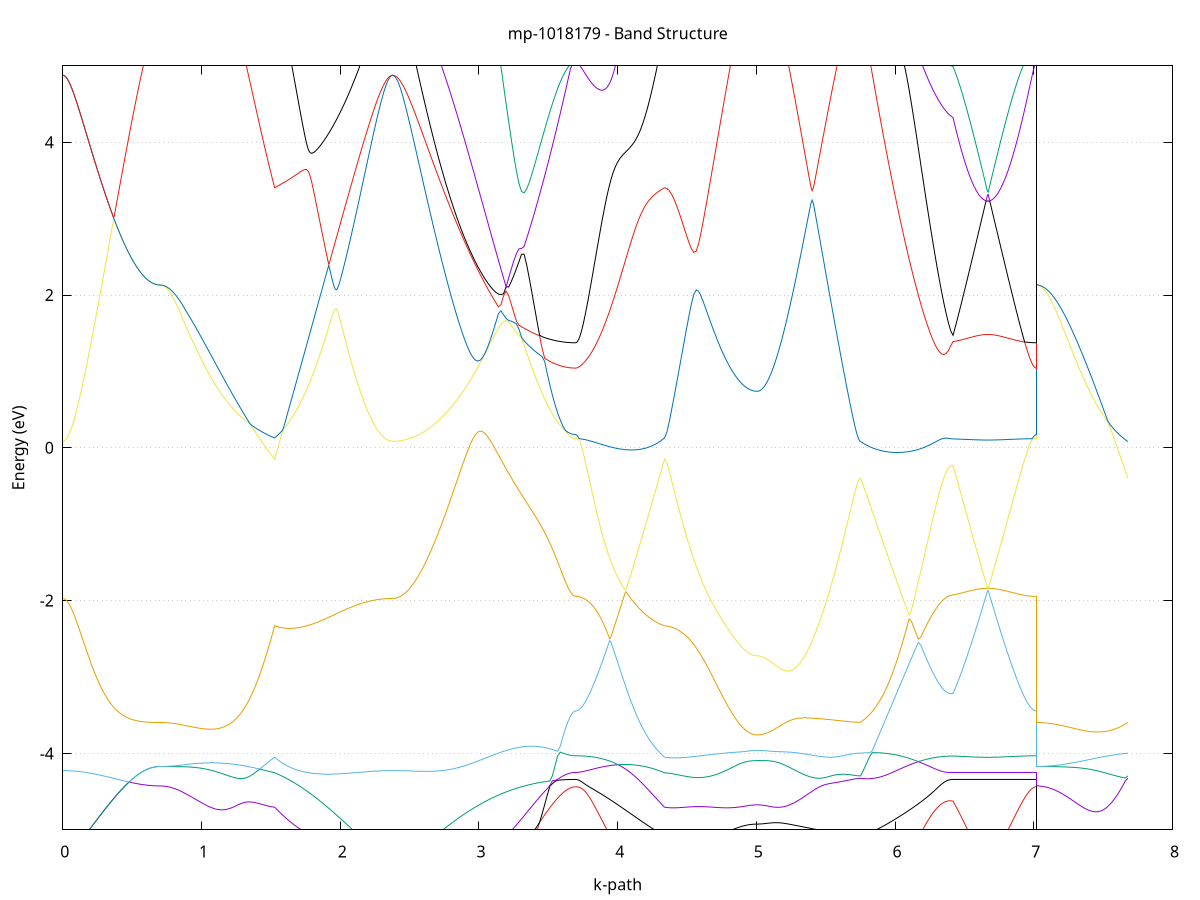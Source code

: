 set title 'mp-1018179 - Band Structure'
set xlabel 'k-path'
set ylabel 'Energy (eV)'
set grid y
set yrange [-5:5]
set terminal png size 800,600
set output 'mp-1018179_bands_gnuplot.png'
plot '-' using 1:2 with lines notitle, '-' using 1:2 with lines notitle, '-' using 1:2 with lines notitle, '-' using 1:2 with lines notitle, '-' using 1:2 with lines notitle, '-' using 1:2 with lines notitle, '-' using 1:2 with lines notitle, '-' using 1:2 with lines notitle, '-' using 1:2 with lines notitle, '-' using 1:2 with lines notitle, '-' using 1:2 with lines notitle, '-' using 1:2 with lines notitle, '-' using 1:2 with lines notitle, '-' using 1:2 with lines notitle, '-' using 1:2 with lines notitle, '-' using 1:2 with lines notitle, '-' using 1:2 with lines notitle, '-' using 1:2 with lines notitle, '-' using 1:2 with lines notitle, '-' using 1:2 with lines notitle
0.000000 -11.364548
0.005306 -11.364448
0.010613 -11.364048
0.015919 -11.363448
0.021225 -11.362548
0.026531 -11.361348
0.031838 -11.359948
0.037144 -11.358248
0.042450 -11.356348
0.047756 -11.354148
0.053063 -11.351648
0.058369 -11.348948
0.063675 -11.346048
0.068981 -11.342848
0.074288 -11.339348
0.079594 -11.335648
0.084900 -11.331648
0.090206 -11.327348
0.095513 -11.322948
0.100819 -11.318148
0.106125 -11.313148
0.111431 -11.307848
0.116738 -11.302348
0.122044 -11.296648
0.127350 -11.290548
0.132656 -11.284348
0.137963 -11.277748
0.143269 -11.271048
0.148575 -11.263948
0.153881 -11.256648
0.159188 -11.249148
0.164494 -11.241348
0.169800 -11.233348
0.175107 -11.225048
0.180413 -11.216548
0.185719 -11.207748
0.191025 -11.198648
0.196332 -11.189448
0.201638 -11.179848
0.206944 -11.170148
0.212250 -11.160148
0.217557 -11.149848
0.222863 -11.139348
0.228169 -11.128648
0.233475 -11.117648
0.238782 -11.106348
0.244088 -11.094948
0.249394 -11.083148
0.254700 -11.071248
0.260007 -11.059048
0.265313 -11.046648
0.270619 -11.033948
0.275925 -11.021048
0.281232 -11.007948
0.286538 -10.994548
0.291844 -10.980948
0.297150 -10.967148
0.302457 -10.953048
0.307763 -10.938848
0.313069 -10.924248
0.318376 -10.909548
0.323682 -10.894548
0.328988 -10.879448
0.334294 -10.863948
0.339601 -10.848348
0.344907 -10.832548
0.350213 -10.816448
0.355519 -10.800148
0.360826 -10.783648
0.366132 -10.766948
0.371438 -10.750048
0.376744 -10.732948
0.382051 -10.715648
0.387357 -10.698148
0.392663 -10.680348
0.397969 -10.662448
0.403276 -10.644348
0.408582 -10.626048
0.413888 -10.607448
0.419194 -10.588748
0.424501 -10.569948
0.429807 -10.550848
0.435113 -10.531648
0.440419 -10.512148
0.445726 -10.492548
0.451032 -10.472848
0.456338 -10.452848
0.461644 -10.432848
0.466951 -10.412548
0.472257 -10.392148
0.477563 -10.371648
0.482870 -10.350948
0.488176 -10.330148
0.493482 -10.309148
0.498788 -10.288148
0.504095 -10.266948
0.509401 -10.245648
0.514707 -10.224248
0.520013 -10.202748
0.525320 -10.181148
0.530626 -10.159448
0.535932 -10.137748
0.541238 -10.116048
0.546545 -10.094248
0.551851 -10.072348
0.557157 -10.050548
0.562463 -10.028748
0.567770 -10.006848
0.573076 -9.985148
0.578382 -9.963448
0.583688 -9.941848
0.588995 -9.920348
0.594301 -9.899048
0.599607 -9.877948
0.604913 -9.857048
0.610220 -9.836448
0.615526 -9.816148
0.620832 -9.796248
0.626139 -9.776848
0.631445 -9.757948
0.636751 -9.739748
0.642057 -9.722148
0.647364 -9.705448
0.652670 -9.689648
0.657976 -9.674948
0.663282 -9.661448
0.668589 -9.649248
0.673895 -9.638648
0.679201 -9.629748
0.684507 -9.622648
0.689814 -9.617448
0.695120 -9.614248
0.700426 -9.613248
0.700426 -9.613248
0.710222 -9.612948
0.720018 -9.612248
0.729813 -9.611148
0.739609 -9.609448
0.749405 -9.607348
0.759200 -9.604748
0.768996 -9.601648
0.778792 -9.598148
0.788587 -9.594148
0.798383 -9.589648
0.808179 -9.584748
0.817975 -9.579348
0.827770 -9.573448
0.837566 -9.567148
0.847362 -9.560248
0.857157 -9.553048
0.866953 -9.545248
0.876749 -9.537048
0.886545 -9.528348
0.886545 -9.528348
0.894457 -9.522248
0.902369 -9.516848
0.910281 -9.511948
0.918193 -9.507648
0.926105 -9.503748
0.934017 -9.500348
0.941929 -9.497248
0.949841 -9.494448
0.957753 -9.491948
0.965665 -9.489648
0.973578 -9.487448
0.981490 -9.485448
0.989402 -9.483448
0.997314 -9.481548
1.005226 -9.479548
1.013138 -9.477548
1.021050 -9.475448
1.028962 -9.473148
1.036874 -9.470848
1.044786 -9.468248
1.052699 -9.465548
1.060611 -9.462648
1.068523 -9.459548
1.076435 -9.456148
1.084347 -9.452448
1.092259 -9.448548
1.100171 -9.444248
1.108083 -9.439748
1.115995 -9.434948
1.123907 -9.429748
1.131819 -9.424348
1.139732 -9.418548
1.147644 -9.412348
1.155556 -9.405848
1.163468 -9.399048
1.171380 -9.391848
1.179292 -9.384348
1.187204 -9.376448
1.195116 -9.368248
1.203028 -9.359648
1.210940 -9.350648
1.218853 -9.341348
1.226765 -9.331748
1.234677 -9.321648
1.242589 -9.311348
1.250501 -9.300648
1.258413 -9.289548
1.266325 -9.278148
1.274237 -9.266448
1.282149 -9.254348
1.290061 -9.241948
1.297973 -9.229248
1.305886 -9.216248
1.313798 -9.202848
1.321710 -9.189248
1.329622 -9.175348
1.337534 -9.161048
1.345446 -9.146548
1.353358 -9.131848
1.361270 -9.116848
1.369182 -9.101548
1.377094 -9.086048
1.385006 -9.070348
1.392919 -9.054448
1.400831 -9.038348
1.408743 -9.022048
1.416655 -9.005648
1.424567 -8.989048
1.432479 -8.972248
1.440391 -8.955448
1.448303 -8.938448
1.456215 -8.921348
1.464127 -8.904248
1.472040 -8.887048
1.479952 -8.869848
1.487864 -8.852648
1.495776 -8.835448
1.503688 -8.818248
1.511600 -8.801148
1.519512 -8.784048
1.527424 -8.767048
1.527424 -8.767048
1.535384 -8.801148
1.543343 -8.835548
1.551302 -8.870148
1.559262 -8.904948
1.567221 -8.939948
1.575180 -8.975248
1.583140 -9.010648
1.591099 -9.046248
1.599058 -9.082048
1.607018 -9.117948
1.614977 -9.154048
1.622936 -9.190148
1.630896 -9.226448
1.638855 -9.262748
1.646814 -9.299148
1.654773 -9.335548
1.662733 -9.372048
1.670692 -9.408448
1.678651 -9.444948
1.686611 -9.481348
1.694570 -9.517748
1.702529 -9.554048
1.710489 -9.590248
1.718448 -9.626448
1.726407 -9.662448
1.734367 -9.698448
1.742326 -9.734248
1.750285 -9.769848
1.758245 -9.805348
1.766204 -9.840648
1.774163 -9.875748
1.782123 -9.910648
1.790082 -9.945348
1.798041 -9.979848
1.806001 -10.014048
1.813960 -10.048048
1.821919 -10.081748
1.829879 -10.115148
1.837838 -10.148348
1.845797 -10.181148
1.853757 -10.213648
1.861716 -10.245848
1.869675 -10.277748
1.877635 -10.309348
1.885594 -10.340548
1.893553 -10.371348
1.901513 -10.401848
1.909472 -10.431948
1.917431 -10.461648
1.925391 -10.491048
1.933350 -10.519948
1.941309 -10.548548
1.949269 -10.576648
1.957228 -10.604348
1.965187 -10.631648
1.973147 -10.658548
1.981106 -10.684948
1.989065 -10.710948
1.997025 -10.736548
2.004984 -10.761648
2.012943 -10.786248
2.020903 -10.810448
2.028862 -10.834148
2.036821 -10.857348
2.044781 -10.880148
2.052740 -10.902348
2.060699 -10.924148
2.068659 -10.945448
2.076618 -10.966348
2.084577 -10.986648
2.092537 -11.006448
2.100496 -11.025748
2.108455 -11.044548
2.116415 -11.062848
2.124374 -11.080548
2.132333 -11.097848
2.140293 -11.114548
2.148252 -11.130848
2.156211 -11.146448
2.164171 -11.161648
2.172130 -11.176248
2.180089 -11.190348
2.188049 -11.203948
2.196008 -11.216948
2.203967 -11.229448
2.211927 -11.241348
2.219886 -11.252748
2.227845 -11.263648
2.235805 -11.273948
2.243764 -11.283648
2.251723 -11.292848
2.259683 -11.301548
2.267642 -11.309648
2.275601 -11.317248
2.283561 -11.324148
2.291520 -11.330648
2.299479 -11.336548
2.307439 -11.341848
2.315398 -11.346648
2.323357 -11.350848
2.331317 -11.354448
2.339276 -11.357548
2.347235 -11.360048
2.355195 -11.362048
2.363154 -11.363448
2.371113 -11.364248
2.379073 -11.364548
2.379073 -11.364548
2.397636 -11.363048
2.416199 -11.358548
2.434762 -11.350948
2.453325 -11.340348
2.471887 -11.326748
2.490450 -11.310248
2.509013 -11.290648
2.527576 -11.268048
2.546139 -11.242648
2.564702 -11.214148
2.583265 -11.182848
2.601828 -11.148648
2.620391 -11.111648
2.638954 -11.071848
2.657517 -11.029248
2.676080 -10.983948
2.694643 -10.935948
2.713206 -10.885348
2.731769 -10.832148
2.750332 -10.776448
2.768895 -10.718448
2.787458 -10.657948
2.806021 -10.595348
2.824584 -10.530548
2.843146 -10.463648
2.861709 -10.394848
2.880272 -10.324348
2.898835 -10.252148
2.917398 -10.178448
2.935961 -10.103448
2.954524 -10.027348
2.973087 -9.950348
2.991650 -9.872648
3.010213 -9.794648
3.028776 -9.716448
3.047339 -9.638448
3.065902 -9.560948
3.084465 -9.484248
3.103028 -9.408648
3.121591 -9.334648
3.140154 -9.262348
3.158717 -9.192348
3.177280 -9.124748
3.195843 -9.059948
3.214405 -8.998048
3.232968 -8.939248
3.251531 -8.883648
3.270094 -8.831348
3.288657 -8.782348
3.307220 -8.736448
3.325783 -8.693548
3.344346 -8.653548
3.362909 -8.616248
3.381472 -8.581448
3.400035 -8.548948
3.418598 -8.518548
3.437161 -8.490148
3.455724 -8.463548
3.474287 -8.438648
3.492850 -8.415448
3.511413 -8.393848
3.529976 -8.373848
3.548539 -8.355448
3.567102 -8.338848
3.585664 -8.324048
3.604227 -8.311248
3.622790 -8.300448
3.641353 -8.291848
3.659916 -8.285648
3.678479 -8.281848
3.697042 -8.280548
3.697042 -8.280548
3.704954 -8.280348
3.712866 -8.279748
3.720778 -8.278748
3.728691 -8.277248
3.736603 -8.275348
3.744515 -8.273048
3.752427 -8.270348
3.760339 -8.267248
3.768251 -8.263748
3.776163 -8.259848
3.784075 -8.255548
3.791987 -8.250748
3.799899 -8.245648
3.807811 -8.240148
3.815724 -8.234248
3.823636 -8.227948
3.831548 -8.221248
3.839460 -8.214148
3.847372 -8.206748
3.855284 -8.198948
3.863196 -8.190748
3.871108 -8.182248
3.879020 -8.173448
3.886932 -8.164248
3.894845 -8.154748
3.902757 -8.144848
3.910669 -8.134748
3.918581 -8.124348
3.926493 -8.113648
3.934405 -8.102748
3.942317 -8.091548
3.950229 -8.080148
3.958141 -8.068548
3.966053 -8.056848
3.973965 -8.045048
3.981878 -8.033248
3.989790 -8.021348
3.997702 -8.009648
4.005614 -7.998048
4.013526 -7.986748
4.021438 -7.975948
4.029350 -7.965748
4.037262 -7.956448
4.045174 -7.948248
4.053086 -7.941648
4.060998 -7.937048
4.068911 -7.934748
4.076823 -7.935348
4.084735 -7.938948
4.092647 -7.945848
4.100559 -7.955848
4.108471 -7.968748
4.116383 -7.984148
4.124295 -8.001648
4.132207 -8.020948
4.140119 -8.041748
4.148032 -8.063848
4.155944 -8.086948
4.163856 -8.110948
4.171768 -8.135848
4.179680 -8.161348
4.187592 -8.187448
4.195504 -8.214248
4.203416 -8.241448
4.211328 -8.269248
4.219240 -8.297448
4.227152 -8.326148
4.235065 -8.355248
4.242977 -8.384748
4.250889 -8.414648
4.258801 -8.445048
4.266713 -8.475648
4.274625 -8.506748
4.282537 -8.538148
4.290449 -8.569848
4.298361 -8.601948
4.306273 -8.634348
4.314186 -8.667148
4.322098 -8.700148
4.330010 -8.733448
4.337922 -8.767048
4.337922 -8.767048
4.355484 -8.778148
4.373046 -8.787748
4.390608 -8.795848
4.408170 -8.802348
4.425732 -8.807248
4.443294 -8.810648
4.460856 -8.812348
4.478418 -8.812548
4.495980 -8.811148
4.513542 -8.808148
4.531104 -8.803448
4.548666 -8.797348
4.566228 -8.789648
4.583791 -8.780348
4.601353 -8.769648
4.618915 -8.757448
4.636477 -8.743848
4.654039 -8.728748
4.671601 -8.712448
4.689163 -8.694748
4.706725 -8.675848
4.724287 -8.655648
4.741849 -8.634448
4.759411 -8.612048
4.776973 -8.588648
4.794535 -8.564348
4.812097 -8.539148
4.829659 -8.513048
4.847221 -8.486248
4.864783 -8.458748
4.882345 -8.430648
4.899907 -8.401948
4.917470 -8.372848
4.935032 -8.343348
4.952594 -8.313448
4.970156 -8.283448
4.987718 -8.253448
5.005280 -8.230048
5.005280 -8.230048
5.013219 -8.238948
5.021158 -8.252748
5.029097 -8.267148
5.037036 -8.281548
5.044975 -8.295848
5.052914 -8.310148
5.060853 -8.324148
5.068792 -8.338048
5.076731 -8.351748
5.084670 -8.365248
5.092609 -8.378548
5.100548 -8.391648
5.108487 -8.404448
5.116426 -8.417048
5.124365 -8.429448
5.132303 -8.441548
5.140242 -8.453448
5.148181 -8.465048
5.156120 -8.476348
5.164059 -8.487448
5.171998 -8.498148
5.179937 -8.508648
5.187876 -8.518848
5.195815 -8.528648
5.203754 -8.538248
5.211693 -8.547548
5.219632 -8.556448
5.227571 -8.565048
5.235510 -8.573348
5.243449 -8.581348
5.251388 -8.589048
5.259327 -8.596348
5.267266 -8.603348
5.275205 -8.609948
5.283144 -8.616248
5.291083 -8.622248
5.299022 -8.627848
5.306961 -8.633148
5.314900 -8.638148
5.322839 -8.642748
5.330778 -8.647048
5.338717 -8.650948
5.346656 -8.654548
5.354595 -8.657848
5.362534 -8.660748
5.370473 -8.663348
5.378412 -8.665648
5.386351 -8.667648
5.394290 -8.669248
5.402229 -8.670648
5.410168 -8.671648
5.418107 -8.672348
5.426046 -8.672748
5.433985 -8.672848
5.441924 -8.672748
5.449863 -8.672248
5.457802 -8.671548
5.465741 -8.670648
5.473680 -8.669348
5.481619 -8.667948
5.489558 -8.666248
5.497497 -8.664348
5.505436 -8.662248
5.513375 -8.659948
5.521313 -8.657448
5.529252 -8.654748
5.537191 -8.651948
5.545130 -8.649048
5.553069 -8.645948
5.561008 -8.642848
5.568947 -8.639548
5.576886 -8.636248
5.584825 -8.632848
5.592764 -8.629548
5.600703 -8.626048
5.608642 -8.622648
5.616581 -8.619348
5.624520 -8.616048
5.632459 -8.612748
5.640398 -8.609548
5.648337 -8.606548
5.656276 -8.603648
5.664215 -8.600848
5.672154 -8.598248
5.680093 -8.595848
5.688032 -8.593648
5.695971 -8.591648
5.703910 -8.589948
5.711849 -8.588348
5.719788 -8.587148
5.727727 -8.586148
5.735666 -8.585448
5.743605 -8.585048
5.751544 -8.584848
5.751544 -8.584848
5.768203 -8.536348
5.784862 -8.487248
5.801521 -8.437648
5.818181 -8.387648
5.834840 -8.337448
5.851499 -8.287048
5.868158 -8.236648
5.884817 -8.186648
5.901476 -8.137348
5.918136 -8.089148
5.934795 -8.042848
5.951454 -7.999548
5.968113 -7.961048
5.984772 -7.929848
6.001431 -7.908948
6.018091 -7.900348
6.034750 -7.903748
6.051409 -7.916248
6.068068 -7.934648
6.084727 -7.956548
6.101386 -7.980248
6.118045 -8.004648
6.134705 -8.029148
6.151364 -8.053148
6.168023 -8.076348
6.184682 -8.098648
6.201341 -8.119748
6.218000 -8.139448
6.234660 -8.157848
6.251319 -8.174648
6.267978 -8.189948
6.284637 -8.203548
6.301296 -8.215548
6.317955 -8.225748
6.334615 -8.234148
6.351274 -8.240848
6.367933 -8.245748
6.384592 -8.248748
6.401251 -8.249948
6.417910 -8.249348
6.417910 -8.249348
6.423187 -8.245948
6.428463 -8.242448
6.433740 -8.238748
6.439016 -8.234848
6.444293 -8.230848
6.449569 -8.226648
6.454846 -8.222348
6.460122 -8.217848
6.465398 -8.213248
6.470675 -8.208548
6.475951 -8.203648
6.481228 -8.198548
6.486504 -8.193448
6.491781 -8.188148
6.497057 -8.182748
6.502334 -8.177148
6.507610 -8.171548
6.512886 -8.165848
6.518163 -8.159948
6.523439 -8.154048
6.528716 -8.148048
6.533992 -8.141948
6.539269 -8.135848
6.544545 -8.129648
6.549822 -8.123348
6.555098 -8.117148
6.560374 -8.110848
6.565651 -8.104648
6.570927 -8.098348
6.576204 -8.092148
6.581480 -8.086048
6.586757 -8.080048
6.592033 -8.074048
6.597310 -8.068248
6.602586 -8.062648
6.607862 -8.057248
6.613139 -8.052048
6.618415 -8.047148
6.623692 -8.042548
6.628968 -8.038348
6.634245 -8.034548
6.639521 -8.031148
6.644798 -8.028248
6.650074 -8.025848
6.655350 -8.023948
6.660627 -8.022648
6.665903 -8.022048
6.671180 -8.021948
6.676456 -8.022448
6.681733 -8.023548
6.687009 -8.025248
6.692286 -8.027548
6.697562 -8.030348
6.702838 -8.033548
6.708115 -8.037348
6.713391 -8.041448
6.718668 -8.045948
6.723944 -8.050748
6.729221 -8.055848
6.734497 -8.061248
6.739774 -8.066848
6.745050 -8.072548
6.750326 -8.078448
6.755603 -8.084548
6.760879 -8.090648
6.766156 -8.096748
6.771432 -8.103048
6.776709 -8.109248
6.781985 -8.115548
6.787262 -8.121848
6.792538 -8.128048
6.797814 -8.134248
6.803091 -8.140448
6.808367 -8.146448
6.813644 -8.152548
6.818920 -8.158448
6.824197 -8.164348
6.829473 -8.170048
6.834750 -8.175748
6.840026 -8.181348
6.845302 -8.186748
6.850579 -8.192048
6.855855 -8.197248
6.861132 -8.202348
6.866408 -8.207248
6.871685 -8.212048
6.876961 -8.216748
6.882238 -8.221248
6.887514 -8.225548
6.892790 -8.229748
6.898067 -8.233848
6.903343 -8.237748
6.908620 -8.241448
6.913896 -8.245048
6.919173 -8.248448
6.924449 -8.251748
6.929726 -8.254848
6.935002 -8.257748
6.940278 -8.260448
6.945555 -8.263048
6.950831 -8.265448
6.956108 -8.267648
6.961384 -8.269748
6.966661 -8.271648
6.971937 -8.273248
6.977214 -8.274848
6.982490 -8.276148
6.987766 -8.277348
6.993043 -8.278348
6.998319 -8.279148
7.003596 -8.279748
7.008872 -8.280248
7.014149 -8.280448
7.019425 -8.280548
7.019425 -9.613248
7.037730 -9.612348
7.056035 -9.609948
7.074341 -9.605848
7.092646 -9.600048
7.110951 -9.592648
7.129256 -9.583648
7.147561 -9.572948
7.165866 -9.560648
7.184171 -9.546648
7.202476 -9.531148
7.220782 -9.513848
7.239087 -9.495048
7.257392 -9.474548
7.275697 -9.452448
7.294002 -9.428748
7.312307 -9.403448
7.330612 -9.376548
7.348918 -9.348048
7.367223 -9.317948
7.385528 -9.286348
7.403833 -9.253148
7.422138 -9.218348
7.440443 -9.182148
7.458748 -9.144348
7.477053 -9.105048
7.495359 -9.064348
7.513664 -9.022248
7.531969 -8.978648
7.550274 -8.933748
7.568579 -8.887548
7.586884 -8.839948
7.605189 -8.791248
7.623494 -8.741248
7.641800 -8.690148
7.660105 -8.638048
7.678410 -8.584848
e
0.000000 -7.292348
0.005306 -7.292548
0.010613 -7.292948
0.015919 -7.293748
0.021225 -7.294748
0.026531 -7.296148
0.031838 -7.297748
0.037144 -7.299748
0.042450 -7.301948
0.047756 -7.304448
0.053063 -7.307248
0.058369 -7.310348
0.063675 -7.313748
0.068981 -7.317348
0.074288 -7.321348
0.079594 -7.325548
0.084900 -7.329948
0.090206 -7.334648
0.095513 -7.339648
0.100819 -7.344948
0.106125 -7.350448
0.111431 -7.356148
0.116738 -7.362148
0.122044 -7.368348
0.127350 -7.374848
0.132656 -7.381548
0.137963 -7.388448
0.143269 -7.395548
0.148575 -7.402948
0.153881 -7.410448
0.159188 -7.418248
0.164494 -7.426248
0.169800 -7.434348
0.175107 -7.442748
0.180413 -7.451348
0.185719 -7.460048
0.191025 -7.468948
0.196332 -7.478048
0.201638 -7.487348
0.206944 -7.496748
0.212250 -7.506348
0.217557 -7.516148
0.222863 -7.526148
0.228169 -7.536248
0.233475 -7.546548
0.238782 -7.556948
0.244088 -7.567548
0.249394 -7.578248
0.254700 -7.589148
0.260007 -7.600148
0.265313 -7.611348
0.270619 -7.622748
0.275925 -7.634248
0.281232 -7.645848
0.286538 -7.657648
0.291844 -7.669548
0.297150 -7.681648
0.302457 -7.693948
0.307763 -7.706348
0.313069 -7.718848
0.318376 -7.731548
0.323682 -7.744448
0.328988 -7.757448
0.334294 -7.770648
0.339601 -7.784048
0.344907 -7.797548
0.350213 -7.811248
0.355519 -7.825148
0.360826 -7.839148
0.366132 -7.853448
0.371438 -7.867848
0.376744 -7.882448
0.382051 -7.897248
0.387357 -7.912348
0.392663 -7.927548
0.397969 -7.942948
0.403276 -7.958548
0.408582 -7.974348
0.413888 -7.990448
0.419194 -8.006748
0.424501 -8.023248
0.429807 -8.039948
0.435113 -8.056948
0.440419 -8.074148
0.445726 -8.091548
0.451032 -8.109248
0.456338 -8.127148
0.461644 -8.145348
0.466951 -8.163748
0.472257 -8.182348
0.477563 -8.201148
0.482870 -8.220248
0.488176 -8.239548
0.493482 -8.259148
0.498788 -8.278848
0.504095 -8.298848
0.509401 -8.319048
0.514707 -8.339448
0.520013 -8.359948
0.525320 -8.380748
0.530626 -8.401648
0.535932 -8.422648
0.541238 -8.443848
0.546545 -8.465248
0.551851 -8.486648
0.557157 -8.508148
0.562463 -8.529748
0.567770 -8.551348
0.573076 -8.572948
0.578382 -8.594548
0.583688 -8.616148
0.588995 -8.637648
0.594301 -8.658948
0.599607 -8.680148
0.604913 -8.701248
0.610220 -8.721948
0.615526 -8.742448
0.620832 -8.762448
0.626139 -8.782148
0.631445 -8.801248
0.636751 -8.819748
0.642057 -8.837448
0.647364 -8.854448
0.652670 -8.870448
0.657976 -8.885348
0.663282 -8.898948
0.668589 -8.911248
0.673895 -8.921948
0.679201 -8.931048
0.684507 -8.938248
0.689814 -8.943548
0.695120 -8.946748
0.700426 -8.947748
0.700426 -8.947748
0.710222 -8.947348
0.720018 -8.946048
0.729813 -8.943948
0.739609 -8.940948
0.749405 -8.937148
0.759200 -8.932548
0.768996 -8.927048
0.778792 -8.920648
0.788587 -8.913448
0.798383 -8.905448
0.808179 -8.896648
0.817975 -8.886948
0.827770 -8.876348
0.837566 -8.865048
0.847362 -8.852848
0.857157 -8.839848
0.866953 -8.826048
0.876749 -8.811448
0.886545 -8.795948
0.886545 -8.795948
0.894457 -8.784048
0.902369 -8.770848
0.910281 -8.756548
0.918193 -8.740948
0.926105 -8.724448
0.934017 -8.706748
0.941929 -8.688248
0.949841 -8.668748
0.957753 -8.648448
0.965665 -8.627448
0.973578 -8.605648
0.981490 -8.583248
0.989402 -8.560248
0.997314 -8.536748
1.005226 -8.512748
1.013138 -8.488248
1.021050 -8.463448
1.028962 -8.438348
1.036874 -8.412848
1.044786 -8.387148
1.052699 -8.361248
1.060611 -8.335148
1.068523 -8.308848
1.076435 -8.282448
1.084347 -8.256048
1.092259 -8.229548
1.100171 -8.203048
1.108083 -8.176548
1.115995 -8.150148
1.123907 -8.123748
1.131819 -8.097448
1.139732 -8.071248
1.147644 -8.045248
1.155556 -8.019448
1.163468 -7.993748
1.171380 -7.968248
1.179292 -7.943048
1.187204 -7.918048
1.195116 -7.893348
1.203028 -7.868948
1.210940 -7.844748
1.218853 -7.820948
1.226765 -7.797448
1.234677 -7.774348
1.242589 -7.751548
1.250501 -7.729148
1.258413 -7.707148
1.266325 -7.685548
1.274237 -7.664348
1.282149 -7.643648
1.290061 -7.623348
1.297973 -7.603448
1.305886 -7.584048
1.313798 -7.565048
1.321710 -7.546548
1.329622 -7.528648
1.337534 -7.511148
1.345446 -7.494148
1.353358 -7.477748
1.361270 -7.461848
1.369182 -7.446448
1.377094 -7.431648
1.385006 -7.417448
1.392919 -7.403848
1.400831 -7.390848
1.408743 -7.378348
1.416655 -7.366548
1.424567 -7.355448
1.432479 -7.344948
1.440391 -7.335048
1.448303 -7.325848
1.456215 -7.317348
1.464127 -7.309548
1.472040 -7.302448
1.479952 -7.296048
1.487864 -7.290348
1.495776 -7.285348
1.503688 -7.280948
1.511600 -7.277348
1.519512 -7.274348
1.527424 -7.271948
1.527424 -7.271948
1.535384 -7.265948
1.543343 -7.260748
1.551302 -7.256348
1.559262 -7.252748
1.567221 -7.249748
1.575180 -7.247448
1.583140 -7.245648
1.591099 -7.244348
1.599058 -7.243448
1.607018 -7.242948
1.614977 -7.242648
1.622936 -7.242648
1.630896 -7.242748
1.638855 -7.242948
1.646814 -7.243248
1.654773 -7.243648
1.662733 -7.243948
1.670692 -7.244248
1.678651 -7.244548
1.686611 -7.244748
1.694570 -7.244848
1.702529 -7.244848
1.710489 -7.244648
1.718448 -7.244448
1.726407 -7.244048
1.734367 -7.243548
1.742326 -7.242848
1.750285 -7.242048
1.758245 -7.241148
1.766204 -7.240148
1.774163 -7.238948
1.782123 -7.237648
1.790082 -7.236348
1.798041 -7.234848
1.806001 -7.233348
1.813960 -7.231748
1.821919 -7.230148
1.829879 -7.228548
1.837838 -7.226848
1.845797 -7.225148
1.853757 -7.223548
1.861716 -7.221948
1.869675 -7.220448
1.877635 -7.218948
1.885594 -7.217548
1.893553 -7.216248
1.901513 -7.215048
1.909472 -7.213948
1.917431 -7.213048
1.925391 -7.212248
1.933350 -7.211648
1.941309 -7.211148
1.949269 -7.210848
1.957228 -7.210748
1.965187 -7.210748
1.973147 -7.210948
1.981106 -7.211248
1.989065 -7.211848
1.997025 -7.212548
2.004984 -7.213448
2.012943 -7.214448
2.020903 -7.215648
2.028862 -7.216948
2.036821 -7.218448
2.044781 -7.220048
2.052740 -7.221748
2.060699 -7.223548
2.068659 -7.225448
2.076618 -7.227548
2.084577 -7.229648
2.092537 -7.231848
2.100496 -7.234048
2.108455 -7.236348
2.116415 -7.238748
2.124374 -7.241148
2.132333 -7.243548
2.140293 -7.245948
2.148252 -7.248348
2.156211 -7.250848
2.164171 -7.253248
2.172130 -7.255648
2.180089 -7.258048
2.188049 -7.260348
2.196008 -7.262648
2.203967 -7.264948
2.211927 -7.267148
2.219886 -7.269348
2.227845 -7.271348
2.235805 -7.273348
2.243764 -7.275348
2.251723 -7.277148
2.259683 -7.278948
2.267642 -7.280548
2.275601 -7.282148
2.283561 -7.283648
2.291520 -7.284948
2.299479 -7.286248
2.307439 -7.287448
2.315398 -7.288448
2.323357 -7.289348
2.331317 -7.290148
2.339276 -7.290848
2.347235 -7.291348
2.355195 -7.291848
2.363154 -7.292148
2.371113 -7.292348
2.379073 -7.292348
2.379073 -7.292348
2.397636 -7.291448
2.416199 -7.288548
2.434762 -7.283848
2.453325 -7.277148
2.471887 -7.268548
2.490450 -7.258148
2.509013 -7.245848
2.527576 -7.231648
2.546139 -7.215648
2.564702 -7.197748
2.583265 -7.178148
2.601828 -7.156648
2.620391 -7.133548
2.638954 -7.108548
2.657517 -7.081948
2.676080 -7.053648
2.694643 -7.023748
2.713206 -6.992248
2.731769 -6.959148
2.750332 -6.924648
2.768895 -6.888748
2.787458 -6.851448
2.806021 -6.812948
2.824584 -6.773248
2.843146 -6.732548
2.861709 -6.762048
2.880272 -6.795848
2.898835 -6.827748
2.917398 -6.857548
2.935961 -6.885148
2.954524 -6.910348
2.973087 -6.933148
2.991650 -6.953248
3.010213 -6.970748
3.028776 -6.985548
3.047339 -6.997548
3.065902 -7.006648
3.084465 -7.013048
3.103028 -7.016748
3.121591 -7.017948
3.140154 -7.016848
3.158717 -7.013948
3.177280 -7.009648
3.195843 -7.004748
3.214405 -6.999748
3.232968 -6.995548
3.251531 -6.992948
3.270094 -6.992648
3.288657 -6.995148
3.307220 -7.000948
3.325783 -7.009948
3.344346 -7.022348
3.362909 -7.037648
3.381472 -7.055648
3.400035 -7.075848
3.418598 -7.097748
3.437161 -7.121048
3.455724 -7.145048
3.474287 -7.169548
3.492850 -7.193948
3.511413 -7.217948
3.529976 -7.241148
3.548539 -7.263148
3.567102 -7.283648
3.585664 -7.302248
3.604227 -7.318648
3.622790 -7.332548
3.641353 -7.343648
3.659916 -7.351748
3.678479 -7.356748
3.697042 -7.358348
3.697042 -7.358348
3.704954 -7.358348
3.712866 -7.358048
3.720778 -7.357648
3.728691 -7.356948
3.736603 -7.356248
3.744515 -7.355248
3.752427 -7.354148
3.760339 -7.352748
3.768251 -7.351348
3.776163 -7.349648
3.784075 -7.347848
3.791987 -7.345848
3.799899 -7.343648
3.807811 -7.341348
3.815724 -7.338848
3.823636 -7.336148
3.831548 -7.333248
3.839460 -7.330248
3.847372 -7.327048
3.855284 -7.323748
3.863196 -7.320248
3.871108 -7.316548
3.879020 -7.312648
3.886932 -7.308648
3.894845 -7.304548
3.902757 -7.300148
3.910669 -7.309948
3.918581 -7.325048
3.926493 -7.340748
3.934405 -7.357148
3.942317 -7.374048
3.950229 -7.391448
3.958141 -7.409248
3.966053 -7.427348
3.973965 -7.445748
3.981878 -7.464348
3.989790 -7.483148
3.997702 -7.501848
4.005614 -7.520448
4.013526 -7.538848
4.021438 -7.556848
4.029350 -7.574248
4.037262 -7.590848
4.045174 -7.606348
4.053086 -7.620348
4.060998 -7.632348
4.068911 -7.642048
4.076823 -7.649048
4.084735 -7.653048
4.092647 -7.653848
4.100559 -7.651548
4.108471 -7.646648
4.116383 -7.639248
4.124295 -7.629948
4.132207 -7.618948
4.140119 -7.606748
4.148032 -7.593448
4.155944 -7.579348
4.163856 -7.564648
4.171768 -7.549448
4.179680 -7.533848
4.187592 -7.518048
4.195504 -7.502148
4.203416 -7.486048
4.211328 -7.470048
4.219240 -7.454148
4.227152 -7.438348
4.235065 -7.422748
4.242977 -7.407548
4.250889 -7.392648
4.258801 -7.378248
4.266713 -7.364348
4.274625 -7.350948
4.282537 -7.338348
4.290449 -7.326348
4.298361 -7.315148
4.306273 -7.304748
4.314186 -7.295248
4.322098 -7.286648
4.330010 -7.278848
4.337922 -7.271948
4.337922 -7.271948
4.355484 -7.272148
4.373046 -7.277048
4.390608 -7.286348
4.408170 -7.299348
4.425732 -7.315448
4.443294 -7.333948
4.460856 -7.354348
4.478418 -7.376148
4.495980 -7.399148
4.513542 -7.423048
4.531104 -7.447548
4.548666 -7.472648
4.566228 -7.498248
4.583791 -7.524148
4.601353 -7.550448
4.618915 -7.577048
4.636477 -7.603848
4.654039 -7.630948
4.671601 -7.658348
4.689163 -7.685948
4.706725 -7.713848
4.724287 -7.742048
4.741849 -7.770448
4.759411 -7.799148
4.776973 -7.828048
4.794535 -7.857248
4.812097 -7.886648
4.829659 -7.916348
4.847221 -7.946248
4.864783 -7.976348
4.882345 -8.006648
4.899907 -8.037148
4.917470 -8.067648
4.935032 -8.098348
4.952594 -8.129048
4.970156 -8.159648
4.987718 -8.189948
5.005280 -8.213448
5.005280 -8.213448
5.013219 -8.204548
5.021158 -8.190348
5.029097 -8.175348
5.037036 -8.160148
5.044975 -8.144848
5.052914 -8.129448
5.060853 -8.113948
5.068792 -8.098448
5.076731 -8.082848
5.084670 -8.067248
5.092609 -8.051748
5.100548 -8.036148
5.108487 -8.020648
5.116426 -8.005148
5.124365 -7.989748
5.132303 -7.974448
5.140242 -7.959148
5.148181 -7.943948
5.156120 -7.928848
5.164059 -7.913848
5.171998 -7.899048
5.179937 -7.884348
5.187876 -7.869748
5.195815 -7.855348
5.203754 -7.841048
5.211693 -7.826948
5.219632 -7.813048
5.227571 -7.799348
5.235510 -7.785848
5.243449 -7.772548
5.251388 -7.759448
5.259327 -7.746548
5.267266 -7.733848
5.275205 -7.721348
5.283144 -7.709148
5.291083 -7.697148
5.299022 -7.685348
5.306961 -7.673848
5.314900 -7.662548
5.322839 -7.651448
5.330778 -7.640648
5.338717 -7.630048
5.346656 -7.619648
5.354595 -7.609548
5.362534 -7.599548
5.370473 -7.589848
5.378412 -7.580448
5.386351 -7.571148
5.394290 -7.562148
5.402229 -7.553248
5.410168 -7.544648
5.418107 -7.536248
5.426046 -7.527948
5.433985 -7.519948
5.441924 -7.512048
5.449863 -7.504448
5.457802 -7.496848
5.465741 -7.489548
5.473680 -7.482348
5.481619 -7.475348
5.489558 -7.468548
5.497497 -7.461848
5.505436 -7.455348
5.513375 -7.448948
5.521313 -7.442648
5.529252 -7.436548
5.537191 -7.430648
5.545130 -7.424848
5.553069 -7.419148
5.561008 -7.413548
5.568947 -7.408248
5.576886 -7.402948
5.584825 -7.397848
5.592764 -7.392848
5.600703 -7.388048
5.608642 -7.383448
5.616581 -7.378948
5.624520 -7.374648
5.632459 -7.370548
5.640398 -7.366548
5.648337 -7.362748
5.656276 -7.359248
5.664215 -7.355848
5.672154 -7.352748
5.680093 -7.349748
5.688032 -7.347148
5.695971 -7.344748
5.703910 -7.342648
5.711849 -7.340748
5.719788 -7.339248
5.727727 -7.338048
5.735666 -7.337148
5.743605 -7.336648
5.751544 -7.336448
5.751544 -7.336448
5.768203 -7.281048
5.784862 -7.276348
5.801521 -7.301048
5.818181 -7.327748
5.834840 -7.355948
5.851499 -7.385348
5.868158 -7.415648
5.884817 -7.446248
5.901476 -7.476848
5.918136 -7.506748
5.934795 -7.535148
5.951454 -7.560748
5.968113 -7.581748
5.984772 -7.595648
6.001431 -7.599448
6.018091 -7.591048
6.034750 -7.570948
6.051409 -7.542048
6.068068 -7.507648
6.084727 -7.470648
6.101386 -7.432848
6.118045 -7.395848
6.134705 -7.360848
6.151364 -7.328848
6.168023 -7.300948
6.184682 -7.280048
6.201341 -7.289448
6.218000 -7.298148
6.234660 -7.306148
6.251319 -7.313348
6.267978 -7.319848
6.284637 -7.325648
6.301296 -7.330648
6.317955 -7.334948
6.334615 -7.338448
6.351274 -7.341248
6.367933 -7.343248
6.384592 -7.344448
6.401251 -7.344948
6.417910 -7.344648
6.417910 -7.344648
6.423187 -7.343148
6.428463 -7.341548
6.433740 -7.339848
6.439016 -7.338048
6.444293 -7.336248
6.449569 -7.334348
6.454846 -7.332348
6.460122 -7.331648
6.465398 -7.341548
6.470675 -7.351748
6.475951 -7.361948
6.481228 -7.372348
6.486504 -7.382748
6.491781 -7.393348
6.497057 -7.403948
6.502334 -7.414648
6.507610 -7.425448
6.512886 -7.436148
6.518163 -7.446948
6.523439 -7.457648
6.528716 -7.468448
6.533992 -7.479148
6.539269 -7.489748
6.544545 -7.500348
6.549822 -7.510748
6.555098 -7.521148
6.560374 -7.531348
6.565651 -7.541448
6.570927 -7.551348
6.576204 -7.560948
6.581480 -7.570448
6.586757 -7.579648
6.592033 -7.588548
6.597310 -7.597148
6.602586 -7.605348
6.607862 -7.613148
6.613139 -7.620548
6.618415 -7.627548
6.623692 -7.633948
6.628968 -7.639848
6.634245 -7.645148
6.639521 -7.649748
6.644798 -7.653748
6.650074 -7.656948
6.655350 -7.659448
6.660627 -7.661148
6.665903 -7.662048
6.671180 -7.662148
6.676456 -7.661448
6.681733 -7.659948
6.687009 -7.657648
6.692286 -7.654648
6.697562 -7.650848
6.702838 -7.646348
6.708115 -7.641248
6.713391 -7.635548
6.718668 -7.629248
6.723944 -7.622448
6.729221 -7.615148
6.734497 -7.607348
6.739774 -7.599248
6.745050 -7.590748
6.750326 -7.581948
6.755603 -7.572748
6.760879 -7.563448
6.766156 -7.553748
6.771432 -7.543948
6.776709 -7.533948
6.781985 -7.523748
6.787262 -7.513448
6.792538 -7.502948
6.797814 -7.492448
6.803091 -7.481848
6.808367 -7.471148
6.813644 -7.460448
6.818920 -7.449648
6.824197 -7.438848
6.829473 -7.428148
6.834750 -7.417448
6.840026 -7.406748
6.845302 -7.396048
6.850579 -7.385448
6.855855 -7.374948
6.861132 -7.364548
6.866408 -7.354348
6.871685 -7.344148
6.876961 -7.334148
6.882238 -7.331848
6.887514 -7.333848
6.892790 -7.335748
6.898067 -7.337648
6.903343 -7.339448
6.908620 -7.341048
6.913896 -7.342748
6.919173 -7.344248
6.924449 -7.345648
6.929726 -7.347048
6.935002 -7.348348
6.940278 -7.349548
6.945555 -7.350748
6.950831 -7.351748
6.956108 -7.352748
6.961384 -7.353648
6.966661 -7.354448
6.971937 -7.355248
6.977214 -7.355848
6.982490 -7.356448
6.987766 -7.356948
6.993043 -7.357448
6.998319 -7.357748
7.003596 -7.358048
7.008872 -7.358248
7.014149 -7.358348
7.019425 -7.358348
7.019425 -8.947748
7.037730 -8.946248
7.056035 -8.941848
7.074341 -8.934448
7.092646 -8.924148
7.110951 -8.910848
7.129256 -8.894648
7.147561 -8.875548
7.165866 -8.853548
7.184171 -8.828648
7.202476 -8.800948
7.220782 -8.770348
7.239087 -8.737048
7.257392 -8.701048
7.275697 -8.662348
7.294002 -8.620948
7.312307 -8.576948
7.330612 -8.530448
7.348918 -8.481548
7.367223 -8.430248
7.385528 -8.376648
7.403833 -8.320848
7.422138 -8.262848
7.440443 -8.203048
7.458748 -8.141348
7.477053 -8.077948
7.495359 -8.012948
7.513664 -7.946748
7.531969 -7.879348
7.550274 -7.811148
7.568579 -7.742248
7.586884 -7.673148
7.605189 -7.603948
7.623494 -7.535248
7.641800 -7.467448
7.660105 -7.400948
7.678410 -7.336448
e
0.000000 -6.866948
0.005306 -6.867048
0.010613 -6.867248
0.015919 -6.867548
0.021225 -6.868048
0.026531 -6.868648
0.031838 -6.869448
0.037144 -6.870248
0.042450 -6.871248
0.047756 -6.872448
0.053063 -6.873648
0.058369 -6.875048
0.063675 -6.876548
0.068981 -6.878148
0.074288 -6.879948
0.079594 -6.881748
0.084900 -6.883748
0.090206 -6.885848
0.095513 -6.888048
0.100819 -6.890348
0.106125 -6.892748
0.111431 -6.895248
0.116738 -6.897848
0.122044 -6.900548
0.127350 -6.903348
0.132656 -6.906248
0.137963 -6.909248
0.143269 -6.912248
0.148575 -6.915448
0.153881 -6.918648
0.159188 -6.921948
0.164494 -6.925248
0.169800 -6.928648
0.175107 -6.932148
0.180413 -6.935648
0.185719 -6.939248
0.191025 -6.942948
0.196332 -6.946648
0.201638 -6.950348
0.206944 -6.954148
0.212250 -6.957948
0.217557 -6.961848
0.222863 -6.965748
0.228169 -6.969648
0.233475 -6.973648
0.238782 -6.977648
0.244088 -6.981648
0.249394 -6.985648
0.254700 -6.989648
0.260007 -6.993748
0.265313 -6.997848
0.270619 -7.001848
0.275925 -7.005948
0.281232 -7.010048
0.286538 -7.014148
0.291844 -7.018248
0.297150 -7.022348
0.302457 -7.026348
0.307763 -7.030448
0.313069 -7.034548
0.318376 -7.038548
0.323682 -7.042648
0.328988 -7.046648
0.334294 -7.050648
0.339601 -7.054648
0.344907 -7.058548
0.350213 -7.062548
0.355519 -7.066448
0.360826 -7.070248
0.366132 -7.074148
0.371438 -7.077948
0.376744 -7.081748
0.382051 -7.085548
0.387357 -7.089248
0.392663 -7.092948
0.397969 -7.096548
0.403276 -7.100148
0.408582 -7.103748
0.413888 -7.107248
0.419194 -7.110748
0.424501 -7.114148
0.429807 -7.117548
0.435113 -7.120848
0.440419 -7.124148
0.445726 -7.127448
0.451032 -7.130648
0.456338 -7.133748
0.461644 -7.136848
0.466951 -7.139848
0.472257 -7.142848
0.477563 -7.145748
0.482870 -7.148648
0.488176 -7.151448
0.493482 -7.154148
0.498788 -7.156848
0.504095 -7.159448
0.509401 -7.162048
0.514707 -7.164548
0.520013 -7.166948
0.525320 -7.169348
0.530626 -7.171648
0.535932 -7.173948
0.541238 -7.176148
0.546545 -7.178248
0.551851 -7.180248
0.557157 -7.182248
0.562463 -7.184148
0.567770 -7.186048
0.573076 -7.187848
0.578382 -7.189548
0.583688 -7.191148
0.588995 -7.192748
0.594301 -7.194248
0.599607 -7.198848
0.604913 -7.206048
0.610220 -7.212948
0.615526 -7.219448
0.620832 -7.225448
0.626139 -7.231148
0.631445 -7.236448
0.636751 -7.241348
0.642057 -7.245848
0.647364 -7.249848
0.652670 -7.253548
0.657976 -7.256848
0.663282 -7.259848
0.668589 -7.262348
0.673895 -7.264448
0.679201 -7.266248
0.684507 -7.267548
0.689814 -7.268548
0.695120 -7.269148
0.700426 -7.269348
0.700426 -7.269348
0.710222 -7.269248
0.720018 -7.268948
0.729813 -7.268448
0.739609 -7.267848
0.749405 -7.267048
0.759200 -7.266048
0.768996 -7.264948
0.778792 -7.263548
0.788587 -7.262048
0.798383 -7.260348
0.808179 -7.258548
0.817975 -7.256548
0.827770 -7.254348
0.837566 -7.252048
0.847362 -7.249548
0.857157 -7.246948
0.866953 -7.244148
0.876749 -7.241248
0.886545 -7.238248
0.886545 -7.238248
0.894457 -7.235948
0.902369 -7.233348
0.910281 -7.230548
0.918193 -7.227448
0.926105 -7.224148
0.934017 -7.220648
0.941929 -7.216848
0.949841 -7.212848
0.957753 -7.208548
0.965665 -7.204148
0.973578 -7.199448
0.981490 -7.194548
0.989402 -7.189348
0.997314 -7.184048
1.005226 -7.178548
1.013138 -7.172748
1.021050 -7.166848
1.028962 -7.160748
1.036874 -7.154448
1.044786 -7.147948
1.052699 -7.141248
1.060611 -7.134448
1.068523 -7.127448
1.076435 -7.120248
1.084347 -7.112948
1.092259 -7.105548
1.100171 -7.097948
1.108083 -7.090248
1.115995 -7.082448
1.123907 -7.074548
1.131819 -7.066548
1.139732 -7.058548
1.147644 -7.050348
1.155556 -7.042148
1.163468 -7.033948
1.171380 -7.025648
1.179292 -7.017348
1.187204 -7.009048
1.195116 -7.000848
1.203028 -6.992548
1.210940 -6.984348
1.218853 -6.976248
1.226765 -6.968148
1.234677 -6.960148
1.242589 -6.952248
1.250501 -6.944548
1.258413 -6.936948
1.266325 -6.929448
1.274237 -6.922148
1.282149 -6.915048
1.290061 -6.908148
1.297973 -6.901548
1.305886 -6.895048
1.313798 -6.888848
1.321710 -6.882948
1.329622 -6.877248
1.337534 -6.871848
1.345446 -6.866648
1.353358 -6.861848
1.361270 -6.857348
1.369182 -6.853048
1.377094 -6.849148
1.385006 -6.845548
1.392919 -6.842248
1.400831 -6.839248
1.408743 -6.836448
1.416655 -6.834048
1.424567 -6.831948
1.432479 -6.830048
1.440391 -6.828448
1.448303 -6.827148
1.456215 -6.826048
1.464127 -6.825148
1.472040 -6.826448
1.479952 -6.832748
1.487864 -6.838948
1.495776 -6.845048
1.503688 -6.851048
1.511600 -6.857048
1.519512 -6.862948
1.527424 -6.868748
1.527424 -6.868748
1.535384 -6.858448
1.543343 -6.848048
1.551302 -6.837748
1.559262 -6.827348
1.567221 -6.816848
1.575180 -6.806448
1.583140 -6.795948
1.591099 -6.785448
1.599058 -6.774948
1.607018 -6.764348
1.614977 -6.753848
1.622936 -6.743248
1.630896 -6.732748
1.638855 -6.722148
1.646814 -6.711648
1.654773 -6.701148
1.662733 -6.690748
1.670692 -6.680348
1.678651 -6.670048
1.686611 -6.664248
1.694570 -6.659748
1.702529 -6.655548
1.710489 -6.651648
1.718448 -6.648048
1.726407 -6.644648
1.734367 -6.641348
1.742326 -6.638248
1.750285 -6.635248
1.758245 -6.632248
1.766204 -6.629348
1.774163 -6.626348
1.782123 -6.623448
1.790082 -6.620348
1.798041 -6.617248
1.806001 -6.618148
1.813960 -6.625048
1.821919 -6.632048
1.829879 -6.639048
1.837838 -6.646148
1.845797 -6.653148
1.853757 -6.660048
1.861716 -6.666948
1.869675 -6.673648
1.877635 -6.680348
1.885594 -6.686848
1.893553 -6.693248
1.901513 -6.699548
1.909472 -6.705648
1.917431 -6.711648
1.925391 -6.717548
1.933350 -6.723248
1.941309 -6.728848
1.949269 -6.734348
1.957228 -6.739648
1.965187 -6.744948
1.973147 -6.749948
1.981106 -6.754948
1.989065 -6.759748
1.997025 -6.764448
2.004984 -6.769048
2.012943 -6.773448
2.020903 -6.777848
2.028862 -6.782048
2.036821 -6.786148
2.044781 -6.790048
2.052740 -6.793948
2.060699 -6.797648
2.068659 -6.801248
2.076618 -6.804848
2.084577 -6.808248
2.092537 -6.811448
2.100496 -6.814648
2.108455 -6.817748
2.116415 -6.820748
2.124374 -6.823648
2.132333 -6.826348
2.140293 -6.829048
2.148252 -6.831648
2.156211 -6.834048
2.164171 -6.836448
2.172130 -6.838748
2.180089 -6.840948
2.188049 -6.843048
2.196008 -6.845048
2.203967 -6.846948
2.211927 -6.848748
2.219886 -6.850448
2.227845 -6.852048
2.235805 -6.853648
2.243764 -6.855048
2.251723 -6.856448
2.259683 -6.857748
2.267642 -6.858948
2.275601 -6.860048
2.283561 -6.861048
2.291520 -6.862048
2.299479 -6.862948
2.307439 -6.863648
2.315398 -6.864348
2.323357 -6.864948
2.331317 -6.865548
2.339276 -6.865948
2.347235 -6.866348
2.355195 -6.866648
2.363154 -6.866848
2.371113 -6.866948
2.379073 -6.866948
2.379073 -6.866948
2.397636 -6.866448
2.416199 -6.864948
2.434762 -6.862348
2.453325 -6.858748
2.471887 -6.854148
2.490450 -6.848448
2.509013 -6.841848
2.527576 -6.834248
2.546139 -6.825648
2.564702 -6.816048
2.583265 -6.805548
2.601828 -6.794248
2.620391 -6.781948
2.638954 -6.768848
2.657517 -6.754848
2.676080 -6.740148
2.694643 -6.724648
2.713206 -6.708448
2.731769 -6.691648
2.750332 -6.674248
2.768895 -6.656348
2.787458 -6.637848
2.806021 -6.650148
2.824584 -6.689048
2.843146 -6.726448
2.861709 -6.690948
2.880272 -6.648648
2.898835 -6.606048
2.917398 -6.563248
2.935961 -6.520948
2.954524 -6.479848
2.973087 -6.487248
2.991650 -6.506548
3.010213 -6.525248
3.028776 -6.543448
3.047339 -6.561148
3.065902 -6.578148
3.084465 -6.594648
3.103028 -6.610548
3.121591 -6.625848
3.140154 -6.640648
3.158717 -6.654848
3.177280 -6.668448
3.195843 -6.681548
3.214405 -6.694148
3.232968 -6.706048
3.251531 -6.717548
3.270094 -6.728448
3.288657 -6.738748
3.307220 -6.773448
3.325783 -6.807948
3.344346 -6.841348
3.362909 -6.873648
3.381472 -6.904648
3.400035 -6.934248
3.418598 -6.962548
3.437161 -6.989248
3.455724 -7.014448
3.474287 -7.038048
3.492850 -7.059948
3.511413 -7.080048
3.529976 -7.098348
3.548539 -7.114948
3.567102 -7.129548
3.585664 -7.142348
3.604227 -7.153148
3.622790 -7.162148
3.641353 -7.169048
3.659916 -7.174048
3.678479 -7.177048
3.697042 -7.178048
3.697042 -7.178048
3.704954 -7.178048
3.712866 -7.178248
3.720778 -7.178448
3.728691 -7.178848
3.736603 -7.179348
3.744515 -7.180048
3.752427 -7.180848
3.760339 -7.181848
3.768251 -7.183148
3.776163 -7.184648
3.784075 -7.186548
3.791987 -7.188848
3.799899 -7.191548
3.807811 -7.194748
3.815724 -7.198548
3.823636 -7.203048
3.831548 -7.208248
3.839460 -7.214248
3.847372 -7.221048
3.855284 -7.228848
3.863196 -7.237548
3.871108 -7.247348
3.879020 -7.257948
3.886932 -7.269648
3.894845 -7.282248
3.902757 -7.295648
3.910669 -7.295648
3.918581 -7.291048
3.926493 -7.286248
3.934405 -7.281348
3.942317 -7.276248
3.950229 -7.270948
3.958141 -7.265548
3.966053 -7.260048
3.973965 -7.254348
3.981878 -7.248448
3.989790 -7.242548
3.997702 -7.236348
4.005614 -7.230148
4.013526 -7.223748
4.021438 -7.217148
4.029350 -7.210548
4.037262 -7.203648
4.045174 -7.196748
4.053086 -7.189748
4.060998 -7.182548
4.068911 -7.175248
4.076823 -7.167748
4.084735 -7.160248
4.092647 -7.152548
4.100559 -7.144748
4.108471 -7.136848
4.116383 -7.128848
4.124295 -7.120748
4.132207 -7.112548
4.140119 -7.104148
4.148032 -7.095748
4.155944 -7.087248
4.163856 -7.078548
4.171768 -7.069848
4.179680 -7.061048
4.187592 -7.052148
4.195504 -7.043148
4.203416 -7.034048
4.211328 -7.024848
4.219240 -7.015648
4.227152 -7.006248
4.235065 -6.996848
4.242977 -6.987448
4.250889 -6.977848
4.258801 -6.968248
4.266713 -6.958548
4.274625 -6.948748
4.282537 -6.938948
4.290449 -6.929048
4.298361 -6.919148
4.306273 -6.909148
4.314186 -6.899148
4.322098 -6.889048
4.330010 -6.878848
4.337922 -6.868748
4.337922 -6.868748
4.355484 -6.865748
4.373046 -6.863448
4.390608 -6.860948
4.408170 -6.857948
4.425732 -6.854348
4.443294 -6.850448
4.460856 -6.846148
4.478418 -6.841648
4.495980 -6.837048
4.513542 -6.832448
4.531104 -6.827748
4.548666 -6.823248
4.566228 -6.818848
4.583791 -6.814848
4.601353 -6.811448
4.618915 -6.808948
4.636477 -6.807548
4.654039 -6.807848
4.671601 -6.810048
4.689163 -6.813848
4.706725 -6.819048
4.724287 -6.825048
4.741849 -6.831248
4.759411 -6.837448
4.776973 -6.843248
4.794535 -6.848548
4.812097 -6.853248
4.829659 -6.857448
4.847221 -6.860948
4.864783 -6.863848
4.882345 -6.866248
4.899907 -6.868148
4.917470 -6.869548
4.935032 -6.870648
4.952594 -6.871448
4.970156 -6.871948
4.987718 -6.872248
5.005280 -6.872348
5.005280 -6.872348
5.013219 -6.872448
5.021158 -6.872548
5.029097 -6.872848
5.037036 -6.873248
5.044975 -6.873748
5.052914 -6.874448
5.060853 -6.875148
5.068792 -6.876048
5.076731 -6.877048
5.084670 -6.878148
5.092609 -6.879348
5.100548 -6.880748
5.108487 -6.882148
5.116426 -6.883748
5.124365 -6.885448
5.132303 -6.887248
5.140242 -6.889248
5.148181 -6.891248
5.156120 -6.893448
5.164059 -6.895748
5.171998 -6.898148
5.179937 -6.900648
5.187876 -6.903248
5.195815 -6.905948
5.203754 -6.908848
5.211693 -6.911748
5.219632 -6.914748
5.227571 -6.917848
5.235510 -6.921048
5.243449 -6.924348
5.251388 -6.927748
5.259327 -6.931248
5.267266 -6.934748
5.275205 -6.938348
5.283144 -6.942048
5.291083 -6.945848
5.299022 -6.949648
5.306961 -6.953548
5.314900 -6.957448
5.322839 -6.961448
5.330778 -6.965548
5.338717 -6.969748
5.346656 -6.973948
5.354595 -6.978148
5.362534 -6.982548
5.370473 -6.986948
5.378412 -6.991348
5.386351 -6.995948
5.394290 -7.000548
5.402229 -7.005148
5.410168 -7.009948
5.418107 -7.014848
5.426046 -7.019748
5.433985 -7.024748
5.441924 -7.029848
5.449863 -7.035048
5.457802 -7.040348
5.465741 -7.045748
5.473680 -7.051248
5.481619 -7.056848
5.489558 -7.062648
5.497497 -7.068448
5.505436 -7.074348
5.513375 -7.080348
5.521313 -7.086548
5.529252 -7.092748
5.537191 -7.099048
5.545130 -7.105448
5.553069 -7.111848
5.561008 -7.118448
5.568947 -7.125048
5.576886 -7.131648
5.584825 -7.138248
5.592764 -7.144848
5.600703 -7.151448
5.608642 -7.157948
5.616581 -7.164448
5.624520 -7.170748
5.632459 -7.176948
5.640398 -7.183048
5.648337 -7.188848
5.656276 -7.194448
5.664215 -7.199848
5.672154 -7.204848
5.680093 -7.209548
5.688032 -7.213848
5.695971 -7.217748
5.703910 -7.221248
5.711849 -7.224248
5.719788 -7.226748
5.727727 -7.228748
5.735666 -7.230148
5.743605 -7.231048
5.751544 -7.231348
5.751544 -7.231348
5.768203 -7.251748
5.784862 -7.226148
5.801521 -7.176348
5.818181 -7.130048
5.834840 -7.088348
5.851499 -7.051948
5.868158 -7.021148
5.884817 -7.009848
5.901476 -7.028848
5.918136 -7.047448
5.934795 -7.065748
5.951454 -7.083648
5.968113 -7.101148
5.984772 -7.118148
6.001431 -7.134748
6.018091 -7.150848
6.034750 -7.166448
6.051409 -7.181448
6.068068 -7.195948
6.084727 -7.209848
6.101386 -7.223148
6.118045 -7.235848
6.134705 -7.247848
6.151364 -7.259248
6.168023 -7.270048
6.184682 -7.278048
6.201341 -7.260548
6.218000 -7.248348
6.234660 -7.240848
6.251319 -7.236848
6.267978 -7.235548
6.284637 -7.235948
6.301296 -7.237548
6.317955 -7.239848
6.334615 -7.242648
6.351274 -7.245748
6.367933 -7.248948
6.384592 -7.252248
6.401251 -7.255748
6.417910 -7.259348
6.417910 -7.259348
6.423187 -7.267548
6.428463 -7.275948
6.433740 -7.284648
6.439016 -7.293648
6.444293 -7.302848
6.449569 -7.312248
6.454846 -7.321848
6.460122 -7.330348
6.465398 -7.328148
6.470675 -7.325948
6.475951 -7.323648
6.481228 -7.321348
6.486504 -7.318948
6.491781 -7.316348
6.497057 -7.313748
6.502334 -7.311148
6.507610 -7.308348
6.512886 -7.305548
6.518163 -7.302648
6.523439 -7.299648
6.528716 -7.296548
6.533992 -7.293448
6.539269 -7.290248
6.544545 -7.286948
6.549822 -7.283548
6.555098 -7.280148
6.560374 -7.276648
6.565651 -7.273048
6.570927 -7.269348
6.576204 -7.265648
6.581480 -7.261848
6.586757 -7.257948
6.592033 -7.253948
6.597310 -7.249948
6.602586 -7.245848
6.607862 -7.241648
6.613139 -7.237448
6.618415 -7.233048
6.623692 -7.228648
6.628968 -7.224248
6.634245 -7.219648
6.639521 -7.215048
6.644798 -7.210448
6.650074 -7.205648
6.655350 -7.200848
6.660627 -7.195948
6.665903 -7.191048
6.671180 -7.189748
6.676456 -7.194748
6.681733 -7.199648
6.687009 -7.204448
6.692286 -7.209248
6.697562 -7.213848
6.702838 -7.218548
6.708115 -7.223048
6.713391 -7.227548
6.718668 -7.231948
6.723944 -7.236348
6.729221 -7.240548
6.734497 -7.244748
6.739774 -7.248948
6.745050 -7.252948
6.750326 -7.256948
6.755603 -7.260848
6.760879 -7.264648
6.766156 -7.268448
6.771432 -7.272148
6.776709 -7.275748
6.781985 -7.279248
6.787262 -7.282748
6.792538 -7.286048
6.797814 -7.289348
6.803091 -7.292648
6.808367 -7.295748
6.813644 -7.298848
6.818920 -7.301848
6.824197 -7.304748
6.829473 -7.307648
6.834750 -7.310448
6.840026 -7.313148
6.845302 -7.315748
6.850579 -7.318248
6.855855 -7.320748
6.861132 -7.323048
6.866408 -7.325448
6.871685 -7.327648
6.876961 -7.329748
6.882238 -7.324348
6.887514 -7.314648
6.892790 -7.305148
6.898067 -7.295948
6.903343 -7.286948
6.908620 -7.278148
6.913896 -7.269648
6.919173 -7.261448
6.924449 -7.253448
6.929726 -7.245848
6.935002 -7.238548
6.940278 -7.231548
6.945555 -7.224948
6.950831 -7.218748
6.956108 -7.212948
6.961384 -7.207548
6.966661 -7.202548
6.971937 -7.197948
6.977214 -7.193848
6.982490 -7.190148
6.987766 -7.186948
6.993043 -7.184248
6.998319 -7.182048
7.003596 -7.180248
7.008872 -7.179048
7.014149 -7.178248
7.019425 -7.178048
7.019425 -7.269348
7.037730 -7.268948
7.056035 -7.268048
7.074341 -7.266448
7.092646 -7.264248
7.110951 -7.261448
7.129256 -7.258148
7.147561 -7.254148
7.165866 -7.249748
7.184171 -7.244748
7.202476 -7.239248
7.220782 -7.233348
7.239087 -7.227048
7.257392 -7.220348
7.275697 -7.213448
7.294002 -7.206248
7.312307 -7.198948
7.330612 -7.191648
7.348918 -7.184248
7.367223 -7.177048
7.385528 -7.170148
7.403833 -7.163548
7.422138 -7.157548
7.440443 -7.152148
7.458748 -7.147548
7.477053 -7.144048
7.495359 -7.141648
7.513664 -7.140848
7.531969 -7.141548
7.550274 -7.144248
7.568579 -7.148948
7.586884 -7.156048
7.605189 -7.165548
7.623494 -7.177848
7.641800 -7.192748
7.660105 -7.210648
7.678410 -7.231348
e
0.000000 -6.004448
0.005306 -6.004448
0.010613 -6.004648
0.015919 -6.004948
0.021225 -6.005348
0.026531 -6.005848
0.031838 -6.006448
0.037144 -6.007148
0.042450 -6.008048
0.047756 -6.009048
0.053063 -6.010148
0.058369 -6.011448
0.063675 -6.012848
0.068981 -6.014348
0.074288 -6.016148
0.079594 -6.017948
0.084900 -6.020048
0.090206 -6.022248
0.095513 -6.024648
0.100819 -6.027348
0.106125 -6.030148
0.111431 -6.033148
0.116738 -6.036448
0.122044 -6.039948
0.127350 -6.043748
0.132656 -6.047748
0.137963 -6.052048
0.143269 -6.056548
0.148575 -6.061348
0.153881 -6.066448
0.159188 -6.071848
0.164494 -6.077548
0.169800 -6.083648
0.175107 -6.089948
0.180413 -6.096648
0.185719 -6.103648
0.191025 -6.111048
0.196332 -6.118848
0.201638 -6.126948
0.206944 -6.135348
0.212250 -6.144248
0.217557 -6.153448
0.222863 -6.163048
0.228169 -6.173048
0.233475 -6.183348
0.238782 -6.194148
0.244088 -6.205248
0.249394 -6.216748
0.254700 -6.228648
0.260007 -6.240948
0.265313 -6.253548
0.270619 -6.266648
0.275925 -6.279948
0.281232 -6.293748
0.286538 -6.307848
0.291844 -6.322248
0.297150 -6.337048
0.302457 -6.352148
0.307763 -6.367548
0.313069 -6.383248
0.318376 -6.399248
0.323682 -6.415548
0.328988 -6.432048
0.334294 -6.448848
0.339601 -6.465748
0.344907 -6.482948
0.350213 -6.500348
0.355519 -6.517948
0.360826 -6.535648
0.366132 -6.553548
0.371438 -6.571448
0.376744 -6.589548
0.382051 -6.607748
0.387357 -6.625948
0.392663 -6.644148
0.397969 -6.662348
0.403276 -6.680648
0.408582 -6.698848
0.413888 -6.716948
0.419194 -6.735048
0.424501 -6.753048
0.429807 -6.770948
0.435113 -6.788748
0.440419 -6.806348
0.445726 -6.823848
0.451032 -6.841148
0.456338 -6.858148
0.461644 -6.875048
0.466951 -6.891648
0.472257 -6.908048
0.477563 -6.924148
0.482870 -6.939948
0.488176 -6.955448
0.493482 -6.970748
0.498788 -6.985648
0.504095 -7.000248
0.509401 -7.014448
0.514707 -7.028348
0.520013 -7.041848
0.525320 -7.055048
0.530626 -7.067848
0.535932 -7.080248
0.541238 -7.092348
0.546545 -7.104048
0.551851 -7.115248
0.557157 -7.126148
0.562463 -7.136648
0.567770 -7.146748
0.573076 -7.156448
0.578382 -7.165748
0.583688 -7.174548
0.588995 -7.183048
0.594301 -7.191148
0.599607 -7.195648
0.604913 -7.197048
0.610220 -7.198348
0.615526 -7.199548
0.620832 -7.200648
0.626139 -7.201748
0.631445 -7.202748
0.636751 -7.203648
0.642057 -7.204548
0.647364 -7.205248
0.652670 -7.206048
0.657976 -7.206648
0.663282 -7.207248
0.668589 -7.207648
0.673895 -7.208048
0.679201 -7.208448
0.684507 -7.208748
0.689814 -7.208948
0.695120 -7.209048
0.700426 -7.209048
0.700426 -7.209048
0.710222 -7.208848
0.720018 -7.208348
0.729813 -7.207448
0.739609 -7.206248
0.749405 -7.204648
0.759200 -7.202648
0.768996 -7.200348
0.778792 -7.197748
0.788587 -7.194748
0.798383 -7.191448
0.808179 -7.187748
0.817975 -7.183648
0.827770 -7.179248
0.837566 -7.174448
0.847362 -7.169348
0.857157 -7.163948
0.866953 -7.158148
0.876749 -7.151948
0.886545 -7.145448
0.886545 -7.145448
0.894457 -7.140548
0.902369 -7.135448
0.910281 -7.130148
0.918193 -7.124648
0.926105 -7.118948
0.934017 -7.112948
0.941929 -7.106848
0.949841 -7.100448
0.957753 -7.093848
0.965665 -7.087148
0.973578 -7.080148
0.981490 -7.072948
0.989402 -7.065548
0.997314 -7.057948
1.005226 -7.050148
1.013138 -7.042148
1.021050 -7.033948
1.028962 -7.025548
1.036874 -7.016948
1.044786 -7.008148
1.052699 -6.999148
1.060611 -6.990048
1.068523 -6.980648
1.076435 -6.971148
1.084347 -6.961348
1.092259 -6.951448
1.100171 -6.941448
1.108083 -6.931148
1.115995 -6.920748
1.123907 -6.910248
1.131819 -6.899448
1.139732 -6.888648
1.147644 -6.877648
1.155556 -6.866548
1.163468 -6.855248
1.171380 -6.843948
1.179292 -6.832548
1.187204 -6.821148
1.195116 -6.809648
1.203028 -6.798148
1.210940 -6.786748
1.218853 -6.775448
1.226765 -6.764448
1.234677 -6.753648
1.242589 -6.743348
1.250501 -6.733748
1.258413 -6.724948
1.266325 -6.717448
1.274237 -6.711448
1.282149 -6.707148
1.290061 -6.704748
1.297973 -6.704248
1.305886 -6.705248
1.313798 -6.707648
1.321710 -6.711048
1.329622 -6.715348
1.337534 -6.720148
1.345446 -6.725448
1.353358 -6.731048
1.361270 -6.736948
1.369182 -6.743048
1.377094 -6.749248
1.385006 -6.755548
1.392919 -6.762048
1.400831 -6.768448
1.408743 -6.774948
1.416655 -6.781448
1.424567 -6.787948
1.432479 -6.794448
1.440391 -6.800948
1.448303 -6.807348
1.456215 -6.813848
1.464127 -6.820148
1.472040 -6.824448
1.479952 -6.823948
1.487864 -6.823648
1.495776 -6.823448
1.503688 -6.823448
1.511600 -6.823548
1.519512 -6.823748
1.527424 -6.824048
1.527424 -6.824048
1.535384 -6.816348
1.543343 -6.808048
1.551302 -6.799348
1.559262 -6.790348
1.567221 -6.781048
1.575180 -6.771548
1.583140 -6.761948
1.591099 -6.752348
1.599058 -6.742948
1.607018 -6.733748
1.614977 -6.724748
1.622936 -6.716248
1.630896 -6.708048
1.638855 -6.700348
1.646814 -6.693148
1.654773 -6.686448
1.662733 -6.680248
1.670692 -6.674448
1.678651 -6.669148
1.686611 -6.659848
1.694570 -6.649748
1.702529 -6.639948
1.710489 -6.630448
1.718448 -6.621348
1.726407 -6.612948
1.734367 -6.605448
1.742326 -6.599248
1.750285 -6.594848
1.758245 -6.592748
1.766204 -6.593148
1.774163 -6.595748
1.782123 -6.599948
1.790082 -6.605448
1.798041 -6.611548
1.806001 -6.613948
1.813960 -6.610548
1.821919 -6.606948
1.829879 -6.603148
1.837838 -6.599148
1.845797 -6.594848
1.853757 -6.590248
1.861716 -6.585448
1.869675 -6.580348
1.877635 -6.574848
1.885594 -6.568948
1.893553 -6.562748
1.901513 -6.556248
1.909472 -6.549248
1.917431 -6.541848
1.925391 -6.534048
1.933350 -6.525848
1.941309 -6.517248
1.949269 -6.508148
1.957228 -6.498648
1.965187 -6.488748
1.973147 -6.478348
1.981106 -6.467648
1.989065 -6.456448
1.997025 -6.444848
2.004984 -6.432948
2.012943 -6.420648
2.020903 -6.407948
2.028862 -6.394948
2.036821 -6.381548
2.044781 -6.367948
2.052740 -6.353948
2.060699 -6.339848
2.068659 -6.325448
2.076618 -6.310848
2.084577 -6.296148
2.092537 -6.281248
2.100496 -6.266348
2.108455 -6.251348
2.116415 -6.236348
2.124374 -6.221348
2.132333 -6.206548
2.140293 -6.191848
2.148252 -6.177448
2.156211 -6.163348
2.164171 -6.149548
2.172130 -6.136148
2.180089 -6.123348
2.188049 -6.111048
2.196008 -6.099448
2.203967 -6.088548
2.211927 -6.078348
2.219886 -6.068948
2.227845 -6.060448
2.235805 -6.052648
2.243764 -6.045748
2.251723 -6.039548
2.259683 -6.034048
2.267642 -6.029248
2.275601 -6.024948
2.283561 -6.021348
2.291520 -6.018148
2.299479 -6.015448
2.307439 -6.013048
2.315398 -6.011048
2.323357 -6.009448
2.331317 -6.008048
2.339276 -6.006848
2.347235 -6.005948
2.355195 -6.005248
2.363154 -6.004848
2.371113 -6.004548
2.379073 -6.004448
2.379073 -6.004448
2.397636 -6.004948
2.416199 -6.006348
2.434762 -6.009048
2.453325 -6.013148
2.471887 -6.019348
2.490450 -6.028348
2.509013 -6.041048
2.527576 -6.058448
2.546139 -6.081448
2.564702 -6.109848
2.583265 -6.143148
2.601828 -6.180348
2.620391 -6.220548
2.638954 -6.262648
2.657517 -6.305948
2.676080 -6.350048
2.694643 -6.394448
2.713206 -6.438748
2.731769 -6.482648
2.750332 -6.525948
2.768895 -6.568448
2.787458 -6.609948
2.806021 -6.619148
2.824584 -6.600048
2.843146 -6.580748
2.861709 -6.561348
2.880272 -6.541848
2.898835 -6.522448
2.917398 -6.503248
2.935961 -6.484348
2.954524 -6.467348
2.973087 -6.447848
2.991650 -6.430448
3.010213 -6.413848
3.028776 -6.397948
3.047339 -6.382948
3.065902 -6.368948
3.084465 -6.364948
3.103028 -6.387048
3.121591 -6.414848
3.140154 -6.446648
3.158717 -6.480848
3.177280 -6.516748
3.195843 -6.553548
3.214405 -6.590748
3.232968 -6.628048
3.251531 -6.665248
3.270094 -6.701948
3.288657 -6.738148
3.307220 -6.748648
3.325783 -6.757948
3.344346 -6.766748
3.362909 -6.775048
3.381472 -6.782848
3.400035 -6.790148
3.418598 -6.797048
3.437161 -6.803348
3.455724 -6.809248
3.474287 -6.814648
3.492850 -6.819648
3.511413 -6.824148
3.529976 -6.828148
3.548539 -6.831748
3.567102 -6.834948
3.585664 -6.837748
3.604227 -6.840048
3.622790 -6.841948
3.641353 -6.843348
3.659916 -6.844448
3.678479 -6.845048
3.697042 -6.845248
3.697042 -6.845248
3.704954 -6.845648
3.712866 -6.847048
3.720778 -6.849248
3.728691 -6.852248
3.736603 -6.856048
3.744515 -6.860648
3.752427 -6.865948
3.760339 -6.871848
3.768251 -6.878248
3.776163 -6.885248
3.784075 -6.892548
3.791987 -6.900148
3.799899 -6.907948
3.807811 -6.915848
3.815724 -6.923648
3.823636 -6.931348
3.831548 -6.938848
3.839460 -6.945848
3.847372 -6.952548
3.855284 -6.958548
3.863196 -6.964048
3.871108 -6.968848
3.879020 -6.972948
3.886932 -6.976448
3.894845 -6.979148
3.902757 -6.981248
3.910669 -6.982748
3.918581 -6.983548
3.926493 -6.983948
3.934405 -6.983748
3.942317 -6.983148
3.950229 -6.982148
3.958141 -6.980748
3.966053 -6.979048
3.973965 -6.977048
3.981878 -6.974748
3.989790 -6.972248
3.997702 -6.969648
4.005614 -6.966748
4.013526 -6.963748
4.021438 -6.960648
4.029350 -6.957348
4.037262 -6.954048
4.045174 -6.950648
4.053086 -6.947248
4.060998 -6.943748
4.068911 -6.940248
4.076823 -6.936748
4.084735 -6.933248
4.092647 -6.929848
4.100559 -6.926448
4.108471 -6.923048
4.116383 -6.919748
4.124295 -6.916548
4.132207 -6.913348
4.140119 -6.910348
4.148032 -6.907348
4.155944 -6.904448
4.163856 -6.901748
4.171768 -6.899048
4.179680 -6.896548
4.187592 -6.894048
4.195504 -6.891648
4.203416 -6.889348
4.211328 -6.887048
4.219240 -6.884848
4.227152 -6.882548
4.235065 -6.880248
4.242977 -6.877948
4.250889 -6.875348
4.258801 -6.872648
4.266713 -6.869748
4.274625 -6.866448
4.282537 -6.862948
4.290449 -6.858948
4.298361 -6.854448
4.306273 -6.849448
4.314186 -6.843948
4.322098 -6.837948
4.330010 -6.831248
4.337922 -6.824048
4.337922 -6.824048
4.355484 -6.818048
4.373046 -6.806048
4.390608 -6.789348
4.408170 -6.769248
4.425732 -6.746448
4.443294 -6.722048
4.460856 -6.697048
4.478418 -6.673048
4.495980 -6.652648
4.513542 -6.640648
4.531104 -6.640648
4.548666 -6.649148
4.566228 -6.661048
4.583791 -6.673948
4.601353 -6.686448
4.618915 -6.697848
4.636477 -6.707248
4.654039 -6.714248
4.671601 -6.718448
4.689163 -6.719948
4.706725 -6.718948
4.724287 -6.716048
4.741849 -6.711748
4.759411 -6.706348
4.776973 -6.700348
4.794535 -6.693748
4.812097 -6.686748
4.829659 -6.679548
4.847221 -6.672248
4.864783 -6.664948
4.882345 -6.657948
4.899907 -6.651148
4.917470 -6.644948
4.935032 -6.639348
4.952594 -6.634748
4.970156 -6.631348
4.987718 -6.629148
5.005280 -6.628348
5.005280 -6.628348
5.013219 -6.628448
5.021158 -6.628748
5.029097 -6.629148
5.037036 -6.629748
5.044975 -6.630548
5.052914 -6.631448
5.060853 -6.632448
5.068792 -6.633548
5.076731 -6.634748
5.084670 -6.635948
5.092609 -6.637248
5.100548 -6.638548
5.108487 -6.639848
5.116426 -6.641048
5.124365 -6.642248
5.132303 -6.643348
5.140242 -6.644348
5.148181 -6.645248
5.156120 -6.645948
5.164059 -6.646548
5.171998 -6.646948
5.179937 -6.647248
5.187876 -6.647248
5.195815 -6.647148
5.203754 -6.646748
5.211693 -6.646148
5.219632 -6.645348
5.227571 -6.644248
5.235510 -6.642948
5.243449 -6.641448
5.251388 -6.639648
5.259327 -6.637648
5.267266 -6.635348
5.275205 -6.632848
5.283144 -6.630148
5.291083 -6.627148
5.299022 -6.623948
5.306961 -6.620548
5.314900 -6.616948
5.322839 -6.613048
5.330778 -6.609048
5.338717 -6.604748
5.346656 -6.600348
5.354595 -6.595748
5.362534 -6.590948
5.370473 -6.585948
5.378412 -6.580848
5.386351 -6.575648
5.394290 -6.570348
5.402229 -6.564848
5.410168 -6.559348
5.418107 -6.553848
5.426046 -6.548348
5.433985 -6.543048
5.441924 -6.538248
5.449863 -6.535248
5.457802 -6.536848
5.465741 -6.544048
5.473680 -6.553848
5.481619 -6.564848
5.489558 -6.576348
5.497497 -6.588248
5.505436 -6.600348
5.513375 -6.612648
5.521313 -6.625048
5.529252 -6.637448
5.537191 -6.649848
5.545130 -6.662248
5.553069 -6.674548
5.561008 -6.686648
5.568947 -6.698648
5.576886 -6.710348
5.584825 -6.721748
5.592764 -6.732848
5.600703 -6.743648
5.608642 -6.754048
5.616581 -6.764048
5.624520 -6.773548
5.632459 -6.782648
5.640398 -6.791248
5.648337 -6.799248
5.656276 -6.806848
5.664215 -6.813848
5.672154 -6.820248
5.680093 -6.826148
5.688032 -6.831448
5.695971 -6.836048
5.703910 -6.840148
5.711849 -6.843648
5.719788 -6.846448
5.727727 -6.848648
5.735666 -6.850248
5.743605 -6.851248
5.751544 -6.851548
5.751544 -6.851548
5.768203 -6.871448
5.784862 -6.891548
5.801521 -6.911548
5.818181 -6.931548
5.834840 -6.951448
5.851499 -6.971148
5.868158 -6.990648
5.884817 -6.996648
5.901476 -6.978248
5.918136 -6.965848
5.934795 -6.958848
5.951454 -6.956448
5.968113 -6.957948
5.984772 -6.962348
6.001431 -6.968948
6.018091 -6.977048
6.034750 -6.986048
6.051409 -6.995548
6.068068 -7.004948
6.084727 -7.013948
6.101386 -7.022148
6.118045 -7.028848
6.134705 -7.033748
6.151364 -7.036148
6.168023 -7.035448
6.184682 -7.031048
6.201341 -7.022848
6.218000 -7.011148
6.234660 -6.996948
6.251319 -6.981448
6.267978 -6.965748
6.284637 -6.950948
6.301296 -6.937548
6.317955 -6.926048
6.334615 -6.916748
6.351274 -6.909748
6.367933 -6.905048
6.384592 -6.902648
6.401251 -6.902348
6.417910 -6.903948
6.417910 -6.903948
6.423187 -6.909448
6.428463 -6.915148
6.433740 -6.920848
6.439016 -6.926748
6.444293 -6.932648
6.449569 -6.938748
6.454846 -6.944848
6.460122 -6.951048
6.465398 -6.957248
6.470675 -6.963548
6.475951 -6.969848
6.481228 -6.976248
6.486504 -6.982648
6.491781 -6.989048
6.497057 -6.995348
6.502334 -7.001848
6.507610 -7.008248
6.512886 -7.014648
6.518163 -7.021048
6.523439 -7.027448
6.528716 -7.033748
6.533992 -7.040148
6.539269 -7.046448
6.544545 -7.052748
6.549822 -7.059048
6.555098 -7.065248
6.560374 -7.071448
6.565651 -7.077548
6.570927 -7.083648
6.576204 -7.089748
6.581480 -7.095748
6.586757 -7.101748
6.592033 -7.107648
6.597310 -7.113548
6.602586 -7.119348
6.607862 -7.125148
6.613139 -7.130848
6.618415 -7.136548
6.623692 -7.142148
6.628968 -7.147648
6.634245 -7.153148
6.639521 -7.158548
6.644798 -7.163948
6.650074 -7.169248
6.655350 -7.174448
6.660627 -7.179648
6.665903 -7.184748
6.671180 -7.186048
6.676456 -7.180948
6.681733 -7.175748
6.687009 -7.170548
6.692286 -7.165248
6.697562 -7.159948
6.702838 -7.154548
6.708115 -7.149048
6.713391 -7.143548
6.718668 -7.137948
6.723944 -7.132348
6.729221 -7.126648
6.734497 -7.120848
6.739774 -7.115048
6.745050 -7.109148
6.750326 -7.103248
6.755603 -7.097348
6.760879 -7.091248
6.766156 -7.085248
6.771432 -7.079148
6.776709 -7.072948
6.781985 -7.066848
6.787262 -7.060548
6.792538 -7.054348
6.797814 -7.048048
6.803091 -7.041748
6.808367 -7.035348
6.813644 -7.029048
6.818920 -7.022648
6.824197 -7.016248
6.829473 -7.009848
6.834750 -7.003448
6.840026 -6.997048
6.845302 -6.990648
6.850579 -6.984248
6.855855 -6.977848
6.861132 -6.971448
6.866408 -6.965148
6.871685 -6.958848
6.876961 -6.952648
6.882238 -6.946448
6.887514 -6.940248
6.892790 -6.934248
6.898067 -6.928248
6.903343 -6.922348
6.908620 -6.916548
6.913896 -6.910948
6.919173 -6.905348
6.924449 -6.899948
6.929726 -6.894748
6.935002 -6.889648
6.940278 -6.884848
6.945555 -6.880148
6.950831 -6.875648
6.956108 -6.871448
6.961384 -6.867548
6.966661 -6.863848
6.971937 -6.860448
6.977214 -6.857348
6.982490 -6.854548
6.987766 -6.852148
6.993043 -6.850048
6.998319 -6.848348
7.003596 -6.847048
7.008872 -6.846048
7.014149 -6.845448
7.019425 -6.845248
7.019425 -7.209048
7.037730 -7.208448
7.056035 -7.206548
7.074341 -7.203448
7.092646 -7.199148
7.110951 -7.193648
7.129256 -7.186848
7.147561 -7.178848
7.165866 -7.169648
7.184171 -7.159248
7.202476 -7.147548
7.220782 -7.134648
7.239087 -7.120448
7.257392 -7.105148
7.275697 -7.088548
7.294002 -7.070748
7.312307 -7.051748
7.330612 -7.031548
7.348918 -7.010148
7.367223 -6.987648
7.385528 -6.963948
7.403833 -6.939148
7.422138 -6.913448
7.440443 -6.886748
7.458748 -6.859348
7.477053 -6.831548
7.495359 -6.804048
7.513664 -6.778148
7.531969 -6.756648
7.550274 -6.744048
7.568579 -6.743748
7.586884 -6.753548
7.605189 -6.769148
7.623494 -6.787948
7.641800 -6.808348
7.660105 -6.829648
7.678410 -6.851548
e
0.000000 -5.745748
0.005306 -5.745748
0.010613 -5.745448
0.015919 -5.745048
0.021225 -5.744448
0.026531 -5.743648
0.031838 -5.742748
0.037144 -5.741648
0.042450 -5.740448
0.047756 -5.739048
0.053063 -5.737448
0.058369 -5.735748
0.063675 -5.733848
0.068981 -5.731848
0.074288 -5.729648
0.079594 -5.727248
0.084900 -5.724748
0.090206 -5.722148
0.095513 -5.719348
0.100819 -5.716448
0.106125 -5.713448
0.111431 -5.710248
0.116738 -5.706948
0.122044 -5.703548
0.127350 -5.706448
0.132656 -5.716448
0.137963 -5.726348
0.143269 -5.736248
0.148575 -5.746048
0.153881 -5.755848
0.159188 -5.765448
0.164494 -5.775048
0.169800 -5.784548
0.175107 -5.793948
0.180413 -5.803348
0.185719 -5.812648
0.191025 -5.821848
0.196332 -5.830948
0.201638 -5.839948
0.206944 -5.848948
0.212250 -5.857748
0.217557 -5.866548
0.222863 -5.875348
0.228169 -5.883948
0.233475 -5.892448
0.238782 -5.900948
0.244088 -5.909248
0.249394 -5.917548
0.254700 -5.925748
0.260007 -5.933848
0.265313 -5.941948
0.270619 -5.949848
0.275925 -5.957748
0.281232 -5.965448
0.286538 -5.973148
0.291844 -5.980748
0.297150 -5.988248
0.302457 -5.995648
0.307763 -6.002948
0.313069 -6.010148
0.318376 -6.017348
0.323682 -6.024348
0.328988 -6.031348
0.334294 -6.038248
0.339601 -6.044948
0.344907 -6.051648
0.350213 -6.058248
0.355519 -6.064748
0.360826 -6.071148
0.366132 -6.077448
0.371438 -6.083648
0.376744 -6.089848
0.382051 -6.095848
0.387357 -6.101748
0.392663 -6.107648
0.397969 -6.113348
0.403276 -6.118948
0.408582 -6.124548
0.413888 -6.130048
0.419194 -6.135348
0.424501 -6.140648
0.429807 -6.145848
0.435113 -6.150848
0.440419 -6.155848
0.445726 -6.160748
0.451032 -6.165448
0.456338 -6.170148
0.461644 -6.174748
0.466951 -6.179248
0.472257 -6.183648
0.477563 -6.187948
0.482870 -6.192148
0.488176 -6.196248
0.493482 -6.200148
0.498788 -6.204048
0.504095 -6.207848
0.509401 -6.211548
0.514707 -6.215148
0.520013 -6.218648
0.525320 -6.222048
0.530626 -6.225348
0.535932 -6.228548
0.541238 -6.231648
0.546545 -6.234648
0.551851 -6.237548
0.557157 -6.240348
0.562463 -6.243048
0.567770 -6.245648
0.573076 -6.248148
0.578382 -6.250548
0.583688 -6.252848
0.588995 -6.255048
0.594301 -6.257148
0.599607 -6.259048
0.604913 -6.260948
0.610220 -6.262748
0.615526 -6.264448
0.620832 -6.266048
0.626139 -6.267548
0.631445 -6.268848
0.636751 -6.270148
0.642057 -6.271348
0.647364 -6.272448
0.652670 -6.273348
0.657976 -6.274248
0.663282 -6.275048
0.668589 -6.275648
0.673895 -6.276248
0.679201 -6.276748
0.684507 -6.277048
0.689814 -6.277348
0.695120 -6.277448
0.700426 -6.277548
0.700426 -6.277548
0.710222 -6.277648
0.720018 -6.278148
0.729813 -6.278948
0.739609 -6.280048
0.749405 -6.281448
0.759200 -6.283148
0.768996 -6.285248
0.778792 -6.287548
0.788587 -6.290148
0.798383 -6.293148
0.808179 -6.296448
0.817975 -6.299948
0.827770 -6.303848
0.837566 -6.307948
0.847362 -6.312448
0.857157 -6.317148
0.866953 -6.322148
0.876749 -6.327448
0.886545 -6.333048
0.886545 -6.333048
0.894457 -6.337148
0.902369 -6.341448
0.910281 -6.345748
0.918193 -6.350148
0.926105 -6.354648
0.934017 -6.359248
0.941929 -6.363848
0.949841 -6.368648
0.957753 -6.373548
0.965665 -6.378448
0.973578 -6.383548
0.981490 -6.388648
0.989402 -6.393848
0.997314 -6.399148
1.005226 -6.404548
1.013138 -6.410048
1.021050 -6.415548
1.028962 -6.421148
1.036874 -6.426848
1.044786 -6.432648
1.052699 -6.438548
1.060611 -6.444448
1.068523 -6.450448
1.076435 -6.456448
1.084347 -6.462648
1.092259 -6.468748
1.100171 -6.474948
1.108083 -6.481248
1.115995 -6.487548
1.123907 -6.493848
1.131819 -6.500248
1.139732 -6.506648
1.147644 -6.513048
1.155556 -6.519448
1.163468 -6.525848
1.171380 -6.532248
1.179292 -6.538548
1.187204 -6.544748
1.195116 -6.550948
1.203028 -6.556948
1.210940 -6.562748
1.218853 -6.568348
1.226765 -6.573548
1.234677 -6.578348
1.242589 -6.582648
1.250501 -6.586048
1.258413 -6.588448
1.266325 -6.589548
1.274237 -6.588948
1.282149 -6.586548
1.290061 -6.582148
1.297973 -6.575748
1.305886 -6.567648
1.313798 -6.558148
1.321710 -6.547448
1.329622 -6.535848
1.337534 -6.523448
1.345446 -6.510648
1.353358 -6.497248
1.361270 -6.483648
1.369182 -6.469648
1.377094 -6.455448
1.385006 -6.441048
1.392919 -6.426548
1.400831 -6.411848
1.408743 -6.400648
1.416655 -6.410348
1.424567 -6.419548
1.432479 -6.428048
1.440391 -6.435948
1.448303 -6.443148
1.456215 -6.449648
1.464127 -6.455348
1.472040 -6.460348
1.479952 -6.464548
1.487864 -6.467948
1.495776 -6.470548
1.503688 -6.472348
1.511600 -6.473248
1.519512 -6.473348
1.527424 -6.472548
1.527424 -6.472548
1.535384 -6.472448
1.543343 -6.471848
1.551302 -6.470648
1.559262 -6.468848
1.567221 -6.466348
1.575180 -6.463248
1.583140 -6.459448
1.591099 -6.454948
1.599058 -6.449648
1.607018 -6.443648
1.614977 -6.436748
1.622936 -6.429148
1.630896 -6.420748
1.638855 -6.411548
1.646814 -6.401648
1.654773 -6.401748
1.662733 -6.413548
1.670692 -6.425048
1.678651 -6.436248
1.686611 -6.447048
1.694570 -6.457448
1.702529 -6.467348
1.710489 -6.476848
1.718448 -6.485548
1.726407 -6.493448
1.734367 -6.500248
1.742326 -6.505448
1.750285 -6.508648
1.758245 -6.509248
1.766204 -6.507248
1.774163 -6.502848
1.782123 -6.496548
1.790082 -6.488948
1.798041 -6.480348
1.806001 -6.471048
1.813960 -6.461348
1.821919 -6.451348
1.829879 -6.441048
1.837838 -6.430548
1.845797 -6.419948
1.853757 -6.409148
1.861716 -6.398348
1.869675 -6.387348
1.877635 -6.376348
1.885594 -6.365348
1.893553 -6.354248
1.901513 -6.343148
1.909472 -6.331948
1.917431 -6.320648
1.925391 -6.309448
1.933350 -6.298148
1.941309 -6.286848
1.949269 -6.275448
1.957228 -6.264048
1.965187 -6.252648
1.973147 -6.241248
1.981106 -6.229748
1.989065 -6.218348
1.997025 -6.206848
2.004984 -6.195248
2.012943 -6.183748
2.020903 -6.172148
2.028862 -6.160548
2.036821 -6.148948
2.044781 -6.137348
2.052740 -6.125748
2.060699 -6.114048
2.068659 -6.102448
2.076618 -6.090748
2.084577 -6.079048
2.092537 -6.067448
2.100496 -6.055748
2.108455 -6.044048
2.116415 -6.032348
2.124374 -6.020748
2.132333 -6.009048
2.140293 -5.997448
2.148252 -5.985848
2.156211 -5.974248
2.164171 -5.962748
2.172130 -5.951248
2.180089 -5.939848
2.188049 -5.928448
2.196008 -5.917248
2.203967 -5.906048
2.211927 -5.895048
2.219886 -5.884048
2.227845 -5.873348
2.235805 -5.862748
2.243764 -5.852348
2.251723 -5.842148
2.259683 -5.832248
2.267642 -5.822648
2.275601 -5.813348
2.283561 -5.804448
2.291520 -5.795948
2.299479 -5.787948
2.307439 -5.780548
2.315398 -5.773648
2.323357 -5.767448
2.331317 -5.761848
2.339276 -5.757048
2.347235 -5.753048
2.355195 -5.749948
2.363154 -5.747648
2.371113 -5.746248
2.379073 -5.745748
2.379073 -5.745748
2.397636 -5.749248
2.416199 -5.759248
2.434762 -5.774448
2.453325 -5.793648
2.471887 -5.815748
2.490450 -5.839748
2.509013 -5.865048
2.527576 -5.891348
2.546139 -5.918148
2.564702 -5.945348
2.583265 -5.972848
2.601828 -6.000348
2.620391 -6.027848
2.638954 -6.055248
2.657517 -6.082448
2.676080 -6.109448
2.694643 -6.136148
2.713206 -6.162648
2.731769 -6.188748
2.750332 -6.214448
2.768895 -6.239848
2.787458 -6.264748
2.806021 -6.289248
2.824584 -6.313248
2.843146 -6.336848
2.861709 -6.359848
2.880272 -6.382448
2.898835 -6.404448
2.917398 -6.425948
2.935961 -6.446948
2.954524 -6.465848
2.973087 -6.440948
2.991650 -6.405948
3.010213 -6.377048
3.028776 -6.356948
3.047339 -6.348048
3.065902 -6.351148
3.084465 -6.355948
3.103028 -6.343848
3.121591 -6.332848
3.140154 -6.322948
3.158717 -6.314048
3.177280 -6.306248
3.195843 -6.299248
3.214405 -6.293248
3.232968 -6.288148
3.251531 -6.283748
3.270094 -6.280148
3.288657 -6.277248
3.307220 -6.274848
3.325783 -6.273048
3.344346 -6.271748
3.362909 -6.270848
3.381472 -6.270348
3.400035 -6.270048
3.418598 -6.270148
3.437161 -6.270348
3.455724 -6.270748
3.474287 -6.271248
3.492850 -6.271848
3.511413 -6.272448
3.529976 -6.273148
3.548539 -6.273848
3.567102 -6.274448
3.585664 -6.275048
3.604227 -6.275548
3.622790 -6.276048
3.641353 -6.276448
3.659916 -6.276648
3.678479 -6.276848
3.697042 -6.276848
3.697042 -6.276848
3.704954 -6.276748
3.712866 -6.276248
3.720778 -6.275448
3.728691 -6.274448
3.736603 -6.273048
3.744515 -6.271548
3.752427 -6.269748
3.760339 -6.267748
3.768251 -6.265648
3.776163 -6.263348
3.784075 -6.261048
3.791987 -6.258748
3.799899 -6.256348
3.807811 -6.253948
3.815724 -6.251648
3.823636 -6.249448
3.831548 -6.247248
3.839460 -6.245248
3.847372 -6.243448
3.855284 -6.241748
3.863196 -6.240148
3.871108 -6.238848
3.879020 -6.237748
3.886932 -6.236848
3.894845 -6.236148
3.902757 -6.235748
3.910669 -6.235548
3.918581 -6.235548
3.926493 -6.235948
3.934405 -6.236548
3.942317 -6.237348
3.950229 -6.238548
3.958141 -6.239948
3.966053 -6.241648
3.973965 -6.243548
3.981878 -6.245848
3.989790 -6.248448
3.997702 -6.251248
4.005614 -6.254448
4.013526 -6.257848
4.021438 -6.261548
4.029350 -6.265548
4.037262 -6.269848
4.045174 -6.274448
4.053086 -6.279348
4.060998 -6.284448
4.068911 -6.289848
4.076823 -6.295448
4.084735 -6.301348
4.092647 -6.307548
4.100559 -6.313848
4.108471 -6.320348
4.116383 -6.327048
4.124295 -6.333948
4.132207 -6.340948
4.140119 -6.348048
4.148032 -6.355248
4.155944 -6.362548
4.163856 -6.369748
4.171768 -6.377048
4.179680 -6.384248
4.187592 -6.391348
4.195504 -6.398348
4.203416 -6.405248
4.211328 -6.411948
4.219240 -6.418448
4.227152 -6.424648
4.235065 -6.430648
4.242977 -6.436248
4.250889 -6.441648
4.258801 -6.446548
4.266713 -6.451148
4.274625 -6.455348
4.282537 -6.459148
4.290449 -6.462448
4.298361 -6.465348
4.306273 -6.467748
4.314186 -6.469748
4.322098 -6.471148
4.330010 -6.472148
4.337922 -6.472548
4.337922 -6.472548
4.355484 -6.474148
4.373046 -6.478648
4.390608 -6.486048
4.408170 -6.495848
4.425732 -6.507548
4.443294 -6.520448
4.460856 -6.533848
4.478418 -6.546348
4.495980 -6.555248
4.513542 -6.556048
4.531104 -6.545448
4.548666 -6.527048
4.566228 -6.505748
4.583791 -6.484248
4.601353 -6.463748
4.618915 -6.444948
4.636477 -6.428048
4.654039 -6.413148
4.671601 -6.400548
4.689163 -6.389948
4.706725 -6.381448
4.724287 -6.374848
4.741849 -6.370048
4.759411 -6.366848
4.776973 -6.365248
4.794535 -6.365148
4.812097 -6.366248
4.829659 -6.368448
4.847221 -6.371748
4.864783 -6.375948
4.882345 -6.380748
4.899907 -6.385948
4.917470 -6.391248
4.935032 -6.396248
4.952594 -6.400648
4.970156 -6.404148
4.987718 -6.406348
5.005280 -6.407048
5.005280 -6.407048
5.013219 -6.407048
5.021158 -6.406748
5.029097 -6.406348
5.037036 -6.405848
5.044975 -6.405148
5.052914 -6.404348
5.060853 -6.403448
5.068792 -6.402348
5.076731 -6.401248
5.084670 -6.400048
5.092609 -6.398748
5.100548 -6.397348
5.108487 -6.395948
5.116426 -6.394548
5.124365 -6.393148
5.132303 -6.391648
5.140242 -6.390248
5.148181 -6.388848
5.156120 -6.387448
5.164059 -6.386248
5.171998 -6.385048
5.179937 -6.383848
5.187876 -6.382948
5.195815 -6.382048
5.203754 -6.381348
5.211693 -6.380748
5.219632 -6.380448
5.227571 -6.380248
5.235510 -6.380348
5.243449 -6.380648
5.251388 -6.381148
5.259327 -6.381948
5.267266 -6.383148
5.275205 -6.384548
5.283144 -6.386348
5.291083 -6.388348
5.299022 -6.390848
5.306961 -6.393648
5.314900 -6.396848
5.322839 -6.400448
5.330778 -6.404448
5.338717 -6.408848
5.346656 -6.413748
5.354595 -6.418948
5.362534 -6.424648
5.370473 -6.430748
5.378412 -6.437348
5.386351 -6.444348
5.394290 -6.451748
5.402229 -6.459648
5.410168 -6.467848
5.418107 -6.476448
5.426046 -6.485348
5.433985 -6.494348
5.441924 -6.503148
5.449863 -6.510548
5.457802 -6.513548
5.465741 -6.511348
5.473680 -6.506748
5.481619 -6.501248
5.489558 -6.495448
5.497497 -6.489548
5.505436 -6.483548
5.513375 -6.477548
5.521313 -6.471548
5.529252 -6.465648
5.537191 -6.459848
5.545130 -6.454048
5.553069 -6.448348
5.561008 -6.442848
5.568947 -6.437448
5.576886 -6.432148
5.584825 -6.427148
5.592764 -6.422248
5.600703 -6.417648
5.608642 -6.413248
5.616581 -6.409148
5.624520 -6.405348
5.632459 -6.401748
5.640398 -6.398548
5.648337 -6.395548
5.656276 -6.392948
5.664215 -6.390748
5.672154 -6.388748
5.680093 -6.387048
5.688032 -6.385648
5.695971 -6.384548
5.703910 -6.383648
5.711849 -6.382948
5.719788 -6.382348
5.727727 -6.381948
5.735666 -6.381648
5.743605 -6.381548
5.751544 -6.381448
5.751544 -6.381448
5.768203 -6.342648
5.784862 -6.363148
5.801521 -6.381448
5.818181 -6.397048
5.834840 -6.409748
5.851499 -6.418948
5.868158 -6.424348
5.884817 -6.425848
5.901476 -6.423448
5.918136 -6.417448
5.934795 -6.408548
5.951454 -6.397548
5.968113 -6.385148
5.984772 -6.372148
6.001431 -6.359148
6.018091 -6.346548
6.034750 -6.334848
6.051409 -6.324048
6.068068 -6.314248
6.084727 -6.305548
6.101386 -6.297748
6.118045 -6.290848
6.134705 -6.284648
6.151364 -6.279048
6.168023 -6.273848
6.184682 -6.268748
6.201341 -6.263748
6.218000 -6.258648
6.234660 -6.253348
6.251319 -6.247748
6.267978 -6.241648
6.284637 -6.235348
6.301296 -6.228548
6.317955 -6.221648
6.334615 -6.214548
6.351274 -6.207648
6.367933 -6.200948
6.384592 -6.194648
6.401251 -6.189148
6.417910 -6.184448
6.417910 -6.184448
6.423187 -6.175248
6.428463 -6.165748
6.433740 -6.155848
6.439016 -6.145748
6.444293 -6.135348
6.449569 -6.124648
6.454846 -6.113748
6.460122 -6.102548
6.465398 -6.091048
6.470675 -6.079348
6.475951 -6.067448
6.481228 -6.055348
6.486504 -6.042948
6.491781 -6.030348
6.497057 -6.017548
6.502334 -6.004648
6.507610 -5.991448
6.512886 -5.978148
6.518163 -5.964648
6.523439 -5.950948
6.528716 -5.937048
6.533992 -5.923048
6.539269 -5.908848
6.544545 -5.894548
6.549822 -5.879948
6.555098 -5.865348
6.560374 -5.850548
6.565651 -5.835548
6.570927 -5.820448
6.576204 -5.805148
6.581480 -5.789848
6.586757 -5.774248
6.592033 -5.758648
6.597310 -5.742848
6.602586 -5.726848
6.607862 -5.710848
6.613139 -5.694648
6.618415 -5.684248
6.623692 -5.681948
6.628968 -5.679948
6.634245 -5.678148
6.639521 -5.676548
6.644798 -5.675248
6.650074 -5.674248
6.655350 -5.673448
6.660627 -5.672848
6.665903 -5.672548
6.671180 -5.672548
6.676456 -5.672748
6.681733 -5.673248
6.687009 -5.673948
6.692286 -5.674948
6.697562 -5.676148
6.702838 -5.677648
6.708115 -5.679448
6.713391 -5.681448
6.718668 -5.683648
6.723944 -5.690548
6.729221 -5.706748
6.734497 -5.722848
6.739774 -5.738748
6.745050 -5.754648
6.750326 -5.770348
6.755603 -5.785848
6.760879 -5.801348
6.766156 -5.816548
6.771432 -5.831748
6.776709 -5.846748
6.781985 -5.861548
6.787262 -5.876248
6.792538 -5.890848
6.797814 -5.905248
6.803091 -5.919448
6.808367 -5.933548
6.813644 -5.947448
6.818920 -5.961148
6.824197 -5.974748
6.829473 -5.988148
6.834750 -6.001348
6.840026 -6.014348
6.845302 -6.027148
6.850579 -6.039748
6.855855 -6.052148
6.861132 -6.064348
6.866408 -6.076348
6.871685 -6.088148
6.876961 -6.099648
6.882238 -6.110848
6.887514 -6.121948
6.892790 -6.132648
6.898067 -6.143148
6.903343 -6.153348
6.908620 -6.163248
6.913896 -6.172848
6.919173 -6.182148
6.924449 -6.191048
6.929726 -6.199648
6.935002 -6.207948
6.940278 -6.215748
6.945555 -6.223248
6.950831 -6.230248
6.956108 -6.236848
6.961384 -6.243048
6.966661 -6.248748
6.971937 -6.253948
6.977214 -6.258648
6.982490 -6.262848
6.987766 -6.266548
6.993043 -6.269648
6.998319 -6.272248
7.003596 -6.274248
7.008872 -6.275748
7.014149 -6.276548
7.019425 -6.276848
7.019425 -6.277548
7.037730 -6.278048
7.056035 -6.279748
7.074341 -6.282448
7.092646 -6.286248
7.110951 -6.291148
7.129256 -6.297148
7.147561 -6.304148
7.165866 -6.312248
7.184171 -6.321248
7.202476 -6.331248
7.220782 -6.342248
7.239087 -6.354248
7.257392 -6.367048
7.275697 -6.380748
7.294002 -6.395248
7.312307 -6.410548
7.330612 -6.426548
7.348918 -6.443248
7.367223 -6.460548
7.385528 -6.478448
7.403833 -6.496748
7.422138 -6.515448
7.440443 -6.534348
7.458748 -6.553148
7.477053 -6.571448
7.495359 -6.588648
7.513664 -6.603448
7.531969 -6.612848
7.550274 -6.612348
7.568579 -6.598548
7.586884 -6.573548
7.605189 -6.541448
7.623494 -6.505248
7.641800 -6.466048
7.660105 -6.424648
7.678410 -6.381448
e
0.000000 -5.642348
0.005306 -5.642348
0.010613 -5.642348
0.015919 -5.642248
0.021225 -5.642048
0.026531 -5.641848
0.031838 -5.641648
0.037144 -5.641448
0.042450 -5.641148
0.047756 -5.640848
0.053063 -5.640448
0.058369 -5.640048
0.063675 -5.639548
0.068981 -5.639048
0.074288 -5.638548
0.079594 -5.638048
0.084900 -5.637348
0.090206 -5.636748
0.095513 -5.644748
0.100819 -5.655248
0.106125 -5.665548
0.111431 -5.675848
0.116738 -5.686148
0.122044 -5.696348
0.127350 -5.706448
0.132656 -5.716448
0.137963 -5.726348
0.143269 -5.736248
0.148575 -5.746048
0.153881 -5.755848
0.159188 -5.765448
0.164494 -5.775048
0.169800 -5.784548
0.175107 -5.793948
0.180413 -5.803348
0.185719 -5.812648
0.191025 -5.821848
0.196332 -5.830948
0.201638 -5.839948
0.206944 -5.848948
0.212250 -5.857748
0.217557 -5.866548
0.222863 -5.875348
0.228169 -5.883948
0.233475 -5.892448
0.238782 -5.900948
0.244088 -5.909248
0.249394 -5.917548
0.254700 -5.925748
0.260007 -5.933848
0.265313 -5.941948
0.270619 -5.949848
0.275925 -5.957748
0.281232 -5.965448
0.286538 -5.973148
0.291844 -5.980748
0.297150 -5.988248
0.302457 -5.995648
0.307763 -6.002948
0.313069 -6.010148
0.318376 -6.017348
0.323682 -6.024348
0.328988 -6.031348
0.334294 -6.038248
0.339601 -6.044948
0.344907 -6.051648
0.350213 -6.058248
0.355519 -6.064748
0.360826 -6.071148
0.366132 -6.077448
0.371438 -6.083648
0.376744 -6.089748
0.382051 -6.095848
0.387357 -6.101748
0.392663 -6.107548
0.397969 -6.113348
0.403276 -6.118948
0.408582 -6.124548
0.413888 -6.130048
0.419194 -6.135348
0.424501 -6.140648
0.429807 -6.145748
0.435113 -6.150848
0.440419 -6.155848
0.445726 -6.160748
0.451032 -6.165448
0.456338 -6.170148
0.461644 -6.174748
0.466951 -6.179248
0.472257 -6.183648
0.477563 -6.187948
0.482870 -6.192148
0.488176 -6.196148
0.493482 -6.200148
0.498788 -6.204048
0.504095 -6.207848
0.509401 -6.211548
0.514707 -6.215148
0.520013 -6.218648
0.525320 -6.222048
0.530626 -6.225348
0.535932 -6.228548
0.541238 -6.231648
0.546545 -6.234648
0.551851 -6.237548
0.557157 -6.240348
0.562463 -6.243048
0.567770 -6.245648
0.573076 -6.248148
0.578382 -6.250548
0.583688 -6.252848
0.588995 -6.255048
0.594301 -6.257148
0.599607 -6.259048
0.604913 -6.260948
0.610220 -6.262748
0.615526 -6.264448
0.620832 -6.266048
0.626139 -6.267448
0.631445 -6.268848
0.636751 -6.270148
0.642057 -6.271348
0.647364 -6.272348
0.652670 -6.273348
0.657976 -6.274248
0.663282 -6.275048
0.668589 -6.275648
0.673895 -6.276248
0.679201 -6.276648
0.684507 -6.277048
0.689814 -6.277348
0.695120 -6.277448
0.700426 -6.277548
0.700426 -6.277548
0.710222 -6.277248
0.720018 -6.276348
0.729813 -6.274848
0.739609 -6.272648
0.749405 -6.269948
0.759200 -6.266648
0.768996 -6.262748
0.778792 -6.258348
0.788587 -6.253248
0.798383 -6.247648
0.808179 -6.241448
0.817975 -6.234748
0.827770 -6.227448
0.837566 -6.219648
0.847362 -6.211348
0.857157 -6.202548
0.866953 -6.193248
0.876749 -6.183548
0.886545 -6.173348
0.886545 -6.173348
0.894457 -6.165848
0.902369 -6.157948
0.910281 -6.149948
0.918193 -6.141648
0.926105 -6.133048
0.934017 -6.124348
0.941929 -6.115348
0.949841 -6.106148
0.957753 -6.096748
0.965665 -6.087148
0.973578 -6.077448
0.981490 -6.067648
0.989402 -6.057648
0.997314 -6.047448
1.005226 -6.037248
1.013138 -6.027048
1.021050 -6.016648
1.028962 -6.006248
1.036874 -5.995848
1.044786 -5.985548
1.052699 -5.975148
1.060611 -5.964948
1.068523 -5.954748
1.076435 -5.944748
1.084347 -5.934948
1.092259 -5.925348
1.100171 -5.916148
1.108083 -5.907648
1.115995 -5.900948
1.123907 -5.901148
1.131819 -5.910648
1.139732 -5.923348
1.147644 -5.936848
1.155556 -5.950748
1.163468 -5.964848
1.171380 -5.979248
1.179292 -5.993748
1.187204 -6.008348
1.195116 -6.023148
1.203028 -6.038048
1.210940 -6.053048
1.218853 -6.068048
1.226765 -6.083148
1.234677 -6.098348
1.242589 -6.113548
1.250501 -6.128748
1.258413 -6.143948
1.266325 -6.159148
1.274237 -6.174348
1.282149 -6.189348
1.290061 -6.204348
1.297973 -6.219248
1.305886 -6.234048
1.313798 -6.248648
1.321710 -6.263048
1.329622 -6.277248
1.337534 -6.291148
1.345446 -6.304848
1.353358 -6.318248
1.361270 -6.331248
1.369182 -6.343948
1.377094 -6.356148
1.385006 -6.368048
1.392919 -6.379448
1.400831 -6.390248
1.408743 -6.397148
1.416655 -6.382248
1.424567 -6.367348
1.432479 -6.352448
1.440391 -6.337448
1.448303 -6.322548
1.456215 -6.307548
1.464127 -6.292648
1.472040 -6.277848
1.479952 -6.263048
1.487864 -6.248348
1.495776 -6.233748
1.503688 -6.219348
1.511600 -6.204948
1.519512 -6.190748
1.527424 -6.176748
1.527424 -6.176748
1.535384 -6.192748
1.543343 -6.208448
1.551302 -6.223948
1.559262 -6.239148
1.567221 -6.254148
1.575180 -6.268848
1.583140 -6.283248
1.591099 -6.297548
1.599058 -6.311448
1.607018 -6.325148
1.614977 -6.338548
1.622936 -6.351748
1.630896 -6.364648
1.638855 -6.377348
1.646814 -6.389648
1.654773 -6.390948
1.662733 -6.379548
1.670692 -6.367548
1.678651 -6.355048
1.686611 -6.341948
1.694570 -6.328548
1.702529 -6.314648
1.710489 -6.300448
1.718448 -6.286048
1.726407 -6.271348
1.734367 -6.256648
1.742326 -6.241748
1.750285 -6.226848
1.758245 -6.211948
1.766204 -6.197048
1.774163 -6.182248
1.782123 -6.167548
1.790082 -6.152948
1.798041 -6.138548
1.806001 -6.124348
1.813960 -6.110348
1.821919 -6.096548
1.829879 -6.083148
1.837838 -6.069948
1.845797 -6.057048
1.853757 -6.044548
1.861716 -6.032448
1.869675 -6.020648
1.877635 -6.009248
1.885594 -5.998348
1.893553 -5.987848
1.901513 -5.977748
1.909472 -5.968148
1.917431 -5.959148
1.925391 -5.950548
1.933350 -5.942448
1.941309 -5.934948
1.949269 -5.927948
1.957228 -5.921448
1.965187 -5.915548
1.973147 -5.910048
1.981106 -5.905148
1.989065 -5.900748
1.997025 -5.896748
2.004984 -5.893248
2.012943 -5.890148
2.020903 -5.887348
2.028862 -5.884948
2.036821 -5.882848
2.044781 -5.881048
2.052740 -5.879448
2.060699 -5.877948
2.068659 -5.876648
2.076618 -5.875348
2.084577 -5.874248
2.092537 -5.873048
2.100496 -5.871848
2.108455 -5.870548
2.116415 -5.869148
2.124374 -5.867548
2.132333 -5.865748
2.140293 -5.863648
2.148252 -5.861348
2.156211 -5.858548
2.164171 -5.855348
2.172130 -5.851648
2.180089 -5.847448
2.188049 -5.842548
2.196008 -5.837148
2.203967 -5.830948
2.211927 -5.824048
2.219886 -5.816448
2.227845 -5.808148
2.235805 -5.799148
2.243764 -5.789548
2.251723 -5.779348
2.259683 -5.768648
2.267642 -5.757648
2.275601 -5.746448
2.283561 -5.734948
2.291520 -5.723548
2.299479 -5.712248
2.307439 -5.701248
2.315398 -5.690648
2.323357 -5.680648
2.331317 -5.671348
2.339276 -5.663148
2.347235 -5.655948
2.355195 -5.650148
2.363154 -5.645948
2.371113 -5.643248
2.379073 -5.642348
2.379073 -5.642348
2.397636 -5.648448
2.416199 -5.665048
2.434762 -5.688648
2.453325 -5.716248
2.471887 -5.745548
2.490450 -5.774848
2.509013 -5.802448
2.527576 -5.826748
2.546139 -5.846848
2.564702 -5.862248
2.583265 -5.873248
2.601828 -5.880748
2.620391 -5.885448
2.638954 -5.888048
2.657517 -5.889148
2.676080 -5.888948
2.694643 -5.887948
2.713206 -5.886248
2.731769 -5.883948
2.750332 -5.881248
2.768895 -5.878148
2.787458 -5.874848
2.806021 -5.871148
2.824584 -5.867348
2.843146 -5.863348
2.861709 -5.859248
2.880272 -5.854948
2.898835 -5.850648
2.917398 -5.846248
2.935961 -5.861348
2.954524 -5.889748
2.973087 -5.915748
2.991650 -5.937848
3.010213 -5.953748
3.028776 -5.960648
3.047339 -5.955948
3.065902 -5.938948
3.084465 -5.910948
3.103028 -5.874148
3.121591 -5.875148
3.140154 -5.895948
3.158717 -5.915748
3.177280 -5.933648
3.195843 -5.948948
3.214405 -5.961448
3.232968 -5.970748
3.251531 -5.976848
3.270094 -5.980048
3.288657 -5.980748
3.307220 -5.979348
3.325783 -5.976648
3.344346 -5.973048
3.362909 -5.969148
3.381472 -5.965148
3.400035 -5.961448
3.418598 -5.958048
3.437161 -5.955048
3.455724 -5.952448
3.474287 -5.950248
3.492850 -5.948348
3.511413 -5.946848
3.529976 -5.945548
3.548539 -5.944548
3.567102 -5.943748
3.585664 -5.943048
3.604227 -5.942548
3.622790 -5.942248
3.641353 -5.941948
3.659916 -5.941748
3.678479 -5.941648
3.697042 -5.941648
3.697042 -5.941648
3.704954 -5.941548
3.712866 -5.941348
3.720778 -5.940948
3.728691 -5.940348
3.736603 -5.939648
3.744515 -5.938848
3.752427 -5.937848
3.760339 -5.936648
3.768251 -5.935348
3.776163 -5.933948
3.784075 -5.932348
3.791987 -5.930648
3.799899 -5.928848
3.807811 -5.926848
3.815724 -5.924848
3.823636 -5.922648
3.831548 -5.920448
3.839460 -5.918148
3.847372 -5.915748
3.855284 -5.913248
3.863196 -5.910748
3.871108 -5.908148
3.879020 -5.905548
3.886932 -5.902848
3.894845 -5.900148
3.902757 -5.897448
3.910669 -5.894748
3.918581 -5.892048
3.926493 -5.889348
3.934405 -5.886648
3.942317 -5.884048
3.950229 -5.881348
3.958141 -5.878748
3.966053 -5.876148
3.973965 -5.873548
3.981878 -5.870948
3.989790 -5.868448
3.997702 -5.865948
4.005614 -5.863448
4.013526 -5.860948
4.021438 -5.858548
4.029350 -5.856148
4.037262 -5.853748
4.045174 -5.851348
4.053086 -5.848948
4.060998 -5.846548
4.068911 -5.844148
4.076823 -5.841748
4.084735 -5.839348
4.092647 -5.836948
4.100559 -5.834448
4.108471 -5.832048
4.116383 -5.829448
4.124295 -5.826948
4.132207 -5.824248
4.140119 -5.821548
4.148032 -5.818848
4.155944 -5.816048
4.163856 -5.813148
4.171768 -5.810248
4.179680 -5.807148
4.187592 -5.826648
4.195504 -5.847448
4.203416 -5.867848
4.211328 -5.888048
4.219240 -5.908048
4.227152 -5.927748
4.235065 -5.947148
4.242977 -5.966348
4.250889 -5.985248
4.258801 -6.003948
4.266713 -6.022448
4.274625 -6.040548
4.282537 -6.058448
4.290449 -6.076148
4.298361 -6.093548
4.306273 -6.110748
4.314186 -6.127648
4.322098 -6.144248
4.330010 -6.160648
4.337922 -6.176748
4.337922 -6.176748
4.355484 -6.181348
4.373046 -6.184048
4.390608 -6.184648
4.408170 -6.183648
4.425732 -6.181248
4.443294 -6.177848
4.460856 -6.173648
4.478418 -6.169148
4.495980 -6.164448
4.513542 -6.159848
4.531104 -6.155448
4.548666 -6.151548
4.566228 -6.148248
4.583791 -6.145748
4.601353 -6.144048
4.618915 -6.143548
4.636477 -6.144148
4.654039 -6.146048
4.671601 -6.149348
4.689163 -6.153948
4.706725 -6.159948
4.724287 -6.167048
4.741849 -6.175248
4.759411 -6.184348
4.776973 -6.194148
4.794535 -6.204248
4.812097 -6.214548
4.829659 -6.224748
4.847221 -6.234548
4.864783 -6.243748
4.882345 -6.252148
4.899907 -6.259648
4.917470 -6.266048
4.935032 -6.271248
4.952594 -6.275348
4.970156 -6.278348
4.987718 -6.280048
5.005280 -6.280648
5.005280 -6.280648
5.013219 -6.280548
5.021158 -6.280148
5.029097 -6.279448
5.037036 -6.278448
5.044975 -6.277248
5.052914 -6.275848
5.060853 -6.274148
5.068792 -6.272248
5.076731 -6.270248
5.084670 -6.267948
5.092609 -6.265548
5.100548 -6.262948
5.108487 -6.260348
5.116426 -6.257548
5.124365 -6.254748
5.132303 -6.251848
5.140242 -6.248948
5.148181 -6.246048
5.156120 -6.243148
5.164059 -6.240348
5.171998 -6.237548
5.179937 -6.234848
5.187876 -6.232148
5.195815 -6.229648
5.203754 -6.227248
5.211693 -6.224948
5.219632 -6.222748
5.227571 -6.220748
5.235510 -6.218948
5.243449 -6.217248
5.251388 -6.215748
5.259327 -6.214448
5.267266 -6.213348
5.275205 -6.212348
5.283144 -6.211648
5.291083 -6.211048
5.299022 -6.210748
5.306961 -6.210548
5.314900 -6.210548
5.322839 -6.210848
5.330778 -6.211248
5.338717 -6.211948
5.346656 -6.212748
5.354595 -6.213848
5.362534 -6.215048
5.370473 -6.216548
5.378412 -6.218248
5.386351 -6.220148
5.394290 -6.222248
5.402229 -6.224548
5.410168 -6.227048
5.418107 -6.229748
5.426046 -6.232648
5.433985 -6.235648
5.441924 -6.238848
5.449863 -6.242248
5.457802 -6.245748
5.465741 -6.249348
5.473680 -6.253048
5.481619 -6.256848
5.489558 -6.260648
5.497497 -6.264548
5.505436 -6.268448
5.513375 -6.272248
5.521313 -6.276148
5.529252 -6.279948
5.537191 -6.283648
5.545130 -6.287348
5.553069 -6.290848
5.561008 -6.294348
5.568947 -6.297548
5.576886 -6.300748
5.584825 -6.303648
5.592764 -6.306348
5.600703 -6.308948
5.608642 -6.311248
5.616581 -6.313348
5.624520 -6.315248
5.632459 -6.316848
5.640398 -6.318248
5.648337 -6.319348
5.656276 -6.320148
5.664215 -6.320748
5.672154 -6.321248
5.680093 -6.321448
5.688032 -6.321448
5.695971 -6.321448
5.703910 -6.321248
5.711849 -6.321148
5.719788 -6.320948
5.727727 -6.320748
5.735666 -6.320548
5.743605 -6.320448
5.751544 -6.320448
5.751544 -6.320448
5.768203 -6.341248
5.784862 -6.299648
5.801521 -6.257048
5.818181 -6.213248
5.834840 -6.168348
5.851499 -6.122448
5.868158 -6.075448
5.884817 -6.046348
5.901476 -6.044848
5.918136 -6.042148
5.934795 -6.038448
5.951454 -6.033848
5.968113 -6.028448
5.984772 -6.022448
6.001431 -6.015848
6.018091 -6.008948
6.034750 -6.001748
6.051409 -5.994248
6.068068 -5.986748
6.084727 -5.979248
6.101386 -5.971848
6.118045 -5.964548
6.134705 -5.957448
6.151364 -5.950648
6.168023 -5.944048
6.184682 -5.937848
6.201341 -5.931948
6.218000 -5.926448
6.234660 -5.921248
6.251319 -5.916448
6.267978 -5.912048
6.284637 -5.908048
6.301296 -5.904248
6.317955 -5.900748
6.334615 -5.897548
6.351274 -5.894548
6.367933 -5.891648
6.384592 -5.888948
6.401251 -5.886248
6.417910 -5.883648
6.417910 -5.883648
6.423187 -5.878048
6.428463 -5.872248
6.433740 -5.866448
6.439016 -5.860448
6.444293 -5.854348
6.449569 -5.848148
6.454846 -5.841948
6.460122 -5.835648
6.465398 -5.829348
6.470675 -5.822948
6.475951 -5.816548
6.481228 -5.810248
6.486504 -5.803948
6.491781 -5.797648
6.497057 -5.791348
6.502334 -5.785148
6.507610 -5.779048
6.512886 -5.772948
6.518163 -5.767048
6.523439 -5.761248
6.528716 -5.755448
6.533992 -5.749948
6.539269 -5.744448
6.544545 -5.739148
6.549822 -5.733948
6.555098 -5.728948
6.560374 -5.724148
6.565651 -5.719448
6.570927 -5.715048
6.576204 -5.710748
6.581480 -5.706648
6.586757 -5.702848
6.592033 -5.699148
6.597310 -5.695748
6.602586 -5.692548
6.607862 -5.689548
6.613139 -5.686748
6.618415 -5.678348
6.623692 -5.661948
6.628968 -5.645348
6.634245 -5.628648
6.639521 -5.611848
6.644798 -5.594948
6.650074 -5.577948
6.655350 -5.560848
6.660627 -5.543548
6.665903 -5.526148
6.671180 -5.521748
6.676456 -5.539148
6.681733 -5.556448
6.687009 -5.573648
6.692286 -5.590648
6.697562 -5.607548
6.702838 -5.624448
6.708115 -5.641148
6.713391 -5.657748
6.718668 -5.674148
6.723944 -5.686048
6.729221 -5.688748
6.734497 -5.691748
6.739774 -5.694848
6.745050 -5.698248
6.750326 -5.701848
6.755603 -5.705648
6.760879 -5.709748
6.766156 -5.713948
6.771432 -5.718348
6.776709 -5.722948
6.781985 -5.727748
6.787262 -5.732648
6.792538 -5.737848
6.797814 -5.743048
6.803091 -5.748548
6.808367 -5.754048
6.813644 -5.759748
6.818920 -5.765548
6.824197 -5.771448
6.829473 -5.777448
6.834750 -5.783548
6.840026 -5.789748
6.845302 -5.796048
6.850579 -5.802248
6.855855 -5.808648
6.861132 -5.814948
6.866408 -5.821348
6.871685 -5.827648
6.876961 -5.834048
6.882238 -5.840348
6.887514 -5.846548
6.892790 -5.852748
6.898067 -5.858848
6.903343 -5.864948
6.908620 -5.870848
6.913896 -5.876548
6.919173 -5.882248
6.924449 -5.887748
6.929726 -5.893048
6.935002 -5.898148
6.940278 -5.903048
6.945555 -5.907648
6.950831 -5.912048
6.956108 -5.916248
6.961384 -5.920148
6.966661 -5.923748
6.971937 -5.927048
6.977214 -5.930048
6.982490 -5.932748
6.987766 -5.935048
6.993043 -5.937048
6.998319 -5.938648
7.003596 -5.939948
7.008872 -5.940848
7.014149 -5.941448
7.019425 -5.941648
7.019425 -6.277548
7.037730 -6.276448
7.056035 -6.273248
7.074341 -6.268048
7.092646 -6.260748
7.110951 -6.251348
7.129256 -6.240048
7.147561 -6.226848
7.165866 -6.211748
7.184171 -6.194948
7.202476 -6.176548
7.220782 -6.156648
7.239087 -6.135448
7.257392 -6.113148
7.275697 -6.089848
7.294002 -6.066048
7.312307 -6.041848
7.330612 -6.017848
7.348918 -5.994248
7.367223 -5.971648
7.385528 -5.950548
7.403833 -5.931548
7.422138 -5.915248
7.440443 -5.915348
7.458748 -5.947448
7.477053 -5.979848
7.495359 -6.012548
7.513664 -6.045348
7.531969 -6.078048
7.550274 -6.110648
7.568579 -6.142948
7.586884 -6.174748
7.605189 -6.205948
7.623494 -6.236348
7.641800 -6.265748
7.660105 -6.293848
7.678410 -6.320448
e
0.000000 -5.462848
0.005306 -5.466148
0.010613 -5.473848
0.015919 -5.483448
0.021225 -5.493848
0.026531 -5.504548
0.031838 -5.515448
0.037144 -5.526348
0.042450 -5.537248
0.047756 -5.548248
0.053063 -5.559148
0.058369 -5.570048
0.063675 -5.580848
0.068981 -5.591648
0.074288 -5.602348
0.079594 -5.613048
0.084900 -5.623748
0.090206 -5.634248
0.095513 -5.644748
0.100819 -5.655248
0.106125 -5.665548
0.111431 -5.675848
0.116738 -5.686148
0.122044 -5.696348
0.127350 -5.700048
0.132656 -5.696348
0.137963 -5.692548
0.143269 -5.688748
0.148575 -5.684748
0.153881 -5.680648
0.159188 -5.676448
0.164494 -5.672148
0.169800 -5.667748
0.175107 -5.663348
0.180413 -5.658748
0.185719 -5.654148
0.191025 -5.649448
0.196332 -5.644648
0.201638 -5.639848
0.206944 -5.634948
0.212250 -5.629948
0.217557 -5.624948
0.222863 -5.619848
0.228169 -5.614748
0.233475 -5.609548
0.238782 -5.605148
0.244088 -5.603548
0.249394 -5.602048
0.254700 -5.600448
0.260007 -5.598748
0.265313 -5.597148
0.270619 -5.595448
0.275925 -5.593748
0.281232 -5.592048
0.286538 -5.590348
0.291844 -5.588648
0.297150 -5.586848
0.302457 -5.585048
0.307763 -5.583248
0.313069 -5.581448
0.318376 -5.579648
0.323682 -5.577848
0.328988 -5.575948
0.334294 -5.574148
0.339601 -5.572248
0.344907 -5.570348
0.350213 -5.568548
0.355519 -5.566648
0.360826 -5.564748
0.366132 -5.562848
0.371438 -5.560948
0.376744 -5.559048
0.382051 -5.557048
0.387357 -5.555148
0.392663 -5.553248
0.397969 -5.551348
0.403276 -5.549448
0.408582 -5.547548
0.413888 -5.545648
0.419194 -5.543748
0.424501 -5.541848
0.429807 -5.540048
0.435113 -5.538148
0.440419 -5.536248
0.445726 -5.534448
0.451032 -5.532548
0.456338 -5.530748
0.461644 -5.528948
0.466951 -5.527148
0.472257 -5.525448
0.477563 -5.523648
0.482870 -5.521948
0.488176 -5.520248
0.493482 -5.518548
0.498788 -5.516948
0.504095 -5.515248
0.509401 -5.513648
0.514707 -5.512048
0.520013 -5.510548
0.525320 -5.509048
0.530626 -5.507548
0.535932 -5.506048
0.541238 -5.504648
0.546545 -5.503248
0.551851 -5.501848
0.557157 -5.500548
0.562463 -5.499248
0.567770 -5.498048
0.573076 -5.496848
0.578382 -5.495648
0.583688 -5.494548
0.588995 -5.493448
0.594301 -5.492448
0.599607 -5.491448
0.604913 -5.490448
0.610220 -5.489548
0.615526 -5.488748
0.620832 -5.487948
0.626139 -5.487148
0.631445 -5.486448
0.636751 -5.485848
0.642057 -5.485248
0.647364 -5.484648
0.652670 -5.484148
0.657976 -5.483748
0.663282 -5.483348
0.668589 -5.482948
0.673895 -5.482648
0.679201 -5.482448
0.684507 -5.482248
0.689814 -5.482148
0.695120 -5.482048
0.700426 -5.481948
0.700426 -5.481948
0.710222 -5.482248
0.720018 -5.483048
0.729813 -5.484448
0.739609 -5.486348
0.749405 -5.488748
0.759200 -5.491748
0.768996 -5.495248
0.778792 -5.499348
0.788587 -5.503848
0.798383 -5.508948
0.808179 -5.514548
0.817975 -5.520748
0.827770 -5.527348
0.837566 -5.534448
0.847362 -5.542148
0.857157 -5.550248
0.866953 -5.558848
0.876749 -5.567948
0.886545 -5.577448
0.886545 -5.577448
0.894457 -5.584548
0.902369 -5.591948
0.910281 -5.599548
0.918193 -5.607448
0.926105 -5.615548
0.934017 -5.623948
0.941929 -5.632548
0.949841 -5.641448
0.957753 -5.650548
0.965665 -5.659848
0.973578 -5.669448
0.981490 -5.679348
0.989402 -5.689348
0.997314 -5.699648
1.005226 -5.710148
1.013138 -5.720848
1.021050 -5.731848
1.028962 -5.743048
1.036874 -5.754348
1.044786 -5.765948
1.052699 -5.777748
1.060611 -5.789748
1.068523 -5.801948
1.076435 -5.814248
1.084347 -5.826748
1.092259 -5.839348
1.100171 -5.851948
1.108083 -5.864248
1.115995 -5.875148
1.123907 -5.879748
1.131819 -5.875348
1.139732 -5.868348
1.147644 -5.861048
1.155556 -5.853748
1.163468 -5.846848
1.171380 -5.840148
1.179292 -5.833948
1.187204 -5.828048
1.195116 -5.822548
1.203028 -5.817448
1.210940 -5.812748
1.218853 -5.808348
1.226765 -5.804348
1.234677 -5.800748
1.242589 -5.797348
1.250501 -5.794348
1.258413 -5.791648
1.266325 -5.789148
1.274237 -5.786848
1.282149 -5.784748
1.290061 -5.782848
1.297973 -5.781048
1.305886 -5.779448
1.313798 -5.777848
1.321710 -5.776348
1.329622 -5.774848
1.337534 -5.773448
1.345446 -5.771948
1.353358 -5.770548
1.361270 -5.769048
1.369182 -5.767448
1.377094 -5.765948
1.385006 -5.764348
1.392919 -5.762648
1.400831 -5.760948
1.408743 -5.759148
1.416655 -5.757248
1.424567 -5.755348
1.432479 -5.753448
1.440391 -5.751448
1.448303 -5.749348
1.456215 -5.747248
1.464127 -5.745148
1.472040 -5.743048
1.479952 -5.740848
1.487864 -5.738748
1.495776 -5.736548
1.503688 -5.734448
1.511600 -5.732348
1.519512 -5.730348
1.527424 -5.728248
1.527424 -5.728248
1.535384 -5.723548
1.543343 -5.718848
1.551302 -5.714048
1.559262 -5.709248
1.567221 -5.704548
1.575180 -5.699748
1.583140 -5.695048
1.591099 -5.690348
1.599058 -5.685648
1.607018 -5.681048
1.614977 -5.676548
1.622936 -5.672048
1.630896 -5.667748
1.638855 -5.663448
1.646814 -5.659348
1.654773 -5.655448
1.662733 -5.651648
1.670692 -5.647948
1.678651 -5.644548
1.686611 -5.641248
1.694570 -5.638248
1.702529 -5.635348
1.710489 -5.632748
1.718448 -5.630448
1.726407 -5.628248
1.734367 -5.626448
1.742326 -5.624848
1.750285 -5.623448
1.758245 -5.622348
1.766204 -5.621548
1.774163 -5.620948
1.782123 -5.620548
1.790082 -5.620448
1.798041 -5.620548
1.806001 -5.620848
1.813960 -5.621348
1.821919 -5.621948
1.829879 -5.622748
1.837838 -5.623648
1.845797 -5.624648
1.853757 -5.625748
1.861716 -5.626848
1.869675 -5.627948
1.877635 -5.629048
1.885594 -5.630148
1.893553 -5.631048
1.901513 -5.631848
1.909472 -5.632548
1.917431 -5.633048
1.925391 -5.633348
1.933350 -5.633348
1.941309 -5.633148
1.949269 -5.632648
1.957228 -5.631948
1.965187 -5.630848
1.973147 -5.629448
1.981106 -5.627748
1.989065 -5.625748
1.997025 -5.623448
2.004984 -5.620848
2.012943 -5.617948
2.020903 -5.614848
2.028862 -5.611548
2.036821 -5.608048
2.044781 -5.604448
2.052740 -5.600548
2.060699 -5.596648
2.068659 -5.592648
2.076618 -5.588548
2.084577 -5.584348
2.092537 -5.580248
2.100496 -5.576048
2.108455 -5.571848
2.116415 -5.567648
2.124374 -5.563548
2.132333 -5.559548
2.140293 -5.555548
2.148252 -5.551548
2.156211 -5.547648
2.164171 -5.543948
2.172130 -5.540248
2.180089 -5.536648
2.188049 -5.533048
2.196008 -5.529648
2.203967 -5.526348
2.211927 -5.523148
2.219886 -5.520048
2.227845 -5.516948
2.235805 -5.514048
2.243764 -5.511148
2.251723 -5.508348
2.259683 -5.505648
2.267642 -5.503048
2.275601 -5.501548
2.283561 -5.499948
2.291520 -5.498148
2.299479 -5.495948
2.307439 -5.493448
2.315398 -5.490548
2.323357 -5.487248
2.331317 -5.483648
2.339276 -5.479648
2.347235 -5.475448
2.355195 -5.471148
2.363154 -5.467148
2.371113 -5.464048
2.379073 -5.462848
2.379073 -5.462848
2.397636 -5.459348
2.416199 -5.449348
2.434762 -5.433948
2.453325 -5.429948
2.471887 -5.432648
2.490450 -5.435948
2.509013 -5.440048
2.527576 -5.444848
2.546139 -5.450548
2.564702 -5.457248
2.583265 -5.464948
2.601828 -5.473748
2.620391 -5.483748
2.638954 -5.494948
2.657517 -5.507548
2.676080 -5.521548
2.694643 -5.537048
2.713206 -5.553948
2.731769 -5.572448
2.750332 -5.592548
2.768895 -5.614148
2.787458 -5.637248
2.806021 -5.661748
2.824584 -5.687748
2.843146 -5.714948
2.861709 -5.743148
2.880272 -5.772248
2.898835 -5.801948
2.917398 -5.831848
2.935961 -5.841748
2.954524 -5.837348
2.973087 -5.832948
2.991650 -5.828748
3.010213 -5.825048
3.028776 -5.822148
3.047339 -5.821548
3.065902 -5.825648
3.084465 -5.836948
3.103028 -5.854648
3.121591 -5.831148
3.140154 -5.783748
3.158717 -5.738148
3.177280 -5.724548
3.195843 -5.707948
3.214405 -5.687748
3.232968 -5.663048
3.251531 -5.633148
3.270094 -5.596948
3.288657 -5.553548
3.307220 -5.502148
3.325783 -5.442148
3.344346 -5.373248
3.362909 -5.295348
3.381472 -5.208948
3.400035 -5.114448
3.418598 -5.012448
3.437161 -4.904048
3.455724 -4.853348
3.474287 -4.804048
3.492850 -4.756348
3.511413 -4.710548
3.529976 -4.666848
3.548539 -4.625448
3.567102 -4.586748
3.585664 -4.551148
3.604227 -4.519148
3.622790 -4.491248
3.641353 -4.468348
3.659916 -4.451148
3.678479 -4.440448
3.697042 -4.436848
3.697042 -4.436848
3.704954 -4.437548
3.712866 -4.439648
3.720778 -4.443248
3.728691 -4.448448
3.736603 -4.455448
3.744515 -4.464348
3.752427 -4.475248
3.760339 -4.488448
3.768251 -4.503848
3.776163 -4.521348
3.784075 -4.540748
3.791987 -4.561848
3.799899 -4.584248
3.807811 -4.607748
3.815724 -4.632248
3.823636 -4.657448
3.831548 -4.683248
3.839460 -4.709648
3.847372 -4.736348
3.855284 -4.763448
3.863196 -4.790748
3.871108 -4.818248
3.879020 -4.845948
3.886932 -4.873648
3.894845 -4.901448
3.902757 -4.929248
3.910669 -4.957048
3.918581 -4.984848
3.926493 -5.012548
3.934405 -5.040148
3.942317 -5.067648
3.950229 -5.095148
3.958141 -5.122448
3.966053 -5.149548
3.973965 -5.176548
3.981878 -5.203448
3.989790 -5.230148
3.997702 -5.256648
4.005614 -5.282948
4.013526 -5.309048
4.021438 -5.334948
4.029350 -5.360648
4.037262 -5.386248
4.045174 -5.411548
4.053086 -5.436548
4.060998 -5.461448
4.068911 -5.486048
4.076823 -5.510448
4.084735 -5.534648
4.092647 -5.558548
4.100559 -5.582248
4.108471 -5.605748
4.116383 -5.628948
4.124295 -5.651848
4.132207 -5.674648
4.140119 -5.697048
4.148032 -5.719348
4.155944 -5.741248
4.163856 -5.763048
4.171768 -5.784448
4.179680 -5.805748
4.187592 -5.804048
4.195504 -5.800848
4.203416 -5.797548
4.211328 -5.794148
4.219240 -5.790748
4.227152 -5.787148
4.235065 -5.783448
4.242977 -5.779748
4.250889 -5.775948
4.258801 -5.771948
4.266713 -5.767948
4.274625 -5.763848
4.282537 -5.759648
4.290449 -5.755348
4.298361 -5.751048
4.306273 -5.746548
4.314186 -5.742048
4.322098 -5.737548
4.330010 -5.732948
4.337922 -5.728248
4.337922 -5.728248
4.355484 -5.726248
4.373046 -5.723348
4.390608 -5.719548
4.408170 -5.714848
4.425732 -5.709348
4.443294 -5.702848
4.460856 -5.695348
4.478418 -5.686848
4.495980 -5.677248
4.513542 -5.666448
4.531104 -5.654148
4.548666 -5.640448
4.566228 -5.624948
4.583791 -5.607748
4.601353 -5.588448
4.618915 -5.567048
4.636477 -5.543448
4.654039 -5.517848
4.671601 -5.490148
4.689163 -5.460848
4.706725 -5.430048
4.724287 -5.398148
4.741849 -5.365548
4.759411 -5.332748
4.776973 -5.300348
4.794535 -5.268548
4.812097 -5.238048
4.829659 -5.209148
4.847221 -5.182348
4.864783 -5.157748
4.882345 -5.135848
4.899907 -5.116548
4.917470 -5.100148
4.935032 -5.086648
4.952594 -5.076048
4.970156 -5.068548
4.987718 -5.063948
5.005280 -5.062448
5.005280 -5.062448
5.013219 -5.062848
5.021158 -5.063848
5.029097 -5.065648
5.037036 -5.068048
5.044975 -5.071048
5.052914 -5.074748
5.060853 -5.078948
5.068792 -5.083748
5.076731 -5.089148
5.084670 -5.095048
5.092609 -5.101448
5.100548 -5.108348
5.108487 -5.115748
5.116426 -5.123648
5.124365 -5.132048
5.132303 -5.140948
5.140242 -5.150448
5.148181 -5.160348
5.156120 -5.170748
5.164059 -5.181748
5.171998 -5.193248
5.179937 -5.205348
5.187876 -5.217948
5.195815 -5.231048
5.203754 -5.244648
5.211693 -5.258848
5.219632 -5.273548
5.227571 -5.288648
5.235510 -5.304348
5.243449 -5.320448
5.251388 -5.337048
5.259327 -5.354048
5.267266 -5.371348
5.275205 -5.389048
5.283144 -5.407048
5.291083 -5.425348
5.299022 -5.443948
5.306961 -5.462648
5.314900 -5.481548
5.322839 -5.500548
5.330778 -5.519548
5.338717 -5.538648
5.346656 -5.557648
5.354595 -5.576648
5.362534 -5.595348
5.370473 -5.614048
5.378412 -5.632348
5.386351 -5.650448
5.394290 -5.668248
5.402229 -5.685648
5.410168 -5.702648
5.418107 -5.719148
5.426046 -5.735248
5.433985 -5.750848
5.441924 -5.765848
5.449863 -5.780348
5.457802 -5.794248
5.465741 -5.807548
5.473680 -5.820348
5.481619 -5.832548
5.489558 -5.844248
5.497497 -5.855248
5.505436 -5.865848
5.513375 -5.875848
5.521313 -5.885248
5.529252 -5.894248
5.537191 -5.902748
5.545130 -5.910848
5.553069 -5.918448
5.561008 -5.925648
5.568947 -5.932448
5.576886 -5.938948
5.584825 -5.944948
5.592764 -5.950748
5.600703 -5.956148
5.608642 -5.961248
5.616581 -5.966048
5.624520 -5.970548
5.632459 -5.974748
5.640398 -5.978648
5.648337 -5.982348
5.656276 -5.985748
5.664215 -5.988848
5.672154 -5.991648
5.680093 -5.994248
5.688032 -5.996548
5.695971 -5.998648
5.703910 -6.000448
5.711849 -6.001948
5.719788 -6.003148
5.727727 -6.004148
5.735666 -6.004848
5.743605 -6.005248
5.751544 -6.005348
5.751544 -6.005348
5.768203 -6.016048
5.784862 -6.025148
5.801521 -6.032648
5.818181 -6.038548
5.834840 -6.042848
5.851499 -6.045448
5.868158 -6.046648
5.884817 -6.027548
5.901476 -5.978648
5.918136 -5.928848
5.934795 -5.878048
5.951454 -5.826448
5.968113 -5.773948
5.984772 -5.720648
6.001431 -5.666648
6.018091 -5.611848
6.034750 -5.556448
6.051409 -5.500448
6.068068 -5.443848
6.084727 -5.386948
6.101386 -5.329748
6.118045 -5.272348
6.134705 -5.214948
6.151364 -5.157648
6.168023 -5.100948
6.184682 -5.044848
6.201341 -4.990048
6.218000 -4.936748
6.234660 -4.885648
6.251319 -4.837348
6.267978 -4.792548
6.284637 -4.752148
6.301296 -4.716548
6.317955 -4.686248
6.334615 -4.661448
6.351274 -4.642448
6.367933 -4.629148
6.384592 -4.621848
6.401251 -4.620548
6.417910 -4.625348
6.417910 -4.625348
6.423187 -4.642348
6.428463 -4.659648
6.433740 -4.677248
6.439016 -4.695148
6.444293 -4.713248
6.449569 -4.731548
6.454846 -4.750148
6.460122 -4.768848
6.465398 -4.787648
6.470675 -4.806648
6.475951 -4.825648
6.481228 -4.844848
6.486504 -4.864048
6.491781 -4.883348
6.497057 -4.902648
6.502334 -4.922048
6.507610 -4.941448
6.512886 -4.960848
6.518163 -4.980348
6.523439 -4.999748
6.528716 -5.019148
6.533992 -5.038548
6.539269 -5.057948
6.544545 -5.077248
6.549822 -5.096548
6.555098 -5.115848
6.560374 -5.135048
6.565651 -5.154248
6.570927 -5.173348
6.576204 -5.192348
6.581480 -5.211348
6.586757 -5.230348
6.592033 -5.249148
6.597310 -5.267948
6.602586 -5.286648
6.607862 -5.305248
6.613139 -5.323848
6.618415 -5.342248
6.623692 -5.360648
6.628968 -5.378948
6.634245 -5.397148
6.639521 -5.415248
6.644798 -5.433248
6.650074 -5.451148
6.655350 -5.468948
6.660627 -5.486648
6.665903 -5.504248
6.671180 -5.508748
6.676456 -5.491148
6.681733 -5.473448
6.687009 -5.455648
6.692286 -5.437848
6.697562 -5.419848
6.702838 -5.401748
6.708115 -5.383548
6.713391 -5.365348
6.718668 -5.346948
6.723944 -5.328548
6.729221 -5.310048
6.734497 -5.291348
6.739774 -5.272748
6.745050 -5.253948
6.750326 -5.235148
6.755603 -5.216148
6.760879 -5.197248
6.766156 -5.178148
6.771432 -5.159048
6.776709 -5.139948
6.781985 -5.120748
6.787262 -5.101448
6.792538 -5.082148
6.797814 -5.062848
6.803091 -5.043448
6.808367 -5.024048
6.813644 -5.004648
6.818920 -4.985248
6.824197 -4.965848
6.829473 -4.946348
6.834750 -4.926948
6.840026 -4.907648
6.845302 -4.888248
6.850579 -4.868948
6.855855 -4.849748
6.861132 -4.830548
6.866408 -4.811448
6.871685 -4.792448
6.876961 -4.773548
6.882238 -4.754848
6.887514 -4.736248
6.892790 -4.717848
6.898067 -4.699748
6.903343 -4.681748
6.908620 -4.664048
6.913896 -4.646648
6.919173 -4.629648
6.924449 -4.612948
6.929726 -4.596648
6.935002 -4.580848
6.940278 -4.565548
6.945555 -4.550748
6.950831 -4.536648
6.956108 -4.523148
6.961384 -4.510448
6.966661 -4.498448
6.971937 -4.487448
6.977214 -4.477248
6.982490 -4.468148
6.987766 -4.460048
6.993043 -4.453048
6.998319 -4.447248
7.003596 -4.442748
7.008872 -4.439448
7.014149 -4.437448
7.019425 -4.436848
7.019425 -5.481948
7.037730 -5.482948
7.056035 -5.485748
7.074341 -5.490548
7.092646 -5.497148
7.110951 -5.505548
7.129256 -5.515848
7.147561 -5.527948
7.165866 -5.541748
7.184171 -5.557248
7.202476 -5.574448
7.220782 -5.593248
7.239087 -5.613548
7.257392 -5.635248
7.275697 -5.658448
7.294002 -5.682948
7.312307 -5.708648
7.330612 -5.735548
7.348918 -5.763448
7.367223 -5.792248
7.385528 -5.822048
7.403833 -5.852448
7.422138 -5.883648
7.440443 -5.902248
7.458748 -5.892848
7.477053 -5.887448
7.495359 -5.886248
7.513664 -5.888948
7.531969 -5.895448
7.550274 -5.905148
7.568579 -5.917448
7.586884 -5.931448
7.605189 -5.946648
7.623494 -5.962248
7.641800 -5.977548
7.660105 -5.992048
7.678410 -6.005348
e
0.000000 -5.462848
0.005306 -5.466148
0.010613 -5.473848
0.015919 -5.483448
0.021225 -5.493848
0.026531 -5.504548
0.031838 -5.515448
0.037144 -5.526348
0.042450 -5.537248
0.047756 -5.548248
0.053063 -5.559148
0.058369 -5.570048
0.063675 -5.580848
0.068981 -5.591648
0.074288 -5.602348
0.079594 -5.613048
0.084900 -5.623648
0.090206 -5.634248
0.095513 -5.636048
0.100819 -5.635348
0.106125 -5.634648
0.111431 -5.633848
0.116738 -5.633048
0.122044 -5.632148
0.127350 -5.631248
0.132656 -5.630348
0.137963 -5.629348
0.143269 -5.628348
0.148575 -5.627348
0.153881 -5.626348
0.159188 -5.625248
0.164494 -5.624048
0.169800 -5.622948
0.175107 -5.621748
0.180413 -5.620548
0.185719 -5.619248
0.191025 -5.617948
0.196332 -5.616648
0.201638 -5.615348
0.206944 -5.613948
0.212250 -5.612548
0.217557 -5.611148
0.222863 -5.609648
0.228169 -5.608148
0.233475 -5.606648
0.238782 -5.604348
0.244088 -5.599148
0.249394 -5.593848
0.254700 -5.588448
0.260007 -5.583148
0.265313 -5.577748
0.270619 -5.572348
0.275925 -5.566948
0.281232 -5.561548
0.286538 -5.556048
0.291844 -5.550648
0.297150 -5.545148
0.302457 -5.539648
0.307763 -5.534248
0.313069 -5.528748
0.318376 -5.523348
0.323682 -5.517848
0.328988 -5.512448
0.334294 -5.507048
0.339601 -5.501648
0.344907 -5.496248
0.350213 -5.490848
0.355519 -5.485548
0.360826 -5.480248
0.366132 -5.474948
0.371438 -5.469748
0.376744 -5.464448
0.382051 -5.459348
0.387357 -5.454148
0.392663 -5.449048
0.397969 -5.444048
0.403276 -5.439048
0.408582 -5.434048
0.413888 -5.429148
0.419194 -5.424348
0.424501 -5.419548
0.429807 -5.414748
0.435113 -5.410148
0.440419 -5.405448
0.445726 -5.400948
0.451032 -5.396448
0.456338 -5.392048
0.461644 -5.387648
0.466951 -5.383348
0.472257 -5.379148
0.477563 -5.375048
0.482870 -5.370948
0.488176 -5.366948
0.493482 -5.363048
0.498788 -5.359248
0.504095 -5.355448
0.509401 -5.351748
0.514707 -5.348248
0.520013 -5.344748
0.525320 -5.341348
0.530626 -5.337948
0.535932 -5.334748
0.541238 -5.331548
0.546545 -5.328548
0.551851 -5.325548
0.557157 -5.322748
0.562463 -5.319948
0.567770 -5.317248
0.573076 -5.314648
0.578382 -5.312148
0.583688 -5.309848
0.588995 -5.307548
0.594301 -5.305348
0.599607 -5.303248
0.604913 -5.301248
0.610220 -5.299448
0.615526 -5.297648
0.620832 -5.295948
0.626139 -5.294448
0.631445 -5.292948
0.636751 -5.291548
0.642057 -5.290348
0.647364 -5.289248
0.652670 -5.288148
0.657976 -5.287248
0.663282 -5.286448
0.668589 -5.285748
0.673895 -5.285148
0.679201 -5.284648
0.684507 -5.284248
0.689814 -5.284048
0.695120 -5.283848
0.700426 -5.283748
0.700426 -5.283748
0.710222 -5.283748
0.720018 -5.283648
0.729813 -5.283548
0.739609 -5.283448
0.749405 -5.283248
0.759200 -5.283048
0.768996 -5.282848
0.778792 -5.282548
0.788587 -5.282148
0.798383 -5.281748
0.808179 -5.281348
0.817975 -5.280848
0.827770 -5.280348
0.837566 -5.279748
0.847362 -5.279048
0.857157 -5.278348
0.866953 -5.277648
0.876749 -5.276748
0.886545 -5.275848
0.886545 -5.275848
0.894457 -5.275248
0.902369 -5.274548
0.910281 -5.273948
0.918193 -5.273248
0.926105 -5.272648
0.934017 -5.272048
0.941929 -5.271348
0.949841 -5.270748
0.957753 -5.270048
0.965665 -5.269448
0.973578 -5.268748
0.981490 -5.268048
0.989402 -5.267448
0.997314 -5.266648
1.005226 -5.265948
1.013138 -5.265248
1.021050 -5.264448
1.028962 -5.263548
1.036874 -5.262748
1.044786 -5.261848
1.052699 -5.260948
1.060611 -5.259948
1.068523 -5.259048
1.076435 -5.257948
1.084347 -5.256848
1.092259 -5.255748
1.100171 -5.254648
1.108083 -5.253348
1.115995 -5.252148
1.123907 -5.250748
1.131819 -5.249448
1.139732 -5.247948
1.147644 -5.246448
1.155556 -5.244948
1.163468 -5.243348
1.171380 -5.241648
1.179292 -5.239948
1.187204 -5.238148
1.195116 -5.236248
1.203028 -5.234348
1.210940 -5.232348
1.218853 -5.230248
1.226765 -5.228148
1.234677 -5.225948
1.242589 -5.223648
1.250501 -5.221348
1.258413 -5.218948
1.266325 -5.216448
1.274237 -5.213948
1.282149 -5.211248
1.290061 -5.208548
1.297973 -5.205848
1.305886 -5.202948
1.313798 -5.200048
1.321710 -5.197048
1.329622 -5.193948
1.337534 -5.190848
1.345446 -5.187548
1.353358 -5.184248
1.361270 -5.180848
1.369182 -5.177348
1.377094 -5.173848
1.385006 -5.170148
1.392919 -5.166448
1.400831 -5.162548
1.408743 -5.158648
1.416655 -5.154548
1.424567 -5.150448
1.432479 -5.146148
1.440391 -5.141848
1.448303 -5.137348
1.456215 -5.132748
1.464127 -5.128048
1.472040 -5.123248
1.479952 -5.118248
1.487864 -5.113148
1.495776 -5.107848
1.503688 -5.102448
1.511600 -5.096948
1.519512 -5.091148
1.527424 -5.085248
1.527424 -5.085248
1.535384 -5.094148
1.543343 -5.102948
1.551302 -5.111748
1.559262 -5.120448
1.567221 -5.129048
1.575180 -5.137548
1.583140 -5.145948
1.591099 -5.154348
1.599058 -5.162648
1.607018 -5.170848
1.614977 -5.178948
1.622936 -5.186948
1.630896 -5.194948
1.638855 -5.202748
1.646814 -5.210548
1.654773 -5.218148
1.662733 -5.225748
1.670692 -5.233248
1.678651 -5.240648
1.686611 -5.247948
1.694570 -5.255148
1.702529 -5.262248
1.710489 -5.269248
1.718448 -5.276148
1.726407 -5.282948
1.734367 -5.289648
1.742326 -5.296248
1.750285 -5.302748
1.758245 -5.309148
1.766204 -5.315448
1.774163 -5.321648
1.782123 -5.327748
1.790082 -5.333748
1.798041 -5.339648
1.806001 -5.345448
1.813960 -5.351148
1.821919 -5.356648
1.829879 -5.362148
1.837838 -5.367548
1.845797 -5.372748
1.853757 -5.377948
1.861716 -5.382948
1.869675 -5.387948
1.877635 -5.392748
1.885594 -5.397548
1.893553 -5.402148
1.901513 -5.406748
1.909472 -5.411148
1.917431 -5.415448
1.925391 -5.419748
1.933350 -5.423848
1.941309 -5.427848
1.949269 -5.431748
1.957228 -5.435648
1.965187 -5.439348
1.973147 -5.442948
1.981106 -5.446448
1.989065 -5.449948
1.997025 -5.453248
2.004984 -5.456448
2.012943 -5.459648
2.020903 -5.462648
2.028862 -5.465548
2.036821 -5.468448
2.044781 -5.471148
2.052740 -5.473848
2.060699 -5.476348
2.068659 -5.478748
2.076618 -5.481148
2.084577 -5.483348
2.092537 -5.485548
2.100496 -5.487648
2.108455 -5.489548
2.116415 -5.491448
2.124374 -5.493148
2.132333 -5.494848
2.140293 -5.496348
2.148252 -5.497848
2.156211 -5.499148
2.164171 -5.500348
2.172130 -5.501448
2.180089 -5.502448
2.188049 -5.503248
2.196008 -5.503948
2.203967 -5.504548
2.211927 -5.504948
2.219886 -5.505248
2.227845 -5.505348
2.235805 -5.505248
2.243764 -5.504948
2.251723 -5.504448
2.259683 -5.503748
2.267642 -5.502748
2.275601 -5.500348
2.283561 -5.497748
2.291520 -5.495148
2.299479 -5.492448
2.307439 -5.489748
2.315398 -5.486948
2.323357 -5.483948
2.331317 -5.480748
2.339276 -5.477348
2.347235 -5.473748
2.355195 -5.470048
2.363154 -5.466648
2.371113 -5.463848
2.379073 -5.462848
2.379073 -5.462848
2.397636 -5.458348
2.416199 -5.446648
2.434762 -5.430848
2.453325 -5.426648
2.471887 -5.427248
2.490450 -5.427948
2.509013 -5.428748
2.527576 -5.429648
2.546139 -5.430548
2.564702 -5.431548
2.583265 -5.432548
2.601828 -5.433548
2.620391 -5.434548
2.638954 -5.435448
2.657517 -5.436148
2.676080 -5.436748
2.694643 -5.437048
2.713206 -5.437148
2.731769 -5.436948
2.750332 -5.436248
2.768895 -5.435148
2.787458 -5.433548
2.806021 -5.431348
2.824584 -5.439748
2.843146 -5.460348
2.861709 -5.482348
2.880272 -5.505448
2.898835 -5.529548
2.917398 -5.554648
2.935961 -5.580648
2.954524 -5.607148
2.973087 -5.634048
2.991650 -5.661048
3.010213 -5.687648
3.028776 -5.713048
3.047339 -5.735748
3.065902 -5.752948
3.084465 -5.761448
3.103028 -5.761848
3.121591 -5.757148
3.140154 -5.748948
3.158717 -5.733248
3.177280 -5.680448
3.195843 -5.626148
3.214405 -5.570748
3.232968 -5.514548
3.251531 -5.457948
3.270094 -5.400948
3.288657 -5.343948
3.307220 -5.287048
3.325783 -5.230348
3.344346 -5.174148
3.362909 -5.118448
3.381472 -5.063448
3.400035 -5.009248
3.418598 -4.956148
3.437161 -4.903848
3.455724 -4.789348
3.474287 -4.669848
3.492850 -4.546348
3.511413 -4.428048
3.529976 -4.396548
3.548539 -4.367348
3.567102 -4.351048
3.585664 -4.348448
3.604227 -4.346148
3.622790 -4.344348
3.641353 -4.342848
3.659916 -4.341848
3.678479 -4.341248
3.697042 -4.341048
3.697042 -4.341048
3.704954 -4.342248
3.712866 -4.345748
3.720778 -4.351348
3.728691 -4.358648
3.736603 -4.367348
3.744515 -4.376948
3.752427 -4.387048
3.760339 -4.397148
3.768251 -4.406948
3.776163 -4.416448
3.784075 -4.425648
3.791987 -4.434448
3.799899 -4.443148
3.807811 -4.451648
3.815724 -4.460148
3.823636 -4.468548
3.831548 -4.476948
3.839460 -4.485448
3.847372 -4.493948
3.855284 -4.502548
3.863196 -4.511248
3.871108 -4.519948
3.879020 -4.528748
3.886932 -4.537648
3.894845 -4.546548
3.902757 -4.555648
3.910669 -4.564748
3.918581 -4.573848
3.926493 -4.583148
3.934405 -4.592448
3.942317 -4.601748
3.950229 -4.611248
3.958141 -4.620748
3.966053 -4.630248
3.973965 -4.639848
3.981878 -4.649448
3.989790 -4.659148
3.997702 -4.668848
4.005614 -4.678548
4.013526 -4.688348
4.021438 -4.698248
4.029350 -4.708048
4.037262 -4.717948
4.045174 -4.727848
4.053086 -4.737748
4.060998 -4.747648
4.068911 -4.757648
4.076823 -4.767548
4.084735 -4.777548
4.092647 -4.787448
4.100559 -4.797448
4.108471 -4.807448
4.116383 -4.817348
4.124295 -4.827348
4.132207 -4.837348
4.140119 -4.847248
4.148032 -4.857148
4.155944 -4.867048
4.163856 -4.876948
4.171768 -4.886848
4.179680 -4.896748
4.187592 -4.906548
4.195504 -4.916348
4.203416 -4.926148
4.211328 -4.935848
4.219240 -4.945548
4.227152 -4.955248
4.235065 -4.964848
4.242977 -4.974348
4.250889 -4.983948
4.258801 -4.993448
4.266713 -5.002848
4.274625 -5.012248
4.282537 -5.021548
4.290449 -5.030848
4.298361 -5.040048
4.306273 -5.049248
4.314186 -5.058348
4.322098 -5.067348
4.330010 -5.076348
4.337922 -5.085248
4.337922 -5.085248
4.355484 -5.088748
4.373046 -5.092948
4.390608 -5.097548
4.408170 -5.102448
4.425732 -5.107348
4.443294 -5.112048
4.460856 -5.116448
4.478418 -5.120348
4.495980 -5.123448
4.513542 -5.125648
4.531104 -5.127048
4.548666 -5.127248
4.566228 -5.126448
4.583791 -5.124448
4.601353 -5.121348
4.618915 -5.117048
4.636477 -5.111648
4.654039 -5.105148
4.671601 -5.097648
4.689163 -5.089148
4.706725 -5.079648
4.724287 -5.069448
4.741849 -5.058448
4.759411 -5.046848
4.776973 -5.034748
4.794535 -5.022248
4.812097 -5.009648
4.829659 -4.997148
4.847221 -4.984948
4.864783 -4.973248
4.882345 -4.962448
4.899907 -4.952748
4.917470 -4.944448
4.935032 -4.937548
4.952594 -4.932148
4.970156 -4.928348
4.987718 -4.926148
5.005280 -4.925348
5.005280 -4.925348
5.013219 -4.925248
5.021158 -4.924748
5.029097 -4.924048
5.037036 -4.923048
5.044975 -4.921848
5.052914 -4.920448
5.060853 -4.918948
5.068792 -4.917348
5.076731 -4.915748
5.084670 -4.914148
5.092609 -4.912648
5.100548 -4.911248
5.108487 -4.910048
5.116426 -4.908948
5.124365 -4.908148
5.132303 -4.907648
5.140242 -4.907348
5.148181 -4.907448
5.156120 -4.907848
5.164059 -4.908548
5.171998 -4.909548
5.179937 -4.910848
5.187876 -4.912448
5.195815 -4.914348
5.203754 -4.916348
5.211693 -4.918648
5.219632 -4.921048
5.227571 -4.923648
5.235510 -4.926248
5.243449 -4.928948
5.251388 -4.931748
5.259327 -4.934448
5.267266 -4.937248
5.275205 -4.940148
5.283144 -4.942948
5.291083 -4.945748
5.299022 -4.948548
5.306961 -4.951348
5.314900 -4.954148
5.322839 -4.956948
5.330778 -4.959648
5.338717 -4.962448
5.346656 -4.965248
5.354595 -4.968048
5.362534 -4.970848
5.370473 -4.973748
5.378412 -4.976648
5.386351 -4.979548
5.394290 -4.982448
5.402229 -4.985448
5.410168 -4.988448
5.418107 -4.991448
5.426046 -4.994548
5.433985 -4.997648
5.441924 -5.000848
5.449863 -5.004048
5.457802 -5.007248
5.465741 -5.010548
5.473680 -5.013848
5.481619 -5.017148
5.489558 -5.020448
5.497497 -5.023848
5.505436 -5.027148
5.513375 -5.030548
5.521313 -5.033948
5.529252 -5.037248
5.537191 -5.040548
5.545130 -5.043848
5.553069 -5.047148
5.561008 -5.050348
5.568947 -5.053548
5.576886 -5.056648
5.584825 -5.059648
5.592764 -5.062648
5.600703 -5.065548
5.608642 -5.068348
5.616581 -5.071048
5.624520 -5.073648
5.632459 -5.076048
5.640398 -5.078448
5.648337 -5.080648
5.656276 -5.082748
5.664215 -5.084648
5.672154 -5.086448
5.680093 -5.088048
5.688032 -5.089548
5.695971 -5.090848
5.703910 -5.092048
5.711849 -5.093048
5.719788 -5.093848
5.727727 -5.094448
5.735666 -5.094848
5.743605 -5.095148
5.751544 -5.095248
5.751544 -5.095248
5.768203 -5.082548
5.784862 -5.069448
5.801521 -5.055848
5.818181 -5.041848
5.834840 -5.027348
5.851499 -5.012448
5.868158 -4.997148
5.884817 -4.981448
5.901476 -4.965248
5.918136 -4.948748
5.934795 -4.931748
5.951454 -4.914448
5.968113 -4.896848
5.984772 -4.878748
6.001431 -4.860448
6.018091 -4.841748
6.034750 -4.822748
6.051409 -4.803448
6.068068 -4.783848
6.084727 -4.763948
6.101386 -4.743648
6.118045 -4.723148
6.134705 -4.702248
6.151364 -4.681048
6.168023 -4.659348
6.184682 -4.637148
6.201341 -4.614348
6.218000 -4.590848
6.234660 -4.566448
6.251319 -4.540948
6.267978 -4.514448
6.284637 -4.486848
6.301296 -4.458648
6.317955 -4.430648
6.334615 -4.404148
6.351274 -4.380748
6.367933 -4.362348
6.384592 -4.349748
6.401251 -4.343048
6.417910 -4.341048
6.417910 -4.341048
6.423187 -4.341048
6.428463 -4.341048
6.433740 -4.341048
6.439016 -4.341048
6.444293 -4.341048
6.449569 -4.341048
6.454846 -4.341048
6.460122 -4.341048
6.465398 -4.341048
6.470675 -4.341048
6.475951 -4.341048
6.481228 -4.341048
6.486504 -4.341048
6.491781 -4.341048
6.497057 -4.341048
6.502334 -4.341048
6.507610 -4.341048
6.512886 -4.341048
6.518163 -4.341048
6.523439 -4.341048
6.528716 -4.341048
6.533992 -4.341048
6.539269 -4.341048
6.544545 -4.341048
6.549822 -4.341048
6.555098 -4.341048
6.560374 -4.341048
6.565651 -4.341048
6.570927 -4.341048
6.576204 -4.341048
6.581480 -4.341048
6.586757 -4.341048
6.592033 -4.341048
6.597310 -4.341048
6.602586 -4.341048
6.607862 -4.341048
6.613139 -4.341048
6.618415 -4.341048
6.623692 -4.341048
6.628968 -4.341048
6.634245 -4.341048
6.639521 -4.341048
6.644798 -4.341048
6.650074 -4.341048
6.655350 -4.341048
6.660627 -4.341048
6.665903 -4.341048
6.671180 -4.341048
6.676456 -4.341048
6.681733 -4.341048
6.687009 -4.341048
6.692286 -4.341048
6.697562 -4.341048
6.702838 -4.341048
6.708115 -4.341048
6.713391 -4.341048
6.718668 -4.341048
6.723944 -4.341048
6.729221 -4.341048
6.734497 -4.341048
6.739774 -4.341048
6.745050 -4.341048
6.750326 -4.341048
6.755603 -4.341048
6.760879 -4.341048
6.766156 -4.341048
6.771432 -4.341048
6.776709 -4.341048
6.781985 -4.341048
6.787262 -4.341048
6.792538 -4.341048
6.797814 -4.341048
6.803091 -4.341048
6.808367 -4.341048
6.813644 -4.341048
6.818920 -4.341048
6.824197 -4.341048
6.829473 -4.341048
6.834750 -4.341048
6.840026 -4.341048
6.845302 -4.341048
6.850579 -4.341048
6.855855 -4.341048
6.861132 -4.341048
6.866408 -4.341048
6.871685 -4.341048
6.876961 -4.341048
6.882238 -4.341048
6.887514 -4.341048
6.892790 -4.341048
6.898067 -4.341048
6.903343 -4.341048
6.908620 -4.341048
6.913896 -4.341048
6.919173 -4.341048
6.924449 -4.341048
6.929726 -4.341048
6.935002 -4.341048
6.940278 -4.341048
6.945555 -4.341048
6.950831 -4.341048
6.956108 -4.341048
6.961384 -4.341048
6.966661 -4.341048
6.971937 -4.341048
6.977214 -4.341048
6.982490 -4.341048
6.987766 -4.341048
6.993043 -4.341048
6.998319 -4.341048
7.003596 -4.341048
7.008872 -4.341048
7.014149 -4.341048
7.019425 -4.341048
7.019425 -5.283748
7.037730 -5.283648
7.056035 -5.283448
7.074341 -5.283148
7.092646 -5.282648
7.110951 -5.282048
7.129256 -5.281248
7.147561 -5.280248
7.165866 -5.279148
7.184171 -5.277748
7.202476 -5.276148
7.220782 -5.274348
7.239087 -5.272248
7.257392 -5.269848
7.275697 -5.267248
7.294002 -5.264248
7.312307 -5.260948
7.330612 -5.257248
7.348918 -5.253148
7.367223 -5.248648
7.385528 -5.243748
7.403833 -5.238448
7.422138 -5.232648
7.440443 -5.226348
7.458748 -5.219548
7.477053 -5.212248
7.495359 -5.204448
7.513664 -5.196048
7.531969 -5.187148
7.550274 -5.177748
7.568579 -5.167648
7.586884 -5.157048
7.605189 -5.145848
7.623494 -5.134148
7.641800 -5.121748
7.660105 -5.108848
7.678410 -5.095248
e
0.000000 -5.425448
0.005306 -5.422148
0.010613 -5.414248
0.015919 -5.404348
0.021225 -5.393648
0.026531 -5.382448
0.031838 -5.370948
0.037144 -5.359348
0.042450 -5.347648
0.047756 -5.335748
0.053063 -5.323848
0.058369 -5.311848
0.063675 -5.299748
0.068981 -5.287648
0.074288 -5.275448
0.079594 -5.263248
0.084900 -5.250948
0.090206 -5.238648
0.095513 -5.226348
0.100819 -5.213948
0.106125 -5.201448
0.111431 -5.189048
0.116738 -5.176548
0.122044 -5.164048
0.127350 -5.151548
0.132656 -5.138948
0.137963 -5.126348
0.143269 -5.113748
0.148575 -5.101148
0.153881 -5.088448
0.159188 -5.075848
0.164494 -5.063148
0.169800 -5.050448
0.175107 -5.037748
0.180413 -5.025048
0.185719 -5.012348
0.191025 -4.999648
0.196332 -4.986848
0.201638 -4.974148
0.206944 -4.961448
0.212250 -4.948748
0.217557 -4.936048
0.222863 -4.923348
0.228169 -4.910648
0.233475 -4.897948
0.238782 -4.885348
0.244088 -4.872648
0.249394 -4.860048
0.254700 -4.847448
0.260007 -4.834848
0.265313 -4.822348
0.270619 -4.809848
0.275925 -4.797348
0.281232 -4.784848
0.286538 -4.772448
0.291844 -4.760048
0.297150 -4.747748
0.302457 -4.735448
0.307763 -4.723248
0.313069 -4.711048
0.318376 -4.698848
0.323682 -4.686848
0.328988 -4.674748
0.334294 -4.662848
0.339601 -4.650948
0.344907 -4.639148
0.350213 -4.627348
0.355519 -4.615648
0.360826 -4.604048
0.366132 -4.592548
0.371438 -4.581048
0.376744 -4.569748
0.382051 -4.558448
0.387357 -4.547248
0.392663 -4.536248
0.397969 -4.525248
0.403276 -4.514348
0.408582 -4.503548
0.413888 -4.492948
0.419194 -4.482348
0.424501 -4.471948
0.429807 -4.461648
0.435113 -4.451448
0.440419 -4.441448
0.445726 -4.431448
0.451032 -4.421648
0.456338 -4.412048
0.461644 -4.402548
0.466951 -4.393148
0.472257 -4.383948
0.477563 -4.375048
0.482870 -4.377148
0.488176 -4.379248
0.493482 -4.381348
0.498788 -4.383348
0.504095 -4.385348
0.509401 -4.387348
0.514707 -4.389248
0.520013 -4.391148
0.525320 -4.393048
0.530626 -4.394848
0.535932 -4.396648
0.541238 -4.398348
0.546545 -4.400048
0.551851 -4.401748
0.557157 -4.403348
0.562463 -4.404948
0.567770 -4.406448
0.573076 -4.407948
0.578382 -4.409348
0.583688 -4.410648
0.588995 -4.411948
0.594301 -4.413248
0.599607 -4.414448
0.604913 -4.415648
0.610220 -4.416648
0.615526 -4.417748
0.620832 -4.418748
0.626139 -4.419648
0.631445 -4.420448
0.636751 -4.421248
0.642057 -4.422048
0.647364 -4.422648
0.652670 -4.423248
0.657976 -4.423848
0.663282 -4.424348
0.668589 -4.424748
0.673895 -4.425148
0.679201 -4.425448
0.684507 -4.425648
0.689814 -4.425848
0.695120 -4.425948
0.700426 -4.425948
0.700426 -4.425948
0.710222 -4.426248
0.720018 -4.427148
0.729813 -4.428648
0.739609 -4.430748
0.749405 -4.433448
0.759200 -4.436748
0.768996 -4.440648
0.778792 -4.445148
0.788587 -4.450148
0.798383 -4.455748
0.808179 -4.461948
0.817975 -4.468648
0.827770 -4.475848
0.837566 -4.483648
0.847362 -4.491948
0.857157 -4.500648
0.866953 -4.509948
0.876749 -4.519548
0.886545 -4.529648
0.886545 -4.529648
0.894457 -4.537048
0.902369 -4.544648
0.910281 -4.552348
0.918193 -4.560248
0.926105 -4.568248
0.934017 -4.576348
0.941929 -4.584548
0.949841 -4.592748
0.957753 -4.601048
0.965665 -4.609448
0.973578 -4.617748
0.981490 -4.626048
0.989402 -4.634348
0.997314 -4.642548
1.005226 -4.650548
1.013138 -4.658548
1.021050 -4.666348
1.028962 -4.673848
1.036874 -4.681248
1.044786 -4.688348
1.052699 -4.695048
1.060611 -4.701448
1.068523 -4.707548
1.076435 -4.713148
1.084347 -4.718248
1.092259 -4.722948
1.100171 -4.727048
1.108083 -4.730548
1.115995 -4.733548
1.123907 -4.735848
1.131819 -4.737448
1.139732 -4.738448
1.147644 -4.738748
1.155556 -4.738348
1.163468 -4.737148
1.171380 -4.735348
1.179292 -4.732748
1.187204 -4.729548
1.195116 -4.725648
1.203028 -4.721148
1.210940 -4.716048
1.218853 -4.710548
1.226765 -4.704548
1.234677 -4.698248
1.242589 -4.691648
1.250501 -4.684948
1.258413 -4.678248
1.266325 -4.671548
1.274237 -4.665148
1.282149 -4.659148
1.290061 -4.653548
1.297973 -4.648548
1.305886 -4.644248
1.313798 -4.640748
1.321710 -4.638048
1.329622 -4.636148
1.337534 -4.635048
1.345446 -4.634848
1.353358 -4.635348
1.361270 -4.636548
1.369182 -4.638448
1.377094 -4.640748
1.385006 -4.643648
1.392919 -4.646848
1.400831 -4.650348
1.408743 -4.654048
1.416655 -4.657948
1.424567 -4.661948
1.432479 -4.666048
1.440391 -4.670148
1.448303 -4.674148
1.456215 -4.678048
1.464127 -4.681948
1.472040 -4.685548
1.479952 -4.689048
1.487864 -4.692248
1.495776 -4.695248
1.503688 -4.697948
1.511600 -4.700348
1.519512 -4.702448
1.527424 -4.704248
1.527424 -4.704248
1.535384 -4.719048
1.543343 -4.733648
1.551302 -4.748048
1.559262 -4.762348
1.567221 -4.776448
1.575180 -4.790348
1.583140 -4.804048
1.591099 -4.817548
1.599058 -4.830848
1.607018 -4.843948
1.614977 -4.856848
1.622936 -4.869448
1.630896 -4.881848
1.638855 -4.893948
1.646814 -4.905748
1.654773 -4.917348
1.662733 -4.928648
1.670692 -4.939548
1.678651 -4.950248
1.686611 -4.960548
1.694570 -4.970548
1.702529 -4.980148
1.710489 -4.989448
1.718448 -4.998248
1.726407 -5.006848
1.734367 -5.014948
1.742326 -5.022648
1.750285 -5.030048
1.758245 -5.036948
1.766204 -5.043548
1.774163 -5.049648
1.782123 -5.055448
1.790082 -5.060748
1.798041 -5.065848
1.806001 -5.070448
1.813960 -5.074748
1.821919 -5.078748
1.829879 -5.082348
1.837838 -5.085648
1.845797 -5.088748
1.853757 -5.091548
1.861716 -5.094148
1.869675 -5.096448
1.877635 -5.098648
1.885594 -5.100648
1.893553 -5.102448
1.901513 -5.104148
1.909472 -5.105748
1.917431 -5.107348
1.925391 -5.108748
1.933350 -5.110248
1.941309 -5.111648
1.949269 -5.113048
1.957228 -5.114548
1.965187 -5.115948
1.973147 -5.117548
1.981106 -5.119148
1.989065 -5.120848
1.997025 -5.122648
2.004984 -5.124548
2.012943 -5.126548
2.020903 -5.128748
2.028862 -5.131048
2.036821 -5.133648
2.044781 -5.136248
2.052740 -5.139148
2.060699 -5.142248
2.068659 -5.145548
2.076618 -5.148948
2.084577 -5.152748
2.092537 -5.156648
2.100496 -5.160848
2.108455 -5.165248
2.116415 -5.169948
2.124374 -5.174848
2.132333 -5.180048
2.140293 -5.185448
2.148252 -5.191148
2.156211 -5.197148
2.164171 -5.203348
2.172130 -5.209848
2.180089 -5.216648
2.188049 -5.223748
2.196008 -5.231048
2.203967 -5.238648
2.211927 -5.246548
2.219886 -5.254648
2.227845 -5.263048
2.235805 -5.271648
2.243764 -5.280448
2.251723 -5.289548
2.259683 -5.298848
2.267642 -5.308348
2.275601 -5.318048
2.283561 -5.327748
2.291520 -5.337648
2.299479 -5.347648
2.307439 -5.357648
2.315398 -5.367548
2.323357 -5.377348
2.331317 -5.386848
2.339276 -5.396048
2.347235 -5.404748
2.355195 -5.412548
2.363154 -5.419148
2.371113 -5.423748
2.379073 -5.425448
2.379073 -5.425448
2.397636 -5.425748
2.416199 -5.426548
2.434762 -5.427948
2.453325 -5.414548
2.471887 -5.396448
2.490450 -5.380448
2.509013 -5.366048
2.527576 -5.353548
2.546139 -5.343148
2.564702 -5.334948
2.583265 -5.328948
2.601828 -5.325248
2.620391 -5.323848
2.638954 -5.324548
2.657517 -5.327448
2.676080 -5.332548
2.694643 -5.339548
2.713206 -5.348548
2.731769 -5.359448
2.750332 -5.372248
2.768895 -5.386648
2.787458 -5.402848
2.806021 -5.420548
2.824584 -5.428448
2.843146 -5.424648
2.861709 -5.420048
2.880272 -5.414448
2.898835 -5.407748
2.917398 -5.399948
2.935961 -5.390748
2.954524 -5.380148
2.973087 -5.368048
2.991650 -5.354348
3.010213 -5.339048
3.028776 -5.321848
3.047339 -5.302948
3.065902 -5.282048
3.084465 -5.259348
3.103028 -5.234748
3.121591 -5.208248
3.140154 -5.179848
3.158717 -5.149748
3.177280 -5.117948
3.195843 -5.084548
3.214405 -5.049548
3.232968 -5.013248
3.251531 -4.975748
3.270094 -4.937148
3.288657 -4.897648
3.307220 -4.857448
3.325783 -4.816748
3.344346 -4.775648
3.362909 -4.734448
3.381472 -4.693348
3.400035 -4.652448
3.418598 -4.612248
3.437161 -4.572748
3.455724 -4.534348
3.474287 -4.497248
3.492850 -4.461748
3.511413 -4.419848
3.529976 -4.357748
3.548539 -4.354148
3.567102 -4.340948
3.585664 -4.317448
3.604227 -4.297048
3.622790 -4.280148
3.641353 -4.266648
3.659916 -4.256948
3.678479 -4.251148
3.697042 -4.249148
3.697042 -4.249148
3.704954 -4.248848
3.712866 -4.247948
3.720778 -4.246448
3.728691 -4.244548
3.736603 -4.242248
3.744515 -4.239548
3.752427 -4.236648
3.760339 -4.233548
3.768251 -4.230248
3.776163 -4.226748
3.784075 -4.223248
3.791987 -4.219548
3.799899 -4.215948
3.807811 -4.212248
3.815724 -4.208548
3.823636 -4.204948
3.831548 -4.201248
3.839460 -4.197748
3.847372 -4.194148
3.855284 -4.190748
3.863196 -4.187348
3.871108 -4.184148
3.879020 -4.180948
3.886932 -4.177848
3.894845 -4.174948
3.902757 -4.172048
3.910669 -4.169348
3.918581 -4.166748
3.926493 -4.164248
3.934405 -4.161948
3.942317 -4.159748
3.950229 -4.157748
3.958141 -4.155848
3.966053 -4.154048
3.973965 -4.152448
3.981878 -4.150948
3.989790 -4.149648
3.997702 -4.148548
4.005614 -4.149948
4.013526 -4.157548
4.021438 -4.165448
4.029350 -4.173648
4.037262 -4.182248
4.045174 -4.191148
4.053086 -4.200448
4.060998 -4.210048
4.068911 -4.220048
4.076823 -4.230448
4.084735 -4.241148
4.092647 -4.252248
4.100559 -4.263748
4.108471 -4.275548
4.116383 -4.287748
4.124295 -4.300248
4.132207 -4.313148
4.140119 -4.326348
4.148032 -4.339948
4.155944 -4.353748
4.163856 -4.367848
4.171768 -4.382248
4.179680 -4.396848
4.187592 -4.411748
4.195504 -4.426748
4.203416 -4.441948
4.211328 -4.457348
4.219240 -4.472848
4.227152 -4.488348
4.235065 -4.504048
4.242977 -4.519648
4.250889 -4.535348
4.258801 -4.551048
4.266713 -4.566748
4.274625 -4.582348
4.282537 -4.597948
4.290449 -4.613448
4.298361 -4.628848
4.306273 -4.644148
4.314186 -4.659348
4.322098 -4.674448
4.330010 -4.689448
4.337922 -4.704248
4.337922 -4.704248
4.355484 -4.708548
4.373046 -4.711348
4.390608 -4.712648
4.408170 -4.712848
4.425732 -4.711948
4.443294 -4.710348
4.460856 -4.708348
4.478418 -4.705948
4.495980 -4.703548
4.513542 -4.701248
4.531104 -4.699348
4.548666 -4.697748
4.566228 -4.696848
4.583791 -4.696448
4.601353 -4.696648
4.618915 -4.697448
4.636477 -4.698848
4.654039 -4.700548
4.671601 -4.702548
4.689163 -4.704748
4.706725 -4.706848
4.724287 -4.708948
4.741849 -4.710648
4.759411 -4.711948
4.776973 -4.712648
4.794535 -4.712748
4.812097 -4.711948
4.829659 -4.710448
4.847221 -4.707848
4.864783 -4.704548
4.882345 -4.700348
4.899907 -4.695448
4.917470 -4.690348
4.935032 -4.685248
4.952594 -4.680548
4.970156 -4.676848
4.987718 -4.674448
5.005280 -4.673648
5.005280 -4.673648
5.013219 -4.673848
5.021158 -4.674448
5.029097 -4.675448
5.037036 -4.676748
5.044975 -4.678448
5.052914 -4.680448
5.060853 -4.682648
5.068792 -4.685048
5.076731 -4.687648
5.084670 -4.690248
5.092609 -4.692948
5.100548 -4.695448
5.108487 -4.697948
5.116426 -4.700148
5.124365 -4.702148
5.132303 -4.703748
5.140242 -4.704948
5.148181 -4.705648
5.156120 -4.705848
5.164059 -4.705548
5.171998 -4.704548
5.179937 -4.703048
5.187876 -4.700948
5.195815 -4.698248
5.203754 -4.695048
5.211693 -4.691248
5.219632 -4.686848
5.227571 -4.681948
5.235510 -4.676648
5.243449 -4.670748
5.251388 -4.664548
5.259327 -4.657848
5.267266 -4.650748
5.275205 -4.643348
5.283144 -4.635548
5.291083 -4.627448
5.299022 -4.619048
5.306961 -4.610448
5.314900 -4.601548
5.322839 -4.592348
5.330778 -4.583048
5.338717 -4.573548
5.346656 -4.563948
5.354595 -4.554248
5.362534 -4.544448
5.370473 -4.534548
5.378412 -4.524748
5.386351 -4.514848
5.394290 -4.505048
5.402229 -4.495448
5.410168 -4.485948
5.418107 -4.476648
5.426046 -4.467648
5.433985 -4.458948
5.441924 -4.450648
5.449863 -4.442848
5.457802 -4.435548
5.465741 -4.428848
5.473680 -4.422748
5.481619 -4.417248
5.489558 -4.412348
5.497497 -4.408048
5.505436 -4.404248
5.513375 -4.400848
5.521313 -4.397748
5.529252 -4.394948
5.537191 -4.392348
5.545130 -4.389848
5.553069 -4.387448
5.561008 -4.385048
5.568947 -4.382748
5.576886 -4.380348
5.584825 -4.377848
5.592764 -4.375448
5.600703 -4.372848
5.608642 -4.370248
5.616581 -4.367648
5.624520 -4.364848
5.632459 -4.362148
5.640398 -4.359248
5.648337 -4.356448
5.656276 -4.353548
5.664215 -4.350548
5.672154 -4.347648
5.680093 -4.344748
5.688032 -4.341848
5.695971 -4.339048
5.703910 -4.336348
5.711849 -4.333848
5.719788 -4.331448
5.727727 -4.329448
5.735666 -4.327948
5.743605 -4.326948
5.751544 -4.326548
5.751544 -4.326548
5.768203 -4.329748
5.784862 -4.331648
5.801521 -4.332248
5.818181 -4.331348
5.834840 -4.328848
5.851499 -4.324948
5.868158 -4.319448
5.884817 -4.312448
5.901476 -4.304048
5.918136 -4.294448
5.934795 -4.283648
5.951454 -4.271848
5.968113 -4.259348
5.984772 -4.246248
6.001431 -4.232748
6.018091 -4.219048
6.034750 -4.205348
6.051409 -4.191748
6.068068 -4.178348
6.084727 -4.165348
6.101386 -4.152748
6.118045 -4.140748
6.134705 -4.129248
6.151364 -4.118448
6.168023 -4.108148
6.184682 -4.120248
6.201341 -4.132848
6.218000 -4.145748
6.234660 -4.158948
6.251319 -4.172248
6.267978 -4.185648
6.284637 -4.198748
6.301296 -4.211348
6.317955 -4.223048
6.334615 -4.233248
6.351274 -4.241248
6.367933 -4.246548
6.384592 -4.248948
6.401251 -4.249348
6.417910 -4.249148
6.417910 -4.249148
6.423187 -4.249148
6.428463 -4.249148
6.433740 -4.249148
6.439016 -4.249148
6.444293 -4.249148
6.449569 -4.249148
6.454846 -4.249148
6.460122 -4.249148
6.465398 -4.249148
6.470675 -4.249148
6.475951 -4.249148
6.481228 -4.249148
6.486504 -4.249148
6.491781 -4.249248
6.497057 -4.249248
6.502334 -4.249248
6.507610 -4.249248
6.512886 -4.249248
6.518163 -4.249248
6.523439 -4.249248
6.528716 -4.249248
6.533992 -4.249248
6.539269 -4.249248
6.544545 -4.249248
6.549822 -4.249248
6.555098 -4.249248
6.560374 -4.249248
6.565651 -4.249248
6.570927 -4.249248
6.576204 -4.249248
6.581480 -4.249248
6.586757 -4.249248
6.592033 -4.249248
6.597310 -4.249248
6.602586 -4.249248
6.607862 -4.249248
6.613139 -4.249248
6.618415 -4.249248
6.623692 -4.249248
6.628968 -4.249148
6.634245 -4.249148
6.639521 -4.249148
6.644798 -4.249148
6.650074 -4.249248
6.655350 -4.249248
6.660627 -4.249248
6.665903 -4.249248
6.671180 -4.249248
6.676456 -4.249248
6.681733 -4.249248
6.687009 -4.249248
6.692286 -4.249248
6.697562 -4.249148
6.702838 -4.249148
6.708115 -4.249148
6.713391 -4.249248
6.718668 -4.249248
6.723944 -4.249248
6.729221 -4.249248
6.734497 -4.249248
6.739774 -4.249248
6.745050 -4.249248
6.750326 -4.249248
6.755603 -4.249248
6.760879 -4.249248
6.766156 -4.249248
6.771432 -4.249248
6.776709 -4.249248
6.781985 -4.249248
6.787262 -4.249248
6.792538 -4.249248
6.797814 -4.249248
6.803091 -4.249248
6.808367 -4.249248
6.813644 -4.249248
6.818920 -4.249248
6.824197 -4.249248
6.829473 -4.249248
6.834750 -4.249248
6.840026 -4.249248
6.845302 -4.249248
6.850579 -4.249248
6.855855 -4.249148
6.861132 -4.249148
6.866408 -4.249148
6.871685 -4.249148
6.876961 -4.249148
6.882238 -4.249148
6.887514 -4.249148
6.892790 -4.249148
6.898067 -4.249148
6.903343 -4.249148
6.908620 -4.249148
6.913896 -4.249148
6.919173 -4.249148
6.924449 -4.249148
6.929726 -4.249148
6.935002 -4.249148
6.940278 -4.249148
6.945555 -4.249148
6.950831 -4.249148
6.956108 -4.249148
6.961384 -4.249148
6.966661 -4.249148
6.971937 -4.249148
6.977214 -4.249148
6.982490 -4.249148
6.987766 -4.249148
6.993043 -4.249148
6.998319 -4.249148
7.003596 -4.249148
7.008872 -4.249148
7.014149 -4.249148
7.019425 -4.249148
7.019425 -4.425948
7.037730 -4.426948
7.056035 -4.430148
7.074341 -4.435348
7.092646 -4.442648
7.110951 -4.452048
7.129256 -4.463348
7.147561 -4.476548
7.165866 -4.491548
7.184171 -4.508248
7.202476 -4.526448
7.220782 -4.546148
7.239087 -4.566948
7.257392 -4.588748
7.275697 -4.611248
7.294002 -4.633948
7.312307 -4.656648
7.330612 -4.678748
7.348918 -4.699748
7.367223 -4.719048
7.385528 -4.735848
7.403833 -4.749448
7.422138 -4.759148
7.440443 -4.764048
7.458748 -4.763448
7.477053 -4.756948
7.495359 -4.743948
7.513664 -4.724348
7.531969 -4.698248
7.550274 -4.665648
7.568579 -4.627148
7.586884 -4.583048
7.605189 -4.533748
7.623494 -4.479848
7.641800 -4.421748
7.660105 -4.359848
7.678410 -4.326548
e
0.000000 -5.425448
0.005306 -5.422148
0.010613 -5.414248
0.015919 -5.404348
0.021225 -5.393548
0.026531 -5.382448
0.031838 -5.370948
0.037144 -5.359348
0.042450 -5.347648
0.047756 -5.335748
0.053063 -5.323848
0.058369 -5.311848
0.063675 -5.299748
0.068981 -5.287648
0.074288 -5.275448
0.079594 -5.263248
0.084900 -5.250948
0.090206 -5.238648
0.095513 -5.226248
0.100819 -5.213948
0.106125 -5.201448
0.111431 -5.189048
0.116738 -5.176548
0.122044 -5.164048
0.127350 -5.151548
0.132656 -5.138948
0.137963 -5.126348
0.143269 -5.113748
0.148575 -5.101148
0.153881 -5.088448
0.159188 -5.075848
0.164494 -5.063148
0.169800 -5.050448
0.175107 -5.037748
0.180413 -5.025048
0.185719 -5.012348
0.191025 -4.999648
0.196332 -4.986848
0.201638 -4.974148
0.206944 -4.961448
0.212250 -4.948748
0.217557 -4.936048
0.222863 -4.923348
0.228169 -4.910648
0.233475 -4.897948
0.238782 -4.885348
0.244088 -4.872648
0.249394 -4.860048
0.254700 -4.847448
0.260007 -4.834848
0.265313 -4.822348
0.270619 -4.809848
0.275925 -4.797348
0.281232 -4.784848
0.286538 -4.772448
0.291844 -4.760048
0.297150 -4.747748
0.302457 -4.735448
0.307763 -4.723248
0.313069 -4.711048
0.318376 -4.698848
0.323682 -4.686848
0.328988 -4.674748
0.334294 -4.662848
0.339601 -4.650948
0.344907 -4.639048
0.350213 -4.627348
0.355519 -4.615648
0.360826 -4.604048
0.366132 -4.592548
0.371438 -4.581048
0.376744 -4.569748
0.382051 -4.558448
0.387357 -4.547248
0.392663 -4.536248
0.397969 -4.525248
0.403276 -4.514348
0.408582 -4.503548
0.413888 -4.492948
0.419194 -4.482348
0.424501 -4.471948
0.429807 -4.461648
0.435113 -4.451448
0.440419 -4.441348
0.445726 -4.431448
0.451032 -4.421648
0.456338 -4.412048
0.461644 -4.402548
0.466951 -4.393148
0.472257 -4.383948
0.477563 -4.374848
0.482870 -4.365948
0.488176 -4.357148
0.493482 -4.348548
0.498788 -4.340148
0.504095 -4.331848
0.509401 -4.323748
0.514707 -4.315848
0.520013 -4.308148
0.525320 -4.300548
0.530626 -4.293248
0.535932 -4.286048
0.541238 -4.279048
0.546545 -4.272248
0.551851 -4.265648
0.557157 -4.259248
0.562463 -4.253148
0.567770 -4.247148
0.573076 -4.241348
0.578382 -4.235848
0.583688 -4.230448
0.588995 -4.225348
0.594301 -4.220448
0.599607 -4.215748
0.604913 -4.211248
0.610220 -4.207048
0.615526 -4.203048
0.620832 -4.199248
0.626139 -4.195748
0.631445 -4.192448
0.636751 -4.189348
0.642057 -4.186548
0.647364 -4.183948
0.652670 -4.181648
0.657976 -4.179548
0.663282 -4.177748
0.668589 -4.176148
0.673895 -4.174748
0.679201 -4.173648
0.684507 -4.172748
0.689814 -4.172148
0.695120 -4.171848
0.700426 -4.171648
0.700426 -4.171648
0.710222 -4.171648
0.720018 -4.171748
0.729813 -4.171748
0.739609 -4.171848
0.749405 -4.171948
0.759200 -4.172048
0.768996 -4.172148
0.778792 -4.172348
0.788587 -4.172548
0.798383 -4.172748
0.808179 -4.173048
0.817975 -4.173348
0.827770 -4.173648
0.837566 -4.173948
0.847362 -4.174348
0.857157 -4.174748
0.866953 -4.175148
0.876749 -4.175648
0.886545 -4.176248
0.886545 -4.176248
0.894457 -4.176648
0.902369 -4.177248
0.910281 -4.177948
0.918193 -4.178848
0.926105 -4.179748
0.934017 -4.180848
0.941929 -4.182048
0.949841 -4.183448
0.957753 -4.184848
0.965665 -4.186448
0.973578 -4.188148
0.981490 -4.190048
0.989402 -4.192048
0.997314 -4.194148
1.005226 -4.196448
1.013138 -4.198848
1.021050 -4.201448
1.028962 -4.204148
1.036874 -4.206948
1.044786 -4.210048
1.052699 -4.213148
1.060611 -4.216548
1.068523 -4.220048
1.076435 -4.223748
1.084347 -4.227548
1.092259 -4.231548
1.100171 -4.235648
1.108083 -4.239948
1.115995 -4.244348
1.123907 -4.248948
1.131819 -4.253548
1.139732 -4.258348
1.147644 -4.263248
1.155556 -4.268248
1.163468 -4.273248
1.171380 -4.278348
1.179292 -4.283448
1.187204 -4.288448
1.195116 -4.293548
1.203028 -4.298448
1.210940 -4.303148
1.218853 -4.307748
1.226765 -4.312148
1.234677 -4.316148
1.242589 -4.319848
1.250501 -4.323048
1.258413 -4.325748
1.266325 -4.327748
1.274237 -4.329148
1.282149 -4.329748
1.290061 -4.329448
1.297973 -4.328248
1.305886 -4.326148
1.313798 -4.322948
1.321710 -4.318648
1.329622 -4.313448
1.337534 -4.307248
1.345446 -4.300048
1.353358 -4.292148
1.361270 -4.283448
1.369182 -4.274048
1.377094 -4.264148
1.385006 -4.253848
1.392919 -4.243048
1.400831 -4.232048
1.408743 -4.220748
1.416655 -4.209348
1.424567 -4.207948
1.432479 -4.211348
1.440391 -4.214848
1.448303 -4.218248
1.456215 -4.221848
1.464127 -4.225348
1.472040 -4.228848
1.479952 -4.232448
1.487864 -4.235948
1.495776 -4.239548
1.503688 -4.243148
1.511600 -4.246648
1.519512 -4.250248
1.527424 -4.253748
1.527424 -4.253748
1.535384 -4.259848
1.543343 -4.266048
1.551302 -4.272448
1.559262 -4.279048
1.567221 -4.285848
1.575180 -4.292648
1.583140 -4.299748
1.591099 -4.306948
1.599058 -4.314248
1.607018 -4.321748
1.614977 -4.329448
1.622936 -4.337248
1.630896 -4.345148
1.638855 -4.353248
1.646814 -4.361548
1.654773 -4.369848
1.662733 -4.378448
1.670692 -4.387048
1.678651 -4.395948
1.686611 -4.404848
1.694570 -4.413948
1.702529 -4.423148
1.710489 -4.432548
1.718448 -4.442048
1.726407 -4.451648
1.734367 -4.461448
1.742326 -4.471348
1.750285 -4.481348
1.758245 -4.491448
1.766204 -4.501748
1.774163 -4.512148
1.782123 -4.522648
1.790082 -4.533348
1.798041 -4.544048
1.806001 -4.554948
1.813960 -4.565948
1.821919 -4.577048
1.829879 -4.588248
1.837838 -4.599548
1.845797 -4.611048
1.853757 -4.622548
1.861716 -4.634148
1.869675 -4.645948
1.877635 -4.657748
1.885594 -4.669648
1.893553 -4.681748
1.901513 -4.693848
1.909472 -4.706048
1.917431 -4.718348
1.925391 -4.730748
1.933350 -4.743148
1.941309 -4.755748
1.949269 -4.768348
1.957228 -4.781048
1.965187 -4.793848
1.973147 -4.806648
1.981106 -4.819548
1.989065 -4.832548
1.997025 -4.845548
2.004984 -4.858648
2.012943 -4.871848
2.020903 -4.884948
2.028862 -4.898248
2.036821 -4.911548
2.044781 -4.924848
2.052740 -4.938248
2.060699 -4.951648
2.068659 -4.965148
2.076618 -4.978548
2.084577 -4.992048
2.092537 -5.005548
2.100496 -5.019148
2.108455 -5.032648
2.116415 -5.046248
2.124374 -5.059748
2.132333 -5.073348
2.140293 -5.086848
2.148252 -5.100448
2.156211 -5.113948
2.164171 -5.127448
2.172130 -5.140848
2.180089 -5.154248
2.188049 -5.167648
2.196008 -5.180948
2.203967 -5.194248
2.211927 -5.207448
2.219886 -5.220548
2.227845 -5.233548
2.235805 -5.246448
2.243764 -5.259248
2.251723 -5.271848
2.259683 -5.284348
2.267642 -5.296748
2.275601 -5.308848
2.283561 -5.320848
2.291520 -5.332548
2.299479 -5.343948
2.307439 -5.355148
2.315398 -5.365948
2.323357 -5.376348
2.331317 -5.386348
2.339276 -5.395748
2.347235 -5.404548
2.355195 -5.412448
2.363154 -5.419048
2.371113 -5.423748
2.379073 -5.425448
2.379073 -5.425448
2.397636 -5.425548
2.416199 -5.425748
2.434762 -5.426148
2.453325 -5.413548
2.471887 -5.392248
2.490450 -5.367948
2.509013 -5.342348
2.527576 -5.315748
2.546139 -5.288448
2.564702 -5.260748
2.583265 -5.232848
2.601828 -5.204748
2.620391 -5.176748
2.638954 -5.148748
2.657517 -5.120848
2.676080 -5.093248
2.694643 -5.065748
2.713206 -5.038648
2.731769 -5.011848
2.750332 -4.985348
2.768895 -4.959248
2.787458 -4.933648
2.806021 -4.908448
2.824584 -4.883648
2.843146 -4.859348
2.861709 -4.835548
2.880272 -4.812248
2.898835 -4.789548
2.917398 -4.767348
2.935961 -4.745648
2.954524 -4.724548
2.973087 -4.704048
2.991650 -4.684148
3.010213 -4.664848
3.028776 -4.646048
3.047339 -4.627948
3.065902 -4.610448
3.084465 -4.593448
3.103028 -4.577148
3.121591 -4.561448
3.140154 -4.546248
3.158717 -4.531748
3.177280 -4.517848
3.195843 -4.504548
3.214405 -4.491748
3.232968 -4.479648
3.251531 -4.468048
3.270094 -4.457048
3.288657 -4.446548
3.307220 -4.436648
3.325783 -4.427348
3.344346 -4.418548
3.362909 -4.410248
3.381472 -4.402448
3.400035 -4.395148
3.418598 -4.388448
3.437161 -4.382148
3.455724 -4.376348
3.474287 -4.370948
3.492850 -4.366148
3.511413 -4.361648
3.529976 -4.291348
3.548539 -4.162448
3.567102 -4.034548
3.585664 -3.983648
3.604227 -3.995348
3.622790 -4.006448
3.641353 -4.016348
3.659916 -4.024148
3.678479 -4.029248
3.697042 -4.031048
3.697042 -4.031048
3.704954 -4.031148
3.712866 -4.031248
3.720778 -4.031548
3.728691 -4.032048
3.736603 -4.032548
3.744515 -4.033248
3.752427 -4.034048
3.760339 -4.035048
3.768251 -4.036048
3.776163 -4.037248
3.784075 -4.038648
3.791987 -4.040048
3.799899 -4.041748
3.807811 -4.043448
3.815724 -4.045348
3.823636 -4.047448
3.831548 -4.049648
3.839460 -4.052048
3.847372 -4.054548
3.855284 -4.057348
3.863196 -4.060248
3.871108 -4.063248
3.879020 -4.066548
3.886932 -4.070048
3.894845 -4.073648
3.902757 -4.077548
3.910669 -4.081648
3.918581 -4.085948
3.926493 -4.090448
3.934405 -4.095148
3.942317 -4.100148
3.950229 -4.105448
3.958141 -4.110948
3.966053 -4.116748
3.973965 -4.122848
3.981878 -4.129148
3.989790 -4.135848
3.997702 -4.142748
4.005614 -4.147448
4.013526 -4.146648
4.021438 -4.145948
4.029350 -4.145448
4.037262 -4.145048
4.045174 -4.144848
4.053086 -4.144848
4.060998 -4.144948
4.068911 -4.145148
4.076823 -4.145648
4.084735 -4.146248
4.092647 -4.147048
4.100559 -4.147948
4.108471 -4.149048
4.116383 -4.150348
4.124295 -4.151748
4.132207 -4.153448
4.140119 -4.155148
4.148032 -4.157148
4.155944 -4.159248
4.163856 -4.161548
4.171768 -4.163948
4.179680 -4.166548
4.187592 -4.169348
4.195504 -4.172348
4.203416 -4.175448
4.211328 -4.178748
4.219240 -4.182148
4.227152 -4.185748
4.235065 -4.189548
4.242977 -4.193548
4.250889 -4.197648
4.258801 -4.201948
4.266713 -4.206348
4.274625 -4.211048
4.282537 -4.215748
4.290449 -4.220748
4.298361 -4.225848
4.306273 -4.231048
4.314186 -4.236548
4.322098 -4.242048
4.330010 -4.247848
4.337922 -4.253748
4.337922 -4.253748
4.355484 -4.256348
4.373046 -4.260148
4.390608 -4.264848
4.408170 -4.270348
4.425732 -4.276448
4.443294 -4.282948
4.460856 -4.289448
4.478418 -4.295848
4.495980 -4.301748
4.513542 -4.307048
4.531104 -4.311348
4.548666 -4.314548
4.566228 -4.316448
4.583791 -4.316948
4.601353 -4.316048
4.618915 -4.313448
4.636477 -4.309448
4.654039 -4.303748
4.671601 -4.296648
4.689163 -4.288148
4.706725 -4.278148
4.724287 -4.267048
4.741849 -4.254748
4.759411 -4.241348
4.776973 -4.227048
4.794535 -4.212048
4.812097 -4.196548
4.829659 -4.180848
4.847221 -4.165148
4.864783 -4.150148
4.882345 -4.136148
4.899907 -4.123748
4.917470 -4.113548
4.935032 -4.105848
4.952594 -4.100548
4.970156 -4.097248
4.987718 -4.095548
5.005280 -4.095048
5.005280 -4.095048
5.013219 -4.095048
5.021158 -4.094948
5.029097 -4.094948
5.037036 -4.094848
5.044975 -4.094748
5.052914 -4.094848
5.060853 -4.094948
5.068792 -4.095148
5.076731 -4.095648
5.084670 -4.096348
5.092609 -4.097348
5.100548 -4.098648
5.108487 -4.100348
5.116426 -4.102348
5.124365 -4.104848
5.132303 -4.107748
5.140242 -4.111148
5.148181 -4.114948
5.156120 -4.119148
5.164059 -4.123748
5.171998 -4.128748
5.179937 -4.134148
5.187876 -4.139848
5.195815 -4.145848
5.203754 -4.152148
5.211693 -4.158748
5.219632 -4.165448
5.227571 -4.172448
5.235510 -4.179648
5.243449 -4.186948
5.251388 -4.194248
5.259327 -4.201748
5.267266 -4.209148
5.275205 -4.216648
5.283144 -4.224148
5.291083 -4.231548
5.299022 -4.238848
5.306961 -4.246048
5.314900 -4.253048
5.322839 -4.259948
5.330778 -4.266648
5.338717 -4.273148
5.346656 -4.279348
5.354595 -4.285248
5.362534 -4.290848
5.370473 -4.296148
5.378412 -4.301148
5.386351 -4.305748
5.394290 -4.309948
5.402229 -4.313648
5.410168 -4.316948
5.418107 -4.319848
5.426046 -4.322148
5.433985 -4.323848
5.441924 -4.325048
5.449863 -4.325548
5.457802 -4.325448
5.465741 -4.324648
5.473680 -4.323248
5.481619 -4.321148
5.489558 -4.318448
5.497497 -4.315348
5.505436 -4.311748
5.513375 -4.307848
5.521313 -4.303848
5.529252 -4.299748
5.537191 -4.295748
5.545130 -4.291948
5.553069 -4.288348
5.561008 -4.285048
5.568947 -4.282148
5.576886 -4.279648
5.584825 -4.277548
5.592764 -4.275848
5.600703 -4.274548
5.608642 -4.273648
5.616581 -4.273248
5.624520 -4.273148
5.632459 -4.273348
5.640398 -4.273948
5.648337 -4.274848
5.656276 -4.276048
5.664215 -4.277448
5.672154 -4.279048
5.680093 -4.280748
5.688032 -4.282648
5.695971 -4.284648
5.703910 -4.286648
5.711849 -4.288548
5.719788 -4.290448
5.727727 -4.292048
5.735666 -4.293348
5.743605 -4.294248
5.751544 -4.294548
5.751544 -4.294548
5.768203 -4.233148
5.784862 -4.169548
5.801521 -4.104048
5.818181 -4.036848
5.834840 -3.990248
5.851499 -3.990348
5.868158 -3.991148
5.884817 -3.992448
5.901476 -3.994248
5.918136 -3.996748
5.934795 -3.999848
5.951454 -4.003548
5.968113 -4.007848
5.984772 -4.012748
6.001431 -4.018348
6.018091 -4.024548
6.034750 -4.031348
6.051409 -4.038848
6.068068 -4.046948
6.084727 -4.055648
6.101386 -4.065048
6.118045 -4.074948
6.134705 -4.085448
6.151364 -4.096548
6.168023 -4.108148
6.184682 -4.098548
6.201341 -4.089648
6.218000 -4.081448
6.234660 -4.073848
6.251319 -4.066848
6.267978 -4.060648
6.284637 -4.055048
6.301296 -4.050148
6.317955 -4.045948
6.334615 -4.042348
6.351274 -4.039448
6.367933 -4.037148
6.384592 -4.035648
6.401251 -4.034748
6.417910 -4.034548
6.417910 -4.034548
6.423187 -4.034948
6.428463 -4.035348
6.433740 -4.035748
6.439016 -4.036148
6.444293 -4.036548
6.449569 -4.036948
6.454846 -4.037348
6.460122 -4.037848
6.465398 -4.038248
6.470675 -4.038748
6.475951 -4.039148
6.481228 -4.039648
6.486504 -4.040148
6.491781 -4.040648
6.497057 -4.041048
6.502334 -4.041548
6.507610 -4.042048
6.512886 -4.042548
6.518163 -4.042948
6.523439 -4.043448
6.528716 -4.043948
6.533992 -4.044348
6.539269 -4.044848
6.544545 -4.045248
6.549822 -4.045648
6.555098 -4.046148
6.560374 -4.046548
6.565651 -4.046948
6.570927 -4.047348
6.576204 -4.047648
6.581480 -4.048048
6.586757 -4.048348
6.592033 -4.048748
6.597310 -4.049048
6.602586 -4.049348
6.607862 -4.049548
6.613139 -4.049848
6.618415 -4.050048
6.623692 -4.050248
6.628968 -4.050448
6.634245 -4.050648
6.639521 -4.050748
6.644798 -4.050848
6.650074 -4.050948
6.655350 -4.051048
6.660627 -4.051148
6.665903 -4.051148
6.671180 -4.051148
6.676456 -4.051148
6.681733 -4.051048
6.687009 -4.051048
6.692286 -4.050948
6.697562 -4.050748
6.702838 -4.050648
6.708115 -4.050548
6.713391 -4.050348
6.718668 -4.050148
6.723944 -4.049848
6.729221 -4.049648
6.734497 -4.049348
6.739774 -4.049048
6.745050 -4.048748
6.750326 -4.048448
6.755603 -4.048148
6.760879 -4.047748
6.766156 -4.047448
6.771432 -4.047048
6.776709 -4.046648
6.781985 -4.046248
6.787262 -4.045748
6.792538 -4.045348
6.797814 -4.044948
6.803091 -4.044448
6.808367 -4.044048
6.813644 -4.043548
6.818920 -4.043048
6.824197 -4.042648
6.829473 -4.042148
6.834750 -4.041648
6.840026 -4.041148
6.845302 -4.040748
6.850579 -4.040248
6.855855 -4.039748
6.861132 -4.039248
6.866408 -4.038848
6.871685 -4.038348
6.876961 -4.037948
6.882238 -4.037448
6.887514 -4.037048
6.892790 -4.036648
6.898067 -4.036248
6.903343 -4.035848
6.908620 -4.035448
6.913896 -4.035048
6.919173 -4.034648
6.924449 -4.034348
6.929726 -4.033948
6.935002 -4.033648
6.940278 -4.033348
6.945555 -4.033048
6.950831 -4.032748
6.956108 -4.032548
6.961384 -4.032348
6.966661 -4.032048
6.971937 -4.031848
6.977214 -4.031748
6.982490 -4.031548
6.987766 -4.031448
6.993043 -4.031348
6.998319 -4.031248
7.003596 -4.031148
7.008872 -4.031048
7.014149 -4.031048
7.019425 -4.031048
7.019425 -4.171648
7.037730 -4.171748
7.056035 -4.171848
7.074341 -4.171948
7.092646 -4.172248
7.110951 -4.172648
7.129256 -4.173048
7.147561 -4.173648
7.165866 -4.174348
7.184171 -4.175148
7.202476 -4.176048
7.220782 -4.177148
7.239087 -4.178548
7.257392 -4.180048
7.275697 -4.181948
7.294002 -4.184148
7.312307 -4.186748
7.330612 -4.189848
7.348918 -4.193448
7.367223 -4.197548
7.385528 -4.202348
7.403833 -4.207848
7.422138 -4.213948
7.440443 -4.220848
7.458748 -4.228248
7.477053 -4.236448
7.495359 -4.245048
7.513664 -4.254148
7.531969 -4.263448
7.550274 -4.272948
7.568579 -4.282348
7.586884 -4.291548
7.605189 -4.300248
7.623494 -4.308348
7.641800 -4.315548
7.660105 -4.321748
7.678410 -4.294548
e
0.000000 -4.225348
0.005306 -4.225348
0.010613 -4.225448
0.015919 -4.225548
0.021225 -4.225748
0.026531 -4.225948
0.031838 -4.226248
0.037144 -4.226548
0.042450 -4.226948
0.047756 -4.227348
0.053063 -4.227848
0.058369 -4.228448
0.063675 -4.228948
0.068981 -4.229648
0.074288 -4.230248
0.079594 -4.231048
0.084900 -4.231748
0.090206 -4.232548
0.095513 -4.233448
0.100819 -4.234348
0.106125 -4.235348
0.111431 -4.236348
0.116738 -4.237348
0.122044 -4.238448
0.127350 -4.239648
0.132656 -4.240848
0.137963 -4.242048
0.143269 -4.243348
0.148575 -4.244648
0.153881 -4.246048
0.159188 -4.247448
0.164494 -4.248848
0.169800 -4.250348
0.175107 -4.251848
0.180413 -4.253448
0.185719 -4.255048
0.191025 -4.256648
0.196332 -4.258348
0.201638 -4.260048
0.206944 -4.261848
0.212250 -4.263648
0.217557 -4.265448
0.222863 -4.267248
0.228169 -4.269148
0.233475 -4.271148
0.238782 -4.273048
0.244088 -4.275048
0.249394 -4.277048
0.254700 -4.279048
0.260007 -4.281148
0.265313 -4.283248
0.270619 -4.285348
0.275925 -4.287448
0.281232 -4.289648
0.286538 -4.291848
0.291844 -4.294048
0.297150 -4.296248
0.302457 -4.298548
0.307763 -4.300748
0.313069 -4.303048
0.318376 -4.305348
0.323682 -4.307648
0.328988 -4.309948
0.334294 -4.312348
0.339601 -4.314648
0.344907 -4.317048
0.350213 -4.319348
0.355519 -4.321748
0.360826 -4.324148
0.366132 -4.326448
0.371438 -4.328848
0.376744 -4.331248
0.382051 -4.333648
0.387357 -4.336048
0.392663 -4.338348
0.397969 -4.340748
0.403276 -4.343148
0.408582 -4.345548
0.413888 -4.347848
0.419194 -4.350248
0.424501 -4.352548
0.429807 -4.354848
0.435113 -4.357148
0.440419 -4.359448
0.445726 -4.361748
0.451032 -4.364048
0.456338 -4.366248
0.461644 -4.368448
0.466951 -4.370648
0.472257 -4.372848
0.477563 -4.374848
0.482870 -4.365948
0.488176 -4.357148
0.493482 -4.348548
0.498788 -4.340148
0.504095 -4.331848
0.509401 -4.323748
0.514707 -4.315848
0.520013 -4.308148
0.525320 -4.300548
0.530626 -4.293248
0.535932 -4.286048
0.541238 -4.279048
0.546545 -4.272248
0.551851 -4.265648
0.557157 -4.259248
0.562463 -4.253148
0.567770 -4.247148
0.573076 -4.241348
0.578382 -4.235848
0.583688 -4.230448
0.588995 -4.225348
0.594301 -4.220448
0.599607 -4.215748
0.604913 -4.211248
0.610220 -4.207048
0.615526 -4.203048
0.620832 -4.199248
0.626139 -4.195748
0.631445 -4.192448
0.636751 -4.189348
0.642057 -4.186548
0.647364 -4.183948
0.652670 -4.181648
0.657976 -4.179548
0.663282 -4.177748
0.668589 -4.176148
0.673895 -4.174748
0.679201 -4.173648
0.684507 -4.172748
0.689814 -4.172148
0.695120 -4.171848
0.700426 -4.171648
0.700426 -4.171648
0.710222 -4.171548
0.720018 -4.171348
0.729813 -4.171048
0.739609 -4.170448
0.749405 -4.169848
0.759200 -4.168948
0.768996 -4.168048
0.778792 -4.166948
0.788587 -4.165648
0.798383 -4.164348
0.808179 -4.162748
0.817975 -4.161148
0.827770 -4.159348
0.837566 -4.157448
0.847362 -4.155448
0.857157 -4.153248
0.866953 -4.150948
0.876749 -4.148548
0.886545 -4.146048
0.886545 -4.146048
0.894457 -4.144348
0.902369 -4.142548
0.910281 -4.140948
0.918193 -4.139348
0.926105 -4.137848
0.934017 -4.136448
0.941929 -4.135048
0.949841 -4.133748
0.957753 -4.132548
0.965665 -4.131348
0.973578 -4.130348
0.981490 -4.129348
0.989402 -4.128448
0.997314 -4.127548
1.005226 -4.126848
1.013138 -4.126148
1.021050 -4.125548
1.028962 -4.125048
1.036874 -4.124648
1.044786 -4.124348
1.052699 -4.124048
1.060611 -4.123948
1.068523 -4.123848
1.076435 -4.123848
1.084347 -4.123948
1.092259 -4.124148
1.100171 -4.124448
1.108083 -4.124748
1.115995 -4.125248
1.123907 -4.125748
1.131819 -4.126348
1.139732 -4.127048
1.147644 -4.127848
1.155556 -4.128748
1.163468 -4.129748
1.171380 -4.130848
1.179292 -4.132048
1.187204 -4.133248
1.195116 -4.134648
1.203028 -4.136048
1.210940 -4.137548
1.218853 -4.139148
1.226765 -4.140848
1.234677 -4.142648
1.242589 -4.144548
1.250501 -4.146448
1.258413 -4.148548
1.266325 -4.150648
1.274237 -4.152848
1.282149 -4.155148
1.290061 -4.157448
1.297973 -4.159948
1.305886 -4.162448
1.313798 -4.165048
1.321710 -4.167648
1.329622 -4.170448
1.337534 -4.173248
1.345446 -4.176148
1.353358 -4.179048
1.361270 -4.182048
1.369182 -4.185148
1.377094 -4.188248
1.385006 -4.191348
1.392919 -4.194648
1.400831 -4.197848
1.408743 -4.201148
1.416655 -4.204548
1.424567 -4.197748
1.432479 -4.186148
1.440391 -4.174548
1.448303 -4.162848
1.456215 -4.151248
1.464127 -4.139648
1.472040 -4.128148
1.479952 -4.116748
1.487864 -4.105348
1.495776 -4.094048
1.503688 -4.082948
1.511600 -4.071848
1.519512 -4.060948
1.527424 -4.050048
1.527424 -4.050048
1.535384 -4.062448
1.543343 -4.074248
1.551302 -4.085648
1.559262 -4.096548
1.567221 -4.106948
1.575180 -4.116948
1.583140 -4.126448
1.591099 -4.135548
1.599058 -4.144248
1.607018 -4.152648
1.614977 -4.160548
1.622936 -4.168048
1.630896 -4.175248
1.638855 -4.182048
1.646814 -4.188548
1.654773 -4.194648
1.662733 -4.200548
1.670692 -4.206048
1.678651 -4.211248
1.686611 -4.216148
1.694570 -4.220748
1.702529 -4.225148
1.710489 -4.229248
1.718448 -4.233148
1.726407 -4.236748
1.734367 -4.240148
1.742326 -4.243248
1.750285 -4.246248
1.758245 -4.248948
1.766204 -4.251548
1.774163 -4.253848
1.782123 -4.256048
1.790082 -4.258048
1.798041 -4.259848
1.806001 -4.261548
1.813960 -4.263048
1.821919 -4.264348
1.829879 -4.265648
1.837838 -4.266648
1.845797 -4.267648
1.853757 -4.268448
1.861716 -4.269148
1.869675 -4.269748
1.877635 -4.270248
1.885594 -4.270548
1.893553 -4.270848
1.901513 -4.270948
1.909472 -4.271048
1.917431 -4.271048
1.925391 -4.270948
1.933350 -4.270748
1.941309 -4.270448
1.949269 -4.270148
1.957228 -4.269748
1.965187 -4.269248
1.973147 -4.268648
1.981106 -4.268048
1.989065 -4.267348
1.997025 -4.266648
2.004984 -4.265848
2.012943 -4.265048
2.020903 -4.264148
2.028862 -4.263248
2.036821 -4.262248
2.044781 -4.261248
2.052740 -4.260248
2.060699 -4.259148
2.068659 -4.258148
2.076618 -4.256948
2.084577 -4.255848
2.092537 -4.254648
2.100496 -4.253548
2.108455 -4.252348
2.116415 -4.251148
2.124374 -4.249948
2.132333 -4.248748
2.140293 -4.247548
2.148252 -4.246348
2.156211 -4.245248
2.164171 -4.244048
2.172130 -4.242848
2.180089 -4.241748
2.188049 -4.240648
2.196008 -4.239548
2.203967 -4.238448
2.211927 -4.237348
2.219886 -4.236348
2.227845 -4.235348
2.235805 -4.234448
2.243764 -4.233448
2.251723 -4.232648
2.259683 -4.231748
2.267642 -4.230948
2.275601 -4.230248
2.283561 -4.229548
2.291520 -4.228848
2.299479 -4.228248
2.307439 -4.227748
2.315398 -4.227248
2.323357 -4.226848
2.331317 -4.226448
2.339276 -4.226048
2.347235 -4.225848
2.355195 -4.225648
2.363154 -4.225448
2.371113 -4.225348
2.379073 -4.225348
2.379073 -4.225348
2.397636 -4.225448
2.416199 -4.225848
2.434762 -4.226448
2.453325 -4.227248
2.471887 -4.228148
2.490450 -4.229248
2.509013 -4.230448
2.527576 -4.231548
2.546139 -4.232748
2.564702 -4.233748
2.583265 -4.234648
2.601828 -4.235248
2.620391 -4.235548
2.638954 -4.235448
2.657517 -4.234848
2.676080 -4.233648
2.694643 -4.231848
2.713206 -4.229248
2.731769 -4.226048
2.750332 -4.222048
2.768895 -4.217148
2.787458 -4.211448
2.806021 -4.204948
2.824584 -4.197648
2.843146 -4.189548
2.861709 -4.180548
2.880272 -4.170948
2.898835 -4.160548
2.917398 -4.149548
2.935961 -4.137948
2.954524 -4.125948
2.973087 -4.113448
2.991650 -4.100648
3.010213 -4.087548
3.028776 -4.074348
3.047339 -4.061048
3.065902 -4.047748
3.084465 -4.034548
3.103028 -4.021548
3.121591 -4.008748
3.140154 -3.996348
3.158717 -3.984448
3.177280 -3.973148
3.195843 -3.962348
3.214405 -3.952348
3.232968 -3.943148
3.251531 -3.934748
3.270094 -3.927348
3.288657 -3.920848
3.307220 -3.915548
3.325783 -3.911348
3.344346 -3.908348
3.362909 -3.906548
3.381472 -3.906048
3.400035 -3.906948
3.418598 -3.909048
3.437161 -3.912648
3.455724 -3.917548
3.474287 -3.923748
3.492850 -3.931248
3.511413 -3.939948
3.529976 -3.949748
3.548539 -3.960448
3.567102 -3.971848
3.585664 -3.909848
3.604227 -3.790948
3.622790 -3.681448
3.641353 -3.586048
3.659916 -3.510548
3.678479 -3.461548
3.697042 -3.444548
3.697042 -3.444548
3.704954 -3.442748
3.712866 -3.437748
3.720778 -3.429348
3.728691 -3.417848
3.736603 -3.403448
3.744515 -3.386248
3.752427 -3.366548
3.760339 -3.344548
3.768251 -3.320548
3.776163 -3.294648
3.784075 -3.267048
3.791987 -3.237848
3.799899 -3.207448
3.807811 -3.175748
3.815724 -3.142948
3.823636 -3.109148
3.831548 -3.074348
3.839460 -3.038848
3.847372 -3.002548
3.855284 -2.965448
3.863196 -2.927848
3.871108 -2.889548
3.879020 -2.850748
3.886932 -2.811348
3.894845 -2.771548
3.902757 -2.731248
3.910669 -2.690548
3.918581 -2.649348
3.926493 -2.607848
3.934405 -2.565948
3.942317 -2.523648
3.950229 -2.539248
3.958141 -2.579748
3.966053 -2.621148
3.973965 -2.663348
3.981878 -2.706148
3.989790 -2.749448
3.997702 -2.793048
4.005614 -2.836848
4.013526 -2.880748
4.021438 -2.924548
4.029350 -2.968248
4.037262 -3.011648
4.045174 -3.054748
4.053086 -3.097348
4.060998 -3.139348
4.068911 -3.180748
4.076823 -3.221348
4.084735 -3.261248
4.092647 -3.300348
4.100559 -3.338548
4.108471 -3.375848
4.116383 -3.412148
4.124295 -3.447448
4.132207 -3.481748
4.140119 -3.515048
4.148032 -3.547348
4.155944 -3.578548
4.163856 -3.608748
4.171768 -3.637848
4.179680 -3.665948
4.187592 -3.693048
4.195504 -3.719148
4.203416 -3.744348
4.211328 -3.768548
4.219240 -3.791748
4.227152 -3.814148
4.235065 -3.835748
4.242977 -3.856448
4.250889 -3.876348
4.258801 -3.895448
4.266713 -3.913848
4.274625 -3.931448
4.282537 -3.948448
4.290449 -3.964748
4.298361 -3.980448
4.306273 -3.995548
4.314186 -4.009948
4.322098 -4.023848
4.330010 -4.037248
4.337922 -4.050048
4.337922 -4.050048
4.355484 -4.053848
4.373046 -4.056548
4.390608 -4.058148
4.408170 -4.058748
4.425732 -4.058548
4.443294 -4.057548
4.460856 -4.055848
4.478418 -4.053748
4.495980 -4.051148
4.513542 -4.048248
4.531104 -4.045048
4.548666 -4.041648
4.566228 -4.038148
4.583791 -4.034448
4.601353 -4.030748
4.618915 -4.026948
4.636477 -4.023148
4.654039 -4.019348
4.671601 -4.015648
4.689163 -4.011948
4.706725 -4.008348
4.724287 -4.004848
4.741849 -4.001548
4.759411 -3.998448
4.776973 -3.995448
4.794535 -3.992748
4.812097 -3.990148
4.829659 -3.987748
4.847221 -3.985548
4.864783 -3.983248
4.882345 -3.980748
4.899907 -3.977948
4.917470 -3.974548
4.935032 -3.970748
4.952594 -3.966848
4.970156 -3.963248
4.987718 -3.960748
5.005280 -3.959848
5.005280 -3.959848
5.013219 -3.959948
5.021158 -3.960248
5.029097 -3.960748
5.037036 -3.961548
5.044975 -3.962448
5.052914 -3.963448
5.060853 -3.964648
5.068792 -3.965848
5.076731 -3.967148
5.084670 -3.968348
5.092609 -3.969648
5.100548 -3.970848
5.108487 -3.971948
5.116426 -3.973048
5.124365 -3.974048
5.132303 -3.974848
5.140242 -3.975648
5.148181 -3.976348
5.156120 -3.976948
5.164059 -3.977548
5.171998 -3.978048
5.179937 -3.978548
5.187876 -3.979048
5.195815 -3.979648
5.203754 -3.980248
5.211693 -3.980848
5.219632 -3.981548
5.227571 -3.982348
5.235510 -3.983248
5.243449 -3.984248
5.251388 -3.985348
5.259327 -3.986548
5.267266 -3.987848
5.275205 -3.989248
5.283144 -3.990848
5.291083 -3.992448
5.299022 -3.994248
5.306961 -3.996048
5.314900 -3.998048
5.322839 -4.000048
5.330778 -4.002148
5.338717 -4.004348
5.346656 -4.006648
5.354595 -4.008948
5.362534 -4.011348
5.370473 -4.013748
5.378412 -4.016148
5.386351 -4.018648
5.394290 -4.021148
5.402229 -4.023548
5.410168 -4.026048
5.418107 -4.028448
5.426046 -4.030848
5.433985 -4.033148
5.441924 -4.035448
5.449863 -4.037548
5.457802 -4.039648
5.465741 -4.041548
5.473680 -4.043348
5.481619 -4.045048
5.489558 -4.046448
5.497497 -4.047748
5.505436 -4.048748
5.513375 -4.049548
5.521313 -4.050048
5.529252 -4.050248
5.537191 -4.050148
5.545130 -4.049848
5.553069 -4.049148
5.561008 -4.048048
5.568947 -4.046748
5.576886 -4.045148
5.584825 -4.043148
5.592764 -4.040948
5.600703 -4.038548
5.608642 -4.035948
5.616581 -4.033148
5.624520 -4.030148
5.632459 -4.027148
5.640398 -4.024148
5.648337 -4.021048
5.656276 -4.018048
5.664215 -4.015148
5.672154 -4.012348
5.680093 -4.009648
5.688032 -4.007248
5.695971 -4.004948
5.703910 -4.002948
5.711849 -4.001248
5.719788 -3.999748
5.727727 -3.998648
5.735666 -3.997848
5.743605 -3.997348
5.751544 -3.997148
5.751544 -3.997148
5.768203 -3.994748
5.784862 -3.992848
5.801521 -3.991448
5.818181 -3.990548
5.834840 -3.968148
5.851499 -3.898348
5.868158 -3.827648
5.884817 -3.756348
5.901476 -3.684648
5.918136 -3.612748
5.934795 -3.540948
5.951454 -3.469348
5.968113 -3.397848
5.984772 -3.326448
6.001431 -3.255048
6.018091 -3.183648
6.034750 -3.112048
6.051409 -3.040348
6.068068 -2.968548
6.084727 -2.896848
6.101386 -2.825348
6.118045 -2.754248
6.134705 -2.683948
6.151364 -2.614548
6.168023 -2.546448
6.184682 -2.580648
6.201341 -2.654248
6.218000 -2.725848
6.234660 -2.795048
6.251319 -2.861548
6.267978 -2.924848
6.284637 -2.984248
6.301296 -3.039248
6.317955 -3.088748
6.334615 -3.132048
6.351274 -3.167748
6.367933 -3.194848
6.384592 -3.212248
6.401251 -3.218948
6.417910 -3.214548
6.417910 -3.214548
6.423187 -3.193048
6.428463 -3.170948
6.433740 -3.148348
6.439016 -3.125248
6.444293 -3.101648
6.449569 -3.077648
6.454846 -3.053148
6.460122 -3.028248
6.465398 -3.003048
6.470675 -2.977448
6.475951 -2.951548
6.481228 -2.925248
6.486504 -2.898748
6.491781 -2.871848
6.497057 -2.844748
6.502334 -2.817348
6.507610 -2.789748
6.512886 -2.761848
6.518163 -2.733648
6.523439 -2.705348
6.528716 -2.676748
6.533992 -2.647948
6.539269 -2.618948
6.544545 -2.589748
6.549822 -2.560348
6.555098 -2.530848
6.560374 -2.501048
6.565651 -2.471148
6.570927 -2.441048
6.576204 -2.410748
6.581480 -2.380348
6.586757 -2.349748
6.592033 -2.319048
6.597310 -2.288148
6.602586 -2.257148
6.607862 -2.225948
6.613139 -2.194648
6.618415 -2.163148
6.623692 -2.131648
6.628968 -2.099848
6.634245 -2.068048
6.639521 -2.036048
6.644798 -2.003948
6.650074 -1.971748
6.655350 -1.939448
6.660627 -1.906948
6.665903 -1.874448
6.671180 -1.866148
6.676456 -1.898748
6.681733 -1.931148
6.687009 -1.963548
6.692286 -1.995748
6.697562 -2.027948
6.702838 -2.059948
6.708115 -2.091848
6.713391 -2.123548
6.718668 -2.155148
6.723944 -2.186648
6.729221 -2.218048
6.734497 -2.249248
6.739774 -2.280248
6.745050 -2.311248
6.750326 -2.341948
6.755603 -2.372648
6.760879 -2.403048
6.766156 -2.433348
6.771432 -2.463548
6.776709 -2.493448
6.781985 -2.523248
6.787262 -2.552948
6.792538 -2.582348
6.797814 -2.611548
6.803091 -2.640648
6.808367 -2.669448
6.813644 -2.698048
6.818920 -2.726548
6.824197 -2.754648
6.829473 -2.782648
6.834750 -2.810348
6.840026 -2.837848
6.845302 -2.865048
6.850579 -2.891948
6.855855 -2.918548
6.861132 -2.944948
6.866408 -2.970948
6.871685 -2.996548
6.876961 -3.021948
6.882238 -3.046848
6.887514 -3.071448
6.892790 -3.095548
6.898067 -3.119248
6.903343 -3.142548
6.908620 -3.165248
6.913896 -3.187448
6.919173 -3.209148
6.924449 -3.230148
6.929726 -3.250548
6.935002 -3.270248
6.940278 -3.289248
6.945555 -3.307448
6.950831 -3.324748
6.956108 -3.341148
6.961384 -3.356648
6.966661 -3.371048
6.971937 -3.384348
6.977214 -3.396548
6.982490 -3.407448
6.987766 -3.417048
6.993043 -3.425248
6.998319 -3.432148
7.003596 -3.437548
7.008872 -3.441348
7.014149 -3.443748
7.019425 -3.444548
7.019425 -4.171648
7.037730 -4.171448
7.056035 -4.170648
7.074341 -4.169348
7.092646 -4.167548
7.110951 -4.165248
7.129256 -4.162448
7.147561 -4.159248
7.165866 -4.155548
7.184171 -4.151348
7.202476 -4.146848
7.220782 -4.141948
7.239087 -4.136748
7.257392 -4.131248
7.275697 -4.125348
7.294002 -4.119348
7.312307 -4.113048
7.330612 -4.106548
7.348918 -4.099948
7.367223 -4.093248
7.385528 -4.086448
7.403833 -4.079548
7.422138 -4.072748
7.440443 -4.065948
7.458748 -4.059248
7.477053 -4.052648
7.495359 -4.046148
7.513664 -4.039848
7.531969 -4.033848
7.550274 -4.027948
7.568579 -4.022448
7.586884 -4.017248
7.605189 -4.012448
7.623494 -4.007948
7.641800 -4.003848
7.660105 -4.000248
7.678410 -3.997148
e
0.000000 -1.971848
0.005306 -1.972948
0.010613 -1.976048
0.015919 -1.981348
0.021225 -1.988548
0.026531 -1.997848
0.031838 -2.008948
0.037144 -2.021948
0.042450 -2.036548
0.047756 -2.052848
0.053063 -2.070648
0.058369 -2.089848
0.063675 -2.110248
0.068981 -2.131948
0.074288 -2.154648
0.079594 -2.178348
0.084900 -2.202848
0.090206 -2.228148
0.095513 -2.254148
0.100819 -2.280648
0.106125 -2.307748
0.111431 -2.335248
0.116738 -2.363048
0.122044 -2.391148
0.127350 -2.419548
0.132656 -2.448048
0.137963 -2.476548
0.143269 -2.505248
0.148575 -2.533848
0.153881 -2.562448
0.159188 -2.590948
0.164494 -2.619248
0.169800 -2.647448
0.175107 -2.675448
0.180413 -2.703148
0.185719 -2.730648
0.191025 -2.757848
0.196332 -2.784648
0.201638 -2.811148
0.206944 -2.837248
0.212250 -2.863048
0.217557 -2.888348
0.222863 -2.913248
0.228169 -2.937648
0.233475 -2.961648
0.238782 -2.985148
0.244088 -3.008148
0.249394 -3.030648
0.254700 -3.052648
0.260007 -3.074148
0.265313 -3.095148
0.270619 -3.115548
0.275925 -3.135448
0.281232 -3.154848
0.286538 -3.173648
0.291844 -3.191948
0.297150 -3.209748
0.302457 -3.226948
0.307763 -3.243648
0.313069 -3.259848
0.318376 -3.275448
0.323682 -3.290648
0.328988 -3.305248
0.334294 -3.319248
0.339601 -3.332848
0.344907 -3.345948
0.350213 -3.358548
0.355519 -3.370748
0.360826 -3.382348
0.366132 -3.393548
0.371438 -3.404248
0.376744 -3.414648
0.382051 -3.424448
0.387357 -3.433948
0.392663 -3.442948
0.397969 -3.451648
0.403276 -3.459848
0.408582 -3.467748
0.413888 -3.475348
0.419194 -3.482448
0.424501 -3.489348
0.429807 -3.495848
0.435113 -3.502048
0.440419 -3.507948
0.445726 -3.513548
0.451032 -3.518848
0.456338 -3.523848
0.461644 -3.528648
0.466951 -3.533148
0.472257 -3.537348
0.477563 -3.541448
0.482870 -3.545248
0.488176 -3.548848
0.493482 -3.552248
0.498788 -3.555448
0.504095 -3.558448
0.509401 -3.561348
0.514707 -3.563948
0.520013 -3.566448
0.525320 -3.568848
0.530626 -3.571048
0.535932 -3.573148
0.541238 -3.575048
0.546545 -3.576848
0.551851 -3.578548
0.557157 -3.580148
0.562463 -3.581548
0.567770 -3.582948
0.573076 -3.584248
0.578382 -3.585348
0.583688 -3.586448
0.588995 -3.587448
0.594301 -3.588448
0.599607 -3.589248
0.604913 -3.590048
0.610220 -3.590848
0.615526 -3.591448
0.620832 -3.592048
0.626139 -3.592648
0.631445 -3.593148
0.636751 -3.593648
0.642057 -3.594048
0.647364 -3.594448
0.652670 -3.594748
0.657976 -3.595048
0.663282 -3.595248
0.668589 -3.595448
0.673895 -3.595648
0.679201 -3.595848
0.684507 -3.595948
0.689814 -3.596048
0.695120 -3.596048
0.700426 -3.596048
0.700426 -3.596048
0.710222 -3.596148
0.720018 -3.596548
0.729813 -3.597148
0.739609 -3.598048
0.749405 -3.599148
0.759200 -3.600448
0.768996 -3.602048
0.778792 -3.603748
0.788587 -3.605848
0.798383 -3.608048
0.808179 -3.610448
0.817975 -3.613148
0.827770 -3.615948
0.837566 -3.619048
0.847362 -3.622248
0.857157 -3.625648
0.866953 -3.629148
0.876749 -3.632848
0.886545 -3.636648
0.886545 -3.636648
0.894457 -3.639448
0.902369 -3.642248
0.910281 -3.645048
0.918193 -3.647848
0.926105 -3.650648
0.934017 -3.653448
0.941929 -3.656248
0.949841 -3.658948
0.957753 -3.661548
0.965665 -3.664148
0.973578 -3.666648
0.981490 -3.669148
0.989402 -3.671348
0.997314 -3.673548
1.005226 -3.675548
1.013138 -3.677348
1.021050 -3.679048
1.028962 -3.680448
1.036874 -3.681648
1.044786 -3.682548
1.052699 -3.683248
1.060611 -3.683648
1.068523 -3.683748
1.076435 -3.683448
1.084347 -3.682848
1.092259 -3.681848
1.100171 -3.680348
1.108083 -3.678548
1.115995 -3.676248
1.123907 -3.673448
1.131819 -3.670148
1.139732 -3.666348
1.147644 -3.662048
1.155556 -3.657148
1.163468 -3.651548
1.171380 -3.645448
1.179292 -3.638648
1.187204 -3.631148
1.195116 -3.622948
1.203028 -3.614048
1.210940 -3.604348
1.218853 -3.593848
1.226765 -3.582448
1.234677 -3.570348
1.242589 -3.557248
1.250501 -3.543248
1.258413 -3.528248
1.266325 -3.512248
1.274237 -3.495248
1.282149 -3.477148
1.290061 -3.458048
1.297973 -3.437748
1.305886 -3.416248
1.313798 -3.393648
1.321710 -3.369748
1.329622 -3.344748
1.337534 -3.318448
1.345446 -3.290848
1.353358 -3.261948
1.361270 -3.231848
1.369182 -3.200448
1.377094 -3.167748
1.385006 -3.133748
1.392919 -3.098448
1.400831 -3.061948
1.408743 -3.024148
1.416655 -2.985148
1.424567 -2.945048
1.432479 -2.903648
1.440391 -2.861248
1.448303 -2.817648
1.456215 -2.772948
1.464127 -2.727348
1.472040 -2.680648
1.479952 -2.633048
1.487864 -2.584548
1.495776 -2.535148
1.503688 -2.484948
1.511600 -2.434048
1.519512 -2.382348
1.527424 -2.330048
1.527424 -2.330048
1.535384 -2.334848
1.543343 -2.339248
1.551302 -2.343348
1.559262 -2.346948
1.567221 -2.350248
1.575180 -2.353048
1.583140 -2.355648
1.591099 -2.357748
1.599058 -2.359548
1.607018 -2.360948
1.614977 -2.362048
1.622936 -2.362848
1.630896 -2.363248
1.638855 -2.363348
1.646814 -2.363148
1.654773 -2.362648
1.662733 -2.361748
1.670692 -2.360648
1.678651 -2.359148
1.686611 -2.357448
1.694570 -2.355448
1.702529 -2.353248
1.710489 -2.350648
1.718448 -2.347948
1.726407 -2.344848
1.734367 -2.341548
1.742326 -2.338048
1.750285 -2.334348
1.758245 -2.330448
1.766204 -2.326248
1.774163 -2.321848
1.782123 -2.317348
1.790082 -2.312648
1.798041 -2.307648
1.806001 -2.302548
1.813960 -2.297348
1.821919 -2.291948
1.829879 -2.286348
1.837838 -2.280748
1.845797 -2.274848
1.853757 -2.268948
1.861716 -2.262948
1.869675 -2.256748
1.877635 -2.250448
1.885594 -2.244148
1.893553 -2.237748
1.901513 -2.231248
1.909472 -2.224748
1.917431 -2.218148
1.925391 -2.211448
1.933350 -2.204748
1.941309 -2.198048
1.949269 -2.191348
1.957228 -2.184648
1.965187 -2.177848
1.973147 -2.171148
1.981106 -2.164448
1.989065 -2.157748
1.997025 -2.151048
2.004984 -2.144448
2.012943 -2.137848
2.020903 -2.131348
2.028862 -2.124848
2.036821 -2.118448
2.044781 -2.112048
2.052740 -2.105848
2.060699 -2.099648
2.068659 -2.093648
2.076618 -2.087648
2.084577 -2.081848
2.092537 -2.076048
2.100496 -2.070448
2.108455 -2.064948
2.116415 -2.059548
2.124374 -2.054348
2.132333 -2.049248
2.140293 -2.044348
2.148252 -2.039548
2.156211 -2.034848
2.164171 -2.030448
2.172130 -2.026048
2.180089 -2.021948
2.188049 -2.017948
2.196008 -2.014048
2.203967 -2.010448
2.211927 -2.006948
2.219886 -2.003548
2.227845 -2.000448
2.235805 -1.997448
2.243764 -1.994648
2.251723 -1.991948
2.259683 -1.989448
2.267642 -1.987148
2.275601 -1.985048
2.283561 -1.983048
2.291520 -1.981248
2.299479 -1.979648
2.307439 -1.978148
2.315398 -1.976848
2.323357 -1.975648
2.331317 -1.974648
2.339276 -1.973748
2.347235 -1.973148
2.355195 -1.972548
2.363154 -1.972148
2.371113 -1.971948
2.379073 -1.971848
2.379073 -1.971848
2.397636 -1.968748
2.416199 -1.959448
2.434762 -1.943948
2.453325 -1.922348
2.471887 -1.894748
2.490450 -1.861448
2.509013 -1.822448
2.527576 -1.777948
2.546139 -1.728248
2.564702 -1.673548
2.583265 -1.614048
2.601828 -1.550048
2.620391 -1.481748
2.638954 -1.409348
2.657517 -1.333248
2.676080 -1.253648
2.694643 -1.170648
2.713206 -1.084748
2.731769 -0.996148
2.750332 -0.904948
2.768895 -0.811648
2.787458 -0.716548
2.806021 -0.619948
2.824584 -0.522248
2.843146 -0.424148
2.861709 -0.326148
2.880272 -0.229348
2.898835 -0.134848
2.917398 -0.044648
2.935961 0.038652
2.954524 0.111452
2.973087 0.168852
2.991650 0.205752
3.010213 0.219152
3.028776 0.209452
3.047339 0.180752
3.065902 0.138452
3.084465 0.087152
3.103028 0.030452
3.121591 -0.029248
3.140154 -0.090248
3.158717 -0.151748
3.177280 -0.212848
3.195843 -0.273148
3.214405 -0.332548
3.232968 -0.390648
3.251531 -0.447648
3.270094 -0.503448
3.288657 -0.558148
3.307220 -0.611948
3.325783 -0.665048
3.344346 -0.717648
3.362909 -0.770148
3.381472 -0.822948
3.400035 -0.876448
3.418598 -0.931148
3.437161 -0.987848
3.455724 -1.047048
3.474287 -1.109448
3.492850 -1.175848
3.511413 -1.246848
3.529976 -1.322648
3.548539 -1.403348
3.567102 -1.488248
3.585664 -1.575948
3.604227 -1.664148
3.622790 -1.749148
3.641353 -1.826048
3.659916 -1.888648
3.678479 -1.930048
3.697042 -1.944648
3.697042 -1.944648
3.704954 -1.945048
3.712866 -1.946548
3.720778 -1.948948
3.728691 -1.952348
3.736603 -1.956848
3.744515 -1.962248
3.752427 -1.968648
3.760339 -1.976048
3.768251 -1.984548
3.776163 -1.994148
3.784075 -2.004848
3.791987 -2.016648
3.799899 -2.029648
3.807811 -2.043848
3.815724 -2.059248
3.823636 -2.075948
3.831548 -2.093948
3.839460 -2.113248
3.847372 -2.134048
3.855284 -2.156248
3.863196 -2.179848
3.871108 -2.205048
3.879020 -2.231748
3.886932 -2.260048
3.894845 -2.289848
3.902757 -2.321248
3.910669 -2.354148
3.918581 -2.388548
3.926493 -2.424248
3.934405 -2.461348
3.942317 -2.499748
3.950229 -2.481148
3.958141 -2.438248
3.966053 -2.394948
3.973965 -2.351448
3.981878 -2.307648
3.989790 -2.263648
3.997702 -2.219348
4.005614 -2.174748
4.013526 -2.129848
4.021438 -2.084848
4.029350 -2.039548
4.037262 -1.994048
4.045174 -1.948248
4.053086 -1.902348
4.060998 -1.883848
4.068911 -1.905348
4.076823 -1.926148
4.084735 -1.946248
4.092647 -1.965848
4.100559 -1.984748
4.108471 -2.003148
4.116383 -2.021048
4.124295 -2.038348
4.132207 -2.055148
4.140119 -2.071448
4.148032 -2.087248
4.155944 -2.102548
4.163856 -2.117348
4.171768 -2.131748
4.179680 -2.145648
4.187592 -2.159048
4.195504 -2.172048
4.203416 -2.184548
4.211328 -2.196648
4.219240 -2.208248
4.227152 -2.219348
4.235065 -2.230048
4.242977 -2.240348
4.250889 -2.250148
4.258801 -2.259548
4.266713 -2.268548
4.274625 -2.277048
4.282537 -2.285148
4.290449 -2.292748
4.298361 -2.300048
4.306273 -2.306848
4.314186 -2.313248
4.322098 -2.319248
4.330010 -2.324848
4.337922 -2.330048
4.337922 -2.330048
4.355484 -2.333248
4.373046 -2.339248
4.390608 -2.348148
4.408170 -2.359948
4.425732 -2.374648
4.443294 -2.392548
4.460856 -2.413748
4.478418 -2.438248
4.495980 -2.466348
4.513542 -2.498248
4.531104 -2.533948
4.548666 -2.573648
4.566228 -2.617248
4.583791 -2.664748
4.601353 -2.715948
4.618915 -2.770548
4.636477 -2.827948
4.654039 -2.887848
4.671601 -2.949548
4.689163 -3.012348
4.706725 -3.075848
4.724287 -3.139148
4.741849 -3.201948
4.759411 -3.263548
4.776973 -3.323348
4.794535 -3.381048
4.812097 -3.436148
4.829659 -3.488148
4.847221 -3.536648
4.864783 -3.581248
4.882345 -3.621448
4.899907 -3.657048
4.917470 -3.687548
4.935032 -3.712948
4.952594 -3.732848
4.970156 -3.747148
4.987718 -3.755848
5.005280 -3.758748
5.005280 -3.758748
5.013219 -3.758348
5.021158 -3.757348
5.029097 -3.755648
5.037036 -3.753248
5.044975 -3.750248
5.052914 -3.746648
5.060853 -3.742348
5.068792 -3.737548
5.076731 -3.732148
5.084670 -3.726248
5.092609 -3.719948
5.100548 -3.713048
5.108487 -3.705848
5.116426 -3.698248
5.124365 -3.690248
5.132303 -3.682048
5.140242 -3.673548
5.148181 -3.664948
5.156120 -3.656148
5.164059 -3.647348
5.171998 -3.638448
5.179937 -3.629648
5.187876 -3.621048
5.195815 -3.612548
5.203754 -3.604348
5.211693 -3.596448
5.219632 -3.588848
5.227571 -3.581748
5.235510 -3.575148
5.243449 -3.569048
5.251388 -3.563548
5.259327 -3.558548
5.267266 -3.554148
5.275205 -3.550348
5.283144 -3.547048
5.291083 -3.544248
5.299022 -3.541948
5.306961 -3.540148
5.314900 -3.538648
5.322839 -3.537648
5.330778 -3.536848
5.338717 -3.536448
5.346656 -3.536248
5.354595 -3.536248
5.362534 -3.536448
5.370473 -3.536748
5.378412 -3.537248
5.386351 -3.537848
5.394290 -3.538548
5.402229 -3.539348
5.410168 -3.540148
5.418107 -3.541048
5.426046 -3.541948
5.433985 -3.542948
5.441924 -3.543948
5.449863 -3.545048
5.457802 -3.546148
5.465741 -3.547348
5.473680 -3.548448
5.481619 -3.549748
5.489558 -3.550948
5.497497 -3.552248
5.505436 -3.553548
5.513375 -3.554948
5.521313 -3.556348
5.529252 -3.557748
5.537191 -3.559248
5.545130 -3.560748
5.553069 -3.562248
5.561008 -3.563848
5.568947 -3.565348
5.576886 -3.566948
5.584825 -3.568548
5.592764 -3.570248
5.600703 -3.571848
5.608642 -3.573448
5.616581 -3.575048
5.624520 -3.576648
5.632459 -3.578248
5.640398 -3.579748
5.648337 -3.581248
5.656276 -3.582648
5.664215 -3.584048
5.672154 -3.585348
5.680093 -3.586548
5.688032 -3.587648
5.695971 -3.588648
5.703910 -3.589548
5.711849 -3.590348
5.719788 -3.590948
5.727727 -3.591448
5.735666 -3.591848
5.743605 -3.592048
5.751544 -3.592148
5.751544 -3.592148
5.768203 -3.569548
5.784862 -3.544548
5.801521 -3.516748
5.818181 -3.485848
5.834840 -3.451548
5.851499 -3.413648
5.868158 -3.371648
5.884817 -3.325148
5.901476 -3.273748
5.918136 -3.217148
5.934795 -3.155148
5.951454 -3.087348
5.968113 -3.013848
5.984772 -2.934648
6.001431 -2.849848
6.018091 -2.759748
6.034750 -2.664648
6.051409 -2.564648
6.068068 -2.460048
6.084727 -2.351148
6.101386 -2.238148
6.118045 -2.270748
6.134705 -2.350148
6.151364 -2.428348
6.168023 -2.505248
6.184682 -2.479948
6.201341 -2.415448
6.218000 -2.353248
6.234660 -2.293748
6.251319 -2.237148
6.267978 -2.184048
6.284637 -2.134748
6.301296 -2.089648
6.317955 -2.049248
6.334615 -2.013848
6.351274 -1.983848
6.367933 -1.959748
6.384592 -1.941848
6.401251 -1.930548
6.417910 -1.926148
6.417910 -1.926148
6.423187 -1.924248
6.428463 -1.922348
6.433740 -1.920248
6.439016 -1.918148
6.444293 -1.916048
6.449569 -1.913748
6.454846 -1.911548
6.460122 -1.909248
6.465398 -1.906848
6.470675 -1.904448
6.475951 -1.902048
6.481228 -1.899548
6.486504 -1.897148
6.491781 -1.894648
6.497057 -1.892148
6.502334 -1.889648
6.507610 -1.887148
6.512886 -1.884648
6.518163 -1.882148
6.523439 -1.879648
6.528716 -1.877248
6.533992 -1.874848
6.539269 -1.872448
6.544545 -1.870148
6.549822 -1.867848
6.555098 -1.865548
6.560374 -1.863348
6.565651 -1.861248
6.570927 -1.859248
6.576204 -1.857248
6.581480 -1.855348
6.586757 -1.853548
6.592033 -1.851848
6.597310 -1.850148
6.602586 -1.848648
6.607862 -1.847248
6.613139 -1.845848
6.618415 -1.844648
6.623692 -1.843548
6.628968 -1.842548
6.634245 -1.841648
6.639521 -1.840848
6.644798 -1.840248
6.650074 -1.839748
6.655350 -1.839348
6.660627 -1.839048
6.665903 -1.838948
6.671180 -1.841748
6.676456 -1.839048
6.681733 -1.839248
6.687009 -1.839648
6.692286 -1.840148
6.697562 -1.840748
6.702838 -1.841448
6.708115 -1.842248
6.713391 -1.843248
6.718668 -1.844348
6.723944 -1.845548
6.729221 -1.846848
6.734497 -1.848248
6.739774 -1.849748
6.745050 -1.851348
6.750326 -1.853048
6.755603 -1.854848
6.760879 -1.856748
6.766156 -1.858748
6.771432 -1.860748
6.776709 -1.862848
6.781985 -1.865048
6.787262 -1.867248
6.792538 -1.869548
6.797814 -1.871848
6.803091 -1.874248
6.808367 -1.876648
6.813644 -1.879048
6.818920 -1.881548
6.824197 -1.883948
6.829473 -1.886448
6.834750 -1.888948
6.840026 -1.891448
6.845302 -1.893948
6.850579 -1.896448
6.855855 -1.898948
6.861132 -1.901448
6.866408 -1.903848
6.871685 -1.906248
6.876961 -1.908648
6.882238 -1.910948
6.887514 -1.913248
6.892790 -1.915448
6.898067 -1.917648
6.903343 -1.919748
6.908620 -1.921748
6.913896 -1.923748
6.919173 -1.925648
6.924449 -1.927548
6.929726 -1.929348
6.935002 -1.930948
6.940278 -1.932548
6.945555 -1.934048
6.950831 -1.935448
6.956108 -1.936848
6.961384 -1.938048
6.966661 -1.939148
6.971937 -1.940148
6.977214 -1.941148
6.982490 -1.941948
6.987766 -1.942648
6.993043 -1.943248
6.998319 -1.943748
7.003596 -1.944148
7.008872 -1.944348
7.014149 -1.944548
7.019425 -1.944648
7.019425 -3.596048
7.037730 -3.596548
7.056035 -3.597748
7.074341 -3.599848
7.092646 -3.602848
7.110951 -3.606548
7.129256 -3.611048
7.147561 -3.616248
7.165866 -3.622048
7.184171 -3.628448
7.202476 -3.635448
7.220782 -3.642748
7.239087 -3.650448
7.257392 -3.658448
7.275697 -3.666448
7.294002 -3.674448
7.312307 -3.682248
7.330612 -3.689748
7.348918 -3.696748
7.367223 -3.703148
7.385528 -3.708748
7.403833 -3.713348
7.422138 -3.716848
7.440443 -3.719148
7.458748 -3.719948
7.477053 -3.719448
7.495359 -3.717248
7.513664 -3.713448
7.531969 -3.707848
7.550274 -3.700548
7.568579 -3.691348
7.586884 -3.680148
7.605189 -3.667048
7.623494 -3.651748
7.641800 -3.634348
7.660105 -3.614448
7.678410 -3.592148
e
0.000000 0.085652
0.005306 0.086952
0.010613 0.090952
0.015919 0.097652
0.021225 0.106952
0.026531 0.118752
0.031838 0.133052
0.037144 0.149752
0.042450 0.168652
0.047756 0.189852
0.053063 0.213052
0.058369 0.238352
0.063675 0.265452
0.068981 0.294252
0.074288 0.324852
0.079594 0.356952
0.084900 0.390452
0.090206 0.425452
0.095513 0.461652
0.100819 0.499052
0.106125 0.537552
0.111431 0.577152
0.116738 0.617652
0.122044 0.659052
0.127350 0.701352
0.132656 0.744452
0.137963 0.788352
0.143269 0.832852
0.148575 0.878052
0.153881 0.923752
0.159188 0.970152
0.164494 1.017052
0.169800 1.064352
0.175107 1.112252
0.180413 1.160552
0.185719 1.209152
0.191025 1.258252
0.196332 1.307652
0.201638 1.357452
0.206944 1.407552
0.212250 1.457852
0.217557 1.508552
0.222863 1.559452
0.228169 1.610552
0.233475 1.661952
0.238782 1.713452
0.244088 1.765252
0.249394 1.817152
0.254700 1.869252
0.260007 1.921552
0.265313 1.973952
0.270619 2.026552
0.275925 2.079252
0.281232 2.131952
0.286538 2.184852
0.291844 2.237852
0.297150 2.290852
0.302457 2.344052
0.307763 2.397252
0.313069 2.450452
0.318376 2.503752
0.323682 2.557052
0.328988 2.610452
0.334294 2.663852
0.339601 2.717252
0.344907 2.770652
0.350213 2.823952
0.355519 2.877352
0.360826 2.930752
0.366132 2.984052
0.371438 2.988452
0.376744 2.963152
0.382051 2.938152
0.387357 2.913452
0.392663 2.888952
0.397969 2.864852
0.403276 2.841052
0.408582 2.817552
0.413888 2.794352
0.419194 2.771552
0.424501 2.748952
0.429807 2.726752
0.435113 2.704952
0.440419 2.683452
0.445726 2.662252
0.451032 2.641452
0.456338 2.620952
0.461644 2.600952
0.466951 2.581152
0.472257 2.561852
0.477563 2.542852
0.482870 2.524252
0.488176 2.505952
0.493482 2.488152
0.498788 2.470752
0.504095 2.453652
0.509401 2.437052
0.514707 2.420752
0.520013 2.404952
0.525320 2.389452
0.530626 2.374452
0.535932 2.359852
0.541238 2.345652
0.546545 2.331952
0.551851 2.318652
0.557157 2.305752
0.562463 2.293252
0.567770 2.281252
0.573076 2.269652
0.578382 2.258552
0.583688 2.247852
0.588995 2.237652
0.594301 2.227852
0.599607 2.218552
0.604913 2.209752
0.610220 2.201352
0.615526 2.193452
0.620832 2.185952
0.626139 2.179052
0.631445 2.172452
0.636751 2.166452
0.642057 2.160952
0.647364 2.155852
0.652670 2.151252
0.657976 2.147052
0.663282 2.143452
0.668589 2.140352
0.673895 2.137652
0.679201 2.135452
0.684507 2.133752
0.689814 2.132552
0.695120 2.131752
0.700426 2.131552
0.700426 2.131552
0.710222 2.129652
0.720018 2.123852
0.729813 2.114352
0.739609 2.101252
0.749405 2.084452
0.759200 2.064452
0.768996 2.041152
0.778792 2.014952
0.788587 1.985952
0.798383 1.954452
0.808179 1.920652
0.817975 1.884852
0.827770 1.847152
0.837566 1.807852
0.847362 1.767252
0.857157 1.725352
0.866953 1.682452
0.876749 1.638852
0.886545 1.594552
0.886545 1.594552
0.894457 1.562752
0.902369 1.530952
0.910281 1.499152
0.918193 1.467452
0.926105 1.435952
0.934017 1.404552
0.941929 1.373352
0.949841 1.342352
0.957753 1.311652
0.965665 1.281252
0.973578 1.251152
0.981490 1.221352
0.989402 1.191952
0.997314 1.162852
1.005226 1.134252
1.013138 1.105952
1.021050 1.078052
1.028962 1.050652
1.036874 1.023652
1.044786 0.997152
1.052699 0.971052
1.060611 0.945452
1.068523 0.920252
1.076435 0.895552
1.084347 0.871352
1.092259 0.847652
1.100171 0.824352
1.108083 0.801652
1.115995 0.779252
1.123907 0.757452
1.131819 0.736152
1.139732 0.715252
1.147644 0.694752
1.155556 0.674852
1.163468 0.655352
1.171380 0.636252
1.179292 0.617652
1.187204 0.599452
1.195116 0.581752
1.203028 0.564452
1.210940 0.547552
1.218853 0.531052
1.226765 0.515052
1.234677 0.499352
1.242589 0.484052
1.250501 0.469152
1.258413 0.454652
1.266325 0.440452
1.274237 0.426652
1.282149 0.413252
1.290061 0.400152
1.297973 0.387352
1.305886 0.374852
1.313798 0.362752
1.321710 0.350852
1.329622 0.339352
1.337534 0.328152
1.345446 0.317152
1.353358 0.303852
1.361270 0.281052
1.369182 0.258452
1.377094 0.236052
1.385006 0.213852
1.392919 0.191852
1.400831 0.170052
1.408743 0.148452
1.416655 0.127052
1.424567 0.105852
1.432479 0.084952
1.440391 0.064252
1.448303 0.043752
1.456215 0.023452
1.464127 0.003352
1.472040 -0.016448
1.479952 -0.035948
1.487864 -0.055248
1.495776 -0.074348
1.503688 -0.093148
1.511600 -0.111748
1.519512 -0.130048
1.527424 -0.148048
1.527424 -0.148048
1.535384 -0.097048
1.543343 -0.046048
1.551302 0.005052
1.559262 0.056152
1.567221 0.107352
1.575180 0.158652
1.583140 0.209952
1.591099 0.245552
1.599058 0.262952
1.607018 0.280952
1.614977 0.299652
1.622936 0.319152
1.630896 0.339252
1.638855 0.360052
1.646814 0.381552
1.654773 0.403852
1.662733 0.426952
1.670692 0.450752
1.678651 0.475252
1.686611 0.500552
1.694570 0.526652
1.702529 0.553552
1.710489 0.581252
1.718448 0.609752
1.726407 0.639052
1.734367 0.669152
1.742326 0.700052
1.750285 0.731752
1.758245 0.764352
1.766204 0.797752
1.774163 0.831952
1.782123 0.866952
1.790082 0.902852
1.798041 0.939552
1.806001 0.977052
1.813960 1.015452
1.821919 1.054552
1.829879 1.094552
1.837838 1.135352
1.845797 1.176952
1.853757 1.219352
1.861716 1.262552
1.869675 1.306452
1.877635 1.351052
1.885594 1.396352
1.893553 1.442252
1.901513 1.488652
1.909472 1.535552
1.917431 1.582752
1.925391 1.629852
1.933350 1.676452
1.941309 1.721752
1.949269 1.763752
1.957228 1.798652
1.965187 1.818652
1.973147 1.813952
1.981106 1.784652
1.989065 1.740452
1.997025 1.689152
2.004984 1.634752
2.012943 1.579052
2.020903 1.522852
2.028862 1.466752
2.036821 1.410952
2.044781 1.355752
2.052740 1.301152
2.060699 1.247452
2.068659 1.194452
2.076618 1.142352
2.084577 1.091252
2.092537 1.041052
2.100496 0.991952
2.108455 0.943852
2.116415 0.896752
2.124374 0.850852
2.132333 0.806052
2.140293 0.762352
2.148252 0.719852
2.156211 0.678552
2.164171 0.638552
2.172130 0.599652
2.180089 0.562152
2.188049 0.525852
2.196008 0.490952
2.203967 0.457252
2.211927 0.425052
2.219886 0.394152
2.227845 0.364552
2.235805 0.336452
2.243764 0.309752
2.251723 0.284552
2.259683 0.260752
2.267642 0.238352
2.275601 0.217552
2.283561 0.198152
2.291520 0.180352
2.299479 0.163952
2.307439 0.149152
2.315398 0.135852
2.323357 0.124152
2.331317 0.113952
2.339276 0.105252
2.347235 0.098252
2.355195 0.092752
2.363154 0.088752
2.371113 0.086452
2.379073 0.085652
2.379073 0.085652
2.397636 0.086452
2.416199 0.089052
2.434762 0.093252
2.453325 0.099252
2.471887 0.106952
2.490450 0.116252
2.509013 0.127352
2.527576 0.140252
2.546139 0.154752
2.564702 0.171052
2.583265 0.189052
2.601828 0.208852
2.620391 0.230452
2.638954 0.253852
2.657517 0.278952
2.676080 0.305952
2.694643 0.334752
2.713206 0.365352
2.731769 0.397852
2.750332 0.432152
2.768895 0.468452
2.787458 0.506552
2.806021 0.546652
2.824584 0.588552
2.843146 0.632552
2.861709 0.678352
2.880272 0.726252
2.898835 0.776052
2.917398 0.827852
2.935961 0.881652
2.954524 0.937352
2.973087 0.994952
2.991650 1.054552
3.010213 1.115852
3.028776 1.178752
3.047339 1.243152
3.065902 1.308752
3.084465 1.374852
3.103028 1.440752
3.121591 1.504652
3.140154 1.563952
3.158717 1.614052
3.177280 1.649352
3.195843 1.666352
3.214405 1.646752
3.232968 1.601152
3.251531 1.557352
3.270094 1.515352
3.288657 1.475152
3.307220 1.436652
3.325783 1.345352
3.344346 1.245452
3.362909 1.148452
3.381472 1.054452
3.400035 0.963752
3.418598 0.876652
3.437161 0.793352
3.455724 0.714152
3.474287 0.639152
3.492850 0.568852
3.511413 0.503352
3.529976 0.443052
3.548539 0.388152
3.567102 0.338952
3.585664 0.295752
3.604227 0.258652
3.622790 0.227852
3.641353 0.180152
3.659916 0.146452
3.678479 0.126452
3.697042 0.119852
3.697042 0.119852
3.704954 0.119552
3.712866 0.118352
3.720778 0.112352
3.728691 0.079452
3.736603 0.034552
3.744515 -0.016648
3.752427 -0.072348
3.760339 -0.131348
3.768251 -0.192848
3.776163 -0.256048
3.784075 -0.320348
3.791987 -0.385348
3.799899 -0.450548
3.807811 -0.515648
3.815724 -0.580548
3.823636 -0.644748
3.831548 -0.708248
3.839460 -0.770748
3.847372 -0.832148
3.855284 -0.892248
3.863196 -0.950948
3.871108 -1.008148
3.879020 -1.063748
3.886932 -1.117548
3.894845 -1.169648
3.902757 -1.219848
3.910669 -1.268148
3.918581 -1.314548
3.926493 -1.359048
3.934405 -1.401648
3.942317 -1.442448
3.950229 -1.481448
3.958141 -1.518748
3.966053 -1.554348
3.973965 -1.588448
3.981878 -1.621048
3.989790 -1.652248
3.997702 -1.682148
4.005614 -1.710848
4.013526 -1.738348
4.021438 -1.764848
4.029350 -1.790348
4.037262 -1.814948
4.045174 -1.838748
4.053086 -1.861648
4.060998 -1.856148
4.068911 -1.809848
4.076823 -1.763248
4.084735 -1.716548
4.092647 -1.669648
4.100559 -1.622548
4.108471 -1.575348
4.116383 -1.527848
4.124295 -1.480348
4.132207 -1.432548
4.140119 -1.384648
4.148032 -1.336648
4.155944 -1.288448
4.163856 -1.240048
4.171768 -1.191648
4.179680 -1.143048
4.187592 -1.094248
4.195504 -1.045448
4.203416 -0.996448
4.211328 -0.947348
4.219240 -0.898148
4.227152 -0.848748
4.235065 -0.799348
4.242977 -0.749848
4.250889 -0.700148
4.258801 -0.650448
4.266713 -0.600548
4.274625 -0.550648
4.282537 -0.500548
4.290449 -0.450448
4.298361 -0.400248
4.306273 -0.349948
4.314186 -0.299648
4.322098 -0.249148
4.330010 -0.198648
4.337922 -0.148048
4.337922 -0.148048
4.355484 -0.199448
4.373046 -0.313348
4.390608 -0.438848
4.408170 -0.565548
4.425732 -0.690548
4.443294 -0.812648
4.460856 -0.931248
4.478418 -1.045948
4.495980 -1.156148
4.513542 -1.261848
4.531104 -1.362548
4.548666 -1.458248
4.566228 -1.548748
4.583791 -1.634148
4.601353 -1.714548
4.618915 -1.790048
4.636477 -1.861148
4.654039 -1.928248
4.671601 -1.991748
4.689163 -2.052148
4.706725 -2.109848
4.724287 -2.165248
4.741849 -2.218748
4.759411 -2.270448
4.776973 -2.320548
4.794535 -2.369048
4.812097 -2.415948
4.829659 -2.461048
4.847221 -2.504048
4.864783 -2.544648
4.882345 -2.582448
4.899907 -2.616948
4.917470 -2.647548
4.935032 -2.673748
4.952594 -2.694748
4.970156 -2.710248
4.987718 -2.719748
5.005280 -2.722948
5.005280 -2.722948
5.013219 -2.723548
5.021158 -2.725248
5.029097 -2.728248
5.037036 -2.732248
5.044975 -2.737348
5.052914 -2.743448
5.060853 -2.750548
5.068792 -2.758448
5.076731 -2.767148
5.084670 -2.776448
5.092609 -2.786348
5.100548 -2.796748
5.108487 -2.807448
5.116426 -2.818448
5.124365 -2.829448
5.132303 -2.840448
5.140242 -2.851248
5.148181 -2.861748
5.156120 -2.871848
5.164059 -2.881348
5.171998 -2.890148
5.179937 -2.898148
5.187876 -2.905248
5.195815 -2.911148
5.203754 -2.915948
5.211693 -2.919348
5.219632 -2.921448
5.227571 -2.921948
5.235510 -2.920848
5.243449 -2.918148
5.251388 -2.913748
5.259327 -2.907648
5.267266 -2.899748
5.275205 -2.890148
5.283144 -2.878748
5.291083 -2.865648
5.299022 -2.850748
5.306961 -2.834348
5.314900 -2.816248
5.322839 -2.796648
5.330778 -2.775448
5.338717 -2.752848
5.346656 -2.728848
5.354595 -2.703448
5.362534 -2.676748
5.370473 -2.648848
5.378412 -2.619648
5.386351 -2.589248
5.394290 -2.557648
5.402229 -2.524948
5.410168 -2.491048
5.418107 -2.456148
5.426046 -2.420148
5.433985 -2.383048
5.441924 -2.345048
5.449863 -2.305948
5.457802 -2.265848
5.465741 -2.224748
5.473680 -2.182748
5.481619 -2.139748
5.489558 -2.095748
5.497497 -2.050948
5.505436 -2.005148
5.513375 -1.958448
5.521313 -1.910948
5.529252 -1.862548
5.537191 -1.813248
5.545130 -1.763148
5.553069 -1.712148
5.561008 -1.660448
5.568947 -1.607848
5.576886 -1.554548
5.584825 -1.500448
5.592764 -1.445648
5.600703 -1.390148
5.608642 -1.333948
5.616581 -1.277148
5.624520 -1.219648
5.632459 -1.161648
5.640398 -1.103048
5.648337 -1.044048
5.656276 -0.984648
5.664215 -0.924948
5.672154 -0.865048
5.680093 -0.805248
5.688032 -0.745648
5.695971 -0.686648
5.703910 -0.628648
5.711849 -0.572648
5.719788 -0.519648
5.727727 -0.471748
5.735666 -0.432048
5.743605 -0.405048
5.751544 -0.395248
5.751544 -0.395248
5.768203 -0.481748
5.784862 -0.568348
5.801521 -0.655048
5.818181 -0.741748
5.834840 -0.828548
5.851499 -0.915448
5.868158 -1.002248
5.884817 -1.088948
5.901476 -1.175648
5.918136 -1.262148
5.934795 -1.348548
5.951454 -1.434648
5.968113 -1.520448
5.984772 -1.605948
6.001431 -1.691048
6.018091 -1.775748
6.034750 -1.859948
6.051409 -1.943548
6.068068 -2.026548
6.084727 -2.108848
6.101386 -2.190248
6.118045 -2.121348
6.134705 -2.000948
6.151364 -1.877248
6.168023 -1.750748
6.184682 -1.621748
6.201341 -1.490848
6.218000 -1.358648
6.234660 -1.225748
6.251319 -1.093348
6.267978 -0.962448
6.284637 -0.834548
6.301296 -0.711548
6.317955 -0.595648
6.334615 -0.489748
6.351274 -0.396848
6.367933 -0.320548
6.384592 -0.264848
6.401251 -0.234748
6.417910 -0.234448
6.417910 -0.234448
6.423187 -0.267048
6.428463 -0.300048
6.433740 -0.333248
6.439016 -0.366748
6.444293 -0.400448
6.449569 -0.434348
6.454846 -0.468448
6.460122 -0.502648
6.465398 -0.536948
6.470675 -0.571448
6.475951 -0.605948
6.481228 -0.640448
6.486504 -0.675048
6.491781 -0.709748
6.497057 -0.744448
6.502334 -0.779148
6.507610 -0.813848
6.512886 -0.848548
6.518163 -0.883248
6.523439 -0.917948
6.528716 -0.952648
6.533992 -0.987248
6.539269 -1.021848
6.544545 -1.056448
6.549822 -1.091048
6.555098 -1.125448
6.560374 -1.159948
6.565651 -1.194348
6.570927 -1.228648
6.576204 -1.262948
6.581480 -1.297148
6.586757 -1.331248
6.592033 -1.365348
6.597310 -1.399348
6.602586 -1.433248
6.607862 -1.467148
6.613139 -1.500848
6.618415 -1.534548
6.623692 -1.568148
6.628968 -1.601648
6.634245 -1.635048
6.639521 -1.668348
6.644798 -1.701548
6.650074 -1.734648
6.655350 -1.767748
6.660627 -1.800648
6.665903 -1.833448
6.671180 -1.838948
6.676456 -1.808948
6.681733 -1.776048
6.687009 -1.743048
6.692286 -1.709948
6.697562 -1.676748
6.702838 -1.643548
6.708115 -1.610148
6.713391 -1.576648
6.718668 -1.543048
6.723944 -1.509448
6.729221 -1.475648
6.734497 -1.441848
6.739774 -1.407948
6.745050 -1.373948
6.750326 -1.339948
6.755603 -1.305848
6.760879 -1.271648
6.766156 -1.237348
6.771432 -1.203048
6.776709 -1.168648
6.781985 -1.134248
6.787262 -1.099748
6.792538 -1.065248
6.797814 -1.030648
6.803091 -0.996048
6.808367 -0.961448
6.813644 -0.926748
6.818920 -0.892048
6.824197 -0.857348
6.829473 -0.822648
6.834750 -0.787948
6.840026 -0.753248
6.845302 -0.718548
6.850579 -0.683848
6.855855 -0.649248
6.861132 -0.614648
6.866408 -0.580148
6.871685 -0.545748
6.876961 -0.511348
6.882238 -0.477148
6.887514 -0.443048
6.892790 -0.409048
6.898067 -0.375348
6.903343 -0.341748
6.908620 -0.308448
6.913896 -0.275348
6.919173 -0.242648
6.924449 -0.210348
6.929726 -0.178448
6.935002 -0.147048
6.940278 -0.116248
6.945555 -0.086048
6.950831 -0.056748
6.956108 -0.028248
6.961384 -0.000748
6.966661 0.025452
6.971937 0.050352
6.977214 0.073652
6.982490 0.095052
6.987766 0.114452
6.993043 0.119552
6.998319 0.119652
7.003596 0.119752
7.008872 0.119752
7.014149 0.119852
7.019425 0.119852
7.019425 2.131552
7.037730 2.124852
7.056035 2.105052
7.074341 2.072752
7.092646 2.029052
7.110951 1.975452
7.129256 1.913252
7.147561 1.844052
7.165866 1.769252
7.184171 1.690352
7.202476 1.608452
7.220782 1.524652
7.239087 1.440052
7.257392 1.355252
7.275697 1.271052
7.294002 1.187952
7.312307 1.106652
7.330612 1.027352
7.348918 0.950452
7.367223 0.876152
7.385528 0.804752
7.403833 0.736352
7.422138 0.671152
7.440443 0.609052
7.458748 0.550252
7.477053 0.494752
7.495359 0.442352
7.513664 0.393252
7.531969 0.347252
7.550274 0.265852
7.568579 0.172952
7.586884 0.079452
7.605189 -0.014548
7.623494 -0.109148
7.641800 -0.204148
7.660105 -0.299548
7.678410 -0.395248
e
0.000000 4.877452
0.005306 4.876052
0.010613 4.872052
0.015919 4.865452
0.021225 4.856352
0.026531 4.844852
0.031838 4.831052
0.037144 4.815252
0.042450 4.797552
0.047756 4.778052
0.053063 4.756952
0.058369 4.734552
0.063675 4.710752
0.068981 4.685952
0.074288 4.660052
0.079594 4.633352
0.084900 4.605852
0.090206 4.577652
0.095513 4.548852
0.100819 4.519452
0.106125 4.489652
0.111431 4.459452
0.116738 4.428952
0.122044 4.398052
0.127350 4.366952
0.132656 4.335652
0.137963 4.304152
0.143269 4.272552
0.148575 4.240752
0.153881 4.208852
0.159188 4.176952
0.164494 4.145052
0.169800 4.113052
0.175107 4.081052
0.180413 4.049052
0.185719 4.017052
0.191025 3.985152
0.196332 3.953252
0.201638 3.921452
0.206944 3.889752
0.212250 3.858052
0.217557 3.826552
0.222863 3.795052
0.228169 3.763752
0.233475 3.732552
0.238782 3.701452
0.244088 3.670552
0.249394 3.639852
0.254700 3.609252
0.260007 3.578752
0.265313 3.548552
0.270619 3.518452
0.275925 3.488552
0.281232 3.458752
0.286538 3.429252
0.291844 3.399952
0.297150 3.370852
0.302457 3.341952
0.307763 3.313352
0.313069 3.284852
0.318376 3.256652
0.323682 3.228752
0.328988 3.200952
0.334294 3.173452
0.339601 3.146252
0.344907 3.119252
0.350213 3.092552
0.355519 3.066152
0.360826 3.039952
0.366132 3.014052
0.371438 2.988452
0.376744 2.963152
0.382051 2.938152
0.387357 2.913452
0.392663 2.888952
0.397969 2.864852
0.403276 2.841052
0.408582 2.817552
0.413888 2.794352
0.419194 2.771552
0.424501 2.748952
0.429807 2.726752
0.435113 2.704952
0.440419 2.683452
0.445726 2.662252
0.451032 2.641452
0.456338 2.620952
0.461644 2.600952
0.466951 2.581152
0.472257 2.561852
0.477563 2.542852
0.482870 2.524252
0.488176 2.505952
0.493482 2.488152
0.498788 2.470752
0.504095 2.453652
0.509401 2.437052
0.514707 2.420752
0.520013 2.404952
0.525320 2.389452
0.530626 2.374452
0.535932 2.359852
0.541238 2.345652
0.546545 2.331952
0.551851 2.318652
0.557157 2.305752
0.562463 2.293252
0.567770 2.281252
0.573076 2.269652
0.578382 2.258552
0.583688 2.247852
0.588995 2.237652
0.594301 2.227852
0.599607 2.218552
0.604913 2.209752
0.610220 2.201352
0.615526 2.193452
0.620832 2.185952
0.626139 2.179052
0.631445 2.172452
0.636751 2.166452
0.642057 2.160952
0.647364 2.155852
0.652670 2.151252
0.657976 2.147152
0.663282 2.143452
0.668589 2.140352
0.673895 2.137652
0.679201 2.135452
0.684507 2.133752
0.689814 2.132552
0.695120 2.131752
0.700426 2.131552
0.700426 2.131552
0.710222 2.130552
0.720018 2.127452
0.729813 2.122352
0.739609 2.115152
0.749405 2.106052
0.759200 2.094952
0.768996 2.081852
0.778792 2.066952
0.788587 2.050252
0.798383 2.031752
0.808179 2.011552
0.817975 1.989752
0.827770 1.966252
0.837566 1.941352
0.847362 1.914952
0.857157 1.887152
0.866953 1.858052
0.876749 1.827652
0.886545 1.796052
0.886545 1.796052
0.894457 1.772952
0.902369 1.749552
0.910281 1.725752
0.918193 1.701752
0.926105 1.677452
0.934017 1.652952
0.941929 1.628152
0.949841 1.603252
0.957753 1.578052
0.965665 1.552652
0.973578 1.527152
0.981490 1.501452
0.989402 1.475652
0.997314 1.449752
1.005226 1.423752
1.013138 1.397552
1.021050 1.371352
1.028962 1.345052
1.036874 1.318752
1.044786 1.292352
1.052699 1.265852
1.060611 1.239352
1.068523 1.212952
1.076435 1.186452
1.084347 1.159852
1.092259 1.133352
1.100171 1.106952
1.108083 1.080452
1.115995 1.054052
1.123907 1.027652
1.131819 1.001252
1.139732 0.974952
1.147644 0.948752
1.155556 0.922552
1.163468 0.896452
1.171380 0.870452
1.179292 0.844452
1.187204 0.818552
1.195116 0.792852
1.203028 0.767152
1.210940 0.741552
1.218853 0.716052
1.226765 0.690752
1.234677 0.665452
1.242589 0.640352
1.250501 0.615352
1.258413 0.590552
1.266325 0.565752
1.274237 0.541152
1.282149 0.516752
1.290061 0.492452
1.297973 0.468252
1.305886 0.444352
1.313798 0.420452
1.321710 0.396852
1.329622 0.373352
1.337534 0.349952
1.345446 0.326852
1.353358 0.306452
1.361270 0.296052
1.369182 0.285852
1.377094 0.275952
1.385006 0.266252
1.392919 0.256852
1.400831 0.247652
1.408743 0.238652
1.416655 0.229952
1.424567 0.221452
1.432479 0.213052
1.440391 0.204952
1.448303 0.197052
1.456215 0.189352
1.464127 0.181952
1.472040 0.174652
1.479952 0.167552
1.487864 0.160652
1.495776 0.154052
1.503688 0.147552
1.511600 0.141352
1.519512 0.135352
1.527424 0.129652
1.527424 0.129652
1.535384 0.142052
1.543343 0.154952
1.551302 0.168552
1.559262 0.182652
1.567221 0.197452
1.575180 0.212852
1.583140 0.228852
1.591099 0.261352
1.599058 0.312852
1.607018 0.364252
1.614977 0.415852
1.622936 0.467352
1.630896 0.519052
1.638855 0.570652
1.646814 0.622352
1.654773 0.674052
1.662733 0.725852
1.670692 0.777652
1.678651 0.829452
1.686611 0.881352
1.694570 0.933252
1.702529 0.985152
1.710489 1.037152
1.718448 1.089052
1.726407 1.141052
1.734367 1.193052
1.742326 1.245152
1.750285 1.297152
1.758245 1.349252
1.766204 1.401352
1.774163 1.453452
1.782123 1.505552
1.790082 1.557652
1.798041 1.609752
1.806001 1.661952
1.813960 1.714052
1.821919 1.766152
1.829879 1.818352
1.837838 1.870452
1.845797 1.922652
1.853757 1.974852
1.861716 2.026952
1.869675 2.079152
1.877635 2.131252
1.885594 2.183352
1.893553 2.235552
1.901513 2.287652
1.909472 2.339752
1.917431 2.391752
1.925391 2.331952
1.933350 2.268552
1.941309 2.208052
1.949269 2.152252
1.957228 2.105052
1.965187 2.074252
1.973147 2.069552
1.981106 2.091052
1.989065 2.129052
1.997025 2.175552
2.004984 2.226752
2.012943 2.280752
2.020903 2.336752
2.028862 2.394352
2.036821 2.452952
2.044781 2.512652
2.052740 2.573252
2.060699 2.634652
2.068659 2.696652
2.076618 2.759452
2.084577 2.822752
2.092537 2.886652
2.100496 2.951052
2.108455 3.015852
2.116415 3.081152
2.124374 3.146852
2.132333 3.212952
2.140293 3.279252
2.148252 3.345852
2.156211 3.412752
2.164171 3.479652
2.172130 3.546752
2.180089 3.613952
2.188049 3.681052
2.196008 3.748052
2.203967 3.814952
2.211927 3.881552
2.219886 3.947852
2.227845 4.013752
2.235805 4.079152
2.243764 4.143752
2.251723 4.207652
2.259683 4.270552
2.267642 4.332252
2.275601 4.392652
2.283561 4.451452
2.291520 4.508252
2.299479 4.562952
2.307439 4.614952
2.315398 4.663952
2.323357 4.709452
2.331317 4.750752
2.339276 4.787452
2.347235 4.818652
2.355195 4.843752
2.363154 4.862252
2.371113 4.873652
2.379073 4.877452
2.379073 4.877452
2.397636 4.855752
2.416199 4.794652
2.434762 4.702952
2.453325 4.589852
2.471887 4.462652
2.490450 4.326252
2.509013 4.184152
2.527576 4.038552
2.546139 3.890852
2.564702 3.742352
2.583265 3.593752
2.601828 3.445552
2.620391 3.298352
2.638954 3.152552
2.657517 3.008352
2.676080 2.866152
2.694643 2.726152
2.713206 2.588552
2.731769 2.453552
2.750332 2.321452
2.768895 2.192552
2.787458 2.066952
2.806021 1.945052
2.824584 1.827252
2.843146 1.713952
2.861709 1.605852
2.880272 1.503652
2.898835 1.408752
2.917398 1.322852
2.935961 1.248452
2.954524 1.189352
2.973087 1.150052
2.991650 1.135552
3.010213 1.148952
3.028776 1.189552
3.047339 1.253352
3.065902 1.334652
3.084465 1.428552
3.103028 1.531452
3.121591 1.640652
3.140154 1.754152
3.158717 1.794252
3.177280 1.743252
3.195843 1.694152
3.214405 1.667352
3.232968 1.657852
3.251531 1.642452
3.270094 1.624252
3.288657 1.552852
3.307220 1.447852
3.325783 1.400052
3.344346 1.365252
3.362909 1.332252
3.381472 1.300952
3.400035 1.271552
3.418598 1.243852
3.437161 1.218052
3.455724 1.193952
3.474287 1.129052
3.492850 0.970152
3.511413 0.822652
3.529976 0.687552
3.548539 0.566252
3.567102 0.459252
3.585664 0.367152
3.604227 0.290052
3.622790 0.228052
3.641353 0.204052
3.659916 0.186752
3.678479 0.176352
3.697042 0.172852
3.697042 0.172852
3.704954 0.166752
3.712866 0.149052
3.720778 0.125252
3.728691 0.118652
3.736603 0.116352
3.744515 0.114052
3.752427 0.111652
3.760339 0.108852
3.768251 0.105952
3.776163 0.102652
3.784075 0.099252
3.791987 0.095552
3.799899 0.091652
3.807811 0.087652
3.815724 0.083552
3.823636 0.079352
3.831548 0.074952
3.839460 0.070552
3.847372 0.066152
3.855284 0.061652
3.863196 0.057152
3.871108 0.052652
3.879020 0.048252
3.886932 0.043752
3.894845 0.039352
3.902757 0.035052
3.910669 0.030852
3.918581 0.026652
3.926493 0.022552
3.934405 0.018552
3.942317 0.014752
3.950229 0.010952
3.958141 0.007352
3.966053 0.003852
3.973965 0.000552
3.981878 -0.002648
3.989790 -0.005648
3.997702 -0.008548
4.005614 -0.011248
4.013526 -0.013748
4.021438 -0.016148
4.029350 -0.018248
4.037262 -0.020248
4.045174 -0.021948
4.053086 -0.023448
4.060998 -0.024848
4.068911 -0.025948
4.076823 -0.026748
4.084735 -0.027348
4.092647 -0.027748
4.100559 -0.027848
4.108471 -0.027748
4.116383 -0.027348
4.124295 -0.026648
4.132207 -0.025748
4.140119 -0.024448
4.148032 -0.022948
4.155944 -0.021048
4.163856 -0.018848
4.171768 -0.016348
4.179680 -0.013448
4.187592 -0.010348
4.195504 -0.006748
4.203416 -0.002848
4.211328 0.001452
4.219240 0.006152
4.227152 0.011152
4.235065 0.016652
4.242977 0.022552
4.250889 0.028852
4.258801 0.035652
4.266713 0.042852
4.274625 0.050452
4.282537 0.058552
4.290449 0.067152
4.298361 0.076352
4.306273 0.085952
4.314186 0.096052
4.322098 0.106652
4.330010 0.117852
4.337922 0.129652
4.337922 0.129652
4.355484 0.205952
4.373046 0.350552
4.390608 0.512352
4.408170 0.680952
4.425732 0.853052
4.443294 1.027452
4.460856 1.202952
4.478418 1.378452
4.495980 1.552352
4.513542 1.721352
4.531104 1.878452
4.548666 2.005352
4.566228 2.067252
4.583791 2.049652
4.601353 1.985852
4.618915 1.903752
4.636477 1.815352
4.654039 1.725552
4.671601 1.636752
4.689163 1.550052
4.706725 1.466352
4.724287 1.386252
4.741849 1.309952
4.759411 1.237952
4.776973 1.170352
4.794535 1.107352
4.812097 1.049052
4.829659 0.995652
4.847221 0.947252
4.864783 0.903752
4.882345 0.865452
4.899907 0.832052
4.917470 0.803852
4.935032 0.780852
4.952594 0.762852
4.970156 0.750052
4.987718 0.742352
5.005280 0.739752
5.005280 0.739752
5.013219 0.741252
5.021158 0.745852
5.029097 0.753452
5.037036 0.764052
5.044975 0.777652
5.052914 0.794152
5.060853 0.813552
5.068792 0.835752
5.076731 0.860652
5.084670 0.888252
5.092609 0.918352
5.100548 0.950952
5.108487 0.986052
5.116426 1.023352
5.124365 1.062952
5.132303 1.104752
5.140242 1.148552
5.148181 1.194352
5.156120 1.241952
5.164059 1.291452
5.171998 1.342552
5.179937 1.395452
5.187876 1.449852
5.195815 1.505652
5.203754 1.562952
5.211693 1.621652
5.219632 1.681652
5.227571 1.742752
5.235510 1.805152
5.243449 1.868552
5.251388 1.933052
5.259327 1.998652
5.267266 2.065052
5.275205 2.132452
5.283144 2.200652
5.291083 2.269652
5.299022 2.339352
5.306961 2.409852
5.314900 2.480952
5.322839 2.552652
5.330778 2.624952
5.338717 2.697752
5.346656 2.770952
5.354595 2.844552
5.362534 2.918452
5.370473 2.992252
5.378412 3.065852
5.386351 3.138052
5.394290 3.205052
5.402229 3.243452
5.410168 3.204052
5.418107 3.131652
5.426046 3.053152
5.433985 2.972752
5.441924 2.891652
5.449863 2.810152
5.457802 2.728452
5.465741 2.646752
5.473680 2.565052
5.481619 2.483452
5.489558 2.401852
5.497497 2.320452
5.505436 2.239152
5.513375 2.158052
5.521313 2.077152
5.529252 1.996452
5.537191 1.915952
5.545130 1.835752
5.553069 1.755852
5.561008 1.676252
5.568947 1.596952
5.576886 1.517952
5.584825 1.439352
5.592764 1.361252
5.600703 1.283452
5.608642 1.206152
5.616581 1.129352
5.624520 1.052952
5.632459 0.977252
5.640398 0.902152
5.648337 0.827652
5.656276 0.753952
5.664215 0.681152
5.672154 0.609252
5.680093 0.538552
5.688032 0.469152
5.695971 0.401552
5.703910 0.336252
5.711849 0.273852
5.719788 0.215752
5.727727 0.163852
5.735666 0.121352
5.743605 0.092552
5.751544 0.082252
5.751544 0.082252
5.768203 0.062452
5.784862 0.044552
5.801521 0.028252
5.818181 0.013652
5.834840 0.000552
5.851499 -0.011048
5.868158 -0.021348
5.884817 -0.030348
5.901476 -0.037948
5.918136 -0.044448
5.934795 -0.049848
5.951454 -0.054148
5.968113 -0.057348
5.984772 -0.059548
6.001431 -0.060748
6.018091 -0.061048
6.034750 -0.060348
6.051409 -0.058748
6.068068 -0.056248
6.084727 -0.052848
6.101386 -0.048448
6.118045 -0.043148
6.134705 -0.036748
6.151364 -0.029348
6.168023 -0.020848
6.184682 -0.011148
6.201341 -0.000348
6.218000 0.011752
6.234660 0.025052
6.251319 0.039552
6.267978 0.055152
6.284637 0.071352
6.301296 0.087552
6.317955 0.102852
6.334615 0.115552
6.351274 0.124052
6.367933 0.126852
6.384592 0.124252
6.401251 0.119352
6.417910 0.116952
6.417910 0.116952
6.423187 0.116552
6.428463 0.116252
6.433740 0.115952
6.439016 0.115652
6.444293 0.115252
6.449569 0.114952
6.454846 0.114552
6.460122 0.114152
6.465398 0.113752
6.470675 0.113352
6.475951 0.112952
6.481228 0.112552
6.486504 0.112152
6.491781 0.111752
6.497057 0.111352
6.502334 0.110852
6.507610 0.110452
6.512886 0.110052
6.518163 0.109652
6.523439 0.109252
6.528716 0.108752
6.533992 0.108352
6.539269 0.107952
6.544545 0.107552
6.549822 0.107152
6.555098 0.106752
6.560374 0.106352
6.565651 0.105952
6.570927 0.105652
6.576204 0.105252
6.581480 0.104952
6.586757 0.104652
6.592033 0.104352
6.597310 0.104052
6.602586 0.103752
6.607862 0.103452
6.613139 0.103252
6.618415 0.103052
6.623692 0.102852
6.628968 0.102652
6.634245 0.102452
6.639521 0.102352
6.644798 0.102252
6.650074 0.102152
6.655350 0.102052
6.660627 0.102052
6.665903 0.101952
6.671180 0.101952
6.676456 0.102052
6.681733 0.102052
6.687009 0.102152
6.692286 0.102252
6.697562 0.102352
6.702838 0.102452
6.708115 0.102652
6.713391 0.102752
6.718668 0.102952
6.723944 0.103152
6.729221 0.103452
6.734497 0.103652
6.739774 0.103952
6.745050 0.104252
6.750326 0.104552
6.755603 0.104852
6.760879 0.105252
6.766156 0.105552
6.771432 0.105952
6.776709 0.106252
6.781985 0.106652
6.787262 0.107052
6.792538 0.107452
6.797814 0.107852
6.803091 0.108252
6.808367 0.108652
6.813644 0.109052
6.818920 0.109552
6.824197 0.109952
6.829473 0.110352
6.834750 0.110752
6.840026 0.111252
6.845302 0.111652
6.850579 0.112052
6.855855 0.112452
6.861132 0.112852
6.866408 0.113252
6.871685 0.113652
6.876961 0.114052
6.882238 0.114452
6.887514 0.114852
6.892790 0.115152
6.898067 0.115552
6.903343 0.115852
6.908620 0.116152
6.913896 0.116552
6.919173 0.116852
6.924449 0.117152
6.929726 0.117352
6.935002 0.117652
6.940278 0.117952
6.945555 0.118152
6.950831 0.118352
6.956108 0.118552
6.961384 0.118752
6.966661 0.118952
6.971937 0.119152
6.977214 0.119252
6.982490 0.119352
6.987766 0.119552
6.993043 0.131452
6.998319 0.145952
7.003596 0.157452
7.008872 0.165952
7.014149 0.171052
7.019425 0.172852
7.019425 2.131552
7.037730 2.127952
7.056035 2.117252
7.074341 2.099552
7.092646 2.075052
7.110951 2.044152
7.129256 2.007052
7.147561 1.964352
7.165866 1.916252
7.184171 1.863352
7.202476 1.806052
7.220782 1.744652
7.239087 1.679752
7.257392 1.611452
7.275697 1.540252
7.294002 1.466352
7.312307 1.390152
7.330612 1.311852
7.348918 1.231652
7.367223 1.149752
7.385528 1.066252
7.403833 0.981452
7.422138 0.895352
7.440443 0.808152
7.458748 0.719852
7.477053 0.630652
7.495359 0.540552
7.513664 0.449752
7.531969 0.358152
7.550274 0.304352
7.568579 0.264452
7.586884 0.227352
7.605189 0.193152
7.623494 0.161652
7.641800 0.132752
7.660105 0.106252
7.678410 0.082252
e
0.000000 4.877452
0.005306 4.876052
0.010613 4.872052
0.015919 4.865452
0.021225 4.856352
0.026531 4.844852
0.031838 4.831052
0.037144 4.815252
0.042450 4.797552
0.047756 4.778052
0.053063 4.756952
0.058369 4.734552
0.063675 4.710752
0.068981 4.685952
0.074288 4.660052
0.079594 4.633352
0.084900 4.605852
0.090206 4.577652
0.095513 4.548852
0.100819 4.519452
0.106125 4.489652
0.111431 4.459452
0.116738 4.428952
0.122044 4.398052
0.127350 4.366952
0.132656 4.335652
0.137963 4.304152
0.143269 4.272552
0.148575 4.240752
0.153881 4.208852
0.159188 4.176952
0.164494 4.145052
0.169800 4.113052
0.175107 4.081052
0.180413 4.049052
0.185719 4.017052
0.191025 3.985152
0.196332 3.953252
0.201638 3.921452
0.206944 3.889752
0.212250 3.858052
0.217557 3.826552
0.222863 3.795052
0.228169 3.763752
0.233475 3.732552
0.238782 3.701452
0.244088 3.670552
0.249394 3.639852
0.254700 3.609252
0.260007 3.578752
0.265313 3.548552
0.270619 3.518452
0.275925 3.488552
0.281232 3.458752
0.286538 3.429252
0.291844 3.399952
0.297150 3.370852
0.302457 3.341952
0.307763 3.313352
0.313069 3.284852
0.318376 3.256652
0.323682 3.228752
0.328988 3.200952
0.334294 3.173452
0.339601 3.146252
0.344907 3.119252
0.350213 3.092552
0.355519 3.066152
0.360826 3.039952
0.366132 3.014052
0.371438 3.037452
0.376744 3.090652
0.382051 3.143852
0.387357 3.197052
0.392663 3.250152
0.397969 3.303152
0.403276 3.356152
0.408582 3.408952
0.413888 3.461752
0.419194 3.514352
0.424501 3.566852
0.429807 3.619252
0.435113 3.671552
0.440419 3.723652
0.445726 3.775552
0.451032 3.827352
0.456338 3.878952
0.461644 3.930452
0.466951 3.981652
0.472257 4.032652
0.477563 4.083452
0.482870 4.133952
0.488176 4.184252
0.493482 4.234252
0.498788 4.283952
0.504095 4.333352
0.509401 4.382552
0.514707 4.431252
0.520013 4.479752
0.525320 4.527752
0.530626 4.575452
0.535932 4.622752
0.541238 4.669552
0.546545 4.715952
0.551851 4.761852
0.557157 4.807352
0.562463 4.852252
0.567770 4.896552
0.573076 4.940352
0.578382 4.983552
0.583688 5.026052
0.588995 5.067852
0.594301 5.109052
0.599607 5.149452
0.604913 5.189052
0.610220 5.227852
0.615526 5.265752
0.620832 5.302652
0.626139 5.338552
0.631445 5.373452
0.636751 5.407052
0.642057 5.439452
0.647364 5.470352
0.652670 5.499752
0.657976 5.527452
0.663282 5.553052
0.668589 5.576552
0.673895 5.597352
0.679201 5.615352
0.684507 5.629852
0.689814 5.640652
0.695120 5.647352
0.700426 5.649552
0.700426 5.649552
0.710222 5.650152
0.720018 5.652052
0.729813 5.655052
0.739609 5.659352
0.749405 5.664852
0.759200 5.671552
0.768996 5.679352
0.778792 5.688452
0.788587 5.698652
0.798383 5.709952
0.808179 5.722452
0.817975 5.736052
0.827770 5.750752
0.837566 5.766452
0.847362 5.783152
0.857157 5.800852
0.866953 5.819452
0.876749 5.839052
0.886545 5.859552
0.886545 5.859552
0.894457 5.873952
0.902369 5.887452
0.910281 5.900152
0.918193 5.912052
0.926105 5.923252
0.934017 5.933552
0.941929 5.943152
0.949841 5.952052
0.957753 5.960252
0.965665 5.967752
0.973578 5.974552
0.981490 5.980552
0.989402 5.985952
0.997314 5.990552
1.005226 5.994452
1.013138 5.997652
1.021050 6.000152
1.028962 6.001852
1.036874 6.002752
1.044786 6.002852
1.052699 6.002152
1.060611 6.000552
1.068523 5.998052
1.076435 5.994652
1.084347 5.990352
1.092259 5.984952
1.100171 5.978452
1.108083 5.970852
1.115995 5.961952
1.123907 5.951752
1.131819 5.940152
1.139732 5.927052
1.147644 5.912352
1.155556 5.895852
1.163468 5.877452
1.171380 5.857052
1.179292 5.834552
1.187204 5.809652
1.195116 5.782352
1.203028 5.752552
1.210940 5.720052
1.218853 5.684852
1.226765 5.646852
1.234677 5.606152
1.242589 5.562652
1.250501 5.516652
1.258413 5.468152
1.266325 5.417352
1.274237 5.364352
1.282149 5.309452
1.290061 5.252752
1.297973 5.194452
1.305886 5.134852
1.313798 5.074152
1.321710 5.012452
1.329622 4.949952
1.337534 4.886752
1.345446 4.823052
1.353358 4.758952
1.361270 4.694552
1.369182 4.630052
1.377094 4.565452
1.385006 4.500852
1.392919 4.436352
1.400831 4.371952
1.408743 4.307852
1.416655 4.244052
1.424567 4.180552
1.432479 4.117452
1.440391 4.054852
1.448303 3.992652
1.456215 3.930952
1.464127 3.869852
1.472040 3.809252
1.479952 3.749352
1.487864 3.690052
1.495776 3.631452
1.503688 3.573552
1.511600 3.516352
1.519512 3.459952
1.527424 3.404252
1.527424 3.404252
1.535384 3.412552
1.543343 3.420852
1.551302 3.428952
1.559262 3.437152
1.567221 3.445252
1.575180 3.453452
1.583140 3.461752
1.591099 3.470052
1.599058 3.478552
1.607018 3.487052
1.614977 3.495752
1.622936 3.504652
1.630896 3.513652
1.638855 3.522752
1.646814 3.532152
1.654773 3.541652
1.662733 3.551252
1.670692 3.561052
1.678651 3.570952
1.686611 3.580952
1.694570 3.590952
1.702529 3.600852
1.710489 3.610652
1.718448 3.620052
1.726407 3.628852
1.734367 3.636452
1.742326 3.642152
1.750285 3.644552
1.758245 3.641452
1.766204 3.629152
1.774163 3.603652
1.782123 3.563252
1.790082 3.510352
1.798041 3.448952
1.806001 3.382652
1.813960 3.313452
1.821919 3.242652
1.829879 3.170952
1.837838 3.098852
1.845797 3.026652
1.853757 2.954652
1.861716 2.882852
1.869675 2.811452
1.877635 2.740552
1.885594 2.670252
1.893553 2.600652
1.901513 2.531852
1.909472 2.463952
1.917431 2.397252
1.925391 2.443852
1.933350 2.495952
1.941309 2.547952
1.949269 2.599952
1.957228 2.651852
1.965187 2.703752
1.973147 2.755652
1.981106 2.807552
1.989065 2.859352
1.997025 2.911052
2.004984 2.962752
2.012943 3.014452
2.020903 3.066052
2.028862 3.117552
2.036821 3.168952
2.044781 3.220252
2.052740 3.271552
2.060699 3.322652
2.068659 3.373752
2.076618 3.424652
2.084577 3.475452
2.092537 3.526052
2.100496 3.576552
2.108455 3.626952
2.116415 3.677052
2.124374 3.726952
2.132333 3.776752
2.140293 3.826152
2.148252 3.875352
2.156211 3.924352
2.164171 3.972952
2.172130 4.021152
2.180089 4.069052
2.188049 4.116452
2.196008 4.163452
2.203967 4.209952
2.211927 4.255852
2.219886 4.301152
2.227845 4.345652
2.235805 4.389452
2.243764 4.432352
2.251723 4.474352
2.259683 4.515252
2.267642 4.554852
2.275601 4.593252
2.283561 4.630052
2.291520 4.665252
2.299479 4.698452
2.307439 4.729652
2.315398 4.758552
2.323357 4.784852
2.331317 4.808352
2.339276 4.828852
2.347235 4.845952
2.355195 4.859552
2.363154 4.869452
2.371113 4.875452
2.379073 4.877452
2.379073 4.877452
2.397636 4.868152
2.416199 4.840952
2.434762 4.797952
2.453325 4.741752
2.471887 4.674952
2.490450 4.600152
2.509013 4.519452
2.527576 4.434352
2.546139 4.346152
2.564702 4.255852
2.583265 4.164352
2.601828 4.071952
2.620391 3.979352
2.638954 3.886752
2.657517 3.794552
2.676080 3.702852
2.694643 3.611852
2.713206 3.521852
2.731769 3.432852
2.750332 3.344952
2.768895 3.258252
2.787458 3.172952
2.806021 3.088852
2.824584 3.006252
2.843146 2.925052
2.861709 2.845452
2.880272 2.767252
2.898835 2.690652
2.917398 2.615652
2.935961 2.542352
2.954524 2.470552
2.973087 2.400552
2.991650 2.332152
3.010213 2.265452
3.028776 2.200452
3.047339 2.137152
3.065902 2.075652
3.084465 2.015852
3.103028 1.957752
3.121591 1.901552
3.140154 1.846952
3.158717 1.870652
3.177280 1.988752
3.195843 2.050852
3.214405 1.993252
3.232968 1.880452
3.251531 1.769252
3.270094 1.660052
3.288657 1.604852
3.307220 1.585152
3.325783 1.565852
3.344346 1.547152
3.362909 1.529352
3.381472 1.512352
3.400035 1.496352
3.418598 1.481452
3.437161 1.467452
3.455724 1.297652
3.474287 1.171752
3.492850 1.151252
3.511413 1.132552
3.529976 1.115652
3.548539 1.100552
3.567102 1.087152
3.585664 1.075652
3.604227 1.065852
3.622790 1.057852
3.641353 1.051652
3.659916 1.047152
3.678479 1.044552
3.697042 1.043652
3.697042 1.043652
3.704954 1.045452
3.712866 1.050752
3.720778 1.058852
3.728691 1.068952
3.736603 1.080652
3.744515 1.093552
3.752427 1.107552
3.760339 1.122652
3.768251 1.138752
3.776163 1.156052
3.784075 1.174552
3.791987 1.194252
3.799899 1.215152
3.807811 1.237352
3.815724 1.260852
3.823636 1.285452
3.831548 1.311352
3.839460 1.338552
3.847372 1.366852
3.855284 1.396352
3.863196 1.427052
3.871108 1.458952
3.879020 1.491852
3.886932 1.525952
3.894845 1.561052
3.902757 1.597252
3.910669 1.634452
3.918581 1.672552
3.926493 1.711752
3.934405 1.751852
3.942317 1.792752
3.950229 1.834652
3.958141 1.877252
3.966053 1.920752
3.973965 1.964952
3.981878 2.009852
3.989790 2.055352
3.997702 2.101552
4.005614 2.148152
4.013526 2.195352
4.021438 2.242952
4.029350 2.290852
4.037262 2.339052
4.045174 2.387352
4.053086 2.435752
4.060998 2.484052
4.068911 2.532252
4.076823 2.580052
4.084735 2.627552
4.092647 2.674352
4.100559 2.720452
4.108471 2.765652
4.116383 2.809652
4.124295 2.852452
4.132207 2.893852
4.140119 2.933552
4.148032 2.971452
4.155944 3.007552
4.163856 3.041652
4.171768 3.073652
4.179680 3.103652
4.187592 3.131552
4.195504 3.157352
4.203416 3.181252
4.211328 3.203252
4.219240 3.223552
4.227152 3.242252
4.235065 3.259452
4.242977 3.275352
4.250889 3.289952
4.258801 3.303552
4.266713 3.316252
4.274625 3.328052
4.282537 3.339252
4.290449 3.349752
4.298361 3.359652
4.306273 3.369252
4.314186 3.378352
4.322098 3.387252
4.330010 3.395852
4.337922 3.404252
4.337922 3.404252
4.355484 3.395652
4.373046 3.364952
4.390608 3.314252
4.408170 3.247052
4.425732 3.167052
4.443294 3.077652
4.460856 2.982052
4.478418 2.883352
4.495980 2.784752
4.513542 2.690452
4.531104 2.608752
4.548666 2.558252
4.566228 2.574552
4.583791 2.672452
4.601353 2.819252
4.618915 2.987052
4.636477 3.164152
4.654039 3.345752
4.671601 3.529652
4.689163 3.714752
4.706725 3.900152
4.724287 4.085352
4.741849 4.269952
4.759411 4.453652
4.776973 4.635952
4.794535 4.816752
4.812097 4.995552
4.829659 5.172152
4.847221 5.346252
4.864783 5.517452
4.882345 5.685252
4.899907 5.849052
4.917470 6.007852
4.935032 6.160052
4.952594 6.302652
4.970156 6.429052
4.987718 6.524052
5.005280 6.560052
5.005280 6.560052
5.013219 6.555352
5.021158 6.541652
5.029097 6.519452
5.037036 6.490052
5.044975 6.454852
5.052914 6.414952
5.060853 6.371152
5.068792 6.324152
5.076731 6.274552
5.084670 6.222552
5.092609 6.168652
5.100548 6.112952
5.108487 6.055552
5.116426 5.996752
5.124365 5.936452
5.132303 5.874852
5.140242 5.812052
5.148181 5.748052
5.156120 5.682852
5.164059 5.616652
5.171998 5.549352
5.179937 5.481152
5.187876 5.411852
5.195815 5.341752
5.203754 5.270652
5.211693 5.198852
5.219632 5.126152
5.227571 5.052652
5.235510 4.978452
5.243449 4.903552
5.251388 4.828052
5.259327 4.751852
5.267266 4.675152
5.275205 4.597852
5.283144 4.519952
5.291083 4.441652
5.299022 4.362952
5.306961 4.283852
5.314900 4.204352
5.322839 4.124452
5.330778 4.044352
5.338717 3.963952
5.346656 3.883352
5.354595 3.802752
5.362534 3.722052
5.370473 3.641552
5.378412 3.561552
5.386351 3.483152
5.394290 3.410152
5.402229 3.365952
5.410168 3.399652
5.418107 3.466452
5.426046 3.539652
5.433985 3.614752
5.441924 3.690652
5.449863 3.766952
5.457802 3.843552
5.465741 3.920152
5.473680 3.996852
5.481619 4.073352
5.489558 4.149752
5.497497 4.225852
5.505436 4.301652
5.513375 4.377152
5.521313 4.452152
5.529252 4.526652
5.537191 4.600552
5.545130 4.673752
5.553069 4.746252
5.561008 4.817752
5.568947 4.888252
5.576886 4.957552
5.584825 5.025652
5.592764 5.092252
5.600703 5.157252
5.608642 5.220452
5.616581 5.281552
5.624520 5.340452
5.632459 5.396752
5.640398 5.450152
5.648337 5.500452
5.656276 5.547152
5.664215 5.589952
5.672154 5.628552
5.680093 5.662852
5.688032 5.692552
5.695971 5.717752
5.703910 5.738552
5.711849 5.755352
5.719788 5.768452
5.727727 5.778252
5.735666 5.784952
5.743605 5.788852
5.751544 5.790152
5.751544 5.790152
5.768203 5.609352
5.784862 5.429752
5.801521 5.251652
5.818181 5.075352
5.834840 4.901052
5.851499 4.728752
5.868158 4.558752
5.884817 4.391052
5.901476 4.225752
5.918136 4.063052
5.934795 3.903052
5.951454 3.745752
5.968113 3.591252
5.984772 3.439752
6.001431 3.291252
6.018091 3.145852
6.034750 3.003752
6.051409 2.865052
6.068068 2.729652
6.084727 2.597952
6.101386 2.469852
6.118045 2.345552
6.134705 2.225152
6.151364 2.108952
6.168023 1.996952
6.184682 1.889452
6.201341 1.786852
6.218000 1.689352
6.234660 1.597452
6.251319 1.512052
6.267978 1.433952
6.284637 1.364552
6.301296 1.305652
6.317955 1.259852
6.334615 1.230452
6.351274 1.221052
6.367933 1.235052
6.384592 1.274052
6.401251 1.336052
6.417910 1.390552
6.417910 1.390552
6.423187 1.392152
6.428463 1.393852
6.433740 1.395652
6.439016 1.397552
6.444293 1.399452
6.449569 1.401452
6.454846 1.403552
6.460122 1.405652
6.465398 1.407852
6.470675 1.410152
6.475951 1.412452
6.481228 1.414852
6.486504 1.417252
6.491781 1.419652
6.497057 1.422152
6.502334 1.424752
6.507610 1.427252
6.512886 1.429852
6.518163 1.432452
6.523439 1.435052
6.528716 1.437652
6.533992 1.440352
6.539269 1.442952
6.544545 1.445552
6.549822 1.448052
6.555098 1.450652
6.560374 1.453152
6.565651 1.455652
6.570927 1.458052
6.576204 1.460452
6.581480 1.462652
6.586757 1.464952
6.592033 1.467052
6.597310 1.469052
6.602586 1.470952
6.607862 1.472852
6.613139 1.474552
6.618415 1.476052
6.623692 1.477552
6.628968 1.478852
6.634245 1.479952
6.639521 1.480952
6.644798 1.481852
6.650074 1.482552
6.655350 1.483052
6.660627 1.483452
6.665903 1.483652
6.671180 1.483652
6.676456 1.483452
6.681733 1.483152
6.687009 1.482652
6.692286 1.482052
6.697562 1.481252
6.702838 1.480252
6.708115 1.479152
6.713391 1.477852
6.718668 1.476452
6.723944 1.474952
6.729221 1.473252
6.734497 1.471452
6.739774 1.469552
6.745050 1.467552
6.750326 1.465452
6.755603 1.463252
6.760879 1.460952
6.766156 1.458652
6.771432 1.456252
6.776709 1.453752
6.781985 1.451252
6.787262 1.448752
6.792538 1.446152
6.797814 1.443552
6.803091 1.440952
6.808367 1.438352
6.813644 1.435752
6.818920 1.433152
6.824197 1.430552
6.829473 1.427952
6.834750 1.425352
6.840026 1.422852
6.845302 1.420352
6.850579 1.417852
6.855855 1.415452
6.861132 1.413052
6.866408 1.410752
6.871685 1.408452
6.876961 1.406252
6.882238 1.404052
6.887514 1.401952
6.892790 1.399952
6.898067 1.398052
6.903343 1.396152
6.908620 1.394352
6.913896 1.392552
6.919173 1.390952
6.924449 1.389352
6.929726 1.387852
6.935002 1.379652
6.940278 1.346852
6.945555 1.314852
6.950831 1.283852
6.956108 1.253752
6.961384 1.224852
6.966661 1.197252
6.971937 1.171252
6.977214 1.146852
6.982490 1.124452
6.987766 1.104252
6.993043 1.086552
6.998319 1.071552
7.003596 1.059552
7.008872 1.050752
7.014149 1.045452
7.019425 1.043652
7.019425 5.649552
7.037730 5.651752
7.056035 5.658152
7.074341 5.668752
7.092646 5.683552
7.110951 5.702452
7.129256 5.725252
7.147561 5.751952
7.165866 5.782252
7.184171 5.816052
7.202476 5.853052
7.220782 5.892952
7.239087 5.935352
7.257392 5.980052
7.275697 6.026452
7.294002 6.073952
7.312307 6.122152
7.330612 6.170152
7.348918 6.217152
7.367223 6.262352
7.385528 6.304652
7.403833 6.342952
7.422138 6.376152
7.440443 6.403252
7.458748 6.423352
7.477053 6.435752
7.495359 6.440052
7.513664 6.436452
7.531969 6.425052
7.550274 6.406752
7.568579 6.382152
7.586884 6.352252
7.605189 6.317952
7.623494 6.280152
7.641800 6.195852
7.660105 5.992252
7.678410 5.790152
e
0.000000 6.018052
0.005306 6.019452
0.010613 6.023852
0.015919 6.030952
0.021225 6.040752
0.026531 6.053252
0.031838 6.068052
0.037144 6.085252
0.042450 6.104552
0.047756 6.125752
0.053063 6.148752
0.058369 6.173352
0.063675 6.199452
0.068981 6.226852
0.074288 6.255552
0.079594 6.265552
0.084900 6.269152
0.090206 6.272952
0.095513 6.276952
0.100819 6.281052
0.106125 6.285352
0.111431 6.289852
0.116738 6.294352
0.122044 6.299052
0.127350 6.303952
0.132656 6.308852
0.137963 6.313852
0.143269 6.318952
0.148575 6.324052
0.153881 6.329352
0.159188 6.334552
0.164494 6.339852
0.169800 6.345252
0.175107 6.350552
0.180413 6.355952
0.185719 6.361252
0.191025 6.366552
0.196332 6.371852
0.201638 6.377052
0.206944 6.382252
0.212250 6.387352
0.217557 6.392352
0.222863 6.397252
0.228169 6.402152
0.233475 6.406952
0.238782 6.411552
0.244088 6.416052
0.249394 6.420452
0.254700 6.424752
0.260007 6.428852
0.265313 6.432852
0.270619 6.436652
0.275925 6.440352
0.281232 6.443852
0.286538 6.445752
0.291844 6.445252
0.297150 6.444752
0.302457 6.444252
0.307763 6.443752
0.313069 6.443252
0.318376 6.442752
0.323682 6.442252
0.328988 6.441752
0.334294 6.441252
0.339601 6.440752
0.344907 6.440252
0.350213 6.439752
0.355519 6.439252
0.360826 6.438752
0.366132 6.438252
0.371438 6.437652
0.376744 6.437152
0.382051 6.436652
0.387357 6.436152
0.392663 6.435652
0.397969 6.435152
0.403276 6.434652
0.408582 6.434152
0.413888 6.433652
0.419194 6.433152
0.424501 6.432652
0.429807 6.432152
0.435113 6.431652
0.440419 6.431152
0.445726 6.430652
0.451032 6.430252
0.456338 6.429752
0.461644 6.429252
0.466951 6.428852
0.472257 6.428352
0.477563 6.427952
0.482870 6.427452
0.488176 6.427052
0.493482 6.426652
0.498788 6.424752
0.504095 6.419652
0.509401 6.414352
0.514707 6.408852
0.520013 6.402952
0.525320 6.396752
0.530626 6.390252
0.535932 6.383552
0.541238 6.376352
0.546545 6.368952
0.551851 6.361152
0.557157 6.352952
0.562463 6.344452
0.567770 6.335552
0.573076 6.326252
0.578382 6.316652
0.583688 6.306552
0.588995 6.296152
0.594301 6.285252
0.599607 6.273952
0.604913 6.262352
0.610220 6.250252
0.615526 6.237852
0.620832 6.225052
0.626139 6.211952
0.631445 6.198552
0.636751 6.184852
0.642057 6.171052
0.647364 6.157152
0.652670 6.143252
0.657976 6.129652
0.663282 6.116352
0.668589 6.103652
0.673895 6.092052
0.679201 6.081652
0.684507 6.072952
0.689814 6.066352
0.695120 6.062252
0.700426 6.060852
0.700426 6.060852
0.710222 6.063852
0.720018 6.072952
0.729813 6.088052
0.739609 6.109052
0.749405 6.135752
0.759200 6.168052
0.768996 6.205752
0.778792 6.248652
0.788587 6.296452
0.798383 6.348952
0.808179 6.405952
0.817975 6.467152
0.827770 6.532252
0.837566 6.601152
0.847362 6.673452
0.857157 6.749052
0.866953 6.813452
0.876749 6.858252
0.886545 6.904952
0.886545 6.904952
0.894457 6.939352
0.902369 6.974652
0.910281 7.010752
0.918193 7.047752
0.926105 7.085352
0.934017 7.123752
0.941929 7.162752
0.949841 7.202352
0.957753 7.242452
0.965665 7.283052
0.973578 7.324052
0.981490 7.365352
0.989402 7.406852
0.997314 7.448452
1.005226 7.490052
1.013138 7.531552
1.021050 7.572652
1.028962 7.613252
1.036874 7.653052
1.044786 7.691852
1.052699 7.729252
1.060611 7.764852
1.068523 7.798252
1.076435 7.828852
1.084347 7.856052
1.092259 7.823052
1.100171 7.757752
1.108083 7.691152
1.115995 7.623852
1.123907 7.556252
1.131819 7.488752
1.139732 7.421652
1.147644 7.355252
1.155556 7.289752
1.163468 7.225552
1.171380 7.162752
1.179292 7.101652
1.187204 7.042452
1.195116 6.985352
1.203028 6.930552
1.210940 6.878152
1.218853 6.828252
1.226765 6.781052
1.234677 6.736452
1.242589 6.694452
1.250501 6.654952
1.258413 6.618052
1.266325 6.583352
1.274237 6.550852
1.282149 6.520352
1.290061 6.491652
1.297973 6.464452
1.305886 6.438652
1.313798 6.413952
1.321710 6.390252
1.329622 6.367352
1.337534 6.345052
1.345446 6.323052
1.353358 6.301252
1.361270 6.279552
1.369182 6.257552
1.377094 6.235252
1.385006 6.212352
1.392919 6.177752
1.400831 6.115252
1.408743 6.052852
1.416655 5.990552
1.424567 5.928252
1.432479 5.866052
1.440391 5.803952
1.448303 5.741952
1.456215 5.680152
1.464127 5.618352
1.472040 5.556852
1.479952 5.495352
1.487864 5.434152
1.495776 5.373052
1.503688 5.312152
1.511600 5.251452
1.519512 5.190952
1.527424 5.130652
1.527424 5.130652
1.535384 5.134952
1.543343 5.139552
1.551302 5.144352
1.559262 5.149452
1.567221 5.154852
1.575180 5.160352
1.583140 5.166252
1.591099 5.172352
1.599058 5.178652
1.607018 5.185152
1.614977 5.191952
1.622936 5.199052
1.630896 5.200752
1.638855 5.124152
1.646814 5.046352
1.654773 4.967552
1.662733 4.888252
1.670692 4.808552
1.678651 4.728652
1.686611 4.648852
1.694570 4.569252
1.702529 4.490052
1.710489 4.411452
1.718448 4.333652
1.726407 4.257152
1.734367 4.182252
1.742326 4.109952
1.750285 4.041552
1.758245 3.979452
1.766204 3.927252
1.774163 3.889052
1.782123 3.866652
1.790082 3.857552
1.798041 3.857752
1.806001 3.863852
1.813960 3.873652
1.821919 3.886152
1.829879 3.900452
1.837838 3.916152
1.845797 3.932952
1.853757 3.950752
1.861716 3.969352
1.869675 3.988752
1.877635 4.008852
1.885594 4.029552
1.893553 4.050952
1.901513 4.072952
1.909472 4.095552
1.917431 4.118752
1.925391 4.142452
1.933350 4.166752
1.941309 4.191652
1.949269 4.217152
1.957228 4.243152
1.965187 4.269752
1.973147 4.296852
1.981106 4.324552
1.989065 4.352752
1.997025 4.381552
2.004984 4.410852
2.012943 4.440752
2.020903 4.471252
2.028862 4.502252
2.036821 4.533852
2.044781 4.565952
2.052740 4.598652
2.060699 4.631952
2.068659 4.665752
2.076618 4.700052
2.084577 4.734952
2.092537 4.770352
2.100496 4.806352
2.108455 4.842852
2.116415 4.879952
2.124374 4.917452
2.132333 4.955552
2.140293 4.994152
2.148252 5.033252
2.156211 5.072752
2.164171 5.112752
2.172130 5.153152
2.180089 5.193952
2.188049 5.235152
2.196008 5.276652
2.203967 5.318452
2.211927 5.360452
2.219886 5.402652
2.227845 5.444952
2.235805 5.487352
2.243764 5.529552
2.251723 5.571552
2.259683 5.613252
2.267642 5.654452
2.275601 5.694952
2.283561 5.734552
2.291520 5.773052
2.299479 5.810052
2.307439 5.845252
2.315398 5.878252
2.323357 5.908852
2.331317 5.936352
2.339276 5.960552
2.347235 5.980852
2.355195 5.996952
2.363154 6.008652
2.371113 6.015652
2.379073 6.018052
2.379073 6.018052
2.397636 5.996952
2.416199 5.936752
2.434762 5.844952
2.453325 5.730352
2.471887 5.600352
2.490450 5.460552
2.509013 5.314952
2.527576 5.166452
2.546139 5.016952
2.564702 4.867852
2.583265 4.720052
2.601828 4.574452
2.620391 4.431452
2.638954 4.291452
2.657517 4.154852
2.676080 4.021852
2.694643 3.892652
2.713206 3.767352
2.731769 3.645952
2.750332 3.528752
2.768895 3.415552
2.787458 3.306552
2.806021 3.201652
2.824584 3.100852
2.843146 3.004252
2.861709 2.911652
2.880272 2.823152
2.898835 2.738552
2.917398 2.657952
2.935961 2.581352
2.954524 2.508452
2.973087 2.439452
2.991650 2.374352
3.010213 2.312952
3.028776 2.255352
3.047339 2.201852
3.065902 2.152452
3.084465 2.107752
3.103028 2.068652
3.121591 2.036452
3.140154 2.013952
3.158717 2.005452
3.177280 2.016652
3.195843 2.107352
3.214405 2.105752
3.232968 2.175852
3.251531 2.256152
3.270094 2.343852
3.288657 2.437052
3.307220 2.534852
3.325783 2.534252
3.344346 2.393952
3.362909 2.221052
3.381472 2.035152
3.400035 1.845852
3.418598 1.658052
3.437161 1.474552
3.455724 1.454552
3.474287 1.442652
3.492850 1.431652
3.511413 1.421752
3.529976 1.412852
3.548539 1.404852
3.567102 1.397852
3.585664 1.391852
3.604227 1.386752
3.622790 1.382552
3.641353 1.379352
3.659916 1.376952
3.678479 1.375652
3.697042 1.375152
3.697042 1.375152
3.704954 1.380952
3.712866 1.398152
3.720778 1.426252
3.728691 1.464352
3.736603 1.511152
3.744515 1.565452
3.752427 1.625952
3.760339 1.691452
3.768251 1.761152
3.776163 1.834052
3.784075 1.909652
3.791987 1.987352
3.799899 2.066752
3.807811 2.147452
3.815724 2.229052
3.823636 2.311452
3.831548 2.394252
3.839460 2.477152
3.847372 2.560152
3.855284 2.642752
3.863196 2.724852
3.871108 2.806052
3.879020 2.886252
3.886932 2.965052
3.894845 3.042052
3.902757 3.116952
3.910669 3.189352
3.918581 3.258852
3.926493 3.325152
3.934405 3.387652
3.942317 3.446152
3.950229 3.500352
3.958141 3.549952
3.966053 3.595052
3.973965 3.635552
3.981878 3.671652
3.989790 3.703752
3.997702 3.732152
4.005614 3.757252
4.013526 3.779552
4.021438 3.799552
4.029350 3.817552
4.037262 3.834152
4.045174 3.849652
4.053086 3.864452
4.060998 3.878852
4.068911 3.893252
4.076823 3.907852
4.084735 3.923052
4.092647 3.939152
4.100559 3.956252
4.108471 3.974752
4.116383 3.994852
4.124295 4.016852
4.132207 4.040852
4.140119 4.067052
4.148032 4.095852
4.155944 4.127152
4.163856 4.161152
4.171768 4.198052
4.179680 4.237652
4.187592 4.280252
4.195504 4.325452
4.203416 4.373452
4.211328 4.424052
4.219240 4.477152
4.227152 4.532552
4.235065 4.590052
4.242977 4.649452
4.250889 4.710752
4.258801 4.773652
4.266713 4.837852
4.274625 4.903352
4.282537 4.969752
4.290449 5.036852
4.298361 5.104452
4.306273 5.115752
4.314186 5.119152
4.322098 5.122752
4.330010 5.126552
4.337922 5.130652
4.337922 5.130652
4.355484 5.137452
4.373046 5.156452
4.390608 5.187052
4.408170 5.226852
4.425732 5.272952
4.443294 5.322652
4.460856 5.374052
4.478418 5.425852
4.495980 5.477352
4.513542 5.528152
4.531104 5.577752
4.548666 5.625952
4.566228 5.672452
4.583791 5.717352
4.601353 5.760352
4.618915 5.801752
4.636477 5.841752
4.654039 5.880652
4.671601 5.918752
4.689163 5.956552
4.706725 5.994252
4.724287 6.032152
4.741849 6.070352
4.759411 6.108952
4.776973 6.148152
4.794535 6.187852
4.812097 6.227952
4.829659 6.268452
4.847221 6.309052
4.864783 6.349652
4.882345 6.389852
4.899907 6.428952
4.917470 6.466352
4.935032 6.500852
4.952594 6.531152
4.970156 6.555252
4.987718 6.571652
5.005280 6.579352
5.005280 6.579352
5.013219 6.578752
5.021158 6.577552
5.029097 6.575852
5.037036 6.573552
5.044975 6.570852
5.052914 6.567552
5.060853 6.563752
5.068792 6.559352
5.076731 6.554452
5.084670 6.548952
5.092609 6.543052
5.100548 6.536652
5.108487 6.529752
5.116426 6.522452
5.124365 6.514752
5.132303 6.506552
5.140242 6.498052
5.148181 6.489152
5.156120 6.479952
5.164059 6.470452
5.171998 6.460652
5.179937 6.450552
5.187876 6.440252
5.195815 6.429752
5.203754 6.419052
5.211693 6.408252
5.219632 6.397252
5.227571 6.386152
5.235510 6.375052
5.243449 6.363752
5.251388 6.352552
5.259327 6.341252
5.267266 6.330052
5.275205 6.318852
5.283144 6.307652
5.291083 6.296552
5.299022 6.285552
5.306961 6.274652
5.314900 6.263852
5.322839 6.253252
5.330778 6.242752
5.338717 6.232452
5.346656 6.222352
5.354595 6.212352
5.362534 6.202652
5.370473 6.193052
5.378412 6.183752
5.386351 6.174652
5.394290 6.165752
5.402229 6.157152
5.410168 6.148752
5.418107 6.140552
5.426046 6.132652
5.433985 6.124952
5.441924 6.117552
5.449863 6.110452
5.457802 6.103552
5.465741 6.096952
5.473680 6.090652
5.481619 6.084652
5.489558 6.078852
5.497497 6.073352
5.505436 6.068152
5.513375 6.063252
5.521313 6.058652
5.529252 6.054352
5.537191 6.050452
5.545130 6.046852
5.553069 6.043552
5.561008 6.040652
5.568947 6.038152
5.576886 6.036052
5.584825 6.034452
5.592764 6.033252
5.600703 6.032652
5.608642 6.032652
5.616581 6.033352
5.624520 6.034852
5.632459 6.037152
5.640398 6.040452
5.648337 6.044952
5.656276 6.050552
5.664215 6.057452
5.672154 6.065752
5.680093 6.075352
5.688032 6.086152
5.695971 6.097652
5.703910 6.109452
5.711849 6.121052
5.719788 6.131652
5.727727 6.140652
5.735666 6.147552
5.743605 6.151852
5.751544 6.153352
5.751544 6.153352
5.768203 6.113152
5.784862 6.072352
5.801521 6.030952
5.818181 5.988952
5.834840 5.946152
5.851499 5.902752
5.868158 5.858352
5.884817 5.812752
5.901476 5.765852
5.918136 5.717052
5.934795 5.665752
5.951454 5.611252
5.968113 5.552652
5.984772 5.488352
6.001431 5.416652
6.018091 5.335152
6.034750 5.240852
6.051409 5.130352
6.068068 5.000952
6.084727 4.851952
6.101386 4.685352
6.118045 4.504752
6.134705 4.314552
6.151364 4.118252
6.168023 3.918652
6.184682 3.717952
6.201341 3.517652
6.218000 3.318852
6.234660 3.122652
6.251319 2.929952
6.267978 2.741552
6.284637 2.558352
6.301296 2.381452
6.317955 2.211752
6.334615 2.050752
6.351274 1.899952
6.367933 1.761052
6.384592 1.636552
6.401251 1.530452
6.417910 1.472952
6.417910 1.472952
6.423187 1.508052
6.428463 1.543552
6.433740 1.579452
6.439016 1.615752
6.444293 1.652352
6.449569 1.689252
6.454846 1.726452
6.460122 1.763952
6.465398 1.801652
6.470675 1.839552
6.475951 1.877752
6.481228 1.916052
6.486504 1.954452
6.491781 1.993152
6.497057 2.031952
6.502334 2.070852
6.507610 2.109852
6.512886 2.149052
6.518163 2.188252
6.523439 2.227652
6.528716 2.267052
6.533992 2.306652
6.539269 2.346252
6.544545 2.385952
6.549822 2.425652
6.555098 2.465552
6.560374 2.505352
6.565651 2.545252
6.570927 2.585252
6.576204 2.625252
6.581480 2.665352
6.586757 2.705352
6.592033 2.745452
6.597310 2.785652
6.602586 2.825752
6.607862 2.865952
6.613139 2.906052
6.618415 2.946252
6.623692 2.986452
6.628968 3.026552
6.634245 3.066752
6.639521 3.106852
6.644798 3.146952
6.650074 3.187052
6.655350 3.227052
6.660627 3.231752
6.665903 3.230452
6.671180 3.230352
6.676456 3.231352
6.681733 3.233452
6.687009 3.197152
6.692286 3.157152
6.697562 3.117052
6.702838 3.076952
6.708115 3.036752
6.713391 2.996652
6.718668 2.956452
6.723944 2.916252
6.729221 2.876152
6.734497 2.835952
6.739774 2.795852
6.745050 2.755652
6.750326 2.715552
6.755603 2.675552
6.760879 2.635452
6.766156 2.595452
6.771432 2.555452
6.776709 2.515552
6.781985 2.475652
6.787262 2.435752
6.792538 2.396052
6.797814 2.356352
6.803091 2.316652
6.808367 2.277152
6.813644 2.237652
6.818920 2.198252
6.824197 2.158952
6.829473 2.119752
6.834750 2.080752
6.840026 2.041752
6.845302 2.002952
6.850579 1.964252
6.855855 1.925752
6.861132 1.887452
6.866408 1.849252
6.871685 1.811252
6.876961 1.773552
6.882238 1.735952
6.887514 1.698652
6.892790 1.661652
6.898067 1.624952
6.903343 1.588652
6.908620 1.552652
6.913896 1.516952
6.919173 1.481852
6.924449 1.447152
6.929726 1.413052
6.935002 1.386352
6.940278 1.385052
6.945555 1.383752
6.950831 1.382552
6.956108 1.381552
6.961384 1.380452
6.966661 1.379552
6.971937 1.378752
6.977214 1.377952
6.982490 1.377352
6.987766 1.376752
6.993043 1.376252
6.998319 1.375852
7.003596 1.375552
7.008872 1.375352
7.014149 1.375152
7.019425 1.375152
7.019425 6.060852
7.037730 6.071452
7.056035 6.102952
7.074341 6.154652
7.092646 6.225452
7.110951 6.313952
7.129256 6.418552
7.147561 6.537752
7.165866 6.669752
7.184171 6.805552
7.202476 6.890152
7.220782 6.981152
7.239087 7.078252
7.257392 7.180752
7.275697 7.288152
7.294002 7.400052
7.312307 7.515752
7.330612 7.634852
7.348918 7.756452
7.367223 7.880352
7.385528 8.005652
7.403833 8.131452
7.422138 8.256952
7.440443 8.366952
7.458748 8.206452
7.477053 8.025652
7.495359 7.833352
7.513664 7.634252
7.531969 7.431352
7.550274 7.226052
7.568579 7.019752
7.586884 6.813052
7.605189 6.606552
7.623494 6.400652
7.641800 6.239752
7.660105 6.197252
7.678410 6.153352
e
0.000000 6.018052
0.005306 6.019452
0.010613 6.023852
0.015919 6.030952
0.021225 6.040752
0.026531 6.053252
0.031838 6.068052
0.037144 6.085252
0.042450 6.104552
0.047756 6.125752
0.053063 6.148752
0.058369 6.173352
0.063675 6.199452
0.068981 6.226852
0.074288 6.255552
0.079594 6.285252
0.084900 6.315952
0.090206 6.347552
0.095513 6.380052
0.100819 6.413152
0.106125 6.447052
0.111431 6.458052
0.116738 6.457852
0.122044 6.457552
0.127350 6.457352
0.132656 6.457052
0.137963 6.456752
0.143269 6.456552
0.148575 6.456252
0.153881 6.455952
0.159188 6.455552
0.164494 6.455252
0.169800 6.454952
0.175107 6.454652
0.180413 6.454252
0.185719 6.453852
0.191025 6.453552
0.196332 6.453152
0.201638 6.452752
0.206944 6.452352
0.212250 6.451952
0.217557 6.451552
0.222863 6.451152
0.228169 6.450752
0.233475 6.450352
0.238782 6.449852
0.244088 6.449452
0.249394 6.449052
0.254700 6.448552
0.260007 6.448052
0.265313 6.447652
0.270619 6.447152
0.275925 6.446752
0.281232 6.446252
0.286538 6.447252
0.291844 6.450452
0.297150 6.453452
0.302457 6.456252
0.307763 6.458952
0.313069 6.461352
0.318376 6.463652
0.323682 6.465852
0.328988 6.467752
0.334294 6.469452
0.339601 6.471052
0.344907 6.472352
0.350213 6.473552
0.355519 6.474552
0.360826 6.475352
0.366132 6.475952
0.371438 6.476352
0.376744 6.476552
0.382051 6.476552
0.387357 6.476352
0.392663 6.476052
0.397969 6.475452
0.403276 6.474652
0.408582 6.473752
0.413888 6.472552
0.419194 6.471252
0.424501 6.469652
0.429807 6.467852
0.435113 6.465852
0.440419 6.463652
0.445726 6.461252
0.451032 6.458652
0.456338 6.455852
0.461644 6.452752
0.466951 6.449452
0.472257 6.445952
0.477563 6.442252
0.482870 6.438252
0.488176 6.433952
0.493482 6.429452
0.498788 6.426152
0.504095 6.425752
0.509401 6.425352
0.514707 6.424952
0.520013 6.424552
0.525320 6.424152
0.530626 6.423852
0.535932 6.423452
0.541238 6.423052
0.546545 6.422752
0.551851 6.422352
0.557157 6.422052
0.562463 6.421752
0.567770 6.421452
0.573076 6.421152
0.578382 6.420852
0.583688 6.420552
0.588995 6.420352
0.594301 6.420052
0.599607 6.419852
0.604913 6.419552
0.610220 6.419352
0.615526 6.419152
0.620832 6.418952
0.626139 6.418752
0.631445 6.418652
0.636751 6.418452
0.642057 6.418352
0.647364 6.418152
0.652670 6.418052
0.657976 6.417952
0.663282 6.417852
0.668589 6.417752
0.673895 6.417652
0.679201 6.417652
0.684507 6.417552
0.689814 6.417552
0.695120 6.417552
0.700426 6.417552
0.700426 6.417552
0.710222 6.418952
0.720018 6.423352
0.729813 6.430652
0.739609 6.440852
0.749405 6.453852
0.759200 6.469752
0.768996 6.488352
0.778792 6.509652
0.788587 6.533752
0.798383 6.560352
0.808179 6.589452
0.817975 6.621052
0.827770 6.655052
0.837566 6.691452
0.847362 6.729952
0.857157 6.770652
0.866953 6.827652
0.876749 6.908952
0.886545 6.992952
0.886545 6.992952
0.894457 7.054452
0.902369 7.117552
0.910281 7.181952
0.918193 7.247552
0.926105 7.314252
0.934017 7.381852
0.941929 7.450152
0.949841 7.518852
0.957753 7.587852
0.965665 7.656752
0.973578 7.725152
0.981490 7.792652
0.989402 7.858452
0.997314 7.921652
1.005226 7.980652
1.013138 8.033552
1.021050 8.077052
1.028962 8.107152
1.036874 8.119952
1.044786 8.113552
1.052699 8.089152
1.060611 8.050652
1.068523 8.001952
1.076435 7.946452
1.084347 7.886352
1.092259 7.879152
1.100171 7.897452
1.108083 7.910152
1.115995 7.916752
1.123907 7.916852
1.131819 7.910152
1.139732 7.896752
1.147644 7.876952
1.155556 7.851252
1.163468 7.820252
1.171380 7.784652
1.179292 7.744952
1.187204 7.701852
1.195116 7.655852
1.203028 7.607352
1.210940 7.556652
1.218853 7.504252
1.226765 7.450252
1.234677 7.394952
1.242589 7.338552
1.250501 7.281152
1.258413 7.222952
1.266325 7.164052
1.274237 7.104552
1.282149 7.044452
1.290061 6.983952
1.297973 6.923052
1.305886 6.861852
1.313798 6.800352
1.321710 6.738652
1.329622 6.676652
1.337534 6.614552
1.345446 6.552352
1.353358 6.490052
1.361270 6.427652
1.369182 6.365152
1.377094 6.302652
1.385006 6.240152
1.392919 6.188652
1.400831 6.163852
1.408743 6.137752
1.416655 6.110152
1.424567 6.080652
1.432479 6.048952
1.440391 6.014852
1.448303 5.978052
1.456215 5.938252
1.464127 5.895252
1.472040 5.848852
1.479952 5.798952
1.487864 5.745652
1.495776 5.688952
1.503688 5.628852
1.511600 5.565752
1.519512 5.499752
1.527424 5.431052
1.527424 5.431052
1.535384 5.488252
1.543343 5.538452
1.551302 5.578452
1.559262 5.604652
1.567221 5.613452
1.575180 5.603152
1.583140 5.574852
1.591099 5.531752
1.599058 5.477352
1.607018 5.415052
1.614977 5.347152
1.622936 5.275252
1.630896 5.206352
1.638855 5.213852
1.646814 5.221652
1.654773 5.229652
1.662733 5.237852
1.670692 5.246352
1.678651 5.255052
1.686611 5.263952
1.694570 5.273052
1.702529 5.282352
1.710489 5.291952
1.718448 5.301652
1.726407 5.311652
1.734367 5.321752
1.742326 5.332152
1.750285 5.342652
1.758245 5.353352
1.766204 5.364252
1.774163 5.375252
1.782123 5.386452
1.790082 5.397852
1.798041 5.409352
1.806001 5.421052
1.813960 5.432752
1.821919 5.444752
1.829879 5.456752
1.837838 5.468952
1.845797 5.481152
1.853757 5.493552
1.861716 5.505952
1.869675 5.518452
1.877635 5.531052
1.885594 5.543752
1.893553 5.556452
1.901513 5.569152
1.909472 5.581952
1.917431 5.594752
1.925391 5.607552
1.933350 5.620352
1.941309 5.633252
1.949269 5.646052
1.957228 5.658852
1.965187 5.671552
1.973147 5.684352
1.981106 5.696952
1.989065 5.709552
1.997025 5.722052
2.004984 5.734552
2.012943 5.746852
2.020903 5.759152
2.028862 5.771252
2.036821 5.783252
2.044781 5.795052
2.052740 5.806752
2.060699 5.818352
2.068659 5.829752
2.076618 5.840952
2.084577 5.851952
2.092537 5.862752
2.100496 5.873352
2.108455 5.883752
2.116415 5.893852
2.124374 5.903752
2.132333 5.913352
2.140293 5.922652
2.148252 5.931752
2.156211 5.940452
2.164171 5.948952
2.172130 5.957052
2.180089 5.964752
2.188049 5.972152
2.196008 5.979252
2.203967 5.985852
2.211927 5.992052
2.219886 5.997852
2.227845 6.003252
2.235805 6.008152
2.243764 6.012452
2.251723 6.016352
2.259683 6.019652
2.267642 6.022452
2.275601 6.024652
2.283561 6.026252
2.291520 6.027252
2.299479 6.027752
2.307439 6.027652
2.315398 6.027052
2.323357 6.025952
2.331317 6.024652
2.339276 6.023152
2.347235 6.021652
2.355195 6.020152
2.363154 6.019052
2.371113 6.018352
2.379073 6.018052
2.379073 6.018052
2.397636 6.014852
2.416199 6.005252
2.434762 5.989352
2.453325 5.967252
2.471887 5.938852
2.490450 5.904452
2.509013 5.864152
2.527576 5.818052
2.546139 5.766352
2.564702 5.709352
2.583265 5.647052
2.601828 5.579852
2.620391 5.507952
2.638954 5.431452
2.657517 5.350652
2.676080 5.265852
2.694643 5.177152
2.713206 5.084952
2.731769 4.989452
2.750332 4.890752
2.768895 4.789152
2.787458 4.684952
2.806021 4.578252
2.824584 4.469252
2.843146 4.358352
2.861709 4.245552
2.880272 4.131152
2.898835 4.015252
2.917398 3.898152
2.935961 3.780052
2.954524 3.660952
2.973087 3.541252
2.991650 3.420952
3.010213 3.300252
3.028776 3.179352
3.047339 3.058352
3.065902 2.937552
3.084465 2.816952
3.103028 2.696752
3.121591 2.577152
3.140154 2.458352
3.158717 2.340352
3.177280 2.223352
3.195843 2.107652
3.214405 2.225052
3.232968 2.339652
3.251531 2.447352
3.270094 2.540852
3.288657 2.604652
3.307220 2.610052
3.325783 2.636452
3.344346 2.741552
3.362909 2.849952
3.381472 2.961452
3.400035 3.076052
3.418598 3.193452
3.437161 3.313752
3.455724 3.436852
3.474287 3.562652
3.492850 3.691152
3.511413 3.822452
3.529976 3.956252
3.548539 4.092752
3.567102 4.231852
3.585664 4.373452
3.604227 4.517452
3.622790 4.663852
3.641353 4.812352
3.659916 4.962552
3.678479 5.042852
3.697042 5.050852
3.697042 5.050852
3.704954 5.047252
3.712866 5.037052
3.720778 5.021752
3.728691 5.002852
3.736603 4.981852
3.744515 4.959652
3.752427 4.936752
3.760339 4.913852
3.768251 4.891152
3.776163 4.868852
3.784075 4.847152
3.791987 4.826252
3.799899 4.806252
3.807811 4.787252
3.815724 4.769452
3.823636 4.752852
3.831548 4.737552
3.839460 4.723752
3.847372 4.711652
3.855284 4.701252
3.863196 4.692852
3.871108 4.686552
3.879020 4.682752
3.886932 4.681452
3.894845 4.683152
3.902757 4.688152
3.910669 4.696652
3.918581 4.709152
3.926493 4.726052
3.934405 4.747652
3.942317 4.774352
3.950229 4.806252
3.958141 4.843752
3.966053 4.886752
3.973965 4.935352
3.981878 4.989152
3.989790 5.047952
3.997702 5.111452
4.005614 5.133552
4.013526 5.130652
4.021438 5.127752
4.029350 5.124852
4.037262 5.122152
4.045174 5.119452
4.053086 5.116852
4.060998 5.114352
4.068911 5.111952
4.076823 5.109652
4.084735 5.107552
4.092647 5.105452
4.100559 5.103552
4.108471 5.101852
4.116383 5.100152
4.124295 5.098652
4.132207 5.097352
4.140119 5.096152
4.148032 5.095152
4.155944 5.094252
4.163856 5.093652
4.171768 5.093052
4.179680 5.092752
4.187592 5.092652
4.195504 5.092752
4.203416 5.092952
4.211328 5.093452
4.219240 5.094052
4.227152 5.094952
4.235065 5.096052
4.242977 5.097352
4.250889 5.098852
4.258801 5.100552
4.266713 5.102552
4.274625 5.104752
4.282537 5.107152
4.290449 5.109752
4.298361 5.112652
4.306273 5.171952
4.314186 5.239152
4.322098 5.305352
4.330010 5.369652
4.337922 5.431052
4.337922 5.431052
4.355484 5.457952
4.373046 5.494152
4.390608 5.536752
4.408170 5.583552
4.425732 5.632752
4.443294 5.682352
4.460856 5.730952
4.478418 5.777552
4.495980 5.822152
4.513542 5.865052
4.531104 5.907352
4.548666 5.950152
4.566228 5.994452
4.583791 6.041352
4.601353 6.091452
4.618915 6.145152
4.636477 6.202452
4.654039 6.263352
4.671601 6.327552
4.689163 6.394752
4.706725 6.464552
4.724287 6.536352
4.741849 6.609752
4.759411 6.684052
4.776973 6.758552
4.794535 6.832152
4.812097 6.903352
4.829659 6.970452
4.847221 7.030652
4.864783 7.080352
4.882345 7.115152
4.899907 7.131952
4.917470 7.131652
4.935032 7.118852
4.952594 7.099652
4.970156 7.078752
4.987718 7.059552
5.005280 7.050052
5.005280 7.050052
5.013219 7.050652
5.021158 7.052352
5.029097 7.054752
5.037036 7.057752
5.044975 7.061152
5.052914 7.064852
5.060853 7.068952
5.068792 7.073352
5.076731 7.078152
5.084670 7.083352
5.092609 7.088952
5.100548 7.094852
5.108487 7.101152
5.116426 7.107952
5.124365 7.114952
5.132303 7.122452
5.140242 7.130252
5.148181 7.138352
5.156120 7.146852
5.164059 7.155652
5.171998 7.164752
5.179937 7.174152
5.187876 7.183852
5.195815 7.193752
5.203754 7.204052
5.211693 7.214452
5.219632 7.225252
5.227571 7.236152
5.235510 7.247352
5.243449 7.258752
5.251388 7.270252
5.259327 7.282052
5.267266 7.293952
5.275205 7.305952
5.283144 7.318152
5.291083 7.330552
5.299022 7.342952
5.306961 7.355352
5.314900 7.367852
5.322839 7.380452
5.330778 7.392852
5.338717 7.405152
5.346656 7.417252
5.354595 7.429052
5.362534 7.440252
5.370473 7.450852
5.378412 7.460452
5.386351 7.469352
5.394290 7.477452
5.402229 7.485152
5.410168 7.492652
5.418107 7.499852
5.426046 7.507152
5.433985 7.514252
5.441924 7.521352
5.449863 7.528252
5.457802 7.535052
5.465741 7.541652
5.473680 7.547952
5.481619 7.553852
5.489558 7.559252
5.497497 7.564152
5.505436 7.568452
5.513375 7.571952
5.521313 7.574752
5.529252 7.576752
5.537191 7.577752
5.545130 7.577852
5.553069 7.576952
5.561008 7.575052
5.568947 7.572152
5.576886 7.568152
5.584825 7.563152
5.592764 7.557052
5.600703 7.550052
5.608642 7.541952
5.616581 7.533052
5.624520 7.523252
5.632459 7.512752
5.640398 7.501552
5.648337 7.489752
5.656276 7.477552
5.664215 7.465152
5.672154 7.452652
5.680093 7.440252
5.688032 7.428152
5.695971 7.416752
5.703910 7.406052
5.711849 7.396452
5.719788 7.388152
5.727727 7.381452
5.735666 7.376552
5.743605 7.373452
5.751544 7.372452
5.751544 7.372452
5.768203 7.277852
5.784862 7.183952
5.801521 7.090952
5.818181 6.998852
5.834840 6.907852
5.851499 6.818052
5.868158 6.729652
5.884817 6.642552
5.901476 6.556952
5.918136 6.473052
5.934795 6.390752
5.951454 6.310252
5.968113 6.231652
5.984772 6.154852
6.001431 6.080052
6.018091 6.007352
6.034750 5.936752
6.051409 5.868252
6.068068 5.802052
6.084727 5.673452
6.101386 5.546752
6.118045 5.434352
6.134705 5.332752
6.151364 5.239052
6.168023 5.151252
6.184682 5.067952
6.201341 4.988552
6.218000 4.912752
6.234660 4.840452
6.251319 4.771652
6.267978 4.706552
6.284637 4.645352
6.301296 4.588252
6.317955 4.535452
6.334615 4.487352
6.351274 4.443952
6.367933 4.405652
6.384592 4.372652
6.401251 4.345052
6.417910 4.323052
6.417910 4.323052
6.423187 4.282652
6.428463 4.242852
6.433740 4.203452
6.439016 4.164752
6.444293 4.126452
6.449569 4.088852
6.454846 4.051852
6.460122 4.015452
6.465398 3.979652
6.470675 3.944552
6.475951 3.910052
6.481228 3.876252
6.486504 3.843052
6.491781 3.810652
6.497057 3.778952
6.502334 3.747952
6.507610 3.717752
6.512886 3.688252
6.518163 3.659552
6.523439 3.631652
6.528716 3.604552
6.533992 3.578252
6.539269 3.552852
6.544545 3.528252
6.549822 3.504552
6.555098 3.481652
6.560374 3.459752
6.565651 3.438652
6.570927 3.418552
6.576204 3.399352
6.581480 3.381152
6.586757 3.363952
6.592033 3.347652
6.597310 3.332452
6.602586 3.318152
6.607862 3.304952
6.613139 3.292752
6.618415 3.281652
6.623692 3.271652
6.628968 3.262652
6.634245 3.254752
6.639521 3.247952
6.644798 3.242252
6.650074 3.237652
6.655350 3.234152
6.660627 3.267052
6.665903 3.307052
6.671180 3.317152
6.676456 3.277252
6.681733 3.237252
6.687009 3.236652
6.692286 3.240952
6.697562 3.246352
6.702838 3.252952
6.708115 3.260552
6.713391 3.269252
6.718668 3.279052
6.723944 3.289852
6.729221 3.301752
6.734497 3.314752
6.739774 3.328652
6.745050 3.343652
6.750326 3.359652
6.755603 3.376652
6.760879 3.394652
6.766156 3.413552
6.771432 3.433452
6.776709 3.454252
6.781985 3.476052
6.787262 3.498652
6.792538 3.522152
6.797814 3.546552
6.803091 3.571752
6.808367 3.597852
6.813644 3.624752
6.818920 3.652452
6.824197 3.680952
6.829473 3.710252
6.834750 3.740252
6.840026 3.771052
6.845302 3.802552
6.850579 3.834752
6.855855 3.867752
6.861132 3.901352
6.866408 3.935652
6.871685 3.970652
6.876961 4.006252
6.882238 4.042552
6.887514 4.079452
6.892790 4.116852
6.898067 4.154952
6.903343 4.193552
6.908620 4.232752
6.913896 4.272552
6.919173 4.312752
6.924449 4.353552
6.929726 4.394752
6.935002 4.436452
6.940278 4.478652
6.945555 4.521152
6.950831 4.564052
6.956108 4.607352
6.961384 4.650852
6.966661 4.694552
6.971937 4.738352
6.977214 4.782152
6.982490 4.825752
6.987766 4.868852
6.993043 4.910852
6.998319 4.951152
7.003596 4.988352
7.008872 5.020152
7.014149 5.042552
7.019425 5.050852
7.019425 6.417552
7.037730 6.422652
7.056035 6.437852
7.074341 6.463152
7.092646 6.498152
7.110951 6.542552
7.129256 6.595952
7.147561 6.657952
7.165866 6.727952
7.184171 6.813152
7.202476 6.966352
7.220782 7.128052
7.239087 7.296752
7.257392 7.470952
7.275697 7.648952
7.294002 7.828552
7.312307 8.006852
7.330612 8.179152
7.348918 8.337452
7.367223 8.468152
7.385528 8.549852
7.403833 8.559252
7.422138 8.492152
7.440443 8.380852
7.458748 8.502052
7.477053 8.539052
7.495359 8.465852
7.513664 8.355452
7.531969 8.244852
7.550274 8.134052
7.568579 8.023452
7.586884 7.913052
7.605189 7.803252
7.623494 7.694052
7.641800 7.585852
7.660105 7.478552
7.678410 7.372452
e
0.000000 6.238052
0.005306 6.238152
0.010613 6.238552
0.015919 6.239252
0.021225 6.240052
0.026531 6.241252
0.031838 6.242652
0.037144 6.244252
0.042450 6.246152
0.047756 6.248252
0.053063 6.250552
0.058369 6.253152
0.063675 6.255952
0.068981 6.258952
0.074288 6.262152
0.079594 6.285252
0.084900 6.315952
0.090206 6.347552
0.095513 6.380052
0.100819 6.413152
0.106125 6.447052
0.111431 6.481452
0.116738 6.516452
0.122044 6.551952
0.127350 6.587952
0.132656 6.624352
0.137963 6.661152
0.143269 6.698352
0.148575 6.735852
0.153881 6.773652
0.159188 6.811752
0.164494 6.850152
0.169800 6.888752
0.175107 6.927552
0.180413 6.966652
0.185719 7.005952
0.191025 7.045352
0.196332 7.084952
0.201638 7.124752
0.206944 7.164652
0.212250 7.204652
0.217557 7.244852
0.222863 7.285152
0.228169 7.325552
0.233475 7.366152
0.238782 7.406752
0.244088 7.447452
0.249394 7.488252
0.254700 7.529152
0.260007 7.570052
0.265313 7.611052
0.270619 7.652152
0.275925 7.693252
0.281232 7.734452
0.286538 7.775652
0.291844 7.816952
0.297150 7.858252
0.302457 7.899552
0.307763 7.940852
0.313069 7.982252
0.318376 8.023552
0.323682 8.064952
0.328988 8.106352
0.334294 8.147752
0.339601 8.189052
0.344907 8.230452
0.350213 8.271752
0.355519 8.313052
0.360826 8.354352
0.366132 8.395652
0.371438 8.436852
0.376744 8.478052
0.382051 8.519152
0.387357 8.560152
0.392663 8.601152
0.397969 8.642052
0.403276 8.682952
0.408582 8.723652
0.413888 8.764352
0.419194 8.804952
0.424501 8.845352
0.429807 8.885652
0.435113 8.925852
0.440419 8.965952
0.445726 9.005852
0.451032 9.045652
0.456338 9.085152
0.461644 9.124552
0.466951 9.163752
0.472257 9.202752
0.477563 9.241552
0.482870 9.280052
0.488176 9.318352
0.493482 9.356352
0.498788 9.394052
0.504095 9.431452
0.509401 9.468552
0.514707 9.505252
0.520013 9.541652
0.525320 9.577652
0.530626 9.613152
0.535932 9.648252
0.541238 9.682852
0.546545 9.716952
0.551851 9.750552
0.557157 9.783552
0.562463 9.815952
0.567770 9.847752
0.573076 9.878752
0.578382 9.909152
0.583688 9.938752
0.588995 9.967552
0.594301 9.995452
0.599607 10.022552
0.604913 10.048652
0.610220 10.073752
0.615526 10.097752
0.620832 10.120752
0.626139 10.142552
0.631445 10.163152
0.636751 10.182452
0.642057 10.200452
0.647364 10.217152
0.652670 10.232352
0.657976 10.246152
0.663282 10.258452
0.668589 10.269152
0.673895 10.278352
0.679201 10.285852
0.684507 10.291752
0.689814 10.294052
0.695120 10.291152
0.700426 10.290252
0.700426 10.290452
0.710222 10.289852
0.720018 10.287052
0.729813 10.271652
0.739609 10.250652
0.749405 10.224452
0.759200 10.193152
0.768996 10.157552
0.778792 10.117952
0.788587 10.075052
0.798383 10.028752
0.808179 9.980252
0.817975 9.929452
0.827770 9.876952
0.837566 9.823052
0.847362 9.767952
0.857157 9.712152
0.866953 9.655752
0.876749 9.598952
0.886545 9.542152
0.886545 9.542152
0.894457 9.500852
0.902369 9.457952
0.910281 9.413552
0.918193 9.367652
0.926105 9.320152
0.934017 9.271252
0.941929 9.220952
0.949841 9.169352
0.957753 9.116652
0.965665 9.063152
0.973578 9.009052
0.981490 8.954852
0.989402 8.901152
0.997314 8.849152
1.005226 8.799752
1.013138 8.755352
1.021050 8.719152
1.028962 8.694752
1.036874 8.686252
1.044786 8.695452
1.052699 8.720752
1.060611 8.758252
1.068523 8.803652
1.076435 8.853252
1.084347 8.904752
1.092259 8.955852
1.100171 9.005152
1.108083 8.992852
1.115995 8.984052
1.123907 8.981552
1.131819 8.985852
1.139732 8.996952
1.147644 9.014552
1.155556 9.038052
1.163468 9.066952
1.171380 9.100552
1.179292 9.129552
1.187204 9.093252
1.195116 9.050852
1.203028 9.003752
1.210940 8.952752
1.218853 8.898752
1.226765 8.842152
1.234677 8.783452
1.242589 8.722952
1.250501 8.660852
1.258413 8.597452
1.266325 8.532752
1.274237 8.467052
1.282149 8.400452
1.290061 8.332952
1.297973 8.264752
1.305886 8.195852
1.313798 8.126452
1.321710 8.056552
1.329622 7.986252
1.337534 7.915752
1.345446 7.845052
1.353358 7.774352
1.361270 7.703652
1.369182 7.633152
1.377094 7.563152
1.385006 7.493552
1.392919 7.424752
1.400831 7.356952
1.408743 7.290252
1.416655 7.224952
1.424567 7.161452
1.432479 7.099852
1.440391 7.040552
1.448303 6.983852
1.456215 6.929952
1.464127 6.879052
1.472040 6.831452
1.479952 6.787052
1.487864 6.746052
1.495776 6.708252
1.503688 6.673652
1.511600 6.642052
1.519512 6.613152
1.527424 6.586852
1.527424 6.586852
1.535384 6.522152
1.543343 6.465552
1.551302 6.419852
1.559262 6.389152
1.567221 6.376752
1.575180 6.384252
1.583140 6.410752
1.591099 6.453052
1.599058 6.507352
1.607018 6.570552
1.614977 6.640252
1.622936 6.714752
1.630896 6.792952
1.638855 6.873852
1.646814 6.956952
1.654773 7.041952
1.662733 7.128352
1.670692 7.216152
1.678651 7.304852
1.686611 7.394652
1.694570 7.485152
1.702529 7.576452
1.710489 7.668352
1.718448 7.760852
1.726407 7.853852
1.734367 7.947352
1.742326 8.041252
1.750285 8.135452
1.758245 8.229952
1.766204 8.324752
1.774163 8.419752
1.782123 8.514852
1.790082 8.609952
1.798041 8.705152
1.806001 8.800052
1.813960 8.894752
1.821919 8.988952
1.829879 9.082252
1.837838 9.174052
1.845797 9.263452
1.853757 9.348552
1.861716 9.425152
1.869675 9.388452
1.877635 9.327452
1.885594 9.266652
1.893553 9.206152
1.901513 9.145952
1.909472 9.085952
1.917431 9.026352
1.925391 8.966952
1.933350 8.907852
1.941309 8.849052
1.949269 8.790552
1.957228 8.732352
1.965187 8.674352
1.973147 8.616652
1.981106 8.559252
1.989065 8.502152
1.997025 8.445352
2.004984 8.388752
2.012943 8.332452
2.020903 8.276452
2.028862 8.220752
2.036821 8.165352
2.044781 8.110252
2.052740 8.055452
2.060699 8.000952
2.068659 7.946752
2.076618 7.892852
2.084577 7.839252
2.092537 7.785952
2.100496 7.733052
2.108455 7.680552
2.116415 7.628352
2.124374 7.576452
2.132333 7.525052
2.140293 7.474052
2.148252 7.423452
2.156211 7.373352
2.164171 7.323752
2.172130 7.274652
2.180089 7.226152
2.188049 7.178152
2.196008 7.130852
2.203967 7.084352
2.211927 7.038552
2.219886 6.993552
2.227845 6.949552
2.235805 6.906552
2.243764 6.864652
2.251723 6.823952
2.259683 6.775352
2.267642 6.720952
2.275601 6.667752
2.283561 6.615852
2.291520 6.565552
2.299479 6.517152
2.307439 6.470952
2.315398 6.427352
2.323357 6.386852
2.331317 6.350052
2.339276 6.317452
2.347235 6.289752
2.355195 6.267552
2.363154 6.251252
2.371113 6.241352
2.379073 6.238052
2.379073 6.238052
2.397636 6.260452
2.416199 6.323652
2.434762 6.418852
2.453325 6.536852
2.471887 6.670252
2.490450 6.798852
2.509013 6.901752
2.527576 7.012352
2.546139 7.129452
2.564702 7.252152
2.583265 7.379652
2.601828 7.511352
2.620391 7.646852
2.638954 7.785852
2.657517 7.928052
2.676080 8.073252
2.694643 8.221352
2.713206 8.372152
2.731769 8.525452
2.750332 8.681352
2.768895 8.839752
2.787458 9.000452
2.806021 9.163552
2.824584 9.328952
2.843146 9.349752
2.861709 9.127552
2.880272 8.876652
2.898835 8.617552
2.917398 8.355352
2.935961 8.091852
2.954524 7.827952
2.973087 7.564252
2.991650 7.301052
3.010213 7.038552
3.028776 6.777052
3.047339 6.516752
3.065902 6.257752
3.084465 6.000352
3.103028 5.744852
3.121591 5.491352
3.140154 5.240352
3.158717 4.992052
3.177280 4.747052
3.195843 4.506252
3.214405 4.270552
3.232968 4.042052
3.251531 3.824352
3.270094 3.624852
3.288657 3.459052
3.307220 3.355552
3.325783 3.337452
3.344346 3.388152
3.362909 3.475952
3.381472 3.581452
3.400035 3.695352
3.418598 3.813352
3.437161 3.932752
3.455724 4.052052
3.474287 4.169852
3.492850 4.285152
3.511413 4.396952
3.529976 4.504152
3.548539 4.605652
3.567102 4.700152
3.585664 4.786252
3.604227 4.862752
3.622790 4.927952
3.641353 4.980552
3.659916 5.019252
3.678479 5.111952
3.697042 5.221152
3.697042 5.221152
3.704954 5.221152
3.712866 5.220852
3.720778 5.220452
3.728691 5.219852
3.736603 5.219152
3.744515 5.218352
3.752427 5.217252
3.760339 5.216152
3.768251 5.214752
3.776163 5.213352
3.784075 5.211752
3.791987 5.209952
3.799899 5.208152
3.807811 5.206152
3.815724 5.203952
3.823636 5.201752
3.831548 5.199352
3.839460 5.196952
3.847372 5.194352
3.855284 5.191752
3.863196 5.189052
3.871108 5.186252
3.879020 5.183352
3.886932 5.180452
3.894845 5.177452
3.902757 5.174352
3.910669 5.171252
3.918581 5.168152
3.926493 5.164952
3.934405 5.161852
3.942317 5.158652
3.950229 5.155452
3.958141 5.152252
3.966053 5.149052
3.973965 5.145952
3.981878 5.142752
3.989790 5.139652
3.997702 5.136552
4.005614 5.179252
4.013526 5.250752
4.021438 5.325552
4.029350 5.403352
4.037262 5.483652
4.045174 5.566152
4.053086 5.650452
4.060998 5.736352
4.068911 5.823652
4.076823 5.911952
4.084735 6.001152
4.092647 6.091052
4.100559 6.181652
4.108471 6.272552
4.116383 6.363852
4.124295 6.455352
4.132207 6.546952
4.140119 6.638552
4.148032 6.730252
4.155944 6.821752
4.163856 6.913052
4.171768 7.004152
4.179680 7.094952
4.187592 7.185452
4.195504 7.275652
4.203416 7.365352
4.211328 7.454652
4.219240 7.543252
4.227152 7.630052
4.235065 7.613352
4.242977 7.535152
4.250889 7.455052
4.258801 7.374052
4.266713 7.292352
4.274625 7.210352
4.282537 7.128452
4.290449 7.046752
4.298361 6.965752
4.306273 6.885652
4.314186 6.807052
4.322098 6.730452
4.330010 6.656652
4.337922 6.586852
4.337922 6.586852
4.355484 6.568552
4.373046 6.561752
4.390608 6.567352
4.408170 6.586752
4.425732 6.621252
4.443294 6.672052
4.460856 6.739852
4.478418 6.824252
4.495980 6.924452
4.513542 7.038752
4.531104 7.165252
4.548666 7.301952
4.566228 7.446852
4.583791 7.598052
4.601353 7.753852
4.618915 7.912052
4.636477 8.069452
4.654039 8.209952
4.671601 8.215052
4.689163 8.154652
4.706725 8.089152
4.724287 8.023052
4.741849 7.957352
4.759411 7.892752
4.776973 7.829752
4.794535 7.769252
4.812097 7.711952
4.829659 7.659152
4.847221 7.612452
4.864783 7.574152
4.882345 7.545852
4.899907 7.525852
4.917470 7.502352
4.935032 7.453352
4.952594 7.372152
4.970156 7.280552
4.987718 7.206952
5.005280 7.178652
5.005280 7.178652
5.013219 7.182352
5.021158 7.193352
5.029097 7.210752
5.037036 7.233652
5.044975 7.260652
5.052914 7.290652
5.060853 7.322352
5.068792 7.354852
5.076731 7.386852
5.084670 7.417352
5.092609 7.444952
5.100548 7.468552
5.108487 7.487052
5.116426 7.500252
5.124365 7.508352
5.132303 7.512252
5.140242 7.513052
5.148181 7.511552
5.156120 7.508452
5.164059 7.504352
5.171998 7.499652
5.179937 7.494552
5.187876 7.489352
5.195815 7.484152
5.203754 7.479152
5.211693 7.474452
5.219632 7.469952
5.227571 7.465852
5.235510 7.462252
5.243449 7.459052
5.251388 7.456352
5.259327 7.454252
5.267266 7.452552
5.275205 7.451452
5.283144 7.450852
5.291083 7.450852
5.299022 7.451352
5.306961 7.452552
5.314900 7.454252
5.322839 7.456452
5.330778 7.459452
5.338717 7.463052
5.346656 7.467352
5.354595 7.472452
5.362534 7.478652
5.370473 7.485952
5.378412 7.494452
5.386351 7.504252
5.394290 7.514952
5.402229 7.526452
5.410168 7.538452
5.418107 7.550852
5.426046 7.563452
5.433985 7.576252
5.441924 7.589152
5.449863 7.602252
5.457802 7.615552
5.465741 7.628952
5.473680 7.642552
5.481619 7.656452
5.489558 7.670552
5.497497 7.684952
5.505436 7.699752
5.513375 7.714952
5.521313 7.730552
5.529252 7.746552
5.537191 7.763152
5.545130 7.780152
5.553069 7.797652
5.561008 7.815752
5.568947 7.834352
5.576886 7.853552
5.584825 7.873152
5.592764 7.893352
5.600703 7.914052
5.608642 7.935252
5.616581 7.956952
5.624520 7.978952
5.632459 8.001352
5.640398 8.024052
5.648337 8.046952
5.656276 8.069952
5.664215 8.092852
5.672154 8.115452
5.680093 8.137652
5.688032 8.159152
5.695971 8.179552
5.703910 8.198552
5.711849 8.215752
5.719788 8.230752
5.727727 8.242952
5.735666 8.252052
5.743605 8.257652
5.751544 8.259652
5.751544 8.259552
5.768203 8.154452
5.784862 8.048452
5.801521 7.941852
5.818181 7.834952
5.834840 7.728052
5.851499 7.621252
5.868158 7.514852
5.884817 7.409252
5.901476 7.304352
5.918136 7.200452
5.934795 7.096952
5.951454 6.992352
5.968113 6.880252
5.984772 6.739052
6.001431 6.554652
6.018091 6.355652
6.034750 6.161752
6.051409 5.981052
6.068068 5.817852
6.084727 5.738052
6.101386 5.676452
6.118045 5.617152
6.134705 5.560252
6.151364 5.505852
6.168023 5.453952
6.184682 5.404552
6.201341 5.357652
6.218000 5.313452
6.234660 5.271752
6.251319 5.232652
6.267978 5.196352
6.284637 5.162552
6.301296 5.131552
6.317955 5.103152
6.334615 5.077452
6.351274 5.054552
6.367933 5.034252
6.384592 5.016752
6.401251 5.001852
6.417910 4.989652
6.417910 4.989652
6.423187 4.966152
6.428463 4.941752
6.433740 4.916452
6.439016 4.890352
6.444293 4.863552
6.449569 4.835852
6.454846 4.807552
6.460122 4.778552
6.465398 4.748952
6.470675 4.718652
6.475951 4.687752
6.481228 4.656352
6.486504 4.624352
6.491781 4.591952
6.497057 4.558952
6.502334 4.525552
6.507610 4.491752
6.512886 4.457552
6.518163 4.422852
6.523439 4.387852
6.528716 4.352552
6.533992 4.316852
6.539269 4.280852
6.544545 4.244552
6.549822 4.207952
6.555098 4.171152
6.560374 4.134052
6.565651 4.096752
6.570927 4.059152
6.576204 4.021352
6.581480 3.983452
6.586757 3.945252
6.592033 3.906952
6.597310 3.868452
6.602586 3.829852
6.607862 3.791052
6.613139 3.752052
6.618415 3.713052
6.623692 3.673852
6.628968 3.634552
6.634245 3.595152
6.639521 3.555752
6.644798 3.516152
6.650074 3.476452
6.655350 3.436752
6.660627 3.396952
6.665903 3.357152
6.671180 3.346952
6.676456 3.386852
6.681733 3.426652
6.687009 3.466352
6.692286 3.506052
6.697562 3.545652
6.702838 3.585152
6.708115 3.624552
6.713391 3.663852
6.718668 3.703052
6.723944 3.742152
6.729221 3.781152
6.734497 3.819952
6.739774 3.858652
6.745050 3.897152
6.750326 3.935552
6.755603 3.973752
6.760879 4.011752
6.766156 4.049552
6.771432 4.087152
6.776709 4.124552
6.781985 4.161752
6.787262 4.198652
6.792538 4.235252
6.797814 4.271652
6.803091 4.307752
6.808367 4.343452
6.813644 4.378952
6.818920 4.414052
6.824197 4.448752
6.829473 4.483052
6.834750 4.517052
6.840026 4.550552
6.845302 4.583552
6.850579 4.616152
6.855855 4.648252
6.861132 4.679852
6.866408 4.710852
6.871685 4.741252
6.876961 4.771052
6.882238 4.800252
6.887514 4.828752
6.892790 4.856552
6.898067 4.883652
6.903343 4.909952
6.908620 4.935352
6.913896 4.960052
6.919173 4.983752
6.924449 5.006652
6.929726 5.028552
6.935002 5.049452
6.940278 5.069252
6.945555 5.088052
6.950831 5.105752
6.956108 5.122352
6.961384 5.137752
6.966661 5.151952
6.971937 5.164852
6.977214 5.176552
6.982490 5.186852
6.987766 5.195852
6.993043 5.203552
6.998319 5.209852
7.003596 5.214852
7.008872 5.218352
7.014149 5.220452
7.019425 5.221152
7.019425 10.290252
7.037730 10.288552
7.056035 10.256752
7.074341 10.206052
7.092646 10.139152
7.110951 10.059452
7.129256 9.969752
7.147561 9.872752
7.165866 9.770752
7.184171 9.666052
7.202476 9.559952
7.220782 9.453952
7.239087 9.349152
7.257392 9.246652
7.275697 9.147352
7.294002 9.052152
7.312307 8.962052
7.330612 8.877852
7.348918 8.800652
7.367223 8.731152
7.385528 8.670552
7.403833 8.620152
7.422138 8.580852
7.440443 8.553752
7.458748 8.539652
7.477053 8.575652
7.495359 8.552352
7.513664 8.579352
7.531969 8.619652
7.550274 8.672352
7.568579 8.736552
7.586884 8.811252
7.605189 8.707652
7.623494 8.599352
7.641800 8.488352
7.660105 8.374952
7.678410 8.259552
e
0.000000 6.460552
0.005306 6.460552
0.010613 6.460552
0.015919 6.460552
0.021225 6.460452
0.026531 6.460452
0.031838 6.460352
0.037144 6.460252
0.042450 6.460152
0.047756 6.460052
0.053063 6.459952
0.058369 6.459852
0.063675 6.459752
0.068981 6.459552
0.074288 6.459452
0.079594 6.459252
0.084900 6.459152
0.090206 6.458952
0.095513 6.458752
0.100819 6.458552
0.106125 6.458352
0.111431 6.481452
0.116738 6.516452
0.122044 6.551952
0.127350 6.587952
0.132656 6.624352
0.137963 6.661152
0.143269 6.698352
0.148575 6.735852
0.153881 6.773652
0.159188 6.811752
0.164494 6.850152
0.169800 6.888752
0.175107 6.927652
0.180413 6.966652
0.185719 7.005952
0.191025 7.045352
0.196332 7.084952
0.201638 7.124752
0.206944 7.164652
0.212250 7.204652
0.217557 7.244852
0.222863 7.285152
0.228169 7.325552
0.233475 7.366152
0.238782 7.406752
0.244088 7.447452
0.249394 7.488252
0.254700 7.529152
0.260007 7.570052
0.265313 7.611052
0.270619 7.652152
0.275925 7.693252
0.281232 7.734452
0.286538 7.775652
0.291844 7.816952
0.297150 7.858252
0.302457 7.899552
0.307763 7.940852
0.313069 7.982252
0.318376 8.023552
0.323682 8.064952
0.328988 8.106352
0.334294 8.147752
0.339601 8.189052
0.344907 8.230452
0.350213 8.271752
0.355519 8.313052
0.360826 8.354352
0.366132 8.395652
0.371438 8.436852
0.376744 8.478052
0.382051 8.519152
0.387357 8.560152
0.392663 8.601152
0.397969 8.642052
0.403276 8.682952
0.408582 8.723652
0.413888 8.764352
0.419194 8.804952
0.424501 8.845352
0.429807 8.885652
0.435113 8.925852
0.440419 8.965952
0.445726 9.005852
0.451032 9.045652
0.456338 9.085252
0.461644 9.124552
0.466951 9.163852
0.472257 9.202752
0.477563 9.241552
0.482870 9.280152
0.488176 9.318352
0.493482 9.356352
0.498788 9.394052
0.504095 9.431552
0.509401 9.468552
0.514707 9.505252
0.520013 9.541652
0.525320 9.577652
0.530626 9.613152
0.535932 9.648252
0.541238 9.682852
0.546545 9.716952
0.551851 9.750752
0.557157 9.783552
0.562463 9.816052
0.567770 9.847752
0.573076 9.878852
0.578382 9.909252
0.583688 9.938852
0.588995 9.967552
0.594301 9.995552
0.599607 10.022752
0.604913 10.048652
0.610220 10.073752
0.615526 10.097852
0.620832 10.120752
0.626139 10.143352
0.631445 10.163452
0.636751 10.182752
0.642057 10.200452
0.647364 10.217252
0.652670 10.232652
0.657976 10.247352
0.663282 10.258452
0.668589 10.269152
0.673895 10.278352
0.679201 10.285952
0.684507 10.292052
0.689814 10.295952
0.695120 10.298452
0.700426 10.299352
0.700426 10.299352
0.710222 10.296252
0.720018 10.288952
0.729813 10.287452
0.739609 10.283452
0.749405 10.274652
0.759200 10.263652
0.768996 10.251052
0.778792 10.236152
0.788587 10.219552
0.798383 10.200952
0.808179 10.180652
0.817975 10.158352
0.827770 10.134352
0.837566 10.108652
0.847362 10.081152
0.857157 10.051952
0.866953 10.021152
0.876749 9.988752
0.886545 9.954652
0.886545 9.954652
0.894457 9.929052
0.902369 9.901852
0.910281 9.873552
0.918193 9.843152
0.926105 9.811452
0.934017 9.778652
0.941929 9.744252
0.949841 9.708752
0.957753 9.671952
0.965665 9.634252
0.973578 9.595752
0.981490 9.555952
0.989402 9.515952
0.997314 9.474852
1.005226 9.433552
1.013138 9.391952
1.021050 9.350352
1.028962 9.308952
1.036874 9.268152
1.044786 9.227952
1.052699 9.188852
1.060611 9.151352
1.068523 9.116052
1.076435 9.083352
1.084347 9.053952
1.092259 9.028652
1.100171 9.008052
1.108083 9.051052
1.115995 9.092552
1.123907 9.128552
1.131819 9.156852
1.139732 9.176952
1.147644 9.187852
1.155556 9.188452
1.163468 9.178352
1.171380 9.158452
1.179292 9.138252
1.187204 9.179452
1.195116 9.223752
1.203028 9.270552
1.210940 9.319552
1.218853 9.370552
1.226765 9.422852
1.234677 9.476652
1.242589 9.531552
1.250501 9.587552
1.258413 9.610452
1.266325 9.606552
1.274237 9.602052
1.282149 9.596852
1.290061 9.590852
1.297973 9.584052
1.305886 9.576452
1.313798 9.567952
1.321710 9.558552
1.329622 9.548252
1.337534 9.536852
1.345446 9.524352
1.353358 9.510652
1.361270 9.495752
1.369182 9.479452
1.377094 9.461852
1.385006 9.442852
1.392919 9.422152
1.400831 9.399952
1.408743 9.376152
1.416655 9.350552
1.424567 9.323152
1.432479 9.294052
1.440391 9.263052
1.448303 9.230252
1.456215 9.195652
1.464127 9.159152
1.472040 9.120952
1.479952 9.081152
1.487864 9.039652
1.495776 8.996552
1.503688 8.952052
1.511600 8.906152
1.519512 8.859052
1.527424 8.810752
1.527424 8.810752
1.535384 8.890252
1.543343 8.968852
1.551302 9.046452
1.559262 9.123152
1.567221 9.198752
1.575180 9.273152
1.583140 9.346352
1.591099 9.418252
1.599058 9.488552
1.607018 9.557252
1.614977 9.624252
1.622936 9.689152
1.630896 9.751852
1.638855 9.812252
1.646814 9.869852
1.654773 9.924652
1.662733 9.976052
1.670692 10.024052
1.678651 10.068052
1.686611 10.107952
1.694570 10.143252
1.702529 10.173652
1.710489 10.199152
1.718448 10.219152
1.726407 10.233952
1.734367 10.243052
1.742326 10.246552
1.750285 10.244752
1.758245 10.237552
1.766204 10.207252
1.774163 10.142652
1.782123 10.078352
1.790082 10.014352
1.798041 9.950552
1.806001 9.887052
1.813960 9.823752
1.821919 9.760752
1.829879 9.698052
1.837838 9.635552
1.845797 9.573352
1.853757 9.511452
1.861716 9.449852
1.869675 9.485152
1.877635 9.516552
1.885594 9.514252
1.893553 9.487852
1.901513 9.448152
1.909472 9.401352
1.917431 9.350352
1.925391 9.296652
1.933350 9.241252
1.941309 9.184352
1.949269 9.126552
1.957228 9.067952
1.965187 9.008752
1.973147 8.948952
1.981106 8.888752
1.989065 8.828252
1.997025 8.767352
2.004984 8.706352
2.012943 8.645052
2.020903 8.583552
2.028862 8.521952
2.036821 8.460352
2.044781 8.398552
2.052740 8.336752
2.060699 8.274952
2.068659 8.213152
2.076618 8.151252
2.084577 8.089452
2.092537 8.027752
2.100496 7.966052
2.108455 7.904452
2.116415 7.842852
2.124374 7.781452
2.132333 7.720152
2.140293 7.658952
2.148252 7.597952
2.156211 7.537152
2.164171 7.476452
2.172130 7.416052
2.180089 7.355752
2.188049 7.295852
2.196008 7.236152
2.203967 7.176852
2.211927 7.117852
2.219886 7.059352
2.227845 7.001252
2.235805 6.943752
2.243764 6.886852
2.251723 6.830652
2.259683 6.784552
2.267642 6.746752
2.275601 6.710452
2.283561 6.676052
2.291520 6.643652
2.299479 6.613352
2.307439 6.585352
2.315398 6.559852
2.323357 6.537052
2.331317 6.516952
2.339276 6.499852
2.347235 6.485752
2.355195 6.474752
2.363154 6.466852
2.371113 6.462152
2.379073 6.460552
2.379073 6.460552
2.397636 6.471552
2.416199 6.503752
2.434762 6.555252
2.453325 6.623352
2.471887 6.705452
2.490450 6.814052
2.509013 6.964852
2.527576 7.120352
2.546139 7.278952
2.564702 7.439352
2.583265 7.600852
2.601828 7.762652
2.620391 7.924252
2.638954 8.084952
2.657517 8.244452
2.676080 8.402352
2.694643 8.558152
2.713206 8.711352
2.731769 8.861452
2.750332 9.007652
2.768895 9.148752
2.787458 9.281752
2.806021 9.397752
2.824584 9.456152
2.843146 9.496752
2.861709 9.666752
2.880272 9.838952
2.898835 10.013452
2.917398 10.190052
2.935961 10.336852
2.954524 10.437052
2.973087 10.531752
2.991650 10.620352
3.010213 10.701252
3.028776 10.775152
3.047339 10.840952
3.065902 10.897952
3.084465 10.945452
3.103028 10.982252
3.121591 11.008352
3.140154 10.957352
3.158717 10.742552
3.177280 10.530652
3.195843 10.317052
3.214405 10.106552
3.232968 9.897552
3.251531 9.690152
3.270094 9.484452
3.288657 9.280352
3.307220 9.077952
3.325783 8.877352
3.344346 8.678552
3.362909 8.481552
3.381472 8.286352
3.400035 8.093052
3.418598 7.901652
3.437161 7.712252
3.455724 7.524752
3.474287 7.339252
3.492850 7.155852
3.511413 6.974552
3.529976 6.795252
3.548539 6.618152
3.567102 6.443252
3.585664 6.270652
3.604227 6.100252
3.622790 5.932352
3.641353 5.767052
3.659916 5.604952
3.678479 5.448352
3.697042 5.336752
3.697042 5.336752
3.704954 5.341152
3.712866 5.353952
3.720778 5.373652
3.728691 5.398552
3.736603 5.427452
3.744515 5.459252
3.752427 5.493552
3.760339 5.529652
3.768251 5.567452
3.776163 5.606652
3.784075 5.647052
3.791987 5.688652
3.799899 5.731352
3.807811 5.775052
3.815724 5.819752
3.823636 5.865352
3.831548 5.911852
3.839460 5.959152
3.847372 6.007452
3.855284 6.056452
3.863196 6.106352
3.871108 6.157052
3.879020 6.208552
3.886932 6.260852
3.894845 6.313952
3.902757 6.367852
3.910669 6.422452
3.918581 6.477852
3.926493 6.533952
3.934405 6.590852
3.942317 6.648452
3.950229 6.706752
3.958141 6.765752
3.966053 6.825552
3.973965 6.885952
3.981878 6.946952
3.989790 7.008652
3.997702 7.071052
4.005614 7.133852
4.013526 7.197252
4.021438 7.261152
4.029350 7.325452
4.037262 7.390052
4.045174 7.454852
4.053086 7.519652
4.060998 7.584452
4.068911 7.648852
4.076823 7.712752
4.084735 7.775552
4.092647 7.836852
4.100559 7.895952
4.108471 7.952052
4.116383 8.004052
4.124295 8.050252
4.132207 8.089152
4.140119 8.118452
4.148032 8.136252
4.155944 8.140752
4.163856 8.131052
4.171768 8.107452
4.179680 8.071352
4.187592 8.024552
4.195504 7.969052
4.203416 7.906652
4.211328 7.839052
4.219240 7.767552
4.227152 7.694352
4.235065 7.721752
4.242977 7.808352
4.250889 7.895152
4.258801 7.981352
4.266713 8.067152
4.274625 8.152352
4.282537 8.236952
4.290449 8.320952
4.298361 8.404352
4.306273 8.487052
4.314186 8.569052
4.322098 8.650352
4.330010 8.730952
4.337922 8.810752
4.337922 8.810752
4.355484 8.835852
4.373046 8.855052
4.390608 8.867852
4.408170 8.873952
4.425732 8.872852
4.443294 8.864352
4.460856 8.848252
4.478418 8.824652
4.495980 8.793852
4.513542 8.756452
4.531104 8.712952
4.548666 8.664052
4.566228 8.610652
4.583791 8.553552
4.601353 8.493552
4.618915 8.431752
4.636477 8.370152
4.654039 8.323452
4.671601 8.407252
4.689163 8.547352
4.706725 8.675052
4.724287 8.771152
4.741849 8.814552
4.759411 8.795252
4.776973 8.726852
4.794535 8.629252
4.812097 8.516052
4.829659 8.394452
4.847221 8.268752
4.864783 8.141852
4.882345 8.016852
4.899907 7.899152
4.917470 7.800152
4.935032 7.738252
4.952594 7.717252
4.970156 7.717252
4.987718 7.721952
5.005280 7.724252
5.005280 7.724252
5.013219 7.723952
5.021158 7.723152
5.029097 7.721852
5.037036 7.720252
5.044975 7.718552
5.052914 7.716852
5.060853 7.715552
5.068792 7.715152
5.076731 7.716252
5.084670 7.719752
5.092609 7.726752
5.100548 7.738252
5.108487 7.755252
5.116426 7.778052
5.124365 7.806352
5.132303 7.839152
5.140242 7.875652
5.148181 7.914752
5.156120 7.956052
5.164059 7.998852
5.171998 8.042852
5.179937 8.087752
5.187876 8.133552
5.195815 8.179852
5.203754 8.226752
5.211693 8.274052
5.219632 8.321752
5.227571 8.369752
5.235510 8.418052
5.243449 8.466652
5.251388 8.515352
5.259327 8.564252
5.267266 8.613252
5.275205 8.662452
5.283144 8.711552
5.291083 8.760752
5.299022 8.809952
5.306961 8.859052
5.314900 8.907952
5.322839 8.956752
5.330778 9.005152
5.338717 9.053252
5.346656 9.100752
5.354595 9.147552
5.362534 9.193352
5.370473 9.238052
5.378412 9.281152
5.386351 9.322252
5.394290 9.360452
5.402229 9.395252
5.410168 9.425552
5.418107 9.450352
5.426046 9.468752
5.433985 9.480452
5.441924 9.486352
5.449863 9.485952
5.457802 9.481752
5.465741 9.474252
5.473680 9.464652
5.481619 9.453552
5.489558 9.441752
5.497497 9.429252
5.505436 9.416752
5.513375 9.404552
5.521313 9.392652
5.529252 9.380852
5.537191 9.369852
5.545130 9.359652
5.553069 9.349852
5.561008 9.341052
5.568947 9.332952
5.576886 9.325652
5.584825 9.319152
5.592764 9.313352
5.600703 9.308452
5.608642 9.304152
5.616581 9.300952
5.624520 9.297752
5.632459 9.295552
5.640398 9.293652
5.648337 9.292752
5.656276 9.291352
5.664215 9.290852
5.672154 9.290252
5.680093 9.289952
5.688032 9.289252
5.695971 9.286252
5.703910 9.274652
5.711849 9.251452
5.719788 9.228452
5.727727 9.208552
5.735666 9.193952
5.743605 9.185052
5.751544 9.182052
5.751544 9.182052
5.768203 9.171052
5.784862 9.158352
5.801521 9.140252
5.818181 9.121852
5.834840 9.028452
5.851499 8.778452
5.868158 8.526452
5.884817 8.275152
5.901476 8.025952
5.918136 7.780152
5.934795 7.538952
5.951454 7.305452
5.968113 7.087352
5.984772 6.907752
6.001431 6.783252
6.018091 6.687752
6.034750 6.604952
6.051409 6.530352
6.068068 6.462752
6.084727 6.401852
6.101386 6.347252
6.118045 6.298952
6.134705 6.256552
6.151364 6.219852
6.168023 6.188452
6.184682 6.162152
6.201341 6.140452
6.218000 6.123252
6.234660 6.110152
6.251319 6.100952
6.267978 6.095552
6.284637 6.093652
6.301296 6.095252
6.317955 6.100152
6.334615 6.108352
6.351274 6.119752
6.367933 6.134352
6.384592 6.152052
6.401251 6.172952
6.417910 6.197052
6.417910 6.197052
6.423187 6.251852
6.428463 6.306852
6.433740 6.362152
6.439016 6.417552
6.444293 6.473152
6.449569 6.528852
6.454846 6.584652
6.460122 6.640552
6.465398 6.696452
6.470675 6.752452
6.475951 6.808452
6.481228 6.864452
6.486504 6.920352
6.491781 6.976252
6.497057 7.032052
6.502334 7.087652
6.507610 7.143152
6.512886 7.198352
6.518163 7.253352
6.523439 7.308052
6.528716 7.362352
6.533992 7.416252
6.539269 7.469752
6.544545 7.522652
6.549822 7.575052
6.555098 7.626652
6.560374 7.677552
6.565651 7.727552
6.570927 7.776652
6.576204 7.824652
6.581480 7.871452
6.586757 7.916952
6.592033 7.960952
6.597310 8.003352
6.602586 8.043952
6.607862 8.082552
6.613139 8.119052
6.618415 8.153152
6.623692 8.184752
6.628968 8.213552
6.634245 8.239452
6.639521 8.262152
6.644798 8.281452
6.650074 8.297252
6.655350 8.309352
6.660627 8.317652
6.665903 8.322152
6.671180 8.322652
6.676456 8.319152
6.681733 8.311852
6.687009 8.300652
6.692286 8.285752
6.697562 8.267352
6.702838 8.245452
6.708115 8.220452
6.713391 8.192352
6.718668 8.161452
6.723944 8.127952
6.729221 8.092052
6.734497 8.053952
6.739774 8.013852
6.745050 7.971852
6.750326 7.928252
6.755603 7.883152
6.760879 7.836652
6.766156 7.788952
6.771432 7.740152
6.776709 7.690352
6.781985 7.639652
6.787262 7.588252
6.792538 7.536052
6.797814 7.483252
6.803091 7.429952
6.808367 7.376152
6.813644 7.321852
6.818920 7.267252
6.824197 7.212352
6.829473 7.157152
6.834750 7.101752
6.840026 7.046152
6.845302 6.990452
6.850579 6.934552
6.855855 6.878652
6.861132 6.822652
6.866408 6.766652
6.871685 6.710652
6.876961 6.654752
6.882238 6.598852
6.887514 6.542952
6.892790 6.487252
6.898067 6.431652
6.903343 6.376252
6.908620 6.320952
6.913896 6.265852
6.919173 6.210952
6.924449 6.156252
6.929726 6.101852
6.935002 6.047752
6.940278 5.993952
6.945555 5.940452
6.950831 5.887352
6.956108 5.834652
6.961384 5.782452
6.966661 5.730752
6.971937 5.679752
6.977214 5.629552
6.982490 5.580352
6.987766 5.532352
6.993043 5.486152
6.998319 5.442452
7.003596 5.402552
7.008872 5.368952
7.014149 5.345352
7.019425 5.336752
7.019425 10.299352
7.037730 10.289152
7.056035 10.285652
7.074341 10.268252
7.092646 10.244052
7.110951 10.213452
7.129256 10.176452
7.147561 10.132552
7.165866 10.082652
7.184171 10.026852
7.202476 9.965752
7.220782 9.898752
7.239087 9.826852
7.257392 9.750352
7.275697 9.669152
7.294002 9.584152
7.312307 9.495552
7.330612 9.404152
7.348918 9.309452
7.367223 9.208952
7.385528 9.107552
7.403833 9.004252
7.422138 8.899252
7.440443 8.792652
7.458748 8.684652
7.477053 8.618752
7.495359 8.729452
7.513664 8.831452
7.531969 8.923152
7.550274 9.002352
7.568579 8.915352
7.586884 8.813152
7.605189 8.895052
7.623494 8.987052
7.641800 9.085752
7.660105 9.188652
7.678410 9.182052
e
0.000000 7.927052
0.005306 7.927252
0.010613 7.927852
0.015919 7.928952
0.021225 7.930352
0.026531 7.932152
0.031838 7.934452
0.037144 7.937152
0.042450 7.940252
0.047756 7.943752
0.053063 7.947752
0.058369 7.952152
0.063675 7.956952
0.068981 7.962252
0.074288 7.968052
0.079594 7.974252
0.084900 7.980852
0.090206 7.988052
0.095513 7.995652
0.100819 8.003852
0.106125 8.012452
0.111431 8.021652
0.116738 8.031352
0.122044 8.041552
0.127350 8.052352
0.132656 8.063652
0.137963 8.075552
0.143269 8.087952
0.148575 8.101052
0.153881 8.114652
0.159188 8.128952
0.164494 8.143852
0.169800 8.159352
0.175107 8.175552
0.180413 8.192352
0.185719 8.209752
0.191025 8.227952
0.196332 8.246752
0.201638 8.266352
0.206944 8.286552
0.212250 8.307452
0.217557 8.329152
0.222863 8.351552
0.228169 8.374652
0.233475 8.398452
0.238782 8.423152
0.244088 8.448452
0.249394 8.474552
0.254700 8.501452
0.260007 8.529052
0.265313 8.557552
0.270619 8.586652
0.275925 8.616652
0.281232 8.647352
0.286538 8.678852
0.291844 8.711152
0.297150 8.744252
0.302457 8.778052
0.307763 8.812652
0.313069 8.848052
0.318376 8.884152
0.323682 8.921052
0.328988 8.958652
0.334294 8.997052
0.339601 9.036252
0.344907 9.076152
0.350213 9.116752
0.355519 9.158152
0.360826 9.200152
0.366132 9.242952
0.371438 9.286452
0.376744 9.330652
0.382051 9.375552
0.387357 9.421152
0.392663 9.467352
0.397969 9.514252
0.403276 9.561952
0.408582 9.609952
0.413888 9.658752
0.419194 9.708052
0.424501 9.757952
0.429807 9.808452
0.435113 9.859452
0.440419 9.911152
0.445726 9.963352
0.451032 10.015452
0.456338 10.068352
0.461644 10.121552
0.466951 10.175052
0.472257 10.228552
0.477563 10.282652
0.482870 10.336052
0.488176 10.389752
0.493482 10.443152
0.498788 10.497052
0.504095 10.548152
0.509401 10.598552
0.514707 10.646752
0.520013 10.692652
0.525320 10.734952
0.530626 10.771352
0.535932 10.799252
0.541238 10.821352
0.546545 10.833452
0.551851 10.829352
0.557157 10.821252
0.562463 10.802452
0.567770 10.779652
0.573076 10.754052
0.578382 10.726152
0.583688 10.698952
0.588995 10.667152
0.594301 10.636852
0.599607 10.607352
0.604913 10.577752
0.610220 10.549252
0.615526 10.521952
0.620832 10.495452
0.626139 10.470352
0.631445 10.446852
0.636751 10.424352
0.642057 10.403452
0.647364 10.384452
0.652670 10.366852
0.657976 10.350952
0.663282 10.336852
0.668589 10.324552
0.673895 10.314152
0.679201 10.305652
0.684507 10.298952
0.689814 10.295952
0.695120 10.298552
0.700426 10.299352
0.700426 10.299452
0.710222 10.298352
0.720018 10.295452
0.729813 10.290352
0.739609 10.285152
0.749405 10.282352
0.759200 10.278852
0.768996 10.274752
0.778792 10.269852
0.788587 10.264452
0.798383 10.258252
0.808179 10.251652
0.817975 10.244052
0.827770 10.235852
0.837566 10.226952
0.847362 10.217452
0.857157 10.207052
0.866953 10.196052
0.876749 10.184352
0.886545 10.171852
0.886545 10.172252
0.894457 10.162752
0.902369 10.154552
0.910281 10.147052
0.918193 10.139852
0.926105 10.133752
0.934017 10.128552
0.941929 10.122552
0.949841 10.118152
0.957753 10.114152
0.965665 10.112152
0.973578 10.108352
0.981490 10.107852
0.989402 10.107452
0.997314 10.170852
1.005226 10.106452
1.013138 10.105352
1.021050 10.111152
1.028962 10.117452
1.036874 10.128252
1.044786 10.166152
1.052699 10.130752
1.060611 10.134752
1.068523 10.154252
1.076435 10.096552
1.084347 10.040852
1.092259 9.973752
1.100171 9.926852
1.108083 9.885252
1.115995 9.839452
1.123907 9.798252
1.131819 9.763152
1.139732 9.727252
1.147644 9.697252
1.155556 9.673152
1.163468 9.654652
1.171380 9.641852
1.179292 9.632852
1.187204 9.627752
1.195116 9.624752
1.203028 9.622652
1.210940 9.621552
1.218853 9.620652
1.226765 9.619452
1.234677 9.617952
1.242589 9.615952
1.250501 9.613452
1.258413 9.643952
1.266325 9.701152
1.274237 9.758852
1.282149 9.816752
1.290061 9.874952
1.297973 9.933352
1.305886 9.991452
1.313798 10.049452
1.321710 10.106952
1.329622 10.164352
1.337534 10.220252
1.345446 10.275852
1.353358 10.331552
1.361270 10.384352
1.369182 10.434952
1.377094 10.484952
1.385006 10.533252
1.392919 10.579452
1.400831 10.624452
1.408743 10.665452
1.416655 10.709152
1.424567 10.742552
1.432479 10.778852
1.440391 10.811852
1.448303 10.843652
1.456215 10.879052
1.464127 10.907352
1.472040 10.928652
1.479952 11.032852
1.487864 10.979652
1.495776 11.030252
1.503688 11.046152
1.511600 11.062852
1.519512 11.048952
1.527424 11.034852
1.527424 11.039752
1.535384 11.136152
1.543343 11.198252
1.551302 11.220252
1.559262 11.286052
1.567221 11.320052
1.575180 11.345952
1.583140 11.377552
1.591099 11.388052
1.599058 11.391052
1.607018 11.382352
1.614977 11.358352
1.622936 11.324152
1.630896 11.276252
1.638855 11.225052
1.646814 11.171952
1.654773 11.111352
1.662733 11.048452
1.670692 10.985952
1.678651 10.922752
1.686611 10.858152
1.694570 10.793052
1.702529 10.727952
1.710489 10.662752
1.718448 10.597352
1.726407 10.532252
1.734367 10.467052
1.742326 10.401652
1.750285 10.336752
1.758245 10.271752
1.766204 10.225752
1.774163 10.208552
1.782123 10.187252
1.790082 10.162152
1.798041 10.133152
1.806001 10.101152
1.813960 10.066452
1.821919 10.029452
1.829879 9.990852
1.837838 9.951552
1.845797 9.912652
1.853757 9.876252
1.861716 9.846752
1.869675 9.832152
1.877635 9.844952
1.885594 9.889952
1.893553 9.957952
1.901513 10.038052
1.909472 10.124152
1.917431 10.213252
1.925391 10.303752
1.933350 10.394852
1.941309 10.485752
1.949269 10.576152
1.957228 10.665052
1.965187 10.752352
1.973147 10.836752
1.981106 10.917152
1.989065 10.991452
1.997025 11.057352
2.004984 11.109852
2.012943 11.143052
2.020903 11.164652
2.028862 11.132152
2.036821 11.089752
2.044781 11.028052
2.052740 10.956652
2.060699 10.873852
2.068659 10.787252
2.076618 10.696952
2.084577 10.604252
2.092537 10.509952
2.100496 10.414652
2.108455 10.318652
2.116415 10.222452
2.124374 10.125952
2.132333 10.029652
2.140293 9.933652
2.148252 9.838052
2.156211 9.742952
2.164171 9.648552
2.172130 9.554852
2.180089 9.462052
2.188049 9.370152
2.196008 9.279452
2.203967 9.189852
2.211927 9.101552
2.219886 9.014752
2.227845 8.929452
2.235805 8.845852
2.243764 8.764152
2.251723 8.684552
2.259683 8.607152
2.267642 8.532152
2.275601 8.459952
2.283561 8.390652
2.291520 8.324652
2.299479 8.262252
2.307439 8.203752
2.315398 8.149752
2.323357 8.100452
2.331317 8.056452
2.339276 8.018152
2.347235 7.986052
2.355195 7.960552
2.363154 7.942052
2.371113 7.930852
2.379073 7.927052
2.379073 7.927052
2.397636 7.952352
2.416199 8.025152
2.434762 8.137952
2.453325 8.281852
2.471887 8.449652
2.490450 8.635452
2.509013 8.835352
2.527576 9.046452
2.546139 9.266852
2.564702 9.494852
2.583265 9.729552
2.601828 9.970252
2.620391 10.216052
2.638954 10.466652
2.657517 10.721752
2.676080 10.980152
2.694643 11.294852
2.713206 11.316852
2.731769 11.052052
2.750332 10.792752
2.768895 10.534752
2.787458 10.280352
2.806021 10.038652
2.824584 9.850052
2.843146 9.821852
2.861709 9.905052
2.880272 10.012252
2.898835 10.122952
2.917398 10.231852
2.935961 10.368852
2.954524 10.549952
2.973087 10.733352
2.991650 10.918652
3.010213 11.105852
3.028776 11.296552
3.047339 11.495552
3.065902 11.681652
3.084465 11.616052
3.103028 11.404452
3.121591 11.174052
3.140154 11.023052
3.158717 11.025252
3.177280 11.014952
3.195843 10.991852
3.214405 10.955952
3.232968 10.907652
3.251531 10.846952
3.270094 10.775152
3.288657 10.692952
3.307220 10.601452
3.325783 10.501752
3.344346 10.394952
3.362909 10.282452
3.381472 10.165352
3.400035 10.044752
3.418598 9.921852
3.437161 9.797652
3.455724 9.673452
3.474287 9.550252
3.492850 9.429152
3.511413 9.311352
3.529976 9.198152
3.548539 9.090852
3.567102 8.990752
3.585664 8.899352
3.604227 8.818352
3.622790 8.749252
3.641353 8.693452
3.659916 8.652552
3.678479 8.627452
3.697042 8.619052
3.697042 8.619052
3.704954 8.619552
3.712866 8.620852
3.720778 8.623052
3.728691 8.626152
3.736603 8.630152
3.744515 8.635052
3.752427 8.640752
3.760339 8.647452
3.768251 8.654952
3.776163 8.663352
3.784075 8.672552
3.791987 8.682752
3.799899 8.693752
3.807811 8.705552
3.815724 8.718252
3.823636 8.731752
3.831548 8.746152
3.839460 8.761452
3.847372 8.777452
3.855284 8.794352
3.863196 8.812052
3.871108 8.830552
3.879020 8.849852
3.886932 8.869952
3.894845 8.890852
3.902757 8.912552
3.910669 8.935052
3.918581 8.958252
3.926493 8.982352
3.934405 9.007052
3.942317 9.032552
3.950229 9.058852
3.958141 9.085852
3.966053 9.113552
3.973965 9.142052
3.981878 9.171152
3.989790 9.201052
3.997702 9.231652
4.005614 9.262852
4.013526 9.294852
4.021438 9.327452
4.029350 9.360852
4.037262 9.395352
4.045174 9.429752
4.053086 9.466652
4.060998 9.500552
4.068911 9.543252
4.076823 9.601952
4.084735 9.613752
4.092647 9.649452
4.100559 9.573552
4.108471 9.502752
4.116383 9.436852
4.124295 9.377952
4.132207 9.327852
4.140119 9.288052
4.148032 9.263252
4.155944 9.249252
4.163856 9.252552
4.171768 9.270952
4.179680 9.303252
4.187592 9.347652
4.195504 9.401952
4.203416 9.464852
4.211328 9.534152
4.219240 9.608352
4.227152 9.689952
4.235065 9.770452
4.242977 9.857552
4.250889 9.945252
4.258801 10.036752
4.266713 10.129352
4.274625 10.226952
4.282537 10.321252
4.290449 10.595752
4.298361 10.529452
4.306273 10.650752
4.314186 10.734752
4.322098 10.841752
4.330010 10.973952
4.337922 11.049452
4.337922 11.058552
4.355484 10.977952
4.373046 10.917152
4.390608 10.839252
4.408170 10.777352
4.425732 10.722752
4.443294 10.674752
4.460856 10.632652
4.478418 10.597552
4.495980 10.563952
4.513542 10.534052
4.531104 10.502252
4.548666 10.467052
4.566228 10.416952
4.583791 10.353552
4.601353 10.274152
4.618915 10.177352
4.636477 10.072052
4.654039 9.960852
4.671601 9.849752
4.689163 9.744652
4.706725 9.654552
4.724287 9.594352
4.741849 9.584552
4.759411 9.633752
4.776973 9.727252
4.794535 9.843752
4.812097 9.968352
4.829659 10.091652
4.847221 10.208052
4.864783 10.313752
4.882345 10.405652
4.899907 10.483752
4.917470 10.545452
4.935032 10.586552
4.952594 10.620452
4.970156 10.632152
4.987718 10.656352
5.005280 10.642452
5.005280 10.645652
5.013219 10.644052
5.021158 10.645152
5.029097 10.642352
5.037036 10.641252
5.044975 10.643552
5.052914 10.638752
5.060853 10.634152
5.068792 10.631052
5.076731 10.630852
5.084670 10.622152
5.092609 10.620652
5.100548 10.610152
5.108487 10.605352
5.116426 10.593452
5.124365 10.581652
5.132303 10.570952
5.140242 10.560752
5.148181 10.544452
5.156120 10.529552
5.164059 10.513952
5.171998 10.497352
5.179937 10.480252
5.187876 10.462052
5.195815 10.443452
5.203754 10.422252
5.211693 10.401652
5.219632 10.380552
5.227571 10.358152
5.235510 10.335552
5.243449 10.312152
5.251388 10.288652
5.259327 10.264752
5.267266 10.240452
5.275205 10.215852
5.283144 10.190652
5.291083 10.165352
5.299022 10.140352
5.306961 10.115052
5.314900 10.089952
5.322839 10.065152
5.330778 10.040452
5.338717 10.016352
5.346656 9.992652
5.354595 9.969852
5.362534 9.948552
5.370473 9.927352
5.378412 9.909152
5.386351 9.891552
5.394290 9.877552
5.402229 9.867152
5.410168 9.861152
5.418107 9.860352
5.426046 9.866652
5.433985 9.878352
5.441924 9.895952
5.449863 9.918252
5.457802 9.947752
5.465741 9.971652
5.473680 9.999852
5.481619 10.027752
5.489558 10.052152
5.497497 10.073252
5.505436 10.091452
5.513375 10.101552
5.521313 10.105752
5.529252 10.104152
5.537191 10.097152
5.545130 10.081052
5.553069 10.059852
5.561008 10.033952
5.568947 10.003952
5.576886 9.969752
5.584825 9.932752
5.592764 9.891652
5.600703 9.848852
5.608642 9.805252
5.616581 9.758852
5.624520 9.712352
5.632459 9.665552
5.640398 9.618652
5.648337 9.572352
5.656276 9.526152
5.664215 9.481452
5.672154 9.438452
5.680093 9.397152
5.688032 9.358852
5.695971 9.325452
5.703910 9.304252
5.711849 9.298352
5.719788 9.297052
5.727727 9.296852
5.735666 9.296652
5.743605 9.296652
5.751544 9.296752
5.751544 9.296652
5.768203 9.390952
5.784862 9.468452
5.801521 9.449252
5.818181 9.266252
5.834840 9.103252
5.851499 9.082552
5.868158 9.062652
5.884817 9.041852
5.901476 9.021852
5.918136 9.002352
5.934795 8.983352
5.951454 8.965152
5.968113 8.947752
5.984772 8.931252
6.001431 8.915552
6.018091 8.900952
6.034750 8.887352
6.051409 8.874752
6.068068 8.863152
6.084727 8.852652
6.101386 8.843152
6.118045 8.834852
6.134705 8.827552
6.151364 8.821252
6.168023 8.816152
6.184682 8.812052
6.201341 8.809052
6.218000 8.807052
6.234660 8.806152
6.251319 8.806352
6.267978 8.807552
6.284637 8.809852
6.301296 8.813252
6.317955 8.817752
6.334615 8.823252
6.351274 8.829852
6.367933 8.837652
6.384592 8.846452
6.401251 8.856452
6.417910 8.867452
6.417910 8.867452
6.423187 8.892852
6.428463 8.919152
6.433740 8.946452
6.439016 8.974652
6.444293 9.003752
6.449569 9.033652
6.454846 9.064352
6.460122 9.095752
6.465398 9.127952
6.470675 9.160852
6.475951 9.194352
6.481228 9.228552
6.486504 9.263452
6.491781 9.298852
6.497057 9.334752
6.502334 9.371252
6.507610 9.408252
6.512886 9.445752
6.518163 9.483852
6.523439 9.522052
6.528716 9.560852
6.533992 9.599952
6.539269 9.639552
6.544545 9.679452
6.549822 9.719752
6.555098 9.760352
6.560374 9.801252
6.565651 9.842452
6.570927 9.883952
6.576204 9.925652
6.581480 9.967552
6.586757 10.009852
6.592033 10.052252
6.597310 10.094852
6.602586 10.139552
6.607862 10.180652
6.613139 10.224352
6.618415 10.267452
6.623692 10.311352
6.628968 10.354152
6.634245 10.398952
6.639521 10.460252
6.644798 10.486952
6.650074 10.530852
6.655350 10.574152
6.660627 10.619152
6.665903 10.665052
6.671180 10.675052
6.676456 10.637552
6.681733 10.587152
6.687009 10.541952
6.692286 10.515752
6.697562 10.454352
6.702838 10.411152
6.708115 10.365652
6.713391 10.321652
6.718668 10.278352
6.723944 10.235052
6.729221 10.191552
6.734497 10.148552
6.739774 10.105952
6.745050 10.063052
6.750326 10.020552
6.755603 9.978352
6.760879 9.936252
6.766156 9.894452
6.771432 9.852952
6.776709 9.811652
6.781985 9.770752
6.787262 9.730152
6.792538 9.689652
6.797814 9.649652
6.803091 9.610052
6.808367 9.570752
6.813644 9.531852
6.818920 9.493452
6.824197 9.455252
6.829473 9.417752
6.834750 9.380652
6.840026 9.344052
6.845302 9.307852
6.850579 9.272352
6.855855 9.237352
6.861132 9.203052
6.866408 9.169352
6.871685 9.136252
6.876961 9.103852
6.882238 9.072252
6.887514 9.041352
6.892790 9.011252
6.898067 8.981952
6.903343 8.953552
6.908620 8.926052
6.913896 8.899452
6.919173 8.873852
6.924449 8.849252
6.929726 8.825652
6.935002 8.803152
6.940278 8.781852
6.945555 8.761652
6.950831 8.742652
6.956108 8.724852
6.961384 8.708352
6.966661 8.693152
6.971937 8.679352
6.977214 8.666852
6.982490 8.655752
6.987766 8.646052
6.993043 8.637852
6.998319 8.631152
7.003596 8.625852
7.008872 8.622052
7.014149 8.619852
7.019425 8.619052
7.019425 10.299352
7.037730 10.295952
7.056035 10.286152
7.074341 10.280352
7.092646 10.272452
7.110951 10.262652
7.129256 10.250052
7.147561 10.235352
7.165866 10.218052
7.184171 10.198052
7.202476 10.175752
7.220782 10.150752
7.239087 10.122852
7.257392 10.092652
7.275697 10.059052
7.294002 10.022952
7.312307 9.988752
7.330612 9.947952
7.348918 9.936752
7.367223 9.828952
7.385528 9.708952
7.403833 9.629452
7.422138 9.578652
7.440443 9.509252
7.458748 9.441152
7.477053 9.365852
7.495359 9.285152
7.513664 9.199252
7.531969 9.108752
7.550274 9.013952
7.568579 9.067552
7.586884 9.118052
7.605189 9.154052
7.623494 9.176652
7.641800 9.187552
7.660105 9.189752
7.678410 9.296752
e
